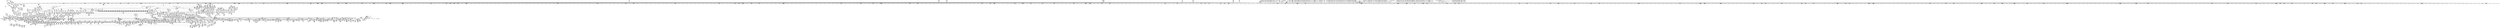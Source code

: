 digraph {
	CE0x596df90 [shape=record,shape=Mrecord,label="{CE0x596df90|8:_i8,_32:_%struct.inode*,_%struct.selinux_audit_data*,_128:_i32,_456:_i8*,_:_SCMRE_14,15_}"]
	CE0x599cba0 [shape=record,shape=Mrecord,label="{CE0x599cba0|0:_i32,_4:_i32,_8:_i16,_12:_i32,_16:_i32,_20:_i32,_24:_i32,_56:_i8*,_:_SCMRE_266,267_}"]
	CE0x5a0d720 [shape=record,shape=Mrecord,label="{CE0x5a0d720|_call_void_mcount()_#3|*SummSink*}"]
	CE0x5a70d30 [shape=record,shape=Mrecord,label="{CE0x5a70d30|file_has_perm:tmp3|security/selinux/hooks.c,1674}"]
	CE0x59e0f80 [shape=record,shape=Mrecord,label="{CE0x59e0f80|current_sid:security|security/selinux/hooks.c,218|*SummSource*}"]
	CE0x5a1f040 [shape=record,shape=Mrecord,label="{CE0x5a1f040|file_inode:entry}"]
	CE0x59e6ab0 [shape=record,shape=Mrecord,label="{CE0x59e6ab0|_call_void_mcount()_#3}"]
	CE0x5a05710 [shape=record,shape=Mrecord,label="{CE0x5a05710|selinux_revalidate_file_permission:tobool7|security/selinux/hooks.c,3151|*SummSink*}"]
	CE0x59d7af0 [shape=record,shape=Mrecord,label="{CE0x59d7af0|selinux_file_permission:tmp26|security/selinux/hooks.c,3169}"]
	CE0x5b217d0 [shape=record,shape=Mrecord,label="{CE0x5b217d0|inode_has_perm:tmp13|security/selinux/hooks.c,1614|*SummSink*}"]
	CE0x5a18e00 [shape=record,shape=Mrecord,label="{CE0x5a18e00|GLOBAL:file_inode|*Constant*}"]
	CE0x5adb7b0 [shape=record,shape=Mrecord,label="{CE0x5adb7b0|inode_has_perm:tmp5|security/selinux/hooks.c,1609}"]
	CE0x5a816c0 [shape=record,shape=Mrecord,label="{CE0x5a816c0|get_current:tmp4|./arch/x86/include/asm/current.h,14}"]
	CE0x5a81fb0 [shape=record,shape=Mrecord,label="{CE0x5a81fb0|file_mask_to_av:if.then}"]
	CE0x59adb30 [shape=record,shape=Mrecord,label="{CE0x59adb30|0:_i32,_4:_i32,_8:_i16,_12:_i32,_16:_i32,_20:_i32,_24:_i32,_56:_i8*,_:_SCMRE_597,598_}"]
	CE0x59e9f20 [shape=record,shape=Mrecord,label="{CE0x59e9f20|i64*_getelementptr_inbounds_(_16_x_i64_,_16_x_i64_*___llvm_gcov_ctr247,_i64_0,_i64_14)|*Constant*|*SummSink*}"]
	CE0x59f64d0 [shape=record,shape=Mrecord,label="{CE0x59f64d0|selinux_revalidate_file_permission:tmp10|security/selinux/hooks.c,3147|*SummSink*}"]
	CE0x59a4f20 [shape=record,shape=Mrecord,label="{CE0x59a4f20|0:_i32,_4:_i32,_8:_i16,_12:_i32,_16:_i32,_20:_i32,_24:_i32,_56:_i8*,_:_SCMRE_475,476_}"]
	CE0x5988290 [shape=record,shape=Mrecord,label="{CE0x5988290|i64*_getelementptr_inbounds_(_28_x_i64_,_28_x_i64_*___llvm_gcov_ctr232,_i64_0,_i64_25)|*Constant*|*SummSink*}"]
	CE0x5a062a0 [shape=record,shape=Mrecord,label="{CE0x5a062a0|i32_8|*Constant*|*SummSink*}"]
	CE0x5a06fb0 [shape=record,shape=Mrecord,label="{CE0x5a06fb0|i64*_getelementptr_inbounds_(_16_x_i64_,_16_x_i64_*___llvm_gcov_ctr247,_i64_0,_i64_15)|*Constant*}"]
	CE0x5a0b5a0 [shape=record,shape=Mrecord,label="{CE0x5a0b5a0|i64_12|*Constant*}"]
	CE0x5b16250 [shape=record,shape=Mrecord,label="{CE0x5b16250|i64*_getelementptr_inbounds_(_8_x_i64_,_8_x_i64_*___llvm_gcov_ctr154,_i64_0,_i64_0)|*Constant*|*SummSource*}"]
	CE0x5aa28f0 [shape=record,shape=Mrecord,label="{CE0x5aa28f0|avc_has_perm:entry}"]
	CE0x59403e0 [shape=record,shape=Mrecord,label="{CE0x59403e0|selinux_file_permission:tmp8|security/selinux/hooks.c,3165|*SummSink*}"]
	CE0x599a120 [shape=record,shape=Mrecord,label="{CE0x599a120|0:_i32,_4:_i32,_8:_i16,_12:_i32,_16:_i32,_20:_i32,_24:_i32,_56:_i8*,_:_SCMRE_242,243_}"]
	CE0x59919a0 [shape=record,shape=Mrecord,label="{CE0x59919a0|0:_i32,_4:_i32,_8:_i16,_12:_i32,_16:_i32,_20:_i32,_24:_i32,_56:_i8*,_:_SCMRE_168,169_}"]
	CE0x5b24330 [shape=record,shape=Mrecord,label="{CE0x5b24330|inode_has_perm:tmp19|security/selinux/hooks.c,1618|*SummSink*}"]
	CE0x59daaf0 [shape=record,shape=Mrecord,label="{CE0x59daaf0|GLOBAL:avc_policy_seqno|*Constant*|*SummSource*}"]
	CE0x5a851b0 [shape=record,shape=Mrecord,label="{CE0x5a851b0|file_mask_to_av:tmp2|security/selinux/hooks.c,1874}"]
	"CONST[source:0(mediator),value:2(dynamic)][purpose:{subject}][SrcIdx:14]"
	CE0x59e0500 [shape=record,shape=Mrecord,label="{CE0x59e0500|current_sid:tmp20|security/selinux/hooks.c,218|*SummSink*}"]
	CE0x59dc340 [shape=record,shape=Mrecord,label="{CE0x59dc340|i64_6|*Constant*}"]
	CE0x5ae8580 [shape=record,shape=Mrecord,label="{CE0x5ae8580|file_has_perm:cmp|security/selinux/hooks.c,1683|*SummSink*}"]
	CE0x76d2b50 [shape=record,shape=Mrecord,label="{CE0x76d2b50|file_inode:entry|*SummSource*}"]
	CE0x5b0ce60 [shape=record,shape=Mrecord,label="{CE0x5b0ce60|__validate_creds:lnot1|include/linux/cred.h,173|*SummSink*}"]
	CE0x599de30 [shape=record,shape=Mrecord,label="{CE0x599de30|0:_i32,_4:_i32,_8:_i16,_12:_i32,_16:_i32,_20:_i32,_24:_i32,_56:_i8*,_:_SCMRE_277,278_}"]
	CE0x5948490 [shape=record,shape=Mrecord,label="{CE0x5948490|selinux_file_permission:tmp3|security/selinux/hooks.c,3161|*SummSource*}"]
	CE0x5ad1b30 [shape=record,shape=Mrecord,label="{CE0x5ad1b30|file_has_perm:tmp18|security/selinux/hooks.c,1690}"]
	CE0x5a2c2f0 [shape=record,shape=Mrecord,label="{CE0x5a2c2f0|file_mask_to_av:tmp44|security/selinux/hooks.c,1889|*SummSource*}"]
	CE0x5a61b40 [shape=record,shape=Mrecord,label="{CE0x5a61b40|get_current:tmp3}"]
	CE0x59b9360 [shape=record,shape=Mrecord,label="{CE0x59b9360|0:_i32,_4:_i32,_8:_i16,_12:_i32,_16:_i32,_20:_i32,_24:_i32,_56:_i8*,_:_SCMRE_903,904_}"]
	CE0x5a5eb60 [shape=record,shape=Mrecord,label="{CE0x5a5eb60|file_mask_to_av:tobool|security/selinux/hooks.c,1875}"]
	CE0x59d1d70 [shape=record,shape=Mrecord,label="{CE0x59d1d70|i64_5|*Constant*|*SummSink*}"]
	CE0x5add610 [shape=record,shape=Mrecord,label="{CE0x5add610|file_mask_to_av:tmp52|*SummSink*}"]
	CE0x5acc590 [shape=record,shape=Mrecord,label="{CE0x5acc590|i64_23|*Constant*}"]
	CE0x5a82bf0 [shape=record,shape=Mrecord,label="{CE0x5a82bf0|file_has_perm:tmp14|security/selinux/hooks.c,1688}"]
	CE0x598f630 [shape=record,shape=Mrecord,label="{CE0x598f630|0:_i32,_4:_i32,_8:_i16,_12:_i32,_16:_i32,_20:_i32,_24:_i32,_56:_i8*,_:_SCMRE_147,148_}"]
	CE0x5b0f460 [shape=record,shape=Mrecord,label="{CE0x5b0f460|i64*_getelementptr_inbounds_(_5_x_i64_,_5_x_i64_*___llvm_gcov_ctr155,_i64_0,_i64_0)|*Constant*|*SummSink*}"]
	CE0x5967540 [shape=record,shape=Mrecord,label="{CE0x5967540|8:_i8,_32:_%struct.inode*,_%struct.selinux_audit_data*,_128:_i32,_456:_i8*,_:_SCMRE_166,167_}"]
	CE0x5a373a0 [shape=record,shape=Mrecord,label="{CE0x5a373a0|file_mask_to_av:if.end39|*SummSink*}"]
	CE0x5a79b90 [shape=record,shape=Mrecord,label="{CE0x5a79b90|file_has_perm:cred|Function::file_has_perm&Arg::cred::|*SummSource*}"]
	CE0x5a82e50 [shape=record,shape=Mrecord,label="{CE0x5a82e50|file_has_perm:tmp14|security/selinux/hooks.c,1688|*SummSource*}"]
	CE0x59c6bd0 [shape=record,shape=Mrecord,label="{CE0x59c6bd0|selinux_file_permission:sid3|security/selinux/hooks.c,3169|*SummSource*}"]
	CE0x59ebd80 [shape=record,shape=Mrecord,label="{CE0x59ebd80|selinux_revalidate_file_permission:tobool10|security/selinux/hooks.c,3151|*SummSink*}"]
	CE0x5957880 [shape=record,shape=Mrecord,label="{CE0x5957880|avc_policy_seqno:tmp|*SummSink*}"]
	CE0x5a36770 [shape=record,shape=Mrecord,label="{CE0x5a36770|inode_has_perm:tmp5|security/selinux/hooks.c,1609|*SummSink*}"]
	CE0x5b16bf0 [shape=record,shape=Mrecord,label="{CE0x5b16bf0|__validate_creds:line|Function::__validate_creds&Arg::line::|*SummSource*}"]
	CE0x5a38410 [shape=record,shape=Mrecord,label="{CE0x5a38410|file_mask_to_av:if.then2|*SummSink*}"]
	CE0x59bc0f0 [shape=record,shape=Mrecord,label="{CE0x59bc0f0|0:_i32,_4:_i32,_8:_i16,_12:_i32,_16:_i32,_20:_i32,_24:_i32,_56:_i8*,_:_SCMRE_930,931_}"]
	CE0x5a7d020 [shape=record,shape=Mrecord,label="{CE0x5a7d020|file_mask_to_av:tmp10|security/selinux/hooks.c,1876}"]
	CE0x5a200d0 [shape=record,shape=Mrecord,label="{CE0x5a200d0|selinux_revalidate_file_permission:tmp20|*LoadInst*|security/selinux/hooks.c,3151|*SummSource*}"]
	CE0x5ad60d0 [shape=record,shape=Mrecord,label="{CE0x5ad60d0|inode_has_perm:adp|Function::inode_has_perm&Arg::adp::|*SummSource*}"]
	CE0x5965850 [shape=record,shape=Mrecord,label="{CE0x5965850|current_sid:land.lhs.true}"]
	CE0x59571a0 [shape=record,shape=Mrecord,label="{CE0x59571a0|selinux_revalidate_file_permission:call|security/selinux/hooks.c,3147|*SummSource*}"]
	CE0x5a187a0 [shape=record,shape=Mrecord,label="{CE0x5a187a0|128:_i8*,_:_CRE_20,24_|*MultipleSource*|Function::cred_sid&Arg::cred::|security/selinux/hooks.c,3147|Function::file_has_perm&Arg::cred::|security/selinux/hooks.c,196|Function::inode_has_perm&Arg::cred::}"]
	CE0x5a75450 [shape=record,shape=Mrecord,label="{CE0x5a75450|GLOBAL:__llvm_gcov_ctr232|Global_var:__llvm_gcov_ctr232}"]
	CE0x5948a50 [shape=record,shape=Mrecord,label="{CE0x5948a50|selinux_file_permission:i_security|security/selinux/hooks.c,3162|*SummSource*}"]
	CE0x59facb0 [shape=record,shape=Mrecord,label="{CE0x59facb0|current_sid:tobool|security/selinux/hooks.c,218}"]
	CE0x5ad6500 [shape=record,shape=Mrecord,label="{CE0x5ad6500|_ret_i32_%retval.0,_!dbg_!27739|security/selinux/hooks.c,1618|*SummSource*}"]
	CE0x59740f0 [shape=record,shape=Mrecord,label="{CE0x59740f0|8:_i8,_32:_%struct.inode*,_%struct.selinux_audit_data*,_128:_i32,_456:_i8*,_:_SCMRE_148,149_}"]
	CE0x59515e0 [shape=record,shape=Mrecord,label="{CE0x59515e0|file_inode:tmp4|*LoadInst*|include/linux/fs.h,1916}"]
	CE0x5956f30 [shape=record,shape=Mrecord,label="{CE0x5956f30|selinux_revalidate_file_permission:call|security/selinux/hooks.c,3147}"]
	CE0x5a77370 [shape=record,shape=Mrecord,label="{CE0x5a77370|file_mask_to_av:tobool18|security/selinux/hooks.c,1882|*SummSink*}"]
	CE0x59f54b0 [shape=record,shape=Mrecord,label="{CE0x59f54b0|selinux_revalidate_file_permission:call3|security/selinux/hooks.c,3147}"]
	CE0x5938da0 [shape=record,shape=Mrecord,label="{CE0x5938da0|8:_i8,_32:_%struct.inode*,_%struct.selinux_audit_data*,_128:_i32,_456:_i8*,_:_SCMRE_328,336_|*MultipleSource*|security/selinux/hooks.c,3161|Function::selinux_file_permission&Arg::file::|Function::file_inode&Arg::f::}"]
	CE0x599cf00 [shape=record,shape=Mrecord,label="{CE0x599cf00|0:_i32,_4:_i32,_8:_i16,_12:_i32,_16:_i32,_20:_i32,_24:_i32,_56:_i8*,_:_SCMRE_268,269_}"]
	CE0x599a980 [shape=record,shape=Mrecord,label="{CE0x599a980|0:_i32,_4:_i32,_8:_i16,_12:_i32,_16:_i32,_20:_i32,_24:_i32,_56:_i8*,_:_SCMRE_246,247_}"]
	CE0x5a112b0 [shape=record,shape=Mrecord,label="{CE0x5a112b0|i64_1|*Constant*}"]
	CE0x5968980 [shape=record,shape=Mrecord,label="{CE0x5968980|8:_i8,_32:_%struct.inode*,_%struct.selinux_audit_data*,_128:_i32,_456:_i8*,_:_SCMRE_178,179_}"]
	CE0x5b1b240 [shape=record,shape=Mrecord,label="{CE0x5b1b240|inode_has_perm:tobool2|security/selinux/hooks.c,1611|*SummSource*}"]
	CE0x59992e0 [shape=record,shape=Mrecord,label="{CE0x59992e0|0:_i32,_4:_i32,_8:_i16,_12:_i32,_16:_i32,_20:_i32,_24:_i32,_56:_i8*,_:_SCMRE_240,241_}"]
	CE0x59fcf10 [shape=record,shape=Mrecord,label="{CE0x59fcf10|i64*_getelementptr_inbounds_(_16_x_i64_,_16_x_i64_*___llvm_gcov_ctr247,_i64_0,_i64_8)|*Constant*}"]
	CE0x5a7c9a0 [shape=record,shape=Mrecord,label="{CE0x5a7c9a0|file_mask_to_av:tmp24|security/selinux/hooks.c,1882|*SummSource*}"]
	CE0x5a0d1a0 [shape=record,shape=Mrecord,label="{CE0x5a0d1a0|file_inode:f_inode|include/linux/fs.h,1916}"]
	CE0x5a75320 [shape=record,shape=Mrecord,label="{CE0x5a75320|file_mask_to_av:tmp3|security/selinux/hooks.c,1874}"]
	CE0x5a73200 [shape=record,shape=Mrecord,label="{CE0x5a73200|file_mask_to_av:tmp9|security/selinux/hooks.c,1875|*SummSource*}"]
	CE0x59fdaf0 [shape=record,shape=Mrecord,label="{CE0x59fdaf0|selinux_revalidate_file_permission:if.end}"]
	CE0x5a8d920 [shape=record,shape=Mrecord,label="{CE0x5a8d920|file_mask_to_av:tmp36|security/selinux/hooks.c,1886}"]
	CE0x5b19c50 [shape=record,shape=Mrecord,label="{CE0x5b19c50|inode_has_perm:conv|security/selinux/hooks.c,1611}"]
	CE0x5a160a0 [shape=record,shape=Mrecord,label="{CE0x5a160a0|file_mask_to_av:tmp17|security/selinux/hooks.c,1878}"]
	CE0x5a94a30 [shape=record,shape=Mrecord,label="{CE0x5a94a30|file_mask_to_av:tmp14|security/selinux/hooks.c,1877|*SummSource*}"]
	CE0x5a73d20 [shape=record,shape=Mrecord,label="{CE0x5a73d20|file_mask_to_av:if.else25|*SummSource*}"]
	CE0x5962aa0 [shape=record,shape=Mrecord,label="{CE0x5962aa0|8:_i8,_32:_%struct.inode*,_%struct.selinux_audit_data*,_128:_i32,_456:_i8*,_:_SCMRE_107,108_}"]
	CE0x5a00300 [shape=record,shape=Mrecord,label="{CE0x5a00300|i64*_getelementptr_inbounds_(_11_x_i64_,_11_x_i64_*___llvm_gcov_ctr125,_i64_0,_i64_1)|*Constant*|*SummSource*}"]
	CE0x594fad0 [shape=record,shape=Mrecord,label="{CE0x594fad0|8:_i8,_32:_%struct.inode*,_%struct.selinux_audit_data*,_128:_i32,_456:_i8*,_:_SCMRE_6,7_}"]
	CE0x5b1fe90 [shape=record,shape=Mrecord,label="{CE0x5b1fe90|i64*_getelementptr_inbounds_(_8_x_i64_,_8_x_i64_*___llvm_gcov_ctr154,_i64_0,_i64_5)|*Constant*|*SummSource*}"]
	CE0x5a80580 [shape=record,shape=Mrecord,label="{CE0x5a80580|file_mask_to_av:mask|Function::file_mask_to_av&Arg::mask::|*SummSource*}"]
	CE0x5a73870 [shape=record,shape=Mrecord,label="{CE0x5a73870|file_mask_to_av:if.then35|*SummSink*}"]
	CE0x5b288c0 [shape=record,shape=Mrecord,label="{CE0x5b288c0|inode_has_perm:tmp14|security/selinux/hooks.c,1614}"]
	CE0x59b91b0 [shape=record,shape=Mrecord,label="{CE0x59b91b0|0:_i32,_4:_i32,_8:_i16,_12:_i32,_16:_i32,_20:_i32,_24:_i32,_56:_i8*,_:_SCMRE_902,903_}"]
	CE0x599bdc0 [shape=record,shape=Mrecord,label="{CE0x599bdc0|0:_i32,_4:_i32,_8:_i16,_12:_i32,_16:_i32,_20:_i32,_24:_i32,_56:_i8*,_:_SCMRE_258,259_}"]
	CE0x5966e80 [shape=record,shape=Mrecord,label="{CE0x5966e80|8:_i8,_32:_%struct.inode*,_%struct.selinux_audit_data*,_128:_i32,_456:_i8*,_:_SCMRE_162,163_}"]
	CE0x59df670 [shape=record,shape=Mrecord,label="{CE0x59df670|current_sid:tmp18|security/selinux/hooks.c,218|*SummSource*}"]
	CE0x5b0c010 [shape=record,shape=Mrecord,label="{CE0x5b0c010|_call_void_mcount()_#3|*SummSource*}"]
	CE0x5949620 [shape=record,shape=Mrecord,label="{CE0x5949620|file_inode:tmp}"]
	CE0x5943970 [shape=record,shape=Mrecord,label="{CE0x5943970|0:_i32,_4:_i32,_8:_i16,_12:_i32,_16:_i32,_20:_i32,_24:_i32,_56:_i8*,_:_SCMRE_558,559_}"]
	CE0x5993800 [shape=record,shape=Mrecord,label="{CE0x5993800|0:_i32,_4:_i32,_8:_i16,_12:_i32,_16:_i32,_20:_i32,_24:_i32,_56:_i8*,_:_SCMRE_186,187_}"]
	CE0x598f990 [shape=record,shape=Mrecord,label="{CE0x598f990|0:_i32,_4:_i32,_8:_i16,_12:_i32,_16:_i32,_20:_i32,_24:_i32,_56:_i8*,_:_SCMRE_149,150_}"]
	CE0x5b1b640 [shape=record,shape=Mrecord,label="{CE0x5b1b640|inode_has_perm:tmp7|security/selinux/hooks.c,1611}"]
	CE0x59d2aa0 [shape=record,shape=Mrecord,label="{CE0x59d2aa0|GLOBAL:current_sid|*Constant*|*SummSource*}"]
	CE0x5a052e0 [shape=record,shape=Mrecord,label="{CE0x5a052e0|selinux_revalidate_file_permission:and|security/selinux/hooks.c,3151|*SummSink*}"]
	CE0x5ad9080 [shape=record,shape=Mrecord,label="{CE0x5ad9080|file_has_perm:tmp29|security/selinux/hooks.c,1698}"]
	CE0x5995850 [shape=record,shape=Mrecord,label="{CE0x5995850|selinux_file_permission:isid|security/selinux/hooks.c,3169}"]
	CE0x5b0e410 [shape=record,shape=Mrecord,label="{CE0x5b0e410|inode_has_perm:tmp3|*SummSource*}"]
	CE0x5a5d0f0 [shape=record,shape=Mrecord,label="{CE0x5a5d0f0|file_mask_to_av:av.3|*SummSink*}"]
	CE0x59c7960 [shape=record,shape=Mrecord,label="{CE0x59c7960|selinux_revalidate_file_permission:tmp8|security/selinux/hooks.c,3147|*SummSink*}"]
	CE0x59512c0 [shape=record,shape=Mrecord,label="{CE0x59512c0|i32_2|*Constant*}"]
	CE0x594de40 [shape=record,shape=Mrecord,label="{CE0x594de40|selinux_file_permission:entry}"]
	CE0x5a34bc0 [shape=record,shape=Mrecord,label="{CE0x5a34bc0|file_has_perm:tmp1|*SummSource*}"]
	CE0x5974b10 [shape=record,shape=Mrecord,label="{CE0x5974b10|8:_i8,_32:_%struct.inode*,_%struct.selinux_audit_data*,_128:_i32,_456:_i8*,_:_SCMRE_155,156_}"]
	CE0x5967db0 [shape=record,shape=Mrecord,label="{CE0x5967db0|8:_i8,_32:_%struct.inode*,_%struct.selinux_audit_data*,_128:_i32,_456:_i8*,_:_SCMRE_171,172_}"]
	CE0x5a86270 [shape=record,shape=Mrecord,label="{CE0x5a86270|file_mask_to_av:cmp|security/selinux/hooks.c,1874}"]
	CE0x59dea40 [shape=record,shape=Mrecord,label="{CE0x59dea40|i64*_getelementptr_inbounds_(_11_x_i64_,_11_x_i64_*___llvm_gcov_ctr125,_i64_0,_i64_9)|*Constant*}"]
	CE0x59fa740 [shape=record,shape=Mrecord,label="{CE0x59fa740|selinux_revalidate_file_permission:bb|*SummSink*}"]
	CE0x59e9b30 [shape=record,shape=Mrecord,label="{CE0x59e9b30|selinux_revalidate_file_permission:tmp29|security/selinux/hooks.c,3152|*SummSource*}"]
	CE0x59d8fe0 [shape=record,shape=Mrecord,label="{CE0x59d8fe0|i64*_getelementptr_inbounds_(_13_x_i64_,_13_x_i64_*___llvm_gcov_ctr246,_i64_0,_i64_10)|*Constant*|*SummSink*}"]
	CE0x593a430 [shape=record,shape=Mrecord,label="{CE0x593a430|_ret_%struct.inode*_%tmp4,_!dbg_!27713|include/linux/fs.h,1916|*SummSource*}"]
	CE0x5a8ae40 [shape=record,shape=Mrecord,label="{CE0x5a8ae40|file_mask_to_av:tmp3|security/selinux/hooks.c,1874|*SummSource*}"]
	CE0x5b122b0 [shape=record,shape=Mrecord,label="{CE0x5b122b0|inode_has_perm:expval|security/selinux/hooks.c,1611}"]
	CE0x5965bf0 [shape=record,shape=Mrecord,label="{CE0x5965bf0|avc_policy_seqno:tmp3|*SummSink*}"]
	CE0x59717a0 [shape=record,shape=Mrecord,label="{CE0x59717a0|file_mask_to_av:av.4}"]
	CE0x593eae0 [shape=record,shape=Mrecord,label="{CE0x593eae0|8:_i8,_32:_%struct.inode*,_%struct.selinux_audit_data*,_128:_i32,_456:_i8*,_:_SCMRE_24,32_|*MultipleSource*|security/selinux/hooks.c,3161|Function::selinux_file_permission&Arg::file::|Function::file_inode&Arg::f::}"]
	CE0x595b2c0 [shape=record,shape=Mrecord,label="{CE0x595b2c0|selinux_file_permission:tmp1}"]
	CE0x59d97e0 [shape=record,shape=Mrecord,label="{CE0x59d97e0|selinux_file_permission:tmp29|security/selinux/hooks.c,3172|*SummSink*}"]
	CE0x599fff0 [shape=record,shape=Mrecord,label="{CE0x599fff0|0:_i32,_4:_i32,_8:_i16,_12:_i32,_16:_i32,_20:_i32,_24:_i32,_56:_i8*,_:_SCMRE_297,298_}"]
	CE0x59adce0 [shape=record,shape=Mrecord,label="{CE0x59adce0|0:_i32,_4:_i32,_8:_i16,_12:_i32,_16:_i32,_20:_i32,_24:_i32,_56:_i8*,_:_SCMRE_598,599_}"]
	CE0x5a00a00 [shape=record,shape=Mrecord,label="{CE0x5a00a00|i64*_getelementptr_inbounds_(_11_x_i64_,_11_x_i64_*___llvm_gcov_ctr125,_i64_0,_i64_6)|*Constant*|*SummSink*}"]
	CE0x59cea10 [shape=record,shape=Mrecord,label="{CE0x59cea10|selinux_file_permission:tmp23|security/selinux/hooks.c,3170}"]
	CE0x59a6360 [shape=record,shape=Mrecord,label="{CE0x59a6360|0:_i32,_4:_i32,_8:_i16,_12:_i32,_16:_i32,_20:_i32,_24:_i32,_56:_i8*,_:_SCMRE_552,553_}"]
	CE0x5a1cd10 [shape=record,shape=Mrecord,label="{CE0x5a1cd10|file_has_perm:tmp15|security/selinux/hooks.c,1688|*SummSink*}"]
	CE0x59644f0 [shape=record,shape=Mrecord,label="{CE0x59644f0|avc_policy_seqno:tmp4|security/selinux/avc.c,779|*SummSource*}"]
	CE0x5971910 [shape=record,shape=Mrecord,label="{CE0x5971910|file_mask_to_av:or30|security/selinux/hooks.c,1887}"]
	CE0x59a0a10 [shape=record,shape=Mrecord,label="{CE0x59a0a10|0:_i32,_4:_i32,_8:_i16,_12:_i32,_16:_i32,_20:_i32,_24:_i32,_56:_i8*,_:_SCMRE_303,304_}"]
	CE0x59f5ee0 [shape=record,shape=Mrecord,label="{CE0x59f5ee0|current_sid:tmp16|security/selinux/hooks.c,218|*SummSource*}"]
	CE0x59a0d70 [shape=record,shape=Mrecord,label="{CE0x59a0d70|0:_i32,_4:_i32,_8:_i16,_12:_i32,_16:_i32,_20:_i32,_24:_i32,_56:_i8*,_:_SCMRE_305,306_}"]
	CE0x59fbfa0 [shape=record,shape=Mrecord,label="{CE0x59fbfa0|selinux_revalidate_file_permission:tobool|security/selinux/hooks.c,3147|*SummSink*}"]
	CE0x5ad4420 [shape=record,shape=Mrecord,label="{CE0x5ad4420|inode_has_perm:entry|*SummSource*}"]
	CE0x5b186b0 [shape=record,shape=Mrecord,label="{CE0x5b186b0|_call_void_mcount()_#3}"]
	CE0x59d6d10 [shape=record,shape=Mrecord,label="{CE0x59d6d10|selinux_file_permission:tmp18|security/selinux/hooks.c,3169}"]
	CE0x59bf8b0 [shape=record,shape=Mrecord,label="{CE0x59bf8b0|selinux_file_permission:tmp31|security/selinux/hooks.c,3174|*SummSink*}"]
	CE0x5a74860 [shape=record,shape=Mrecord,label="{CE0x5a74860|file_has_perm:tmp16|security/selinux/hooks.c,1689}"]
	CE0x5b1e970 [shape=record,shape=Mrecord,label="{CE0x5b1e970|GLOBAL:__llvm_gcov_ctr154|Global_var:__llvm_gcov_ctr154}"]
	CE0x59e9390 [shape=record,shape=Mrecord,label="{CE0x59e9390|selinux_revalidate_file_permission:tmp28|security/selinux/hooks.c,3151|*SummSink*}"]
	CE0x5a8cb20 [shape=record,shape=Mrecord,label="{CE0x5a8cb20|file_mask_to_av:and|security/selinux/hooks.c,1874|*SummSource*}"]
	CE0x5a132d0 [shape=record,shape=Mrecord,label="{CE0x5a132d0|file_mask_to_av:tmp22|security/selinux/hooks.c,1881|*SummSink*}"]
	CE0x5a09b60 [shape=record,shape=Mrecord,label="{CE0x5a09b60|current_sid:tmp21|security/selinux/hooks.c,218|*SummSource*}"]
	CE0x5a6f720 [shape=record,shape=Mrecord,label="{CE0x5a6f720|i64*_getelementptr_inbounds_(_28_x_i64_,_28_x_i64_*___llvm_gcov_ctr232,_i64_0,_i64_16)|*Constant*}"]
	CE0x5ad55b0 [shape=record,shape=Mrecord,label="{CE0x5ad55b0|file_has_perm:tmp24|security/selinux/hooks.c,1695|*SummSink*}"]
	CE0x5966320 [shape=record,shape=Mrecord,label="{CE0x5966320|8:_i8,_32:_%struct.inode*,_%struct.selinux_audit_data*,_128:_i32,_456:_i8*,_:_SCMRE_86,87_}"]
	CE0x59f8300 [shape=record,shape=Mrecord,label="{CE0x59f8300|selinux_revalidate_file_permission:land.lhs.true|*SummSink*}"]
	CE0x5974210 [shape=record,shape=Mrecord,label="{CE0x5974210|8:_i8,_32:_%struct.inode*,_%struct.selinux_audit_data*,_128:_i32,_456:_i8*,_:_SCMRE_149,150_}"]
	CE0x599f0c0 [shape=record,shape=Mrecord,label="{CE0x599f0c0|0:_i32,_4:_i32,_8:_i16,_12:_i32,_16:_i32,_20:_i32,_24:_i32,_56:_i8*,_:_SCMRE_288,289_}"]
	CE0x59c3da0 [shape=record,shape=Mrecord,label="{CE0x59c3da0|selinux_file_permission:tmp12|security/selinux/hooks.c,3169|*SummSink*}"]
	CE0x5967030 [shape=record,shape=Mrecord,label="{CE0x5967030|8:_i8,_32:_%struct.inode*,_%struct.selinux_audit_data*,_128:_i32,_456:_i8*,_:_SCMRE_163,164_}"]
	CE0x59f98b0 [shape=record,shape=Mrecord,label="{CE0x59f98b0|i8*_getelementptr_inbounds_(_25_x_i8_,_25_x_i8_*_.str3,_i32_0,_i32_0)|*Constant*|*SummSource*}"]
	CE0x5a7d100 [shape=record,shape=Mrecord,label="{CE0x5a7d100|file_mask_to_av:tmp10|security/selinux/hooks.c,1876|*SummSink*}"]
	CE0x59faf60 [shape=record,shape=Mrecord,label="{CE0x59faf60|selinux_revalidate_file_permission:call|security/selinux/hooks.c,3147|*SummSink*}"]
	CE0x5998a70 [shape=record,shape=Mrecord,label="{CE0x5998a70|0:_i32,_4:_i32,_8:_i16,_12:_i32,_16:_i32,_20:_i32,_24:_i32,_56:_i8*,_:_SCMRE_203,204_}"]
	CE0x594bca0 [shape=record,shape=Mrecord,label="{CE0x594bca0|selinux_file_permission:if.then8|*SummSource*}"]
	CE0x599dad0 [shape=record,shape=Mrecord,label="{CE0x599dad0|0:_i32,_4:_i32,_8:_i16,_12:_i32,_16:_i32,_20:_i32,_24:_i32,_56:_i8*,_:_SCMRE_275,276_}"]
	CE0x5a99e00 [shape=record,shape=Mrecord,label="{CE0x5a99e00|_call_void___invalid_creds(%struct.cred*_%cred,_i8*_%file,_i32_%line)_#10,_!dbg_!27721|include/linux/cred.h,174|*SummSource*}"]
	CE0x5aeae90 [shape=record,shape=Mrecord,label="{CE0x5aeae90|file_has_perm:call4|security/selinux/hooks.c,1684|*SummSource*}"]
	"CONST[source:2(external),value:0(static)][purpose:{operation}][SrcIdx:10]"
	CE0x59ffd30 [shape=record,shape=Mrecord,label="{CE0x59ffd30|i64*_getelementptr_inbounds_(_16_x_i64_,_16_x_i64_*___llvm_gcov_ctr247,_i64_0,_i64_1)|*Constant*|*SummSource*}"]
	CE0x594ba90 [shape=record,shape=Mrecord,label="{CE0x594ba90|8:_i8,_32:_%struct.inode*,_%struct.selinux_audit_data*,_128:_i32,_456:_i8*,_:_SCMRE_74,75_}"]
	CE0x59f0d50 [shape=record,shape=Mrecord,label="{CE0x59f0d50|selinux_revalidate_file_permission:tmp3|*SummSink*}"]
	CE0x59a7f50 [shape=record,shape=Mrecord,label="{CE0x59a7f50|0:_i32,_4:_i32,_8:_i16,_12:_i32,_16:_i32,_20:_i32,_24:_i32,_56:_i8*,_:_SCMRE_553,554_}"]
	CE0x59a89d0 [shape=record,shape=Mrecord,label="{CE0x59a89d0|GLOBAL:__llvm_gcov_ctr125|Global_var:__llvm_gcov_ctr125|*SummSource*}"]
	CE0x5a38b60 [shape=record,shape=Mrecord,label="{CE0x5a38b60|selinux_revalidate_file_permission:tmp12|security/selinux/hooks.c,3147|*SummSource*}"]
	CE0x59b9a20 [shape=record,shape=Mrecord,label="{CE0x59b9a20|0:_i32,_4:_i32,_8:_i16,_12:_i32,_16:_i32,_20:_i32,_24:_i32,_56:_i8*,_:_SCMRE_907,908_}"]
	CE0x5968620 [shape=record,shape=Mrecord,label="{CE0x5968620|8:_i8,_32:_%struct.inode*,_%struct.selinux_audit_data*,_128:_i32,_456:_i8*,_:_SCMRE_176,177_}"]
	CE0x5a72a10 [shape=record,shape=Mrecord,label="{CE0x5a72a10|file_mask_to_av:conv16|security/selinux/hooks.c,1881}"]
	CE0x598bfc0 [shape=record,shape=Mrecord,label="{CE0x598bfc0|0:_i16,_:_CR_0,2_|*MultipleSource*|security/selinux/hooks.c,3155|security/selinux/hooks.c,3148}"]
	CE0x5a17910 [shape=record,shape=Mrecord,label="{CE0x5a17910|file_mask_to_av:av.1|*SummSource*}"]
	CE0x5988b60 [shape=record,shape=Mrecord,label="{CE0x5988b60|file_mask_to_av:tmp51|security/selinux/hooks.c,1891|*SummSink*}"]
	CE0x59ec660 [shape=record,shape=Mrecord,label="{CE0x59ec660|i64*_getelementptr_inbounds_(_28_x_i64_,_28_x_i64_*___llvm_gcov_ctr232,_i64_0,_i64_27)|*Constant*|*SummSource*}"]
	CE0x5a97880 [shape=record,shape=Mrecord,label="{CE0x5a97880|GLOBAL:__invalid_creds|*Constant*}"]
	CE0x59bd180 [shape=record,shape=Mrecord,label="{CE0x59bd180|0:_i32,_4:_i32,_8:_i16,_12:_i32,_16:_i32,_20:_i32,_24:_i32,_56:_i8*,_:_SCMRE_960,968_|*MultipleSource*|security/selinux/hooks.c,3162|security/selinux/hooks.c,3160}"]
	CE0x59c1cd0 [shape=record,shape=Mrecord,label="{CE0x59c1cd0|selinux_file_permission:retval.0|*SummSource*}"]
	CE0x5b14f10 [shape=record,shape=Mrecord,label="{CE0x5b14f10|i1_true|*Constant*}"]
	CE0x5ada420 [shape=record,shape=Mrecord,label="{CE0x5ada420|cred_sid:tmp5|security/selinux/hooks.c,196|*SummSink*}"]
	CE0x5a7bb90 [shape=record,shape=Mrecord,label="{CE0x5a7bb90|i64_18|*Constant*}"]
	CE0x5a893b0 [shape=record,shape=Mrecord,label="{CE0x5a893b0|file_mask_to_av:conv7|security/selinux/hooks.c,1878|*SummSink*}"]
	CE0x5a2fd20 [shape=record,shape=Mrecord,label="{CE0x5a2fd20|selinux_revalidate_file_permission:tmp16|security/selinux/hooks.c,3147}"]
	CE0x596ea10 [shape=record,shape=Mrecord,label="{CE0x596ea10|get_current:tmp1}"]
	CE0x5a85a10 [shape=record,shape=Mrecord,label="{CE0x5a85a10|file_mask_to_av:and11|security/selinux/hooks.c,1880}"]
	CE0x59f0070 [shape=record,shape=Mrecord,label="{CE0x59f0070|i64_2|*Constant*}"]
	CE0x5969040 [shape=record,shape=Mrecord,label="{CE0x5969040|8:_i8,_32:_%struct.inode*,_%struct.selinux_audit_data*,_128:_i32,_456:_i8*,_:_SCMRE_182,183_}"]
	CE0x5b1a880 [shape=record,shape=Mrecord,label="{CE0x5b1a880|cred_sid:tmp2}"]
	CE0x596b8c0 [shape=record,shape=Mrecord,label="{CE0x596b8c0|8:_i8,_32:_%struct.inode*,_%struct.selinux_audit_data*,_128:_i32,_456:_i8*,_:_SCMRE_206,207_}"]
	CE0x5950670 [shape=record,shape=Mrecord,label="{CE0x5950670|8:_i8,_32:_%struct.inode*,_%struct.selinux_audit_data*,_128:_i32,_456:_i8*,_:_SCMRE_119,120_}"]
	CE0x5aca0f0 [shape=record,shape=Mrecord,label="{CE0x5aca0f0|file_mask_to_av:conv36|security/selinux/hooks.c,1889|*SummSink*}"]
	CE0x5a96a20 [shape=record,shape=Mrecord,label="{CE0x5a96a20|i64_9|*Constant*}"]
	CE0x5955e10 [shape=record,shape=Mrecord,label="{CE0x5955e10|i32_0|*Constant*|*SummSource*}"]
	CE0x5a77200 [shape=record,shape=Mrecord,label="{CE0x5a77200|file_mask_to_av:tobool18|security/selinux/hooks.c,1882|*SummSource*}"]
	CE0x5b0feb0 [shape=record,shape=Mrecord,label="{CE0x5b0feb0|inode_has_perm:tmp15|*LoadInst*|security/selinux/hooks.c,1615}"]
	CE0x595e6b0 [shape=record,shape=Mrecord,label="{CE0x595e6b0|8:_i8,_32:_%struct.inode*,_%struct.selinux_audit_data*,_128:_i32,_456:_i8*,_:_SCMRE_75,76_}"]
	CE0x593e020 [shape=record,shape=Mrecord,label="{CE0x593e020|avc_policy_seqno:tmp2}"]
	CE0x5ace020 [shape=record,shape=Mrecord,label="{CE0x5ace020|avc_has_perm:tclass|Function::avc_has_perm&Arg::tclass::|*SummSource*}"]
	CE0x5a18970 [shape=record,shape=Mrecord,label="{CE0x5a18970|file_mask_to_av:tmp4|security/selinux/hooks.c,1874|*SummSink*}"]
	CE0x59ccb60 [shape=record,shape=Mrecord,label="{CE0x59ccb60|i64_2|*Constant*}"]
	CE0x59c16c0 [shape=record,shape=Mrecord,label="{CE0x59c16c0|_ret_i32_%call14,_!dbg_!27755|security/selinux/hooks.c,3154|*SummSource*}"]
	CE0x59b4620 [shape=record,shape=Mrecord,label="{CE0x59b4620|0:_i32,_4:_i32,_8:_i16,_12:_i32,_16:_i32,_20:_i32,_24:_i32,_56:_i8*,_:_SCMRE_824,832_|*MultipleSource*|security/selinux/hooks.c,3162|security/selinux/hooks.c,3160}"]
	CE0x5adc7f0 [shape=record,shape=Mrecord,label="{CE0x5adc7f0|inode_has_perm:lnot.ext|security/selinux/hooks.c,1611|*SummSink*}"]
	CE0x59bddf0 [shape=record,shape=Mrecord,label="{CE0x59bddf0|0:_i32,_4:_i32,_8:_i16,_12:_i32,_16:_i32,_20:_i32,_24:_i32,_56:_i8*,_:_SCMRE_979,980_}"]
	CE0x59d8a50 [shape=record,shape=Mrecord,label="{CE0x59d8a50|i64*_getelementptr_inbounds_(_13_x_i64_,_13_x_i64_*___llvm_gcov_ctr246,_i64_0,_i64_10)|*Constant*}"]
	CE0x598ef70 [shape=record,shape=Mrecord,label="{CE0x598ef70|0:_i32,_4:_i32,_8:_i16,_12:_i32,_16:_i32,_20:_i32,_24:_i32,_56:_i8*,_:_SCMRE_143,144_}"]
	CE0x5ad3ae0 [shape=record,shape=Mrecord,label="{CE0x5ad3ae0|file_has_perm:call9|security/selinux/hooks.c,1695|*SummSink*}"]
	CE0x59f8ee0 [shape=record,shape=Mrecord,label="{CE0x59f8ee0|i1_true|*Constant*|*SummSource*}"]
	CE0x59a4a80 [shape=record,shape=Mrecord,label="{CE0x59a4a80|0:_i32,_4:_i32,_8:_i16,_12:_i32,_16:_i32,_20:_i32,_24:_i32,_56:_i8*,_:_SCMRE_474,475_}"]
	CE0x59c4aa0 [shape=record,shape=Mrecord,label="{CE0x59c4aa0|0:_i8,_:_GCMR_current_sid.__warned_internal_global_i8_0,_section_.data.unlikely_,_align_1:_elem_0:default:}"]
	"CONST[source:2(external),value:2(dynamic)][purpose:{subject}][SrcIdx:13]"
	CE0x5a153e0 [shape=record,shape=Mrecord,label="{CE0x5a153e0|file_mask_to_av:or15|security/selinux/hooks.c,1881}"]
	CE0x59a3970 [shape=record,shape=Mrecord,label="{CE0x59a3970|0:_i32,_4:_i32,_8:_i16,_12:_i32,_16:_i32,_20:_i32,_24:_i32,_56:_i8*,_:_SCMRE_424,432_|*MultipleSource*|security/selinux/hooks.c,3162|security/selinux/hooks.c,3160}"]
	CE0x59a6650 [shape=record,shape=Mrecord,label="{CE0x59a6650|0:_i32,_4:_i32,_8:_i16,_12:_i32,_16:_i32,_20:_i32,_24:_i32,_56:_i8*,_:_SCMRE_500,504_|*MultipleSource*|security/selinux/hooks.c,3162|security/selinux/hooks.c,3160}"]
	CE0x59f9060 [shape=record,shape=Mrecord,label="{CE0x59f9060|i1_true|*Constant*|*SummSink*}"]
	CE0x59579f0 [shape=record,shape=Mrecord,label="{CE0x59579f0|avc_policy_seqno:tmp1|*SummSink*}"]
	CE0x5a96430 [shape=record,shape=Mrecord,label="{CE0x5a96430|file_has_perm:ad|security/selinux/hooks.c, 1676}"]
	CE0x5a316d0 [shape=record,shape=Mrecord,label="{CE0x5a316d0|file_mask_to_av:conv16|security/selinux/hooks.c,1881|*SummSink*}"]
	CE0x59dc9b0 [shape=record,shape=Mrecord,label="{CE0x59dc9b0|i64_7|*Constant*}"]
	CE0x5a8e810 [shape=record,shape=Mrecord,label="{CE0x5a8e810|file_mask_to_av:tmp7|security/selinux/hooks.c,1875|*SummSource*}"]
	CE0x59a6ff0 [shape=record,shape=Mrecord,label="{CE0x59a6ff0|0:_i32,_4:_i32,_8:_i16,_12:_i32,_16:_i32,_20:_i32,_24:_i32,_56:_i8*,_:_SCMRE_512,520_|*MultipleSource*|security/selinux/hooks.c,3162|security/selinux/hooks.c,3160}"]
	CE0x5b17a60 [shape=record,shape=Mrecord,label="{CE0x5b17a60|__validate_creds:lnot|include/linux/cred.h,173|*SummSink*}"]
	CE0x6471b90 [shape=record,shape=Mrecord,label="{CE0x6471b90|8:_i8,_32:_%struct.inode*,_%struct.selinux_audit_data*,_128:_i32,_456:_i8*,_:_SCMRE_57,58_}"]
	CE0x5ad4870 [shape=record,shape=Mrecord,label="{CE0x5ad4870|inode_has_perm:cred|Function::inode_has_perm&Arg::cred::|*SummSink*}"]
	CE0x5a0e170 [shape=record,shape=Mrecord,label="{CE0x5a0e170|i32_0|*Constant*}"]
	CE0x595eef0 [shape=record,shape=Mrecord,label="{CE0x595eef0|8:_i8,_32:_%struct.inode*,_%struct.selinux_audit_data*,_128:_i32,_456:_i8*,_:_SCMRE_114,115_}"]
	CE0x5a13d30 [shape=record,shape=Mrecord,label="{CE0x5a13d30|i64*_getelementptr_inbounds_(_28_x_i64_,_28_x_i64_*___llvm_gcov_ctr232,_i64_0,_i64_0)|*Constant*|*SummSink*}"]
	CE0x59413d0 [shape=record,shape=Mrecord,label="{CE0x59413d0|selinux_file_permission:land.lhs.true|*SummSink*}"]
	CE0x5a8e120 [shape=record,shape=Mrecord,label="{CE0x5a8e120|GLOBAL:current_task|Global_var:current_task}"]
	CE0x5a873d0 [shape=record,shape=Mrecord,label="{CE0x5a873d0|file_has_perm:tmp4|security/selinux/hooks.c,1681|*SummSource*}"]
	CE0x59c25e0 [shape=record,shape=Mrecord,label="{CE0x59c25e0|i64*_getelementptr_inbounds_(_13_x_i64_,_13_x_i64_*___llvm_gcov_ctr246,_i64_0,_i64_12)|*Constant*|*SummSource*}"]
	CE0x5996140 [shape=record,shape=Mrecord,label="{CE0x5996140|0:_i32,_4:_i32,_8:_i16,_12:_i32,_16:_i32,_20:_i32,_24:_i32,_56:_i8*,_:_SCMRE_32,40_|*MultipleSource*|security/selinux/hooks.c,3162|security/selinux/hooks.c,3160}"]
	CE0x59f6c00 [shape=record,shape=Mrecord,label="{CE0x59f6c00|current_sid:tmp1|*SummSink*}"]
	CE0x5b238d0 [shape=record,shape=Mrecord,label="{CE0x5b238d0|__validate_creds:tmp3|include/linux/cred.h,173}"]
	CE0x5b14de0 [shape=record,shape=Mrecord,label="{CE0x5b14de0|GLOBAL:creds_are_invalid|*Constant*|*SummSource*}"]
	CE0x59928d0 [shape=record,shape=Mrecord,label="{CE0x59928d0|0:_i32,_4:_i32,_8:_i16,_12:_i32,_16:_i32,_20:_i32,_24:_i32,_56:_i8*,_:_SCMRE_177,178_}"]
	CE0x5a16430 [shape=record,shape=Mrecord,label="{CE0x5a16430|cred_sid:tmp3|*SummSink*}"]
	CE0x59b1fb0 [shape=record,shape=Mrecord,label="{CE0x59b1fb0|0:_i32,_4:_i32,_8:_i16,_12:_i32,_16:_i32,_20:_i32,_24:_i32,_56:_i8*,_:_SCMRE_688,692_|*MultipleSource*|security/selinux/hooks.c,3162|security/selinux/hooks.c,3160}"]
	CE0x5967a50 [shape=record,shape=Mrecord,label="{CE0x5967a50|8:_i8,_32:_%struct.inode*,_%struct.selinux_audit_data*,_128:_i32,_456:_i8*,_:_SCMRE_169,170_}"]
	CE0x5a97a70 [shape=record,shape=Mrecord,label="{CE0x5a97a70|_call_void___invalid_creds(%struct.cred*_%cred,_i8*_%file,_i32_%line)_#10,_!dbg_!27721|include/linux/cred.h,174}"]
	CE0x595f0a0 [shape=record,shape=Mrecord,label="{CE0x595f0a0|8:_i8,_32:_%struct.inode*,_%struct.selinux_audit_data*,_128:_i32,_456:_i8*,_:_SCMRE_115,116_}"]
	CE0x5ad0ba0 [shape=record,shape=Mrecord,label="{CE0x5ad0ba0|file_has_perm:tmp20|security/selinux/hooks.c,1694}"]
	CE0x59dbbe0 [shape=record,shape=Mrecord,label="{CE0x59dbbe0|i64_8|*Constant*|*SummSink*}"]
	CE0x5a82200 [shape=record,shape=Mrecord,label="{CE0x5a82200|file_mask_to_av:if.then|*SummSink*}"]
	CE0x5acd1c0 [shape=record,shape=Mrecord,label="{CE0x5acd1c0|avc_has_perm:ssid|Function::avc_has_perm&Arg::ssid::}"]
	CE0x5a10670 [shape=record,shape=Mrecord,label="{CE0x5a10670|file_mask_to_av:conv14|security/selinux/hooks.c,1881|*SummSource*}"]
	CE0x5945920 [shape=record,shape=Mrecord,label="{CE0x5945920|8:_i8,_32:_%struct.inode*,_%struct.selinux_audit_data*,_128:_i32,_456:_i8*,_:_SCMRE_408,416_|*MultipleSource*|security/selinux/hooks.c,3161|Function::selinux_file_permission&Arg::file::|Function::file_inode&Arg::f::}"]
	CE0x5995de0 [shape=record,shape=Mrecord,label="{CE0x5995de0|selinux_file_permission:tmp17|security/selinux/hooks.c,3169|*SummSink*}"]
	CE0x5963420 [shape=record,shape=Mrecord,label="{CE0x5963420|8:_i8,_32:_%struct.inode*,_%struct.selinux_audit_data*,_128:_i32,_456:_i8*,_:_SCMRE_78,79_}"]
	CE0x59ba950 [shape=record,shape=Mrecord,label="{CE0x59ba950|0:_i32,_4:_i32,_8:_i16,_12:_i32,_16:_i32,_20:_i32,_24:_i32,_56:_i8*,_:_SCMRE_916,917_}"]
	CE0x59dd590 [shape=record,shape=Mrecord,label="{CE0x59dd590|selinux_file_permission:tmp21|security/selinux/hooks.c,3169|*SummSource*}"]
	CE0x59fdf70 [shape=record,shape=Mrecord,label="{CE0x59fdf70|current_sid:tmp2|*SummSink*}"]
	CE0x5aea9e0 [shape=record,shape=Mrecord,label="{CE0x5aea9e0|file_has_perm:tmp11|security/selinux/hooks.c,1684|*SummSource*}"]
	CE0x5acec60 [shape=record,shape=Mrecord,label="{CE0x5acec60|_ret_i32_%retval.0,_!dbg_!27728|security/selinux/avc.c,775|*SummSink*}"]
	CE0x5aeba30 [shape=record,shape=Mrecord,label="{CE0x5aeba30|cred_sid:security|security/selinux/hooks.c,196|*SummSink*}"]
	CE0x59e0d20 [shape=record,shape=Mrecord,label="{CE0x59e0d20|COLLAPSED:_CMRE:_elem_0::|security/selinux/hooks.c,218}"]
	CE0x59d0520 [shape=record,shape=Mrecord,label="{CE0x59d0520|0:_i32,_8:_i32,_12:_i32,_:_CRE_0,4_|*MultipleSource*|*LoadInst*|security/selinux/hooks.c,3161|security/selinux/hooks.c,3161|security/selinux/hooks.c,3169}"]
	CE0x59e5890 [shape=record,shape=Mrecord,label="{CE0x59e5890|i64_13|*Constant*}"]
	CE0x5acce40 [shape=record,shape=Mrecord,label="{CE0x5acce40|avc_has_perm:entry|*SummSource*}"]
	CE0x59ad2c0 [shape=record,shape=Mrecord,label="{CE0x59ad2c0|0:_i32,_4:_i32,_8:_i16,_12:_i32,_16:_i32,_20:_i32,_24:_i32,_56:_i8*,_:_SCMRE_592,593_}"]
	CE0x5acda10 [shape=record,shape=Mrecord,label="{CE0x5acda10|i16_8|*Constant*}"]
	CE0x59f8110 [shape=record,shape=Mrecord,label="{CE0x59f8110|selinux_revalidate_file_permission:land.lhs.true}"]
	CE0x59e3870 [shape=record,shape=Mrecord,label="{CE0x59e3870|current_sid:tmp24|security/selinux/hooks.c,220|*SummSink*}"]
	CE0x599bc10 [shape=record,shape=Mrecord,label="{CE0x599bc10|0:_i32,_4:_i32,_8:_i16,_12:_i32,_16:_i32,_20:_i32,_24:_i32,_56:_i8*,_:_SCMRE_257,258_}"]
	CE0x5a1e3b0 [shape=record,shape=Mrecord,label="{CE0x5a1e3b0|selinux_revalidate_file_permission:tmp16|security/selinux/hooks.c,3147|*SummSink*}"]
	CE0x59bb010 [shape=record,shape=Mrecord,label="{CE0x59bb010|0:_i32,_4:_i32,_8:_i16,_12:_i32,_16:_i32,_20:_i32,_24:_i32,_56:_i8*,_:_SCMRE_920,921_}"]
	CE0x59bd950 [shape=record,shape=Mrecord,label="{CE0x59bd950|0:_i32,_4:_i32,_8:_i16,_12:_i32,_16:_i32,_20:_i32,_24:_i32,_56:_i8*,_:_SCMRE_978,979_}"]
	CE0x5a81360 [shape=record,shape=Mrecord,label="{CE0x5a81360|get_current:tmp|*SummSource*}"]
	CE0x5acc2e0 [shape=record,shape=Mrecord,label="{CE0x5acc2e0|i64_24|*Constant*|*SummSink*}"]
	CE0x5a06720 [shape=record,shape=Mrecord,label="{CE0x5a06720|selinux_revalidate_file_permission:or|security/selinux/hooks.c,3152|*SummSource*}"]
	CE0x5a155c0 [shape=record,shape=Mrecord,label="{CE0x5a155c0|file_mask_to_av:or15|security/selinux/hooks.c,1881|*SummSink*}"]
	CE0x5958c80 [shape=record,shape=Mrecord,label="{CE0x5958c80|current_sid:tmp5|security/selinux/hooks.c,218|*SummSource*}"]
	CE0x59e7520 [shape=record,shape=Mrecord,label="{CE0x59e7520|file_mask_to_av:tobool34|security/selinux/hooks.c,1888}"]
	CE0x59d2f10 [shape=record,shape=Mrecord,label="{CE0x59d2f10|current_sid:entry|*SummSink*}"]
	CE0x59f84c0 [shape=record,shape=Mrecord,label="{CE0x59f84c0|current_sid:land.lhs.true2}"]
	CE0x59a74f0 [shape=record,shape=Mrecord,label="{CE0x59a74f0|0:_i32,_4:_i32,_8:_i16,_12:_i32,_16:_i32,_20:_i32,_24:_i32,_56:_i8*,_:_SCMRE_528,536_|*MultipleSource*|security/selinux/hooks.c,3162|security/selinux/hooks.c,3160}"]
	CE0x5a33bb0 [shape=record,shape=Mrecord,label="{CE0x5a33bb0|file_mask_to_av:tmp8|security/selinux/hooks.c,1875|*SummSource*}"]
	CE0x5950820 [shape=record,shape=Mrecord,label="{CE0x5950820|8:_i8,_32:_%struct.inode*,_%struct.selinux_audit_data*,_128:_i32,_456:_i8*,_:_SCMRE_120,121_}"]
	CE0x59cdce0 [shape=record,shape=Mrecord,label="{CE0x59cdce0|i64_0|*Constant*|*SummSink*}"]
	CE0x5a2bcb0 [shape=record,shape=Mrecord,label="{CE0x5a2bcb0|file_mask_to_av:tmp44|security/selinux/hooks.c,1889}"]
	CE0x59b3fd0 [shape=record,shape=Mrecord,label="{CE0x59b3fd0|0:_i32,_4:_i32,_8:_i16,_12:_i32,_16:_i32,_20:_i32,_24:_i32,_56:_i8*,_:_SCMRE_808,816_|*MultipleSource*|security/selinux/hooks.c,3162|security/selinux/hooks.c,3160}"]
	CE0x594b250 [shape=record,shape=Mrecord,label="{CE0x594b250|file_inode:f|Function::file_inode&Arg::f::|*SummSource*}"]
	CE0x5a6be90 [shape=record,shape=Mrecord,label="{CE0x5a6be90|selinux_revalidate_file_permission:tmp33|security/selinux/hooks.c,3155|*SummSink*}"]
	CE0x5b0d170 [shape=record,shape=Mrecord,label="{CE0x5b0d170|_call_void_mcount()_#3}"]
	CE0x5aa3a70 [shape=record,shape=Mrecord,label="{CE0x5aa3a70|inode_has_perm:retval.0|*SummSink*}"]
	CE0x5a35ad0 [shape=record,shape=Mrecord,label="{CE0x5a35ad0|file_mask_to_av:tmp27|security/selinux/hooks.c,1882|*SummSource*}"]
	CE0x59e6c10 [shape=record,shape=Mrecord,label="{CE0x59e6c10|get_current:tmp4|./arch/x86/include/asm/current.h,14}"]
	CE0x59e5ec0 [shape=record,shape=Mrecord,label="{CE0x59e5ec0|selinux_revalidate_file_permission:tmp26|security/selinux/hooks.c,3151|*SummSource*}"]
	CE0x5adb2b0 [shape=record,shape=Mrecord,label="{CE0x5adb2b0|i64*_getelementptr_inbounds_(_2_x_i64_,_2_x_i64_*___llvm_gcov_ctr131,_i64_0,_i64_0)|*Constant*}"]
	CE0x5a30a30 [shape=record,shape=Mrecord,label="{CE0x5a30a30|file_mask_to_av:conv20|security/selinux/hooks.c,1883|*SummSink*}"]
	"CONST[source:2(external),value:0(static)][purpose:{operation}][SrcIdx:1]"
	CE0x5ac9e30 [shape=record,shape=Mrecord,label="{CE0x5ac9e30|file_mask_to_av:or37|security/selinux/hooks.c,1889}"]
	CE0x5991eb0 [shape=record,shape=Mrecord,label="{CE0x5991eb0|0:_i32,_4:_i32,_8:_i16,_12:_i32,_16:_i32,_20:_i32,_24:_i32,_56:_i8*,_:_SCMRE_171,172_}"]
	CE0x5a7b760 [shape=record,shape=Mrecord,label="{CE0x5a7b760|file_has_perm:sid2|security/selinux/hooks.c,1683|*SummSink*}"]
	CE0x59bcb10 [shape=record,shape=Mrecord,label="{CE0x59bcb10|0:_i32,_4:_i32,_8:_i16,_12:_i32,_16:_i32,_20:_i32,_24:_i32,_56:_i8*,_:_SCMRE_976,977_}"]
	CE0x599f780 [shape=record,shape=Mrecord,label="{CE0x599f780|0:_i32,_4:_i32,_8:_i16,_12:_i32,_16:_i32,_20:_i32,_24:_i32,_56:_i8*,_:_SCMRE_292,293_}"]
	CE0x59b8ca0 [shape=record,shape=Mrecord,label="{CE0x59b8ca0|0:_i32,_4:_i32,_8:_i16,_12:_i32,_16:_i32,_20:_i32,_24:_i32,_56:_i8*,_:_SCMRE_899,900_}"]
	CE0x5966970 [shape=record,shape=Mrecord,label="{CE0x5966970|8:_i8,_32:_%struct.inode*,_%struct.selinux_audit_data*,_128:_i32,_456:_i8*,_:_SCMRE_159,160_}"]
	CE0x5a32b40 [shape=record,shape=Mrecord,label="{CE0x5a32b40|i32_2|*Constant*}"]
	CE0x59c0a30 [shape=record,shape=Mrecord,label="{CE0x59c0a30|selinux_revalidate_file_permission:entry|*SummSink*}"]
	CE0x59d0be0 [shape=record,shape=Mrecord,label="{CE0x59d0be0|i32_3147|*Constant*}"]
	CE0x599bf70 [shape=record,shape=Mrecord,label="{CE0x599bf70|0:_i32,_4:_i32,_8:_i16,_12:_i32,_16:_i32,_20:_i32,_24:_i32,_56:_i8*,_:_SCMRE_259,260_}"]
	CE0x5947960 [shape=record,shape=Mrecord,label="{CE0x5947960|8:_i8,_32:_%struct.inode*,_%struct.selinux_audit_data*,_128:_i32,_456:_i8*,_:_SCMRE_488,496_|*MultipleSource*|security/selinux/hooks.c,3161|Function::selinux_file_permission&Arg::file::|Function::file_inode&Arg::f::}"]
	CE0x59ea320 [shape=record,shape=Mrecord,label="{CE0x59ea320|selinux_revalidate_file_permission:tmp30|security/selinux/hooks.c,3152|*SummSource*}"]
	CE0x5944bb0 [shape=record,shape=Mrecord,label="{CE0x5944bb0|8:_i8,_32:_%struct.inode*,_%struct.selinux_audit_data*,_128:_i32,_456:_i8*,_:_SCMRE_384,392_|*MultipleSource*|security/selinux/hooks.c,3161|Function::selinux_file_permission&Arg::file::|Function::file_inode&Arg::f::}"]
	CE0x5ae9310 [shape=record,shape=Mrecord,label="{CE0x5ae9310|file_has_perm:tmp8|security/selinux/hooks.c,1683|*SummSink*}"]
	CE0x59dae10 [shape=record,shape=Mrecord,label="{CE0x59dae10|avc_policy_seqno:entry|*SummSource*}"]
	CE0x5992720 [shape=record,shape=Mrecord,label="{CE0x5992720|0:_i32,_4:_i32,_8:_i16,_12:_i32,_16:_i32,_20:_i32,_24:_i32,_56:_i8*,_:_SCMRE_176,177_}"]
	CE0x5962c50 [shape=record,shape=Mrecord,label="{CE0x5962c50|8:_i8,_32:_%struct.inode*,_%struct.selinux_audit_data*,_128:_i32,_456:_i8*,_:_SCMRE_108,109_}"]
	CE0x5b235e0 [shape=record,shape=Mrecord,label="{CE0x5b235e0|__validate_creds:tmp2|include/linux/cred.h,173}"]
	CE0x5b10e20 [shape=record,shape=Mrecord,label="{CE0x5b10e20|inode_has_perm:and|security/selinux/hooks.c,1611}"]
	CE0x5a5bf20 [shape=record,shape=Mrecord,label="{CE0x5a5bf20|i64_8192|*Constant*|*SummSink*}"]
	CE0x5ace360 [shape=record,shape=Mrecord,label="{CE0x5ace360|avc_has_perm:requested|Function::avc_has_perm&Arg::requested::}"]
	CE0x599c9f0 [shape=record,shape=Mrecord,label="{CE0x599c9f0|0:_i32,_4:_i32,_8:_i16,_12:_i32,_16:_i32,_20:_i32,_24:_i32,_56:_i8*,_:_SCMRE_265,266_}"]
	CE0x5a6fb00 [shape=record,shape=Mrecord,label="{CE0x5a6fb00|i64*_getelementptr_inbounds_(_28_x_i64_,_28_x_i64_*___llvm_gcov_ctr232,_i64_0,_i64_16)|*Constant*|*SummSink*}"]
	CE0x5a97ba0 [shape=record,shape=Mrecord,label="{CE0x5a97ba0|i64*_getelementptr_inbounds_(_5_x_i64_,_5_x_i64_*___llvm_gcov_ctr155,_i64_0,_i64_4)|*Constant*}"]
	CE0x59acf60 [shape=record,shape=Mrecord,label="{CE0x59acf60|0:_i32,_4:_i32,_8:_i16,_12:_i32,_16:_i32,_20:_i32,_24:_i32,_56:_i8*,_:_SCMRE_590,591_}"]
	CE0x596f640 [shape=record,shape=Mrecord,label="{CE0x596f640|i64_4|*Constant*}"]
	CE0x5a0fad0 [shape=record,shape=Mrecord,label="{CE0x5a0fad0|file_has_perm:f_security|security/selinux/hooks.c,1674|*SummSink*}"]
	CE0x5add9a0 [shape=record,shape=Mrecord,label="{CE0x5add9a0|file_mask_to_av:tmp53|*SummSink*}"]
	CE0x5a71250 [shape=record,shape=Mrecord,label="{CE0x5a71250|file_mask_to_av:if.end47|*SummSource*}"]
	CE0x5a2bb40 [shape=record,shape=Mrecord,label="{CE0x5a2bb40|file_mask_to_av:tmp43|security/selinux/hooks.c,1888|*SummSink*}"]
	"CONST[source:2(external),value:0(static)][purpose:{operation}][SrcIdx:2]"
	CE0x596acf0 [shape=record,shape=Mrecord,label="{CE0x596acf0|8:_i8,_32:_%struct.inode*,_%struct.selinux_audit_data*,_128:_i32,_456:_i8*,_:_SCMRE_199,200_}"]
	CE0x5945670 [shape=record,shape=Mrecord,label="{CE0x5945670|8:_i8,_32:_%struct.inode*,_%struct.selinux_audit_data*,_128:_i32,_456:_i8*,_:_SCMRE_404,408_|*MultipleSource*|security/selinux/hooks.c,3161|Function::selinux_file_permission&Arg::file::|Function::file_inode&Arg::f::}"]
	CE0x5a2ba10 [shape=record,shape=Mrecord,label="{CE0x5a2ba10|file_mask_to_av:tmp43|security/selinux/hooks.c,1888|*SummSource*}"]
	CE0x5959ad0 [shape=record,shape=Mrecord,label="{CE0x5959ad0|selinux_revalidate_file_permission:tmp2}"]
	CE0x5b0f2e0 [shape=record,shape=Mrecord,label="{CE0x5b0f2e0|i64*_getelementptr_inbounds_(_8_x_i64_,_8_x_i64_*___llvm_gcov_ctr154,_i64_0,_i64_1)|*Constant*|*SummSource*}"]
	CE0x5945bd0 [shape=record,shape=Mrecord,label="{CE0x5945bd0|8:_i8,_32:_%struct.inode*,_%struct.selinux_audit_data*,_128:_i32,_456:_i8*,_:_SCMRE_416,424_|*MultipleSource*|security/selinux/hooks.c,3161|Function::selinux_file_permission&Arg::file::|Function::file_inode&Arg::f::}"]
	CE0x5a12ab0 [shape=record,shape=Mrecord,label="{CE0x5a12ab0|file_mask_to_av:tmp|*SummSource*}"]
	CE0x5b15070 [shape=record,shape=Mrecord,label="{CE0x5b15070|inode_has_perm:tmp}"]
	CE0x5b139f0 [shape=record,shape=Mrecord,label="{CE0x5b139f0|inode_has_perm:i_flags|security/selinux/hooks.c,1611}"]
	CE0x598af70 [shape=record,shape=Mrecord,label="{CE0x598af70|selinux_revalidate_file_permission:tmp23|security/selinux/hooks.c,3151|*SummSource*}"]
	CE0x5b1ee50 [shape=record,shape=Mrecord,label="{CE0x5b1ee50|inode_has_perm:tmp8|security/selinux/hooks.c,1611|*SummSink*}"]
	CE0x59893b0 [shape=record,shape=Mrecord,label="{CE0x59893b0|file_mask_to_av:conv43|security/selinux/hooks.c,1891}"]
	CE0x5987100 [shape=record,shape=Mrecord,label="{CE0x5987100|file_mask_to_av:tmp48|security/selinux/hooks.c,1890|*SummSource*}"]
	CE0x5a84b30 [shape=record,shape=Mrecord,label="{CE0x5a84b30|cred_sid:tmp1|*SummSink*}"]
	CE0x5969c10 [shape=record,shape=Mrecord,label="{CE0x5969c10|8:_i8,_32:_%struct.inode*,_%struct.selinux_audit_data*,_128:_i32,_456:_i8*,_:_SCMRE_189,190_}"]
	CE0x5ad2b40 [shape=record,shape=Mrecord,label="{CE0x5ad2b40|i64*_getelementptr_inbounds_(_12_x_i64_,_12_x_i64_*___llvm_gcov_ctr170,_i64_0,_i64_9)|*Constant*}"]
	CE0x59c1520 [shape=record,shape=Mrecord,label="{CE0x59c1520|selinux_revalidate_file_permission:mask|Function::selinux_revalidate_file_permission&Arg::mask::|*SummSink*}"]
	CE0x59f9970 [shape=record,shape=Mrecord,label="{CE0x59f9970|i8*_getelementptr_inbounds_(_25_x_i8_,_25_x_i8_*_.str3,_i32_0,_i32_0)|*Constant*|*SummSink*}"]
	CE0x5b228b0 [shape=record,shape=Mrecord,label="{CE0x5b228b0|GLOBAL:llvm.expect.i64|*Constant*}"]
	CE0x594f920 [shape=record,shape=Mrecord,label="{CE0x594f920|8:_i8,_32:_%struct.inode*,_%struct.selinux_audit_data*,_128:_i32,_456:_i8*,_:_SCMRE_5,6_}"]
	CE0x59dcff0 [shape=record,shape=Mrecord,label="{CE0x59dcff0|selinux_file_permission:tmp20|security/selinux/hooks.c,3169|*SummSource*}"]
	CE0x5b13910 [shape=record,shape=Mrecord,label="{CE0x5b13910|inode_has_perm:i_flags|security/selinux/hooks.c,1611|*SummSource*}"]
	CE0x5ada7b0 [shape=record,shape=Mrecord,label="{CE0x5ada7b0|cred_sid:sid|security/selinux/hooks.c,197|*SummSink*}"]
	CE0x59d83e0 [shape=record,shape=Mrecord,label="{CE0x59d83e0|selinux_file_permission:tmp27|security/selinux/hooks.c,3169|*SummSink*}"]
	CE0x59dd2e0 [shape=record,shape=Mrecord,label="{CE0x59dd2e0|selinux_file_permission:tmp21|security/selinux/hooks.c,3169}"]
	CE0x5999420 [shape=record,shape=Mrecord,label="{CE0x5999420|0:_i32,_4:_i32,_8:_i16,_12:_i32,_16:_i32,_20:_i32,_24:_i32,_56:_i8*,_:_SCMRE_212,216_|*MultipleSource*|security/selinux/hooks.c,3162|security/selinux/hooks.c,3160}"]
	CE0x5b289f0 [shape=record,shape=Mrecord,label="{CE0x5b289f0|inode_has_perm:tmp14|security/selinux/hooks.c,1614|*SummSource*}"]
	CE0x594d940 [shape=record,shape=Mrecord,label="{CE0x594d940|8:_i8,_32:_%struct.inode*,_%struct.selinux_audit_data*,_128:_i32,_456:_i8*,_:_SCMRE_100,101_}"]
	CE0x5a7ffc0 [shape=record,shape=Mrecord,label="{CE0x5a7ffc0|file_mask_to_av:mode|Function::file_mask_to_av&Arg::mode::|*SummSource*}"]
	CE0x5b178f0 [shape=record,shape=Mrecord,label="{CE0x5b178f0|inode_has_perm:return|*SummSink*}"]
	CE0x5a5eaf0 [shape=record,shape=Mrecord,label="{CE0x5a5eaf0|i64_3|*Constant*}"]
	CE0x5a79f80 [shape=record,shape=Mrecord,label="{CE0x5a79f80|file_has_perm:file|Function::file_has_perm&Arg::file::|*SummSource*}"]
	CE0x5a0bd00 [shape=record,shape=Mrecord,label="{CE0x5a0bd00|file_mask_to_av:tmp18|security/selinux/hooks.c,1880}"]
	CE0x599e190 [shape=record,shape=Mrecord,label="{CE0x599e190|0:_i32,_4:_i32,_8:_i16,_12:_i32,_16:_i32,_20:_i32,_24:_i32,_56:_i8*,_:_SCMRE_279,280_}"]
	CE0x598dc30 [shape=record,shape=Mrecord,label="{CE0x598dc30|0:_i32,_4:_i32,_8:_i16,_12:_i32,_16:_i32,_20:_i32,_24:_i32,_56:_i8*,_:_SCMRE_112,120_|*MultipleSource*|security/selinux/hooks.c,3162|security/selinux/hooks.c,3160}"]
	CE0x5956c00 [shape=record,shape=Mrecord,label="{CE0x5956c00|i32_14|*Constant*}"]
	CE0x5b0fc30 [shape=record,shape=Mrecord,label="{CE0x5b0fc30|i32_10|*Constant*}"]
	CE0x59ae700 [shape=record,shape=Mrecord,label="{CE0x59ae700|0:_i32,_4:_i32,_8:_i16,_12:_i32,_16:_i32,_20:_i32,_24:_i32,_56:_i8*,_:_SCMRE_604,605_}"]
	CE0x59a15e0 [shape=record,shape=Mrecord,label="{CE0x59a15e0|0:_i32,_4:_i32,_8:_i16,_12:_i32,_16:_i32,_20:_i32,_24:_i32,_56:_i8*,_:_SCMRE_310,311_}"]
	CE0x59b5f10 [shape=record,shape=Mrecord,label="{CE0x59b5f10|0:_i32,_4:_i32,_8:_i16,_12:_i32,_16:_i32,_20:_i32,_24:_i32,_56:_i8*,_:_SCMRE_872,873_}"]
	CE0x59d06c0 [shape=record,shape=Mrecord,label="{CE0x59d06c0|0:_i32,_8:_i32,_12:_i32,_:_CRE_8,12_|*MultipleSource*|*LoadInst*|security/selinux/hooks.c,3161|security/selinux/hooks.c,3161|security/selinux/hooks.c,3169}"]
	CE0x5ad6ca0 [shape=record,shape=Mrecord,label="{CE0x5ad6ca0|file_has_perm:rc.0|*SummSink*}"]
	CE0x5a04e30 [shape=record,shape=Mrecord,label="{CE0x5a04e30|i32_1024|*Constant*|*SummSource*}"]
	CE0x5a35270 [shape=record,shape=Mrecord,label="{CE0x5a35270|i32_4|*Constant*|*SummSink*}"]
	CE0x5a0df20 [shape=record,shape=Mrecord,label="{CE0x5a0df20|file_mask_to_av:tmp20|security/selinux/hooks.c,1880}"]
	CE0x5a6d530 [shape=record,shape=Mrecord,label="{CE0x5a6d530|file_mask_to_av:if.then19|*SummSink*}"]
	CE0x59b9bd0 [shape=record,shape=Mrecord,label="{CE0x59b9bd0|0:_i32,_4:_i32,_8:_i16,_12:_i32,_16:_i32,_20:_i32,_24:_i32,_56:_i8*,_:_SCMRE_908,909_}"]
	CE0x5b175e0 [shape=record,shape=Mrecord,label="{CE0x5b175e0|inode_has_perm:do.body|*SummSink*}"]
	CE0x5a13e90 [shape=record,shape=Mrecord,label="{CE0x5a13e90|file_has_perm:tmp13|security/selinux/hooks.c,1688}"]
	CE0x5a1dc50 [shape=record,shape=Mrecord,label="{CE0x5a1dc50|file_mask_to_av:or|security/selinux/hooks.c,1876}"]
	CE0x5acf500 [shape=record,shape=Mrecord,label="{CE0x5acf500|i64*_getelementptr_inbounds_(_12_x_i64_,_12_x_i64_*___llvm_gcov_ctr170,_i64_0,_i64_6)|*Constant*|*SummSource*}"]
	CE0x59a9010 [shape=record,shape=Mrecord,label="{CE0x59a9010|_call_void_lockdep_rcu_suspicious(i8*_getelementptr_inbounds_(_25_x_i8_,_25_x_i8_*_.str3,_i32_0,_i32_0),_i32_218,_i8*_getelementptr_inbounds_(_45_x_i8_,_45_x_i8_*_.str12,_i32_0,_i32_0))_#10,_!dbg_!27727|security/selinux/hooks.c,218}"]
	CE0x5a6e840 [shape=record,shape=Mrecord,label="{CE0x5a6e840|128:_i8*,_:_CRE_48,52_|*MultipleSource*|Function::cred_sid&Arg::cred::|security/selinux/hooks.c,3147|Function::file_has_perm&Arg::cred::|security/selinux/hooks.c,196|Function::inode_has_perm&Arg::cred::}"]
	CE0x5b23ff0 [shape=record,shape=Mrecord,label="{CE0x5b23ff0|i64*_getelementptr_inbounds_(_5_x_i64_,_5_x_i64_*___llvm_gcov_ctr155,_i64_0,_i64_0)|*Constant*|*SummSource*}"]
	CE0x5a829a0 [shape=record,shape=Mrecord,label="{CE0x5a829a0|file_mask_to_av:tmp6|security/selinux/hooks.c,1875|*SummSource*}"]
	CE0x59fe800 [shape=record,shape=Mrecord,label="{CE0x59fe800|current_sid:tmp12|security/selinux/hooks.c,218}"]
	CE0x598f120 [shape=record,shape=Mrecord,label="{CE0x598f120|0:_i32,_4:_i32,_8:_i16,_12:_i32,_16:_i32,_20:_i32,_24:_i32,_56:_i8*,_:_SCMRE_144,145_}"]
	CE0x5a5bc50 [shape=record,shape=Mrecord,label="{CE0x5a5bc50|i64*_getelementptr_inbounds_(_8_x_i64_,_8_x_i64_*___llvm_gcov_ctr154,_i64_0,_i64_2)|*Constant*|*SummSource*}"]
	CE0x5b15a60 [shape=record,shape=Mrecord,label="{CE0x5b15a60|i32_1609|*Constant*|*SummSource*}"]
	CE0x5a798a0 [shape=record,shape=Mrecord,label="{CE0x5a798a0|file_has_perm:entry|*SummSink*}"]
	CE0x5aea140 [shape=record,shape=Mrecord,label="{CE0x5aea140|file_has_perm:sid3|security/selinux/hooks.c,1684}"]
	CE0x59ec9c0 [shape=record,shape=Mrecord,label="{CE0x59ec9c0|file_mask_to_av:tmp55|security/selinux/hooks.c,1894}"]
	CE0x5b0bc00 [shape=record,shape=Mrecord,label="{CE0x5b0bc00|_call_void_mcount()_#3}"]
	CE0x5a606e0 [shape=record,shape=Mrecord,label="{CE0x5a606e0|file_mask_to_av:tobool27|security/selinux/hooks.c,1886|*SummSink*}"]
	CE0x5949260 [shape=record,shape=Mrecord,label="{CE0x5949260|8:_i8,_32:_%struct.inode*,_%struct.selinux_audit_data*,_128:_i32,_456:_i8*,_:_SCMRE_40,48_|*MultipleSource*|security/selinux/hooks.c,3161|Function::selinux_file_permission&Arg::file::|Function::file_inode&Arg::f::}"]
	CE0x5aa1b70 [shape=record,shape=Mrecord,label="{CE0x5aa1b70|inode_has_perm:tmp18|security/selinux/hooks.c,1617}"]
	CE0x59ff280 [shape=record,shape=Mrecord,label="{CE0x59ff280|current_sid:tmp2}"]
	CE0x59816b0 [shape=record,shape=Mrecord,label="{CE0x59816b0|file_mask_to_av:if.then19}"]
	CE0x594cc00 [shape=record,shape=Mrecord,label="{CE0x594cc00|8:_i8,_32:_%struct.inode*,_%struct.selinux_audit_data*,_128:_i32,_456:_i8*,_:_SCMRE_96,97_}"]
	CE0x59a90f0 [shape=record,shape=Mrecord,label="{CE0x59a90f0|_call_void_lockdep_rcu_suspicious(i8*_getelementptr_inbounds_(_25_x_i8_,_25_x_i8_*_.str3,_i32_0,_i32_0),_i32_218,_i8*_getelementptr_inbounds_(_45_x_i8_,_45_x_i8_*_.str12,_i32_0,_i32_0))_#10,_!dbg_!27727|security/selinux/hooks.c,218|*SummSink*}"]
	CE0x5b14b20 [shape=record,shape=Mrecord,label="{CE0x5b14b20|__validate_creds:file|Function::__validate_creds&Arg::file::|*SummSink*}"]
	CE0x5a6cb60 [shape=record,shape=Mrecord,label="{CE0x5a6cb60|file_mask_to_av:if.then2|*SummSource*}"]
	CE0x5b150e0 [shape=record,shape=Mrecord,label="{CE0x5b150e0|COLLAPSED:_GCMRE___llvm_gcov_ctr154_internal_global_8_x_i64_zeroinitializer:_elem_0:default:}"]
	CE0x5a78f30 [shape=record,shape=Mrecord,label="{CE0x5a78f30|selinux_revalidate_file_permission:call14|security/selinux/hooks.c,3154}"]
	CE0x599d920 [shape=record,shape=Mrecord,label="{CE0x599d920|0:_i32,_4:_i32,_8:_i16,_12:_i32,_16:_i32,_20:_i32,_24:_i32,_56:_i8*,_:_SCMRE_274,275_}"]
	CE0x59e0360 [shape=record,shape=Mrecord,label="{CE0x59e0360|current_sid:tmp20|security/selinux/hooks.c,218|*SummSource*}"]
	CE0x594b8e0 [shape=record,shape=Mrecord,label="{CE0x594b8e0|8:_i8,_32:_%struct.inode*,_%struct.selinux_audit_data*,_128:_i32,_456:_i8*,_:_SCMRE_73,74_}"]
	CE0x5a7abb0 [shape=record,shape=Mrecord,label="{CE0x5a7abb0|i64*_getelementptr_inbounds_(_2_x_i64_,_2_x_i64_*___llvm_gcov_ctr98,_i64_0,_i64_0)|*Constant*|*SummSource*}"]
	CE0x59d74a0 [shape=record,shape=Mrecord,label="{CE0x59d74a0|selinux_file_permission:tmp24|security/selinux/hooks.c,3169|*SummSource*}"]
	CE0x5ac9ea0 [shape=record,shape=Mrecord,label="{CE0x5ac9ea0|file_mask_to_av:conv36|security/selinux/hooks.c,1889}"]
	CE0x5a15860 [shape=record,shape=Mrecord,label="{CE0x5a15860|inode_has_perm:tmp4|security/selinux/hooks.c,1609|*SummSource*}"]
	CE0x59f7080 [shape=record,shape=Mrecord,label="{CE0x59f7080|i8_1|*Constant*|*SummSource*}"]
	CE0x59d9360 [shape=record,shape=Mrecord,label="{CE0x59d9360|selinux_file_permission:tmp29|security/selinux/hooks.c,3172|*SummSource*}"]
	CE0x5a00e10 [shape=record,shape=Mrecord,label="{CE0x5a00e10|selinux_revalidate_file_permission:bb}"]
	CE0x5b1cbf0 [shape=record,shape=Mrecord,label="{CE0x5b1cbf0|inode_has_perm:lnot1|security/selinux/hooks.c,1611}"]
	CE0x59acdb0 [shape=record,shape=Mrecord,label="{CE0x59acdb0|0:_i32,_4:_i32,_8:_i16,_12:_i32,_16:_i32,_20:_i32,_24:_i32,_56:_i8*,_:_SCMRE_589,590_}"]
	CE0x595b840 [shape=record,shape=Mrecord,label="{CE0x595b840|8:_i8,_32:_%struct.inode*,_%struct.selinux_audit_data*,_128:_i32,_456:_i8*,_:_SCMRE_123,124_}"]
	CE0x59d0590 [shape=record,shape=Mrecord,label="{CE0x59d0590|0:_i32,_8:_i32,_12:_i32,_:_CRE_4,8_|*MultipleSource*|*LoadInst*|security/selinux/hooks.c,3161|security/selinux/hooks.c,3161|security/selinux/hooks.c,3169}"]
	CE0x59ac6f0 [shape=record,shape=Mrecord,label="{CE0x59ac6f0|0:_i32,_4:_i32,_8:_i16,_12:_i32,_16:_i32,_20:_i32,_24:_i32,_56:_i8*,_:_SCMRE_585,586_}"]
	CE0x5944900 [shape=record,shape=Mrecord,label="{CE0x5944900|8:_i8,_32:_%struct.inode*,_%struct.selinux_audit_data*,_128:_i32,_456:_i8*,_:_SCMRE_376,384_|*MultipleSource*|security/selinux/hooks.c,3161|Function::selinux_file_permission&Arg::file::|Function::file_inode&Arg::f::}"]
	CE0x5997120 [shape=record,shape=Mrecord,label="{CE0x5997120|i32_10|*Constant*|*SummSink*}"]
	CE0x5acdbb0 [shape=record,shape=Mrecord,label="{CE0x5acdbb0|i16_8|*Constant*|*SummSource*}"]
	CE0x5a1bda0 [shape=record,shape=Mrecord,label="{CE0x5a1bda0|selinux_revalidate_file_permission:call6|security/selinux/hooks.c,3148}"]
	CE0x5a5f6a0 [shape=record,shape=Mrecord,label="{CE0x5a5f6a0|file_has_perm:if.end|*SummSource*}"]
	CE0x59bf0d0 [shape=record,shape=Mrecord,label="{CE0x59bf0d0|selinux_file_permission:tmp5|security/selinux/hooks.c,3162|*SummSource*}"]
	CE0x5ae92a0 [shape=record,shape=Mrecord,label="{CE0x5ae92a0|file_has_perm:tmp8|security/selinux/hooks.c,1683|*SummSource*}"]
	CE0x5945e80 [shape=record,shape=Mrecord,label="{CE0x5945e80|8:_i8,_32:_%struct.inode*,_%struct.selinux_audit_data*,_128:_i32,_456:_i8*,_:_SCMRE_424,428_|*MultipleSource*|security/selinux/hooks.c,3161|Function::selinux_file_permission&Arg::file::|Function::file_inode&Arg::f::}"]
	CE0x59f5e00 [shape=record,shape=Mrecord,label="{CE0x59f5e00|current_sid:tmp15|security/selinux/hooks.c,218|*SummSource*}"]
	CE0x5b1ede0 [shape=record,shape=Mrecord,label="{CE0x5b1ede0|inode_has_perm:tmp8|security/selinux/hooks.c,1611|*SummSource*}"]
	CE0x5b2d200 [shape=record,shape=Mrecord,label="{CE0x5b2d200|__validate_creds:expval|include/linux/cred.h,173|*SummSource*}"]
	CE0x5958f60 [shape=record,shape=Mrecord,label="{CE0x5958f60|selinux_revalidate_file_permission:tmp9|security/selinux/hooks.c,3147}"]
	CE0x5a0e100 [shape=record,shape=Mrecord,label="{CE0x5a0e100|_call_void_mcount()_#3}"]
	CE0x59b5850 [shape=record,shape=Mrecord,label="{CE0x59b5850|0:_i32,_4:_i32,_8:_i16,_12:_i32,_16:_i32,_20:_i32,_24:_i32,_56:_i8*,_:_SCMRE_867,868_}"]
	CE0x59f6b90 [shape=record,shape=Mrecord,label="{CE0x59f6b90|current_sid:tmp1|*SummSource*}"]
	CE0x5a74ef0 [shape=record,shape=Mrecord,label="{CE0x5a74ef0|file_has_perm:tmp12|security/selinux/hooks.c,1688|*SummSink*}"]
	CE0x5962e00 [shape=record,shape=Mrecord,label="{CE0x5962e00|8:_i8,_32:_%struct.inode*,_%struct.selinux_audit_data*,_128:_i32,_456:_i8*,_:_SCMRE_109,110_}"]
	CE0x5963900 [shape=record,shape=Mrecord,label="{CE0x5963900|GLOBAL:file_inode|*Constant*|*SummSource*}"]
	CE0x5a7ad20 [shape=record,shape=Mrecord,label="{CE0x5a7ad20|get_current:bb}"]
	CE0x5959f20 [shape=record,shape=Mrecord,label="{CE0x5959f20|i32_218|*Constant*|*SummSink*}"]
	CE0x5a7fec0 [shape=record,shape=Mrecord,label="{CE0x5a7fec0|file_mask_to_av:entry|*SummSink*}"]
	CE0x5959b40 [shape=record,shape=Mrecord,label="{CE0x5959b40|selinux_revalidate_file_permission:tmp2|*SummSource*}"]
	CE0x5a2f930 [shape=record,shape=Mrecord,label="{CE0x5a2f930|selinux_revalidate_file_permission:tmp15|security/selinux/hooks.c,3147}"]
	CE0x5ad7fd0 [shape=record,shape=Mrecord,label="{CE0x5ad7fd0|file_has_perm:rc.1|*SummSource*}"]
	CE0x59ab7c0 [shape=record,shape=Mrecord,label="{CE0x59ab7c0|0:_i32,_4:_i32,_8:_i16,_12:_i32,_16:_i32,_20:_i32,_24:_i32,_56:_i8*,_:_SCMRE_576,577_}"]
	CE0x59c2460 [shape=record,shape=Mrecord,label="{CE0x59c2460|selinux_file_permission:tmp32|security/selinux/hooks.c,3175|*SummSource*}"]
	CE0x59b2c30 [shape=record,shape=Mrecord,label="{CE0x59b2c30|0:_i32,_4:_i32,_8:_i16,_12:_i32,_16:_i32,_20:_i32,_24:_i32,_56:_i8*,_:_SCMRE_736,740_|*MultipleSource*|security/selinux/hooks.c,3162|security/selinux/hooks.c,3160}"]
	CE0x5acd770 [shape=record,shape=Mrecord,label="{CE0x5acd770|avc_has_perm:tsid|Function::avc_has_perm&Arg::tsid::|*SummSource*}"]
	CE0x599c120 [shape=record,shape=Mrecord,label="{CE0x599c120|0:_i32,_4:_i32,_8:_i16,_12:_i32,_16:_i32,_20:_i32,_24:_i32,_56:_i8*,_:_SCMRE_260,261_}"]
	CE0x5a8fd90 [shape=record,shape=Mrecord,label="{CE0x5a8fd90|file_mask_to_av:tobool|security/selinux/hooks.c,1875|*SummSource*}"]
	CE0x5a95590 [shape=record,shape=Mrecord,label="{CE0x5a95590|128:_i8*,_:_CRE_88,89_|*MultipleSource*|Function::cred_sid&Arg::cred::|security/selinux/hooks.c,3147|Function::file_has_perm&Arg::cred::|security/selinux/hooks.c,196|Function::inode_has_perm&Arg::cred::}"]
	CE0x59ff760 [shape=record,shape=Mrecord,label="{CE0x59ff760|current_sid:tmp12|security/selinux/hooks.c,218|*SummSink*}"]
	CE0x596cb50 [shape=record,shape=Mrecord,label="{CE0x596cb50|8:_i8,_32:_%struct.inode*,_%struct.selinux_audit_data*,_128:_i32,_456:_i8*,_:_SCMRE_216,224_|*MultipleSource*|security/selinux/hooks.c,3161|Function::selinux_file_permission&Arg::file::|Function::file_inode&Arg::f::}"]
	CE0x598a670 [shape=record,shape=Mrecord,label="{CE0x598a670|selinux_revalidate_file_permission:tmp21|security/selinux/hooks.c,3151|*SummSink*}"]
	CE0x5b2e960 [shape=record,shape=Mrecord,label="{CE0x5b2e960|i32_512|*Constant*|*SummSink*}"]
	CE0x59efe40 [shape=record,shape=Mrecord,label="{CE0x59efe40|current_sid:tobool|security/selinux/hooks.c,218|*SummSink*}"]
	CE0x59f1150 [shape=record,shape=Mrecord,label="{CE0x59f1150|current_sid:tmp4|security/selinux/hooks.c,218|*SummSource*}"]
	CE0x59cca80 [shape=record,shape=Mrecord,label="{CE0x59cca80|selinux_file_permission:tobool|security/selinux/hooks.c,3165|*SummSource*}"]
	CE0x59b9870 [shape=record,shape=Mrecord,label="{CE0x59b9870|0:_i32,_4:_i32,_8:_i16,_12:_i32,_16:_i32,_20:_i32,_24:_i32,_56:_i8*,_:_SCMRE_906,907_}"]
	CE0x599e850 [shape=record,shape=Mrecord,label="{CE0x599e850|0:_i32,_4:_i32,_8:_i16,_12:_i32,_16:_i32,_20:_i32,_24:_i32,_56:_i8*,_:_SCMRE_283,284_}"]
	CE0x5ada4f0 [shape=record,shape=Mrecord,label="{CE0x5ada4f0|i32_1|*Constant*}"]
	CE0x5a07e90 [shape=record,shape=Mrecord,label="{CE0x5a07e90|current_sid:call4|security/selinux/hooks.c,218}"]
	CE0x5a6c920 [shape=record,shape=Mrecord,label="{CE0x5a6c920|file_mask_to_av:if.end46|*SummSink*}"]
	CE0x5a73600 [shape=record,shape=Mrecord,label="{CE0x5a73600|file_has_perm:sid2|security/selinux/hooks.c,1683|*SummSource*}"]
	CE0x59dc500 [shape=record,shape=Mrecord,label="{CE0x59dc500|i64_6|*Constant*|*SummSource*}"]
	CE0x5b2eb40 [shape=record,shape=Mrecord,label="{CE0x5b2eb40|inode_has_perm:tobool|security/selinux/hooks.c,1611}"]
	CE0x59eae30 [shape=record,shape=Mrecord,label="{CE0x59eae30|selinux_revalidate_file_permission:tmp24|security/selinux/hooks.c,3151|*SummSource*}"]
	CE0x59c7a40 [shape=record,shape=Mrecord,label="{CE0x59c7a40|selinux_file_permission:cmp4|security/selinux/hooks.c,3169}"]
	CE0x59e2b70 [shape=record,shape=Mrecord,label="{CE0x59e2b70|GLOBAL:current_task|Global_var:current_task|*SummSource*}"]
	CE0x59c7690 [shape=record,shape=Mrecord,label="{CE0x59c7690|selinux_revalidate_file_permission:tmp8|security/selinux/hooks.c,3147}"]
	CE0x5a867a0 [shape=record,shape=Mrecord,label="{CE0x5a867a0|file_mask_to_av:and11|security/selinux/hooks.c,1880|*SummSink*}"]
	CE0x59dca90 [shape=record,shape=Mrecord,label="{CE0x59dca90|i64_7|*Constant*|*SummSink*}"]
	CE0x599fae0 [shape=record,shape=Mrecord,label="{CE0x599fae0|0:_i32,_4:_i32,_8:_i16,_12:_i32,_16:_i32,_20:_i32,_24:_i32,_56:_i8*,_:_SCMRE_294,295_}"]
	CE0x598e130 [shape=record,shape=Mrecord,label="{CE0x598e130|0:_i32,_4:_i32,_8:_i16,_12:_i32,_16:_i32,_20:_i32,_24:_i32,_56:_i8*,_:_SCMRE_128,136_|*MultipleSource*|security/selinux/hooks.c,3162|security/selinux/hooks.c,3160}"]
	CE0x5991d00 [shape=record,shape=Mrecord,label="{CE0x5991d00|0:_i32,_4:_i32,_8:_i16,_12:_i32,_16:_i32,_20:_i32,_24:_i32,_56:_i8*,_:_SCMRE_170,171_}"]
	CE0x5a5aab0 [shape=record,shape=Mrecord,label="{CE0x5a5aab0|i1_true|*Constant*}"]
	CE0x5a898a0 [shape=record,shape=Mrecord,label="{CE0x5a898a0|128:_i8*,_:_CRE_72,80_|*MultipleSource*|Function::cred_sid&Arg::cred::|security/selinux/hooks.c,3147|Function::file_has_perm&Arg::cred::|security/selinux/hooks.c,196|Function::inode_has_perm&Arg::cred::}"]
	CE0x5a30100 [shape=record,shape=Mrecord,label="{CE0x5a30100|get_current:tmp2|*SummSink*}"]
	CE0x5b1c380 [shape=record,shape=Mrecord,label="{CE0x5b1c380|__validate_creds:entry|*SummSource*}"]
	CE0x5ade0d0 [shape=record,shape=Mrecord,label="{CE0x5ade0d0|file_mask_to_av:av.7|*SummSource*}"]
	CE0x5a8b900 [shape=record,shape=Mrecord,label="{CE0x5a8b900|i32_61440|*Constant*|*SummSource*}"]
	CE0x592dfa0 [shape=record,shape=Mrecord,label="{CE0x592dfa0|_call_void_mcount()_#3|*SummSource*}"]
	CE0x59b6780 [shape=record,shape=Mrecord,label="{CE0x59b6780|0:_i32,_4:_i32,_8:_i16,_12:_i32,_16:_i32,_20:_i32,_24:_i32,_56:_i8*,_:_SCMRE_877,878_}"]
	CE0x5b0e7c0 [shape=record,shape=Mrecord,label="{CE0x5b0e7c0|__validate_creds:tmp|*SummSink*}"]
	CE0x5942b80 [shape=record,shape=Mrecord,label="{CE0x5942b80|8:_i8,_32:_%struct.inode*,_%struct.selinux_audit_data*,_128:_i32,_456:_i8*,_:_SCMRE_316,320_|*MultipleSource*|security/selinux/hooks.c,3161|Function::selinux_file_permission&Arg::file::|Function::file_inode&Arg::f::}"]
	CE0x5a3ddd0 [shape=record,shape=Mrecord,label="{CE0x5a3ddd0|file_mask_to_av:tmp39|security/selinux/hooks.c,1887|*SummSink*}"]
	CE0x59df1d0 [shape=record,shape=Mrecord,label="{CE0x59df1d0|current_sid:tmp17|security/selinux/hooks.c,218|*SummSource*}"]
	CE0x5a10ee0 [shape=record,shape=Mrecord,label="{CE0x5a10ee0|i64*_getelementptr_inbounds_(_28_x_i64_,_28_x_i64_*___llvm_gcov_ctr232,_i64_0,_i64_11)|*Constant*}"]
	CE0x5a02870 [shape=record,shape=Mrecord,label="{CE0x5a02870|selinux_revalidate_file_permission:land.lhs.true2|*SummSink*}"]
	CE0x595eb90 [shape=record,shape=Mrecord,label="{CE0x595eb90|8:_i8,_32:_%struct.inode*,_%struct.selinux_audit_data*,_128:_i32,_456:_i8*,_:_SCMRE_112,113_}"]
	CE0x595c410 [shape=record,shape=Mrecord,label="{CE0x595c410|selinux_file_permission:tmp10|security/selinux/hooks.c,3167|*SummSink*}"]
	CE0x595cd70 [shape=record,shape=Mrecord,label="{CE0x595cd70|file_inode:tmp|*SummSink*}"]
	CE0x59e2000 [shape=record,shape=Mrecord,label="{CE0x59e2000|i32_1|*Constant*|*SummSink*}"]
	CE0x59bc600 [shape=record,shape=Mrecord,label="{CE0x59bc600|0:_i32,_4:_i32,_8:_i16,_12:_i32,_16:_i32,_20:_i32,_24:_i32,_56:_i8*,_:_SCMRE_933,934_}"]
	CE0x5a87a50 [shape=record,shape=Mrecord,label="{CE0x5a87a50|file_mask_to_av:tobool12|security/selinux/hooks.c,1880|*SummSource*}"]
	CE0x5b1f980 [shape=record,shape=Mrecord,label="{CE0x5b1f980|inode_has_perm:tmp10|security/selinux/hooks.c,1611|*SummSink*}"]
	CE0x592ecc0 [shape=record,shape=Mrecord,label="{CE0x592ecc0|_ret_%struct.inode*_%tmp4,_!dbg_!27713|include/linux/fs.h,1916|*SummSink*}"]
	CE0x5972ae0 [shape=record,shape=Mrecord,label="{CE0x5972ae0|0:_i32,_4:_i32,_8:_i16,_12:_i32,_16:_i32,_20:_i32,_24:_i32,_56:_i8*,_:_SCMRE_16,24_|*MultipleSource*|security/selinux/hooks.c,3162|security/selinux/hooks.c,3160}"]
	CE0x5a19a20 [shape=record,shape=Mrecord,label="{CE0x5a19a20|file_mask_to_av:tmp34|security/selinux/hooks.c,1886|*SummSource*}"]
	CE0x59f0800 [shape=record,shape=Mrecord,label="{CE0x59f0800|current_sid:tmp9|security/selinux/hooks.c,218|*SummSource*}"]
	CE0x5a76880 [shape=record,shape=Mrecord,label="{CE0x5a76880|file_mask_to_av:tmp33|security/selinux/hooks.c,1885|*SummSink*}"]
	CE0x595cde0 [shape=record,shape=Mrecord,label="{CE0x595cde0|i64_1|*Constant*|*SummSink*}"]
	CE0x5a16800 [shape=record,shape=Mrecord,label="{CE0x5a16800|file_mask_to_av:tmp16|security/selinux/hooks.c,1878|*SummSource*}"]
	CE0x59420c0 [shape=record,shape=Mrecord,label="{CE0x59420c0|8:_i8,_32:_%struct.inode*,_%struct.selinux_audit_data*,_128:_i32,_456:_i8*,_:_SCMRE_288,292_|*MultipleSource*|security/selinux/hooks.c,3161|Function::selinux_file_permission&Arg::file::|Function::file_inode&Arg::f::}"]
	CE0x594e010 [shape=record,shape=Mrecord,label="{CE0x594e010|8:_i8,_32:_%struct.inode*,_%struct.selinux_audit_data*,_128:_i32,_456:_i8*,_:_SCMRE_80,81_}"]
	CE0x5ad50e0 [shape=record,shape=Mrecord,label="{CE0x5ad50e0|inode_has_perm:perms|Function::inode_has_perm&Arg::perms::|*SummSource*}"]
	CE0x59dd880 [shape=record,shape=Mrecord,label="{CE0x59dd880|selinux_file_permission:tmp22|security/selinux/hooks.c,3169}"]
	CE0x59faa10 [shape=record,shape=Mrecord,label="{CE0x59faa10|selinux_revalidate_file_permission:land.lhs.true2}"]
	CE0x59eb110 [shape=record,shape=Mrecord,label="{CE0x59eb110|selinux_revalidate_file_permission:and9|security/selinux/hooks.c,3151}"]
	CE0x5ad7c30 [shape=record,shape=Mrecord,label="{CE0x5ad7c30|file_has_perm:rc.1}"]
	CE0x592d5e0 [shape=record,shape=Mrecord,label="{CE0x592d5e0|i64*_getelementptr_inbounds_(_2_x_i64_,_2_x_i64_*___llvm_gcov_ctr25231,_i64_0,_i64_1)|*Constant*|*SummSink*}"]
	CE0x5a32f90 [shape=record,shape=Mrecord,label="{CE0x5a32f90|file_mask_to_av:tmp31|*SummSource*}"]
	CE0x5940220 [shape=record,shape=Mrecord,label="{CE0x5940220|8:_i8,_32:_%struct.inode*,_%struct.selinux_audit_data*,_128:_i32,_456:_i8*,_:_SCMRE_0,1_}"]
	CE0x59e0100 [shape=record,shape=Mrecord,label="{CE0x59e0100|i64*_getelementptr_inbounds_(_11_x_i64_,_11_x_i64_*___llvm_gcov_ctr125,_i64_0,_i64_10)|*Constant*|*SummSink*}"]
	CE0x5a1bc20 [shape=record,shape=Mrecord,label="{CE0x5a1bc20|selinux_revalidate_file_permission:tmp19|security/selinux/hooks.c,3147|*SummSink*}"]
	CE0x5ae86f0 [shape=record,shape=Mrecord,label="{CE0x5ae86f0|file_has_perm:tmp7|security/selinux/hooks.c,1683}"]
	CE0x5a107e0 [shape=record,shape=Mrecord,label="{CE0x5a107e0|file_mask_to_av:conv14|security/selinux/hooks.c,1881|*SummSink*}"]
	CE0x59bee60 [shape=record,shape=Mrecord,label="{CE0x59bee60|selinux_file_permission:tmp4|security/selinux/hooks.c,3162|*SummSink*}"]
	CE0x5a1bff0 [shape=record,shape=Mrecord,label="{CE0x5a1bff0|selinux_revalidate_file_permission:call6|security/selinux/hooks.c,3148|*SummSource*}"]
	CE0x5a88840 [shape=record,shape=Mrecord,label="{CE0x5a88840|file_mask_to_av:tmp26|security/selinux/hooks.c,1882|*SummSource*}"]
	CE0x59d2300 [shape=record,shape=Mrecord,label="{CE0x59d2300|selinux_file_permission:tmp15|security/selinux/hooks.c,3169}"]
	CE0x5a9a360 [shape=record,shape=Mrecord,label="{CE0x5a9a360|inode_has_perm:tmp19|security/selinux/hooks.c,1618}"]
	CE0x599fe40 [shape=record,shape=Mrecord,label="{CE0x599fe40|0:_i32,_4:_i32,_8:_i16,_12:_i32,_16:_i32,_20:_i32,_24:_i32,_56:_i8*,_:_SCMRE_296,297_}"]
	CE0x5994d90 [shape=record,shape=Mrecord,label="{CE0x5994d90|selinux_file_permission:tmp16|security/selinux/hooks.c,3169|*SummSink*}"]
	CE0x5a39220 [shape=record,shape=Mrecord,label="{CE0x5a39220|selinux_revalidate_file_permission:if.then11}"]
	CE0x5ae2cd0 [shape=record,shape=Mrecord,label="{CE0x5ae2cd0|file_has_perm:call1|security/selinux/hooks.c,1677|*SummSource*}"]
	CE0x5a8cd40 [shape=record,shape=Mrecord,label="{CE0x5a8cd40|file_has_perm:path|security/selinux/hooks.c,1681|*SummSource*}"]
	CE0x5a33420 [shape=record,shape=Mrecord,label="{CE0x5a33420|i64*_getelementptr_inbounds_(_2_x_i64_,_2_x_i64_*___llvm_gcov_ctr98,_i64_0,_i64_0)|*Constant*}"]
	CE0x5a8dd60 [shape=record,shape=Mrecord,label="{CE0x5a8dd60|file_mask_to_av:tmp36|security/selinux/hooks.c,1886|*SummSink*}"]
	CE0x5958c10 [shape=record,shape=Mrecord,label="{CE0x5958c10|current_sid:tmp5|security/selinux/hooks.c,218}"]
	CE0x596d0d0 [shape=record,shape=Mrecord,label="{CE0x596d0d0|8:_i8,_32:_%struct.inode*,_%struct.selinux_audit_data*,_128:_i32,_456:_i8*,_:_SCMRE_240,248_|*MultipleSource*|security/selinux/hooks.c,3161|Function::selinux_file_permission&Arg::file::|Function::file_inode&Arg::f::}"]
	CE0x5956250 [shape=record,shape=Mrecord,label="{CE0x5956250|selinux_revalidate_file_permission:tmp}"]
	CE0x5974e70 [shape=record,shape=Mrecord,label="{CE0x5974e70|8:_i8,_32:_%struct.inode*,_%struct.selinux_audit_data*,_128:_i32,_456:_i8*,_:_SCMRE_157,158_}"]
	CE0x59815a0 [shape=record,shape=Mrecord,label="{CE0x59815a0|file_mask_to_av:if.end10|*SummSink*}"]
	"CONST[source:0(mediator),value:0(static)][purpose:{operation}][SnkIdx:7]"
	CE0x5a34c30 [shape=record,shape=Mrecord,label="{CE0x5a34c30|file_has_perm:tmp1|*SummSink*}"]
	CE0x5a161d0 [shape=record,shape=Mrecord,label="{CE0x5a161d0|file_mask_to_av:tmp17|security/selinux/hooks.c,1878|*SummSource*}"]
	CE0x5a81230 [shape=record,shape=Mrecord,label="{CE0x5a81230|file_mask_to_av:if.end23|*SummSink*}"]
	CE0x5ad76e0 [shape=record,shape=Mrecord,label="{CE0x5ad76e0|file_has_perm:tmp27|security/selinux/hooks.c,1694|*SummSink*}"]
	CE0x59b60c0 [shape=record,shape=Mrecord,label="{CE0x59b60c0|0:_i32,_4:_i32,_8:_i16,_12:_i32,_16:_i32,_20:_i32,_24:_i32,_56:_i8*,_:_SCMRE_873,874_}"]
	CE0x5a83820 [shape=record,shape=Mrecord,label="{CE0x5a83820|file_mask_to_av:if.end24}"]
	CE0x59ad7d0 [shape=record,shape=Mrecord,label="{CE0x59ad7d0|0:_i32,_4:_i32,_8:_i16,_12:_i32,_16:_i32,_20:_i32,_24:_i32,_56:_i8*,_:_SCMRE_595,596_}"]
	CE0x5aa3650 [shape=record,shape=Mrecord,label="{CE0x5aa3650|inode_has_perm:retval.0}"]
	CE0x5a109a0 [shape=record,shape=Mrecord,label="{CE0x5a109a0|i8_1|*Constant*}"]
	CE0x59ab460 [shape=record,shape=Mrecord,label="{CE0x59ab460|0:_i32,_4:_i32,_8:_i16,_12:_i32,_16:_i32,_20:_i32,_24:_i32,_56:_i8*,_:_SCMRE_574,575_}"]
	CE0x5a76ba0 [shape=record,shape=Mrecord,label="{CE0x5a76ba0|128:_i8*,_:_CRE_112,120_|*MultipleSource*|Function::cred_sid&Arg::cred::|security/selinux/hooks.c,3147|Function::file_has_perm&Arg::cred::|security/selinux/hooks.c,196|Function::inode_has_perm&Arg::cred::}"]
	CE0x5aa1f50 [shape=record,shape=Mrecord,label="{CE0x5aa1f50|inode_has_perm:tmp18|security/selinux/hooks.c,1617|*SummSource*}"]
	CE0x5997b40 [shape=record,shape=Mrecord,label="{CE0x5997b40|0:_i32,_4:_i32,_8:_i16,_12:_i32,_16:_i32,_20:_i32,_24:_i32,_56:_i8*,_:_SCMRE_194,195_}"]
	CE0x5b128d0 [shape=record,shape=Mrecord,label="{CE0x5b128d0|inode_has_perm:if.then}"]
	CE0x5963230 [shape=record,shape=Mrecord,label="{CE0x5963230|8:_i8,_32:_%struct.inode*,_%struct.selinux_audit_data*,_128:_i32,_456:_i8*,_:_SCMRE_77,78_}"]
	CE0x59f00e0 [shape=record,shape=Mrecord,label="{CE0x59f00e0|i64_3|*Constant*}"]
	CE0x59a7710 [shape=record,shape=Mrecord,label="{CE0x59a7710|0:_i32,_4:_i32,_8:_i16,_12:_i32,_16:_i32,_20:_i32,_24:_i32,_56:_i8*,_:_SCMRE_536,540_|*MultipleSource*|security/selinux/hooks.c,3162|security/selinux/hooks.c,3160}"]
	CE0x59884f0 [shape=record,shape=Mrecord,label="{CE0x59884f0|file_mask_to_av:tmp51|security/selinux/hooks.c,1891}"]
	CE0x594b5c0 [shape=record,shape=Mrecord,label="{CE0x594b5c0|i64*_getelementptr_inbounds_(_2_x_i64_,_2_x_i64_*___llvm_gcov_ctr98,_i64_0,_i64_1)|*Constant*}"]
	CE0x593f900 [shape=record,shape=Mrecord,label="{CE0x593f900|_call_void_mcount()_#3}"]
	CE0x5aa3280 [shape=record,shape=Mrecord,label="{CE0x5aa3280|avc_has_perm:requested|Function::avc_has_perm&Arg::requested::}"]
	CE0x598fea0 [shape=record,shape=Mrecord,label="{CE0x598fea0|0:_i32,_4:_i32,_8:_i16,_12:_i32,_16:_i32,_20:_i32,_24:_i32,_56:_i8*,_:_SCMRE_152,153_}"]
	CE0x59d1460 [shape=record,shape=Mrecord,label="{CE0x59d1460|i64*_getelementptr_inbounds_(_16_x_i64_,_16_x_i64_*___llvm_gcov_ctr247,_i64_0,_i64_9)|*Constant*|*SummSource*}"]
	CE0x5b21320 [shape=record,shape=Mrecord,label="{CE0x5b21320|i64*_getelementptr_inbounds_(_8_x_i64_,_8_x_i64_*___llvm_gcov_ctr154,_i64_0,_i64_6)|*Constant*|*SummSink*}"]
	CE0x59c2690 [shape=record,shape=Mrecord,label="{CE0x59c2690|i64*_getelementptr_inbounds_(_13_x_i64_,_13_x_i64_*___llvm_gcov_ctr246,_i64_0,_i64_12)|*Constant*|*SummSink*}"]
	CE0x5a00c70 [shape=record,shape=Mrecord,label="{CE0x5a00c70|selinux_revalidate_file_permission:do.body|*SummSource*}"]
	CE0x59dcd30 [shape=record,shape=Mrecord,label="{CE0x59dcd30|selinux_file_permission:tmp19|security/selinux/hooks.c,3169|*SummSink*}"]
	CE0x59d2f80 [shape=record,shape=Mrecord,label="{CE0x59d2f80|_ret_i32_%tmp24,_!dbg_!27742|security/selinux/hooks.c,220}"]
	CE0x5a12530 [shape=record,shape=Mrecord,label="{CE0x5a12530|i64*_getelementptr_inbounds_(_28_x_i64_,_28_x_i64_*___llvm_gcov_ctr232,_i64_0,_i64_0)|*Constant*}"]
	CE0x59df4d0 [shape=record,shape=Mrecord,label="{CE0x59df4d0|current_sid:tmp18|security/selinux/hooks.c,218}"]
	CE0x5a0fbb0 [shape=record,shape=Mrecord,label="{CE0x5a0fbb0|file_has_perm:tmp2|*LoadInst*|security/selinux/hooks.c,1674|*SummSink*}"]
	CE0x5a0c260 [shape=record,shape=Mrecord,label="{CE0x5a0c260|cred_sid:bb}"]
	CE0x59bb370 [shape=record,shape=Mrecord,label="{CE0x59bb370|0:_i32,_4:_i32,_8:_i16,_12:_i32,_16:_i32,_20:_i32,_24:_i32,_56:_i8*,_:_SCMRE_922,923_}"]
	CE0x593e5f0 [shape=record,shape=Mrecord,label="{CE0x593e5f0|current_sid:tmp8|security/selinux/hooks.c,218}"]
	CE0x5a05ea0 [shape=record,shape=Mrecord,label="{CE0x5a05ea0|selinux_revalidate_file_permission:tmp22|security/selinux/hooks.c,3151}"]
	CE0x5992570 [shape=record,shape=Mrecord,label="{CE0x5992570|0:_i32,_4:_i32,_8:_i16,_12:_i32,_16:_i32,_20:_i32,_24:_i32,_56:_i8*,_:_SCMRE_175,176_}"]
	CE0x5a80ab0 [shape=record,shape=Mrecord,label="{CE0x5a80ab0|_ret_i32_%av.7,_!dbg_!27757|security/selinux/hooks.c,1894|*SummSource*}"]
	CE0x5a836c0 [shape=record,shape=Mrecord,label="{CE0x5a836c0|file_has_perm:tmp|*SummSource*}"]
	CE0x5ae88b0 [shape=record,shape=Mrecord,label="{CE0x5ae88b0|file_has_perm:tmp7|security/selinux/hooks.c,1683|*SummSource*}"]
	CE0x59a7270 [shape=record,shape=Mrecord,label="{CE0x59a7270|0:_i32,_4:_i32,_8:_i16,_12:_i32,_16:_i32,_20:_i32,_24:_i32,_56:_i8*,_:_SCMRE_520,528_|*MultipleSource*|security/selinux/hooks.c,3162|security/selinux/hooks.c,3160}"]
	CE0x59dec10 [shape=record,shape=Mrecord,label="{CE0x59dec10|i64*_getelementptr_inbounds_(_11_x_i64_,_11_x_i64_*___llvm_gcov_ctr125,_i64_0,_i64_9)|*Constant*|*SummSource*}"]
	CE0x59a6d70 [shape=record,shape=Mrecord,label="{CE0x59a6d70|0:_i32,_4:_i32,_8:_i16,_12:_i32,_16:_i32,_20:_i32,_24:_i32,_56:_i8*,_:_SCMRE_508,512_|*MultipleSource*|security/selinux/hooks.c,3162|security/selinux/hooks.c,3160}"]
	CE0x59659a0 [shape=record,shape=Mrecord,label="{CE0x59659a0|avc_policy_seqno:tmp3}"]
	CE0x5aca510 [shape=record,shape=Mrecord,label="{CE0x5aca510|file_mask_to_av:or37|security/selinux/hooks.c,1889|*SummSink*}"]
	CE0x593fe60 [shape=record,shape=Mrecord,label="{CE0x593fe60|file_inode:tmp1|*SummSource*}"]
	CE0x5b1d700 [shape=record,shape=Mrecord,label="{CE0x5b1d700|cred_sid:tmp6|security/selinux/hooks.c,197}"]
	CE0x5b1c170 [shape=record,shape=Mrecord,label="{CE0x5b1c170|__validate_creds:entry}"]
	CE0x5972590 [shape=record,shape=Mrecord,label="{CE0x5972590|0:_i32,_4:_i32,_8:_i16,_12:_i32,_16:_i32,_20:_i32,_24:_i32,_56:_i8*,_:_SCMRE_4,8_|*MultipleSource*|security/selinux/hooks.c,3162|security/selinux/hooks.c,3160}"]
	CE0x5b0f5e0 [shape=record,shape=Mrecord,label="{CE0x5b0f5e0|__validate_creds:tmp|*SummSource*}"]
	CE0x594c9e0 [shape=record,shape=Mrecord,label="{CE0x594c9e0|selinux_file_permission:if.then}"]
	CE0x59a34d0 [shape=record,shape=Mrecord,label="{CE0x59a34d0|0:_i32,_4:_i32,_8:_i16,_12:_i32,_16:_i32,_20:_i32,_24:_i32,_56:_i8*,_:_SCMRE_408,416_|*MultipleSource*|security/selinux/hooks.c,3162|security/selinux/hooks.c,3160}"]
	CE0x5972d80 [shape=record,shape=Mrecord,label="{CE0x5972d80|8:_i8,_32:_%struct.inode*,_%struct.selinux_audit_data*,_128:_i32,_456:_i8*,_:_SCMRE_126,127_}"]
	CE0x5946690 [shape=record,shape=Mrecord,label="{CE0x5946690|8:_i8,_32:_%struct.inode*,_%struct.selinux_audit_data*,_128:_i32,_456:_i8*,_:_SCMRE_436,440_|*MultipleSource*|security/selinux/hooks.c,3161|Function::selinux_file_permission&Arg::file::|Function::file_inode&Arg::f::}"]
	CE0x5967f60 [shape=record,shape=Mrecord,label="{CE0x5967f60|8:_i8,_32:_%struct.inode*,_%struct.selinux_audit_data*,_128:_i32,_456:_i8*,_:_SCMRE_172,173_}"]
	CE0x5a36c60 [shape=record,shape=Mrecord,label="{CE0x5a36c60|i64_8192|*Constant*}"]
	CE0x5a055b0 [shape=record,shape=Mrecord,label="{CE0x5a055b0|selinux_revalidate_file_permission:tobool7|security/selinux/hooks.c,3151|*SummSource*}"]
	CE0x59c6b60 [shape=record,shape=Mrecord,label="{CE0x59c6b60|selinux_file_permission:sid3|security/selinux/hooks.c,3169}"]
	CE0x596bdd0 [shape=record,shape=Mrecord,label="{CE0x596bdd0|8:_i8,_32:_%struct.inode*,_%struct.selinux_audit_data*,_128:_i32,_456:_i8*,_:_SCMRE_209,210_}"]
	CE0x5ae3280 [shape=record,shape=Mrecord,label="{CE0x5ae3280|file_has_perm:tobool|security/selinux/hooks.c,1688}"]
	CE0x5b0db60 [shape=record,shape=Mrecord,label="{CE0x5b0db60|GLOBAL:__validate_creds|*Constant*|*SummSource*}"]
	CE0x5a8aff0 [shape=record,shape=Mrecord,label="{CE0x5a8aff0|GLOBAL:cred_sid|*Constant*|*SummSource*}"]
	CE0x59abb20 [shape=record,shape=Mrecord,label="{CE0x59abb20|0:_i32,_4:_i32,_8:_i16,_12:_i32,_16:_i32,_20:_i32,_24:_i32,_56:_i8*,_:_SCMRE_578,579_}"]
	CE0x5a6c800 [shape=record,shape=Mrecord,label="{CE0x5a6c800|file_mask_to_av:if.end24|*SummSink*}"]
	CE0x5ae3610 [shape=record,shape=Mrecord,label="{CE0x5ae3610|inode_has_perm:lnot|security/selinux/hooks.c,1611|*SummSink*}"]
	CE0x59eb480 [shape=record,shape=Mrecord,label="{CE0x59eb480|selinux_revalidate_file_permission:and9|security/selinux/hooks.c,3151|*SummSource*}"]
	CE0x59ac1e0 [shape=record,shape=Mrecord,label="{CE0x59ac1e0|0:_i32,_4:_i32,_8:_i16,_12:_i32,_16:_i32,_20:_i32,_24:_i32,_56:_i8*,_:_SCMRE_582,583_}"]
	CE0x59c5920 [shape=record,shape=Mrecord,label="{CE0x59c5920|0:_i32,_4:_i32,_8:_i32,_12:_i32,_:_CMRE_4,8_|*MultipleSource*|security/selinux/hooks.c,218|security/selinux/hooks.c,218|security/selinux/hooks.c,220}"]
	CE0x5999f10 [shape=record,shape=Mrecord,label="{CE0x5999f10|0:_i32,_4:_i32,_8:_i16,_12:_i32,_16:_i32,_20:_i32,_24:_i32,_56:_i8*,_:_SCMRE_241,242_}"]
	CE0x5a31080 [shape=record,shape=Mrecord,label="{CE0x5a31080|file_mask_to_av:if.then28|*SummSink*}"]
	CE0x76d29d0 [shape=record,shape=Mrecord,label="{CE0x76d29d0|GLOBAL:file_inode|*Constant*|*SummSink*}"]
	CE0x5a1b560 [shape=record,shape=Mrecord,label="{CE0x5a1b560|selinux_revalidate_file_permission:cred4|security/selinux/hooks.c,3147|*SummSink*}"]
	CE0x59afb40 [shape=record,shape=Mrecord,label="{CE0x59afb40|0:_i32,_4:_i32,_8:_i16,_12:_i32,_16:_i32,_20:_i32,_24:_i32,_56:_i8*,_:_SCMRE_616,617_}"]
	CE0x59ddaa0 [shape=record,shape=Mrecord,label="{CE0x59ddaa0|selinux_file_permission:tmp22|security/selinux/hooks.c,3169|*SummSource*}"]
	CE0x5a813d0 [shape=record,shape=Mrecord,label="{CE0x5a813d0|get_current:tmp|*SummSink*}"]
	CE0x5ad7450 [shape=record,shape=Mrecord,label="{CE0x5ad7450|file_has_perm:tmp27|security/selinux/hooks.c,1694}"]
	CE0x5a603d0 [shape=record,shape=Mrecord,label="{CE0x5a603d0|i64_17|*Constant*}"]
	CE0x5a1fc40 [shape=record,shape=Mrecord,label="{CE0x5a1fc40|selinux_revalidate_file_permission:f_flags|security/selinux/hooks.c,3151|*SummSource*}"]
	CE0x5a5ffd0 [shape=record,shape=Mrecord,label="{CE0x5a5ffd0|file_has_perm:if.end6|*SummSource*}"]
	CE0x594f320 [shape=record,shape=Mrecord,label="{CE0x594f320|selinux_file_permission:tmp7|security/selinux/hooks.c,3165|*SummSink*}"]
	CE0x5ad5c80 [shape=record,shape=Mrecord,label="{CE0x5ad5c80|file_has_perm:tmp25|security/selinux/hooks.c,1695|*SummSink*}"]
	CE0x59be300 [shape=record,shape=Mrecord,label="{CE0x59be300|0:_i32,_4:_i32,_8:_i16,_12:_i32,_16:_i32,_20:_i32,_24:_i32,_56:_i8*,_:_SCMRE_983,984_}"]
	CE0x59894e0 [shape=record,shape=Mrecord,label="{CE0x59894e0|file_mask_to_av:conv43|security/selinux/hooks.c,1891|*SummSource*}"]
	CE0x5a915f0 [shape=record,shape=Mrecord,label="{CE0x5a915f0|file_mask_to_av:if.then42|*SummSource*}"]
	CE0x5954e40 [shape=record,shape=Mrecord,label="{CE0x5954e40|8:_i8,_32:_%struct.inode*,_%struct.selinux_audit_data*,_128:_i32,_456:_i8*,_:_SCMRE_11,12_}"]
	CE0x59c3a50 [shape=record,shape=Mrecord,label="{CE0x59c3a50|selinux_file_permission:tmp12|security/selinux/hooks.c,3169}"]
	CE0x5aeb7e0 [shape=record,shape=Mrecord,label="{CE0x5aeb7e0|cred_sid:security|security/selinux/hooks.c,196}"]
	CE0x5a158d0 [shape=record,shape=Mrecord,label="{CE0x5a158d0|inode_has_perm:tmp4|security/selinux/hooks.c,1609|*SummSink*}"]
	CE0x5b13880 [shape=record,shape=Mrecord,label="{CE0x5b13880|inode_has_perm:tmp6|*LoadInst*|security/selinux/hooks.c,1611}"]
	CE0x5b0c980 [shape=record,shape=Mrecord,label="{CE0x5b0c980|_call_void___validate_creds(%struct.cred*_%cred,_i8*_getelementptr_inbounds_(_25_x_i8_,_25_x_i8_*_.str3,_i32_0,_i32_0),_i32_1609)_#10,_!dbg_!27719|security/selinux/hooks.c,1609|*SummSink*}"]
	CE0x5a70e10 [shape=record,shape=Mrecord,label="{CE0x5a70e10|file_has_perm:tmp3|security/selinux/hooks.c,1674|*SummSource*}"]
	CE0x5b1e3b0 [shape=record,shape=Mrecord,label="{CE0x5b1e3b0|inode_has_perm:if.end|*SummSink*}"]
	CE0x5b28f40 [shape=record,shape=Mrecord,label="{CE0x5b28f40|inode_has_perm:call|security/selinux/hooks.c,1614|*SummSource*}"]
	CE0x5951ab0 [shape=record,shape=Mrecord,label="{CE0x5951ab0|selinux_file_permission:if.then8}"]
	CE0x59a9a80 [shape=record,shape=Mrecord,label="{CE0x59a9a80|GLOBAL:current_sid.__warned|Global_var:current_sid.__warned}"]
	CE0x599c840 [shape=record,shape=Mrecord,label="{CE0x599c840|0:_i32,_4:_i32,_8:_i16,_12:_i32,_16:_i32,_20:_i32,_24:_i32,_56:_i8*,_:_SCMRE_264,265_}"]
	CE0x5a01360 [shape=record,shape=Mrecord,label="{CE0x5a01360|current_sid:tmp15|security/selinux/hooks.c,218}"]
	CE0x59539f0 [shape=record,shape=Mrecord,label="{CE0x59539f0|i64*_getelementptr_inbounds_(_2_x_i64_,_2_x_i64_*___llvm_gcov_ctr25231,_i64_0,_i64_0)|*Constant*|*SummSink*}"]
	CE0x5a0bb00 [shape=record,shape=Mrecord,label="{CE0x5a0bb00|file_has_perm:f_path|security/selinux/hooks.c,1681|*SummSource*}"]
	CE0x59b6ff0 [shape=record,shape=Mrecord,label="{CE0x59b6ff0|0:_i32,_4:_i32,_8:_i16,_12:_i32,_16:_i32,_20:_i32,_24:_i32,_56:_i8*,_:_SCMRE_882,883_}"]
	CE0x599d5c0 [shape=record,shape=Mrecord,label="{CE0x599d5c0|0:_i32,_4:_i32,_8:_i16,_12:_i32,_16:_i32,_20:_i32,_24:_i32,_56:_i8*,_:_SCMRE_272,273_}"]
	CE0x5a86930 [shape=record,shape=Mrecord,label="{CE0x5a86930|file_mask_to_av:and11|security/selinux/hooks.c,1880|*SummSource*}"]
	CE0x59a8340 [shape=record,shape=Mrecord,label="{CE0x59a8340|_call_void_mcount()_#3}"]
	CE0x5a78340 [shape=record,shape=Mrecord,label="{CE0x5a78340|file_mask_to_av:tmp29|security/selinux/hooks.c,1883|*SummSource*}"]
	CE0x5a964d0 [shape=record,shape=Mrecord,label="{CE0x5a964d0|file_has_perm:ad|security/selinux/hooks.c, 1676|*SummSink*}"]
	CE0x59b8790 [shape=record,shape=Mrecord,label="{CE0x59b8790|0:_i32,_4:_i32,_8:_i16,_12:_i32,_16:_i32,_20:_i32,_24:_i32,_56:_i8*,_:_SCMRE_896,897_}"]
	CE0x5ad1c10 [shape=record,shape=Mrecord,label="{CE0x5ad1c10|file_has_perm:tmp18|security/selinux/hooks.c,1690|*SummSink*}"]
	CE0x599b040 [shape=record,shape=Mrecord,label="{CE0x599b040|0:_i32,_4:_i32,_8:_i16,_12:_i32,_16:_i32,_20:_i32,_24:_i32,_56:_i8*,_:_SCMRE_250,251_}"]
	CE0x59a8bd0 [shape=record,shape=Mrecord,label="{CE0x59a8bd0|avc_policy_seqno:tmp4|security/selinux/avc.c,779}"]
	CE0x59ba5f0 [shape=record,shape=Mrecord,label="{CE0x59ba5f0|0:_i32,_4:_i32,_8:_i16,_12:_i32,_16:_i32,_20:_i32,_24:_i32,_56:_i8*,_:_SCMRE_914,915_}"]
	CE0x59aaa40 [shape=record,shape=Mrecord,label="{CE0x59aaa40|0:_i32,_4:_i32,_8:_i16,_12:_i32,_16:_i32,_20:_i32,_24:_i32,_56:_i8*,_:_SCMRE_568,569_}"]
	CE0x5a30090 [shape=record,shape=Mrecord,label="{CE0x5a30090|get_current:tmp2|*SummSource*}"]
	CE0x59f9cf0 [shape=record,shape=Mrecord,label="{CE0x59f9cf0|COLLAPSED:_GIRE_selinux_xfrm_refcount_global_%struct.atomic_t_zeroinitializer,_align_4:_elem_0:default:}"]
	CE0x5a8d2d0 [shape=record,shape=Mrecord,label="{CE0x5a8d2d0|file_mask_to_av:conv22|security/selinux/hooks.c,1883|*SummSink*}"]
	CE0x5986760 [shape=record,shape=Mrecord,label="{CE0x5986760|file_mask_to_av:tmp46|security/selinux/hooks.c,1890|*SummSink*}"]
	CE0x59fb6c0 [shape=record,shape=Mrecord,label="{CE0x59fb6c0|current_sid:tmp9|security/selinux/hooks.c,218}"]
	CE0x5aea970 [shape=record,shape=Mrecord,label="{CE0x5aea970|file_has_perm:tmp11|security/selinux/hooks.c,1684}"]
	CE0x5b167c0 [shape=record,shape=Mrecord,label="{CE0x5b167c0|cred_sid:sid|security/selinux/hooks.c,197}"]
	CE0x59f1220 [shape=record,shape=Mrecord,label="{CE0x59f1220|current_sid:tmp4|security/selinux/hooks.c,218|*SummSink*}"]
	CE0x59df920 [shape=record,shape=Mrecord,label="{CE0x59df920|current_sid:tmp19|security/selinux/hooks.c,218}"]
	CE0x5987710 [shape=record,shape=Mrecord,label="{CE0x5987710|file_mask_to_av:tmp49|security/selinux/hooks.c,1890|*SummSink*}"]
	CE0x5a08a30 [shape=record,shape=Mrecord,label="{CE0x5a08a30|get_current:entry|*SummSource*}"]
	CE0x5b12110 [shape=record,shape=Mrecord,label="{CE0x5b12110|GLOBAL:llvm.expect.i64|*Constant*|*SummSink*}"]
	CE0x59ab970 [shape=record,shape=Mrecord,label="{CE0x59ab970|0:_i32,_4:_i32,_8:_i16,_12:_i32,_16:_i32,_20:_i32,_24:_i32,_56:_i8*,_:_SCMRE_577,578_}"]
	CE0x59dbda0 [shape=record,shape=Mrecord,label="{CE0x59dbda0|selinux_file_permission:tmp25|security/selinux/hooks.c,3169}"]
	CE0x59a1430 [shape=record,shape=Mrecord,label="{CE0x59a1430|0:_i32,_4:_i32,_8:_i16,_12:_i32,_16:_i32,_20:_i32,_24:_i32,_56:_i8*,_:_SCMRE_309,310_}"]
	CE0x59ea7e0 [shape=record,shape=Mrecord,label="{CE0x59ea7e0|selinux_revalidate_file_permission:tmp30|security/selinux/hooks.c,3152|*SummSink*}"]
	CE0x59e0f10 [shape=record,shape=Mrecord,label="{CE0x59e0f10|current_sid:security|security/selinux/hooks.c,218}"]
	CE0x5a8aba0 [shape=record,shape=Mrecord,label="{CE0x5a8aba0|GLOBAL:__llvm_gcov_ctr232|Global_var:__llvm_gcov_ctr232|*SummSink*}"]
	CE0x5b0c730 [shape=record,shape=Mrecord,label="{CE0x5b0c730|__validate_creds:if.end|*SummSource*}"]
	CE0x5954940 [shape=record,shape=Mrecord,label="{CE0x5954940|current_sid:tmp13|security/selinux/hooks.c,218|*SummSource*}"]
	CE0x5a7d090 [shape=record,shape=Mrecord,label="{CE0x5a7d090|file_mask_to_av:tmp10|security/selinux/hooks.c,1876|*SummSource*}"]
	CE0x59f9800 [shape=record,shape=Mrecord,label="{CE0x59f9800|GLOBAL:lockdep_rcu_suspicious|*Constant*|*SummSink*}"]
	CE0x59a5e50 [shape=record,shape=Mrecord,label="{CE0x59a5e50|0:_i32,_4:_i32,_8:_i16,_12:_i32,_16:_i32,_20:_i32,_24:_i32,_56:_i8*,_:_SCMRE_485,486_}"]
	CE0x5b2c0d0 [shape=record,shape=Mrecord,label="{CE0x5b2c0d0|i64*_getelementptr_inbounds_(_5_x_i64_,_5_x_i64_*___llvm_gcov_ctr155,_i64_0,_i64_3)|*Constant*|*SummSource*}"]
	CE0x5a09720 [shape=record,shape=Mrecord,label="{CE0x5a09720|current_sid:cred|security/selinux/hooks.c,218|*SummSink*}"]
	CE0x59441e0 [shape=record,shape=Mrecord,label="{CE0x59441e0|0:_i32,_4:_i32,_8:_i16,_12:_i32,_16:_i32,_20:_i32,_24:_i32,_56:_i8*,_:_SCMRE_563,564_}"]
	CE0x5a89d20 [shape=record,shape=Mrecord,label="{CE0x5a89d20|file_mask_to_av:tmp4|security/selinux/hooks.c,1874|*SummSource*}"]
	CE0x5972940 [shape=record,shape=Mrecord,label="{CE0x5972940|0:_i32,_4:_i32,_8:_i16,_12:_i32,_16:_i32,_20:_i32,_24:_i32,_56:_i8*,_:_SCMRE_12,16_|*MultipleSource*|security/selinux/hooks.c,3162|security/selinux/hooks.c,3160}"]
	CE0x5991130 [shape=record,shape=Mrecord,label="{CE0x5991130|0:_i32,_4:_i32,_8:_i16,_12:_i32,_16:_i32,_20:_i32,_24:_i32,_56:_i8*,_:_SCMRE_163,164_}"]
	CE0x59489b0 [shape=record,shape=Mrecord,label="{CE0x59489b0|selinux_file_permission:tmp4|security/selinux/hooks.c,3162}"]
	CE0x5a0c080 [shape=record,shape=Mrecord,label="{CE0x5a0c080|cred_sid:bb|*SummSource*}"]
	CE0x59dc210 [shape=record,shape=Mrecord,label="{CE0x59dc210|selinux_file_permission:cmp4|security/selinux/hooks.c,3169|*SummSink*}"]
	CE0x594a1a0 [shape=record,shape=Mrecord,label="{CE0x594a1a0|selinux_file_permission:if.end}"]
	CE0x5a2cf90 [shape=record,shape=Mrecord,label="{CE0x5a2cf90|file_mask_to_av:tmp45|security/selinux/hooks.c,1889|*SummSink*}"]
	CE0x5a19b30 [shape=record,shape=Mrecord,label="{CE0x5a19b30|file_mask_to_av:tmp34|security/selinux/hooks.c,1886|*SummSink*}"]
	CE0x5966680 [shape=record,shape=Mrecord,label="{CE0x5966680|8:_i8,_32:_%struct.inode*,_%struct.selinux_audit_data*,_128:_i32,_456:_i8*,_:_SCMRE_88,89_}"]
	CE0x59fdf00 [shape=record,shape=Mrecord,label="{CE0x59fdf00|current_sid:tmp2|*SummSource*}"]
	CE0x5a5bdf0 [shape=record,shape=Mrecord,label="{CE0x5a5bdf0|i64_8192|*Constant*|*SummSource*}"]
	CE0x5b14440 [shape=record,shape=Mrecord,label="{CE0x5b14440|i32_1|*Constant*}"]
	CE0x595c3a0 [shape=record,shape=Mrecord,label="{CE0x595c3a0|selinux_file_permission:tmp10|security/selinux/hooks.c,3167|*SummSource*}"]
	CE0x5a35890 [shape=record,shape=Mrecord,label="{CE0x5a35890|file_mask_to_av:tmp27|security/selinux/hooks.c,1882}"]
	CE0x5ad0e40 [shape=record,shape=Mrecord,label="{CE0x5ad0e40|file_has_perm:tmp21|security/selinux/hooks.c,1694}"]
	CE0x59d3130 [shape=record,shape=Mrecord,label="{CE0x59d3130|_ret_i32_%tmp24,_!dbg_!27742|security/selinux/hooks.c,220|*SummSource*}"]
	CE0x5ae03e0 [shape=record,shape=Mrecord,label="{CE0x5ae03e0|file_mask_to_av:tmp55|security/selinux/hooks.c,1894|*SummSink*}"]
	CE0x5a32ad0 [shape=record,shape=Mrecord,label="{CE0x5a32ad0|i32_0|*Constant*}"]
	CE0x5ae2440 [shape=record,shape=Mrecord,label="{CE0x5ae2440|i64*_getelementptr_inbounds_(_12_x_i64_,_12_x_i64_*___llvm_gcov_ctr170,_i64_0,_i64_6)|*Constant*}"]
	CE0x598e5c0 [shape=record,shape=Mrecord,label="{CE0x598e5c0|0:_i32,_4:_i32,_8:_i16,_12:_i32,_16:_i32,_20:_i32,_24:_i32,_56:_i8*,_:_SCMRE_138,139_}"]
	CE0x59f6ec0 [shape=record,shape=Mrecord,label="{CE0x59f6ec0|current_sid:if.end|*SummSink*}"]
	CE0x59b0a00 [shape=record,shape=Mrecord,label="{CE0x59b0a00|0:_i32,_4:_i32,_8:_i16,_12:_i32,_16:_i32,_20:_i32,_24:_i32,_56:_i8*,_:_SCMRE_632,640_|*MultipleSource*|security/selinux/hooks.c,3162|security/selinux/hooks.c,3160}"]
	CE0x5993f70 [shape=record,shape=Mrecord,label="{CE0x5993f70|selinux_file_permission:tmp15|security/selinux/hooks.c,3169|*SummSource*}"]
	CE0x5a094e0 [shape=record,shape=Mrecord,label="{CE0x5a094e0|current_sid:cred|security/selinux/hooks.c,218}"]
	CE0x59b8e50 [shape=record,shape=Mrecord,label="{CE0x59b8e50|0:_i32,_4:_i32,_8:_i16,_12:_i32,_16:_i32,_20:_i32,_24:_i32,_56:_i8*,_:_SCMRE_900,901_}"]
	CE0x5a79680 [shape=record,shape=Mrecord,label="{CE0x5a79680|file_has_perm:entry}"]
	CE0x5a85e30 [shape=record,shape=Mrecord,label="{CE0x5a85e30|cred_sid:tmp2|*SummSink*}"]
	CE0x595aca0 [shape=record,shape=Mrecord,label="{CE0x595aca0|8:_i8,_32:_%struct.inode*,_%struct.selinux_audit_data*,_128:_i32,_456:_i8*,_:_SCMRE_93,94_}"]
	CE0x5aa21f0 [shape=record,shape=Mrecord,label="{CE0x5aa21f0|inode_has_perm:call4|security/selinux/hooks.c,1617}"]
	CE0x59b85e0 [shape=record,shape=Mrecord,label="{CE0x59b85e0|0:_i32,_4:_i32,_8:_i16,_12:_i32,_16:_i32,_20:_i32,_24:_i32,_56:_i8*,_:_SCMRE_895,896_}"]
	CE0x5addd50 [shape=record,shape=Mrecord,label="{CE0x5addd50|file_mask_to_av:av.7}"]
	CE0x59a0500 [shape=record,shape=Mrecord,label="{CE0x59a0500|0:_i32,_4:_i32,_8:_i16,_12:_i32,_16:_i32,_20:_i32,_24:_i32,_56:_i8*,_:_SCMRE_300,301_}"]
	CE0x5add680 [shape=record,shape=Mrecord,label="{CE0x5add680|file_mask_to_av:tmp53}"]
	CE0x59a06b0 [shape=record,shape=Mrecord,label="{CE0x59a06b0|0:_i32,_4:_i32,_8:_i16,_12:_i32,_16:_i32,_20:_i32,_24:_i32,_56:_i8*,_:_SCMRE_301,302_}"]
	CE0x5a95aa0 [shape=record,shape=Mrecord,label="{CE0x5a95aa0|file_mask_to_av:and4|security/selinux/hooks.c,1877}"]
	CE0x5b14c60 [shape=record,shape=Mrecord,label="{CE0x5b14c60|GLOBAL:creds_are_invalid|*Constant*|*SummSink*}"]
	CE0x5a02790 [shape=record,shape=Mrecord,label="{CE0x5a02790|selinux_revalidate_file_permission:land.lhs.true2|*SummSource*}"]
	CE0x59f5b00 [shape=record,shape=Mrecord,label="{CE0x59f5b00|get_current:entry}"]
	CE0x5a98ac0 [shape=record,shape=Mrecord,label="{CE0x5a98ac0|__validate_creds:tmp9|include/linux/cred.h,175}"]
	CE0x5992c30 [shape=record,shape=Mrecord,label="{CE0x5992c30|0:_i32,_4:_i32,_8:_i16,_12:_i32,_16:_i32,_20:_i32,_24:_i32,_56:_i8*,_:_SCMRE_179,180_}"]
	CE0x59b65d0 [shape=record,shape=Mrecord,label="{CE0x59b65d0|0:_i32,_4:_i32,_8:_i16,_12:_i32,_16:_i32,_20:_i32,_24:_i32,_56:_i8*,_:_SCMRE_876,877_}"]
	CE0x5b1ad00 [shape=record,shape=Mrecord,label="{CE0x5b1ad00|inode_has_perm:expval|security/selinux/hooks.c,1611|*SummSink*}"]
	CE0x5950f40 [shape=record,shape=Mrecord,label="{CE0x5950f40|8:_i8,_32:_%struct.inode*,_%struct.selinux_audit_data*,_128:_i32,_456:_i8*,_:_SCMRE_84,85_}"]
	CE0x59ae040 [shape=record,shape=Mrecord,label="{CE0x59ae040|0:_i32,_4:_i32,_8:_i16,_12:_i32,_16:_i32,_20:_i32,_24:_i32,_56:_i8*,_:_SCMRE_600,601_}"]
	CE0x5a7f1b0 [shape=record,shape=Mrecord,label="{CE0x5a7f1b0|selinux_revalidate_file_permission:conv|security/selinux/hooks.c,3155|*SummSink*}"]
	CE0x59be660 [shape=record,shape=Mrecord,label="{CE0x59be660|0:_i32,_4:_i32,_8:_i16,_12:_i32,_16:_i32,_20:_i32,_24:_i32,_56:_i8*,_:_SCMRE_984,988_|*MultipleSource*|security/selinux/hooks.c,3162|security/selinux/hooks.c,3160}"]
	CE0x5973070 [shape=record,shape=Mrecord,label="{CE0x5973070|8:_i8,_32:_%struct.inode*,_%struct.selinux_audit_data*,_128:_i32,_456:_i8*,_:_SCMRE_144,145_}"]
	CE0x592e610 [shape=record,shape=Mrecord,label="{CE0x592e610|selinux_revalidate_file_permission:tobool|security/selinux/hooks.c,3147}"]
	CE0x5a19850 [shape=record,shape=Mrecord,label="{CE0x5a19850|i64_18|*Constant*|*SummSink*}"]
	CE0x59b96c0 [shape=record,shape=Mrecord,label="{CE0x59b96c0|0:_i32,_4:_i32,_8:_i16,_12:_i32,_16:_i32,_20:_i32,_24:_i32,_56:_i8*,_:_SCMRE_905,906_}"]
	CE0x59f6b20 [shape=record,shape=Mrecord,label="{CE0x59f6b20|current_sid:tmp1}"]
	CE0x5a0e1e0 [shape=record,shape=Mrecord,label="{CE0x5a0e1e0|i32_2|*Constant*}"]
	CE0x59c46a0 [shape=record,shape=Mrecord,label="{CE0x59c46a0|file_inode:bb}"]
	CE0x5a92f50 [shape=record,shape=Mrecord,label="{CE0x5a92f50|_call_void_mcount()_#3|*SummSink*}"]
	CE0x5997630 [shape=record,shape=Mrecord,label="{CE0x5997630|0:_i32,_4:_i32,_8:_i16,_12:_i32,_16:_i32,_20:_i32,_24:_i32,_56:_i8*,_:_SCMRE_191,192_}"]
	CE0x59f94c0 [shape=record,shape=Mrecord,label="{CE0x59f94c0|selinux_revalidate_file_permission:tmp5|security/selinux/hooks.c,3147|*SummSink*}"]
	CE0x5a93710 [shape=record,shape=Mrecord,label="{CE0x5a93710|file_mask_to_av:if.end10}"]
	CE0x5a0abd0 [shape=record,shape=Mrecord,label="{CE0x5a0abd0|i64*_getelementptr_inbounds_(_28_x_i64_,_28_x_i64_*___llvm_gcov_ctr232,_i64_0,_i64_11)|*Constant*|*SummSink*}"]
	CE0x595de50 [shape=record,shape=Mrecord,label="{CE0x595de50|8:_i8,_32:_%struct.inode*,_%struct.selinux_audit_data*,_128:_i32,_456:_i8*,_:_SCMRE_63,64_}"]
	CE0x5ad3940 [shape=record,shape=Mrecord,label="{CE0x5ad3940|file_has_perm:call9|security/selinux/hooks.c,1695}"]
	CE0x59983b0 [shape=record,shape=Mrecord,label="{CE0x59983b0|0:_i32,_4:_i32,_8:_i16,_12:_i32,_16:_i32,_20:_i32,_24:_i32,_56:_i8*,_:_SCMRE_199,200_}"]
	CE0x59cd8d0 [shape=record,shape=Mrecord,label="{CE0x59cd8d0|selinux_file_permission:tmp6|security/selinux/hooks.c,3165|*SummSink*}"]
	CE0x59e1340 [shape=record,shape=Mrecord,label="{CE0x59e1340|current_sid:tmp22|security/selinux/hooks.c,218}"]
	CE0x596bf80 [shape=record,shape=Mrecord,label="{CE0x596bf80|8:_i8,_32:_%struct.inode*,_%struct.selinux_audit_data*,_128:_i32,_456:_i8*,_:_SCMRE_210,211_}"]
	CE0x59bccc0 [shape=record,shape=Mrecord,label="{CE0x59bccc0|0:_i32,_4:_i32,_8:_i16,_12:_i32,_16:_i32,_20:_i32,_24:_i32,_56:_i8*,_:_SCMRE_936,944_|*MultipleSource*|security/selinux/hooks.c,3162|security/selinux/hooks.c,3160}"]
	CE0x5a14e10 [shape=record,shape=Mrecord,label="{CE0x5a14e10|file_mask_to_av:tmp23|security/selinux/hooks.c,1881|*SummSink*}"]
	CE0x59a4870 [shape=record,shape=Mrecord,label="{CE0x59a4870|0:_i32,_4:_i32,_8:_i16,_12:_i32,_16:_i32,_20:_i32,_24:_i32,_56:_i8*,_:_SCMRE_473,474_}"]
	CE0x59b4ce0 [shape=record,shape=Mrecord,label="{CE0x59b4ce0|0:_i32,_4:_i32,_8:_i16,_12:_i32,_16:_i32,_20:_i32,_24:_i32,_56:_i8*,_:_SCMRE_848,856_|*MultipleSource*|security/selinux/hooks.c,3162|security/selinux/hooks.c,3160}"]
	CE0x59dd6c0 [shape=record,shape=Mrecord,label="{CE0x59dd6c0|selinux_file_permission:tmp21|security/selinux/hooks.c,3169|*SummSink*}"]
	CE0x5a91890 [shape=record,shape=Mrecord,label="{CE0x5a91890|file_has_perm:tmp14|security/selinux/hooks.c,1688|*SummSink*}"]
	CE0x5961ef0 [shape=record,shape=Mrecord,label="{CE0x5961ef0|COLLAPSED:_GCMRE___llvm_gcov_ctr246_internal_global_13_x_i64_zeroinitializer:_elem_0:default:}"]
	CE0x59671e0 [shape=record,shape=Mrecord,label="{CE0x59671e0|8:_i8,_32:_%struct.inode*,_%struct.selinux_audit_data*,_128:_i32,_456:_i8*,_:_SCMRE_164,165_}"]
	CE0x5a7a910 [shape=record,shape=Mrecord,label="{CE0x5a7a910|_ret_i32_%rc.1,_!dbg_!27749|security/selinux/hooks.c,1698|*SummSource*}"]
	CE0x5a19030 [shape=record,shape=Mrecord,label="{CE0x5a19030|file_mask_to_av:tmp17|security/selinux/hooks.c,1878|*SummSink*}"]
	CE0x5ad6220 [shape=record,shape=Mrecord,label="{CE0x5ad6220|inode_has_perm:adp|Function::inode_has_perm&Arg::adp::|*SummSink*}"]
	CE0x5ace5b0 [shape=record,shape=Mrecord,label="{CE0x5ace5b0|avc_has_perm:requested|Function::avc_has_perm&Arg::requested::|*SummSink*}"]
	CE0x59676f0 [shape=record,shape=Mrecord,label="{CE0x59676f0|8:_i8,_32:_%struct.inode*,_%struct.selinux_audit_data*,_128:_i32,_456:_i8*,_:_SCMRE_167,168_}"]
	CE0x5a0b8d0 [shape=record,shape=Mrecord,label="{CE0x5a0b8d0|file_has_perm:f_path|security/selinux/hooks.c,1681}"]
	CE0x5969f70 [shape=record,shape=Mrecord,label="{CE0x5969f70|8:_i8,_32:_%struct.inode*,_%struct.selinux_audit_data*,_128:_i32,_456:_i8*,_:_SCMRE_191,192_}"]
	CE0x59a1940 [shape=record,shape=Mrecord,label="{CE0x59a1940|0:_i32,_4:_i32,_8:_i16,_12:_i32,_16:_i32,_20:_i32,_24:_i32,_56:_i8*,_:_SCMRE_472,473_}"]
	CE0x5a07340 [shape=record,shape=Mrecord,label="{CE0x5a07340|i64*_getelementptr_inbounds_(_16_x_i64_,_16_x_i64_*___llvm_gcov_ctr247,_i64_0,_i64_15)|*Constant*|*SummSource*}"]
	CE0x5a7ea10 [shape=record,shape=Mrecord,label="{CE0x5a7ea10|file_mask_to_av:tmp28|security/selinux/hooks.c,1883}"]
	CE0x59e87d0 [shape=record,shape=Mrecord,label="{CE0x59e87d0|file_mask_to_av:tmp41|security/selinux/hooks.c,1888|*SummSink*}"]
	CE0x5974960 [shape=record,shape=Mrecord,label="{CE0x5974960|8:_i8,_32:_%struct.inode*,_%struct.selinux_audit_data*,_128:_i32,_456:_i8*,_:_SCMRE_154,155_}"]
	CE0x5a88020 [shape=record,shape=Mrecord,label="{CE0x5a88020|file_has_perm:tmp3|security/selinux/hooks.c,1674|*SummSink*}"]
	CE0x59953c0 [shape=record,shape=Mrecord,label="{CE0x59953c0|i32_2|*Constant*|*SummSink*}"]
	CE0x5a15e60 [shape=record,shape=Mrecord,label="{CE0x5a15e60|i64*_getelementptr_inbounds_(_12_x_i64_,_12_x_i64_*___llvm_gcov_ctr170,_i64_0,_i64_5)|*Constant*|*SummSource*}"]
	CE0x5991640 [shape=record,shape=Mrecord,label="{CE0x5991640|0:_i32,_4:_i32,_8:_i16,_12:_i32,_16:_i32,_20:_i32,_24:_i32,_56:_i8*,_:_SCMRE_166,167_}"]
	CE0x5b0c5e0 [shape=record,shape=Mrecord,label="{CE0x5b0c5e0|__validate_creds:if.end}"]
	CE0x599b8b0 [shape=record,shape=Mrecord,label="{CE0x599b8b0|0:_i32,_4:_i32,_8:_i16,_12:_i32,_16:_i32,_20:_i32,_24:_i32,_56:_i8*,_:_SCMRE_255,256_}"]
	CE0x596a630 [shape=record,shape=Mrecord,label="{CE0x596a630|8:_i8,_32:_%struct.inode*,_%struct.selinux_audit_data*,_128:_i32,_456:_i8*,_:_SCMRE_195,196_}"]
	CE0x5a6bfa0 [shape=record,shape=Mrecord,label="{CE0x5a6bfa0|__validate_creds:entry|*SummSink*}"]
	CE0x5a99a20 [shape=record,shape=Mrecord,label="{CE0x5a99a20|__validate_creds:tmp8|include/linux/cred.h,175|*SummSink*}"]
	CE0x5a7dd70 [shape=record,shape=Mrecord,label="{CE0x5a7dd70|file_has_perm:tmp16|security/selinux/hooks.c,1689|*SummSource*}"]
	CE0x5a8a590 [shape=record,shape=Mrecord,label="{CE0x5a8a590|file_mask_to_av:or8|security/selinux/hooks.c,1878|*SummSink*}"]
	CE0x5a170e0 [shape=record,shape=Mrecord,label="{CE0x5a170e0|file_mask_to_av:and1|security/selinux/hooks.c,1875}"]
	CE0x59f7c50 [shape=record,shape=Mrecord,label="{CE0x59f7c50|current_sid:tmp5|security/selinux/hooks.c,218|*SummSink*}"]
	CE0x5969700 [shape=record,shape=Mrecord,label="{CE0x5969700|8:_i8,_32:_%struct.inode*,_%struct.selinux_audit_data*,_128:_i32,_456:_i8*,_:_SCMRE_186,187_}"]
	CE0x59e8fe0 [shape=record,shape=Mrecord,label="{CE0x59e8fe0|selinux_revalidate_file_permission:tmp28|security/selinux/hooks.c,3151}"]
	CE0x5b15e20 [shape=record,shape=Mrecord,label="{CE0x5b15e20|__validate_creds:tmp6|include/linux/cred.h,174|*SummSink*}"]
	CE0x5a61370 [shape=record,shape=Mrecord,label="{CE0x5a61370|file_mask_to_av:tmp30}"]
	CE0x59bfc20 [shape=record,shape=Mrecord,label="{CE0x59bfc20|selinux_file_permission:call10|security/selinux/hooks.c,3174}"]
	CE0x59e5970 [shape=record,shape=Mrecord,label="{CE0x59e5970|i64_13|*Constant*|*SummSink*}"]
	CE0x5a5cc00 [shape=record,shape=Mrecord,label="{CE0x5a5cc00|file_mask_to_av:if.then6}"]
	CE0x5b23ef0 [shape=record,shape=Mrecord,label="{CE0x5b23ef0|i64*_getelementptr_inbounds_(_5_x_i64_,_5_x_i64_*___llvm_gcov_ctr155,_i64_0,_i64_0)|*Constant*}"]
	CE0x59c0ee0 [shape=record,shape=Mrecord,label="{CE0x59c0ee0|selinux_revalidate_file_permission:file|Function::selinux_revalidate_file_permission&Arg::file::|*SummSource*}"]
	CE0x5ad72c0 [shape=record,shape=Mrecord,label="{CE0x5ad72c0|i64*_getelementptr_inbounds_(_12_x_i64_,_12_x_i64_*___llvm_gcov_ctr170,_i64_0,_i64_10)|*Constant*|*SummSource*}"]
	CE0x5a5a990 [shape=record,shape=Mrecord,label="{CE0x5a5a990|inode_has_perm:tobool|security/selinux/hooks.c,1611|*SummSink*}"]
	CE0x59a2fd0 [shape=record,shape=Mrecord,label="{CE0x59a2fd0|0:_i32,_4:_i32,_8:_i16,_12:_i32,_16:_i32,_20:_i32,_24:_i32,_56:_i8*,_:_SCMRE_392,400_|*MultipleSource*|security/selinux/hooks.c,3162|security/selinux/hooks.c,3160}"]
	CE0x59dd120 [shape=record,shape=Mrecord,label="{CE0x59dd120|selinux_file_permission:tmp20|security/selinux/hooks.c,3169|*SummSink*}"]
	CE0x5a6ca30 [shape=record,shape=Mrecord,label="{CE0x5a6ca30|file_mask_to_av:if.then2}"]
	CE0x5a832d0 [shape=record,shape=Mrecord,label="{CE0x5a832d0|i64_6|*Constant*}"]
	CE0x5a86d60 [shape=record,shape=Mrecord,label="{CE0x5a86d60|i64*_getelementptr_inbounds_(_2_x_i64_,_2_x_i64_*___llvm_gcov_ctr131,_i64_0,_i64_1)|*Constant*|*SummSink*}"]
	CE0x59df7f0 [shape=record,shape=Mrecord,label="{CE0x59df7f0|current_sid:tmp18|security/selinux/hooks.c,218|*SummSink*}"]
	CE0x59afcf0 [shape=record,shape=Mrecord,label="{CE0x59afcf0|0:_i32,_4:_i32,_8:_i16,_12:_i32,_16:_i32,_20:_i32,_24:_i32,_56:_i8*,_:_SCMRE_617,618_}"]
	CE0x5b15480 [shape=record,shape=Mrecord,label="{CE0x5b15480|cred_sid:tmp4|*LoadInst*|security/selinux/hooks.c,196}"]
	CE0x593a0e0 [shape=record,shape=Mrecord,label="{CE0x593a0e0|i64*_getelementptr_inbounds_(_13_x_i64_,_13_x_i64_*___llvm_gcov_ctr246,_i64_0,_i64_0)|*Constant*|*SummSource*}"]
	CE0x5a74dc0 [shape=record,shape=Mrecord,label="{CE0x5a74dc0|file_has_perm:tmp12|security/selinux/hooks.c,1688|*SummSource*}"]
	CE0x594b330 [shape=record,shape=Mrecord,label="{CE0x594b330|_ret_%struct.inode*_%tmp4,_!dbg_!27713|include/linux/fs.h,1916}"]
	CE0x5a6fb70 [shape=record,shape=Mrecord,label="{CE0x5a6fb70|file_mask_to_av:tmp32|security/selinux/hooks.c,1885|*SummSink*}"]
	CE0x5b1d0c0 [shape=record,shape=Mrecord,label="{CE0x5b1d0c0|__validate_creds:call|include/linux/cred.h,173|*SummSource*}"]
	CE0x5aca640 [shape=record,shape=Mrecord,label="{CE0x5aca640|file_mask_to_av:av.5}"]
	CE0x59aedc0 [shape=record,shape=Mrecord,label="{CE0x59aedc0|0:_i32,_4:_i32,_8:_i16,_12:_i32,_16:_i32,_20:_i32,_24:_i32,_56:_i8*,_:_SCMRE_608,609_}"]
	CE0x59f7aa0 [shape=record,shape=Mrecord,label="{CE0x59f7aa0|_call_void_mcount()_#3|*SummSource*}"]
	CE0x5a16790 [shape=record,shape=Mrecord,label="{CE0x5a16790|file_mask_to_av:tmp16|security/selinux/hooks.c,1878}"]
	CE0x5a7b4c0 [shape=record,shape=Mrecord,label="{CE0x5a7b4c0|128:_i8*,_:_CRE_152,160_|*MultipleSource*|Function::cred_sid&Arg::cred::|security/selinux/hooks.c,3147|Function::file_has_perm&Arg::cred::|security/selinux/hooks.c,196|Function::inode_has_perm&Arg::cred::}"]
	CE0x5a36580 [shape=record,shape=Mrecord,label="{CE0x5a36580|file_mask_to_av:if.then35}"]
	CE0x5954390 [shape=record,shape=Mrecord,label="{CE0x5954390|8:_i8,_32:_%struct.inode*,_%struct.selinux_audit_data*,_128:_i32,_456:_i8*,_:_SCMRE_2,3_}"]
	CE0x5957910 [shape=record,shape=Mrecord,label="{CE0x5957910|avc_policy_seqno:tmp1}"]
	CE0x5a73ea0 [shape=record,shape=Mrecord,label="{CE0x5a73ea0|file_mask_to_av:if.then13}"]
	CE0x5a7fb50 [shape=record,shape=Mrecord,label="{CE0x5a7fb50|GLOBAL:file_mask_to_av|*Constant*|*SummSource*}"]
	CE0x5a0d9e0 [shape=record,shape=Mrecord,label="{CE0x5a0d9e0|file_has_perm:type|security/selinux/hooks.c,1680|*SummSource*}"]
	CE0x59bb1c0 [shape=record,shape=Mrecord,label="{CE0x59bb1c0|0:_i32,_4:_i32,_8:_i16,_12:_i32,_16:_i32,_20:_i32,_24:_i32,_56:_i8*,_:_SCMRE_921,922_}"]
	CE0x594c390 [shape=record,shape=Mrecord,label="{CE0x594c390|selinux_file_permission:if.then|*SummSource*}"]
	CE0x5a914c0 [shape=record,shape=Mrecord,label="{CE0x5a914c0|128:_i8*,_:_CRE_36,40_|*MultipleSource*|Function::cred_sid&Arg::cred::|security/selinux/hooks.c,3147|Function::file_has_perm&Arg::cred::|security/selinux/hooks.c,196|Function::inode_has_perm&Arg::cred::}"]
	CE0x59534c0 [shape=record,shape=Mrecord,label="{CE0x59534c0|8:_i8,_32:_%struct.inode*,_%struct.selinux_audit_data*,_128:_i32,_456:_i8*,_:_SCMRE_8,9_}"]
	CE0x598eca0 [shape=record,shape=Mrecord,label="{CE0x598eca0|0:_i32,_4:_i32,_8:_i16,_12:_i32,_16:_i32,_20:_i32,_24:_i32,_56:_i8*,_:_SCMRE_141,142_}"]
	CE0x5a8fc40 [shape=record,shape=Mrecord,label="{CE0x5a8fc40|file_has_perm:tmp17|security/selinux/hooks.c,1689|*SummSink*}"]
	CE0x5992a80 [shape=record,shape=Mrecord,label="{CE0x5992a80|0:_i32,_4:_i32,_8:_i16,_12:_i32,_16:_i32,_20:_i32,_24:_i32,_56:_i8*,_:_SCMRE_178,179_}"]
	CE0x5a0c7f0 [shape=record,shape=Mrecord,label="{CE0x5a0c7f0|i64_512|*Constant*}"]
	CE0x5a1ab80 [shape=record,shape=Mrecord,label="{CE0x5a1ab80|selinux_revalidate_file_permission:tmp13|security/selinux/hooks.c,3147|*SummSource*}"]
	CE0x5a36470 [shape=record,shape=Mrecord,label="{CE0x5a36470|file_mask_to_av:if.else}"]
	CE0x5943e80 [shape=record,shape=Mrecord,label="{CE0x5943e80|0:_i32,_4:_i32,_8:_i16,_12:_i32,_16:_i32,_20:_i32,_24:_i32,_56:_i8*,_:_SCMRE_561,562_}"]
	CE0x5b11850 [shape=record,shape=Mrecord,label="{CE0x5b11850|_call_void_mcount()_#3|*SummSink*}"]
	CE0x5a30790 [shape=record,shape=Mrecord,label="{CE0x5a30790|file_mask_to_av:conv20|security/selinux/hooks.c,1883}"]
	CE0x5a13b00 [shape=record,shape=Mrecord,label="{CE0x5a13b00|i64*_getelementptr_inbounds_(_28_x_i64_,_28_x_i64_*___llvm_gcov_ctr232,_i64_0,_i64_0)|*Constant*|*SummSource*}"]
	CE0x592d220 [shape=record,shape=Mrecord,label="{CE0x592d220|current_sid:tmp7|security/selinux/hooks.c,218}"]
	CE0x59ff890 [shape=record,shape=Mrecord,label="{CE0x59ff890|i64*_getelementptr_inbounds_(_11_x_i64_,_11_x_i64_*___llvm_gcov_ctr125,_i64_0,_i64_6)|*Constant*}"]
	CE0x5a104c0 [shape=record,shape=Mrecord,label="{CE0x5a104c0|file_inode:tmp2}"]
	CE0x5960ec0 [shape=record,shape=Mrecord,label="{CE0x5960ec0|8:_i8,_32:_%struct.inode*,_%struct.selinux_audit_data*,_128:_i32,_456:_i8*,_:_SCMRE_54,55_}"]
	CE0x594b730 [shape=record,shape=Mrecord,label="{CE0x594b730|8:_i8,_32:_%struct.inode*,_%struct.selinux_audit_data*,_128:_i32,_456:_i8*,_:_SCMRE_72,73_}"]
	CE0x5a8ded0 [shape=record,shape=Mrecord,label="{CE0x5a8ded0|file_mask_to_av:tmp37|security/selinux/hooks.c,1886}"]
	CE0x59c1190 [shape=record,shape=Mrecord,label="{CE0x59c1190|selinux_revalidate_file_permission:mask|Function::selinux_revalidate_file_permission&Arg::mask::}"]
	CE0x5a891c0 [shape=record,shape=Mrecord,label="{CE0x5a891c0|get_current:tmp}"]
	CE0x59dca20 [shape=record,shape=Mrecord,label="{CE0x59dca20|i64_7|*Constant*|*SummSource*}"]
	CE0x5963b30 [shape=record,shape=Mrecord,label="{CE0x5963b30|selinux_file_permission:tmp2|*LoadInst*|security/selinux/hooks.c,3161}"]
	CE0x59e06c0 [shape=record,shape=Mrecord,label="{CE0x59e06c0|i32_22|*Constant*}"]
	CE0x5acab70 [shape=record,shape=Mrecord,label="{CE0x5acab70|file_mask_to_av:conv38|security/selinux/hooks.c,1889|*SummSource*}"]
	CE0x59daea0 [shape=record,shape=Mrecord,label="{CE0x59daea0|avc_policy_seqno:entry|*SummSink*}"]
	CE0x5987880 [shape=record,shape=Mrecord,label="{CE0x5987880|file_mask_to_av:tmp50|security/selinux/hooks.c,1891}"]
	CE0x59a2d50 [shape=record,shape=Mrecord,label="{CE0x59a2d50|0:_i32,_4:_i32,_8:_i16,_12:_i32,_16:_i32,_20:_i32,_24:_i32,_56:_i8*,_:_SCMRE_384,388_|*MultipleSource*|security/selinux/hooks.c,3162|security/selinux/hooks.c,3160}"]
	CE0x5b2c380 [shape=record,shape=Mrecord,label="{CE0x5b2c380|i64*_getelementptr_inbounds_(_5_x_i64_,_5_x_i64_*___llvm_gcov_ctr155,_i64_0,_i64_3)|*Constant*|*SummSink*}"]
	CE0x59b7f20 [shape=record,shape=Mrecord,label="{CE0x59b7f20|0:_i32,_4:_i32,_8:_i16,_12:_i32,_16:_i32,_20:_i32,_24:_i32,_56:_i8*,_:_SCMRE_891,892_}"]
	CE0x5a8c110 [shape=record,shape=Mrecord,label="{CE0x5a8c110|file_mask_to_av:conv9|security/selinux/hooks.c,1878}"]
	CE0x5989ba0 [shape=record,shape=Mrecord,label="{CE0x5989ba0|file_mask_to_av:av.6}"]
	CE0x59cec40 [shape=record,shape=Mrecord,label="{CE0x59cec40|selinux_file_permission:tmp23|security/selinux/hooks.c,3170|*SummSink*}"]
	CE0x59e5750 [shape=record,shape=Mrecord,label="{CE0x59e5750|selinux_revalidate_file_permission:tmp26|security/selinux/hooks.c,3151}"]
	CE0x5a029e0 [shape=record,shape=Mrecord,label="{CE0x5a029e0|selinux_revalidate_file_permission:if.then|*SummSink*}"]
	CE0x5a35330 [shape=record,shape=Mrecord,label="{CE0x5a35330|file_has_perm:bb}"]
	CE0x5b176d0 [shape=record,shape=Mrecord,label="{CE0x5b176d0|inode_has_perm:return}"]
	CE0x5b19450 [shape=record,shape=Mrecord,label="{CE0x5b19450|inode_has_perm:conv|security/selinux/hooks.c,1611|*SummSink*}"]
	CE0x598a4d0 [shape=record,shape=Mrecord,label="{CE0x598a4d0|selinux_revalidate_file_permission:tmp21|security/selinux/hooks.c,3151}"]
	CE0x5acd8a0 [shape=record,shape=Mrecord,label="{CE0x5acd8a0|avc_has_perm:tsid|Function::avc_has_perm&Arg::tsid::|*SummSink*}"]
	CE0x5a621e0 [shape=record,shape=Mrecord,label="{CE0x5a621e0|file_mask_to_av:conv|security/selinux/hooks.c,1876|*SummSink*}"]
	CE0x5aa2520 [shape=record,shape=Mrecord,label="{CE0x5aa2520|inode_has_perm:call4|security/selinux/hooks.c,1617|*SummSink*}"]
	CE0x59bab00 [shape=record,shape=Mrecord,label="{CE0x59bab00|0:_i32,_4:_i32,_8:_i16,_12:_i32,_16:_i32,_20:_i32,_24:_i32,_56:_i8*,_:_SCMRE_917,918_}"]
	CE0x593e4c0 [shape=record,shape=Mrecord,label="{CE0x593e4c0|GLOBAL:current_sid.__warned|Global_var:current_sid.__warned|*SummSink*}"]
	CE0x5a2f670 [shape=record,shape=Mrecord,label="{CE0x5a2f670|file_has_perm:cmp|security/selinux/hooks.c,1683}"]
	"CONST[source:2(external),value:0(static)][purpose:{operation}][SrcIdx:6]"
	CE0x59bffc0 [shape=record,shape=Mrecord,label="{CE0x59bffc0|GLOBAL:selinux_revalidate_file_permission|*Constant*}"]
	CE0x5b1ca80 [shape=record,shape=Mrecord,label="{CE0x5b1ca80|inode_has_perm:lnot|security/selinux/hooks.c,1611|*SummSource*}"]
	CE0x59db770 [shape=record,shape=Mrecord,label="{CE0x59db770|selinux_file_permission:cmp7|security/selinux/hooks.c,3170|*SummSink*}"]
	CE0x5956300 [shape=record,shape=Mrecord,label="{CE0x5956300|8:_i8,_32:_%struct.inode*,_%struct.selinux_audit_data*,_128:_i32,_456:_i8*,_:_SCMRE_69,70_}"]
	CE0x5996d20 [shape=record,shape=Mrecord,label="{CE0x5996d20|0:_i32,_4:_i32,_8:_i16,_12:_i32,_16:_i32,_20:_i32,_24:_i32,_56:_i8*,_:_SCMRE_72,76_|*MultipleSource*|security/selinux/hooks.c,3162|security/selinux/hooks.c,3160}"]
	CE0x5b18c20 [shape=record,shape=Mrecord,label="{CE0x5b18c20|_ret_void,_!dbg_!27722|include/linux/cred.h,175|*SummSink*}"]
	CE0x5acc9f0 [shape=record,shape=Mrecord,label="{CE0x5acc9f0|i32_8|*Constant*}"]
	CE0x5a84050 [shape=record,shape=Mrecord,label="{CE0x5a84050|i64_0|*Constant*}"]
	CE0x5965ee0 [shape=record,shape=Mrecord,label="{CE0x5965ee0|i64*_getelementptr_inbounds_(_11_x_i64_,_11_x_i64_*___llvm_gcov_ctr125,_i64_0,_i64_0)|*Constant*}"]
	CE0x59c0560 [shape=record,shape=Mrecord,label="{CE0x59c0560|GLOBAL:selinux_revalidate_file_permission|*Constant*|*SummSink*}"]
	CE0x5a05bc0 [shape=record,shape=Mrecord,label="{CE0x5a05bc0|i64_10|*Constant*|*SummSource*}"]
	CE0x59a1a80 [shape=record,shape=Mrecord,label="{CE0x59a1a80|0:_i32,_4:_i32,_8:_i16,_12:_i32,_16:_i32,_20:_i32,_24:_i32,_56:_i8*,_:_SCMRE_320,328_|*MultipleSource*|security/selinux/hooks.c,3162|security/selinux/hooks.c,3160}"]
	CE0x59ec7d0 [shape=record,shape=Mrecord,label="{CE0x59ec7d0|file_mask_to_av:tmp54|security/selinux/hooks.c,1894|*SummSink*}"]
	CE0x5947150 [shape=record,shape=Mrecord,label="{CE0x5947150|8:_i8,_32:_%struct.inode*,_%struct.selinux_audit_data*,_128:_i32,_456:_i8*,_:_SCMRE_464,472_|*MultipleSource*|security/selinux/hooks.c,3161|Function::selinux_file_permission&Arg::file::|Function::file_inode&Arg::f::}"]
	CE0x5a0ae40 [shape=record,shape=Mrecord,label="{CE0x5a0ae40|cred_sid:tmp1|*SummSource*}"]
	CE0x5b204e0 [shape=record,shape=Mrecord,label="{CE0x5b204e0|inode_has_perm:tmp11|security/selinux/hooks.c,1612|*SummSource*}"]
	CE0x59873a0 [shape=record,shape=Mrecord,label="{CE0x59873a0|file_mask_to_av:tmp49|security/selinux/hooks.c,1890}"]
	CE0x595b4b0 [shape=record,shape=Mrecord,label="{CE0x595b4b0|8:_i8,_32:_%struct.inode*,_%struct.selinux_audit_data*,_128:_i32,_456:_i8*,_:_SCMRE_121,122_}"]
	CE0x5ad7130 [shape=record,shape=Mrecord,label="{CE0x5ad7130|file_has_perm:tmp26|security/selinux/hooks.c,1694|*SummSource*}"]
	CE0x59a2570 [shape=record,shape=Mrecord,label="{CE0x59a2570|0:_i32,_4:_i32,_8:_i16,_12:_i32,_16:_i32,_20:_i32,_24:_i32,_56:_i8*,_:_SCMRE_352,360_|*MultipleSource*|security/selinux/hooks.c,3162|security/selinux/hooks.c,3160}"]
	CE0x5adcdd0 [shape=record,shape=Mrecord,label="{CE0x5adcdd0|file_mask_to_av:tmp52}"]
	CE0x5a625d0 [shape=record,shape=Mrecord,label="{CE0x5a625d0|file_inode:tmp1}"]
	CE0x5963dc0 [shape=record,shape=Mrecord,label="{CE0x5963dc0|selinux_file_permission:bb|*SummSink*}"]
	CE0x5ae2f10 [shape=record,shape=Mrecord,label="{CE0x5ae2f10|cred_sid:tmp6|security/selinux/hooks.c,197|*SummSource*}"]
	CE0x59b0560 [shape=record,shape=Mrecord,label="{CE0x59b0560|0:_i32,_4:_i32,_8:_i16,_12:_i32,_16:_i32,_20:_i32,_24:_i32,_56:_i8*,_:_SCMRE_622,623_}"]
	CE0x59b12d0 [shape=record,shape=Mrecord,label="{CE0x59b12d0|0:_i32,_4:_i32,_8:_i16,_12:_i32,_16:_i32,_20:_i32,_24:_i32,_56:_i8*,_:_SCMRE_656,664_|*MultipleSource*|security/selinux/hooks.c,3162|security/selinux/hooks.c,3160}"]
	CE0x592d0f0 [shape=record,shape=Mrecord,label="{CE0x592d0f0|current_sid:tmp6|security/selinux/hooks.c,218|*SummSink*}"]
	CE0x59cc950 [shape=record,shape=Mrecord,label="{CE0x59cc950|selinux_file_permission:tobool|security/selinux/hooks.c,3165}"]
	CE0x5b15550 [shape=record,shape=Mrecord,label="{CE0x5b15550|cred_sid:tmp5|security/selinux/hooks.c,196}"]
	CE0x59e5900 [shape=record,shape=Mrecord,label="{CE0x59e5900|i64_13|*Constant*|*SummSource*}"]
	CE0x59881e0 [shape=record,shape=Mrecord,label="{CE0x59881e0|i64*_getelementptr_inbounds_(_28_x_i64_,_28_x_i64_*___llvm_gcov_ctr232,_i64_0,_i64_25)|*Constant*|*SummSource*}"]
	CE0x5b1f610 [shape=record,shape=Mrecord,label="{CE0x5b1f610|inode_has_perm:tmp10|security/selinux/hooks.c,1611}"]
	CE0x5a39290 [shape=record,shape=Mrecord,label="{CE0x5a39290|selinux_revalidate_file_permission:if.then11|*SummSource*}"]
	CE0x5a5d080 [shape=record,shape=Mrecord,label="{CE0x5a5d080|file_mask_to_av:av.3|*SummSource*}"]
	CE0x59b8430 [shape=record,shape=Mrecord,label="{CE0x59b8430|0:_i32,_4:_i32,_8:_i16,_12:_i32,_16:_i32,_20:_i32,_24:_i32,_56:_i8*,_:_SCMRE_894,895_}"]
	CE0x5a7c830 [shape=record,shape=Mrecord,label="{CE0x5a7c830|file_mask_to_av:tmp25|security/selinux/hooks.c,1882}"]
	CE0x59da6d0 [shape=record,shape=Mrecord,label="{CE0x59da6d0|selinux_file_permission:tmp31|security/selinux/hooks.c,3174|*SummSource*}"]
	CE0x5ad8270 [shape=record,shape=Mrecord,label="{CE0x5ad8270|file_has_perm:tmp28|security/selinux/hooks.c,1698}"]
	CE0x5973d50 [shape=record,shape=Mrecord,label="{CE0x5973d50|8:_i8,_32:_%struct.inode*,_%struct.selinux_audit_data*,_128:_i32,_456:_i8*,_:_SCMRE_147,148_}"]
	CE0x59fd560 [shape=record,shape=Mrecord,label="{CE0x59fd560|i64*_getelementptr_inbounds_(_16_x_i64_,_16_x_i64_*___llvm_gcov_ctr247,_i64_0,_i64_8)|*Constant*|*SummSink*}"]
	CE0x5987d50 [shape=record,shape=Mrecord,label="{CE0x5987d50|i64*_getelementptr_inbounds_(_28_x_i64_,_28_x_i64_*___llvm_gcov_ctr232,_i64_0,_i64_25)|*Constant*}"]
	CE0x5aa10d0 [shape=record,shape=Mrecord,label="{CE0x5aa10d0|inode_has_perm:sid3|security/selinux/hooks.c,1617|*SummSource*}"]
	CE0x5ad67d0 [shape=record,shape=Mrecord,label="{CE0x5ad67d0|file_has_perm:tmp26|security/selinux/hooks.c,1694}"]
	CE0x59c2860 [shape=record,shape=Mrecord,label="{CE0x59c2860|selinux_file_permission:tmp33|security/selinux/hooks.c,3175}"]
	CE0x592e8b0 [shape=record,shape=Mrecord,label="{CE0x592e8b0|_call_void_mcount()_#3|*SummSource*}"]
	CE0x59ad470 [shape=record,shape=Mrecord,label="{CE0x59ad470|0:_i32,_4:_i32,_8:_i16,_12:_i32,_16:_i32,_20:_i32,_24:_i32,_56:_i8*,_:_SCMRE_593,594_}"]
	CE0x596ab40 [shape=record,shape=Mrecord,label="{CE0x596ab40|8:_i8,_32:_%struct.inode*,_%struct.selinux_audit_data*,_128:_i32,_456:_i8*,_:_SCMRE_198,199_}"]
	CE0x5b1b8e0 [shape=record,shape=Mrecord,label="{CE0x5b1b8e0|inode_has_perm:tmp7|security/selinux/hooks.c,1611|*SummSource*}"]
	CE0x59ab100 [shape=record,shape=Mrecord,label="{CE0x59ab100|0:_i32,_4:_i32,_8:_i16,_12:_i32,_16:_i32,_20:_i32,_24:_i32,_56:_i8*,_:_SCMRE_572,573_}"]
	CE0x5ae9bc0 [shape=record,shape=Mrecord,label="{CE0x5ae9bc0|file_has_perm:tmp10|security/selinux/hooks.c,1683|*SummSource*}"]
	CE0x59dcc60 [shape=record,shape=Mrecord,label="{CE0x59dcc60|selinux_file_permission:tmp19|security/selinux/hooks.c,3169|*SummSource*}"]
	CE0x59958c0 [shape=record,shape=Mrecord,label="{CE0x59958c0|selinux_file_permission:isid|security/selinux/hooks.c,3169|*SummSource*}"]
	CE0x5ad5e90 [shape=record,shape=Mrecord,label="{CE0x5ad5e90|inode_has_perm:adp|Function::inode_has_perm&Arg::adp::}"]
	CE0x5a97290 [shape=record,shape=Mrecord,label="{CE0x5a97290|%struct.task_struct*_(%struct.task_struct**)*_asm_movq_%gs:$_1:P_,$0_,_r,im,_dirflag_,_fpsr_,_flags_|*SummSink*}"]
	CE0x5a09e10 [shape=record,shape=Mrecord,label="{CE0x5a09e10|file_mask_to_av:and26|security/selinux/hooks.c,1886|*SummSink*}"]
	CE0x5a6c2a0 [shape=record,shape=Mrecord,label="{CE0x5a6c2a0|__validate_creds:cred|Function::__validate_creds&Arg::cred::|*SummSource*}"]
	CE0x59514f0 [shape=record,shape=Mrecord,label="{CE0x59514f0|file_inode:f_inode|include/linux/fs.h,1916}"]
	CE0x5a13030 [shape=record,shape=Mrecord,label="{CE0x5a13030|cred_sid:tmp4|*LoadInst*|security/selinux/hooks.c,196|*SummSource*}"]
	CE0x59db150 [shape=record,shape=Mrecord,label="{CE0x59db150|_ret_i32_%tmp4,_!dbg_!27711|security/selinux/avc.c,779|*SummSource*}"]
	CE0x5b0f100 [shape=record,shape=Mrecord,label="{CE0x5b0f100|inode_has_perm:tmp2|*SummSource*}"]
	CE0x59476b0 [shape=record,shape=Mrecord,label="{CE0x59476b0|8:_i8,_32:_%struct.inode*,_%struct.selinux_audit_data*,_128:_i32,_456:_i8*,_:_SCMRE_480,488_|*MultipleSource*|security/selinux/hooks.c,3161|Function::selinux_file_permission&Arg::file::|Function::file_inode&Arg::f::}"]
	CE0x5aeac80 [shape=record,shape=Mrecord,label="{CE0x5aeac80|file_has_perm:call4|security/selinux/hooks.c,1684}"]
	CE0x5a76080 [shape=record,shape=Mrecord,label="{CE0x5a76080|i32_14|*Constant*}"]
	CE0x5ad24f0 [shape=record,shape=Mrecord,label="{CE0x5ad24f0|file_has_perm:tmp22|security/selinux/hooks.c,1694|*SummSink*}"]
	CE0x5a1d5c0 [shape=record,shape=Mrecord,label="{CE0x5a1d5c0|selinux_revalidate_file_permission:tobool1|security/selinux/hooks.c,3147|*SummSource*}"]
	CE0x59d31d0 [shape=record,shape=Mrecord,label="{CE0x59d31d0|_ret_i32_%tmp24,_!dbg_!27742|security/selinux/hooks.c,220|*SummSink*}"]
	CE0x5a0d020 [shape=record,shape=Mrecord,label="{CE0x5a0d020|file_mask_to_av:tmp19|security/selinux/hooks.c,1880|*SummSource*}"]
	CE0x5ada720 [shape=record,shape=Mrecord,label="{CE0x5ada720|cred_sid:sid|security/selinux/hooks.c,197}"]
	CE0x599f420 [shape=record,shape=Mrecord,label="{CE0x599f420|0:_i32,_4:_i32,_8:_i16,_12:_i32,_16:_i32,_20:_i32,_24:_i32,_56:_i8*,_:_SCMRE_290,291_}"]
	CE0x5a5d240 [shape=record,shape=Mrecord,label="{CE0x5a5d240|file_mask_to_av:tmp32|security/selinux/hooks.c,1885}"]
	CE0x599ed60 [shape=record,shape=Mrecord,label="{CE0x599ed60|0:_i32,_4:_i32,_8:_i16,_12:_i32,_16:_i32,_20:_i32,_24:_i32,_56:_i8*,_:_SCMRE_286,287_}"]
	CE0x5965d00 [shape=record,shape=Mrecord,label="{CE0x5965d00|current_sid:do.body|*SummSource*}"]
	CE0x5b1e020 [shape=record,shape=Mrecord,label="{CE0x5b1e020|_ret_void,_!dbg_!27722|include/linux/cred.h,175}"]
	CE0x59412e0 [shape=record,shape=Mrecord,label="{CE0x59412e0|selinux_file_permission:land.lhs.true|*SummSource*}"]
	CE0x596b200 [shape=record,shape=Mrecord,label="{CE0x596b200|8:_i8,_32:_%struct.inode*,_%struct.selinux_audit_data*,_128:_i32,_456:_i8*,_:_SCMRE_202,203_}"]
	CE0x59678a0 [shape=record,shape=Mrecord,label="{CE0x59678a0|8:_i8,_32:_%struct.inode*,_%struct.selinux_audit_data*,_128:_i32,_456:_i8*,_:_SCMRE_168,169_}"]
	CE0x5a00010 [shape=record,shape=Mrecord,label="{CE0x5a00010|i64*_getelementptr_inbounds_(_11_x_i64_,_11_x_i64_*___llvm_gcov_ctr125,_i64_0,_i64_1)|*Constant*}"]
	CE0x5a18f60 [shape=record,shape=Mrecord,label="{CE0x5a18f60|file_inode:f|Function::file_inode&Arg::f::}"]
	CE0x5a1e2b0 [shape=record,shape=Mrecord,label="{CE0x5a1e2b0|selinux_revalidate_file_permission:tmp16|security/selinux/hooks.c,3147|*SummSource*}"]
	CE0x593e100 [shape=record,shape=Mrecord,label="{CE0x593e100|avc_policy_seqno:tmp2|*SummSink*}"]
	CE0x5a88410 [shape=record,shape=Mrecord,label="{CE0x5a88410|file_mask_to_av:tmp25|security/selinux/hooks.c,1882|*SummSink*}"]
	CE0x5998710 [shape=record,shape=Mrecord,label="{CE0x5998710|0:_i32,_4:_i32,_8:_i16,_12:_i32,_16:_i32,_20:_i32,_24:_i32,_56:_i8*,_:_SCMRE_201,202_}"]
	CE0x59fe970 [shape=record,shape=Mrecord,label="{CE0x59fe970|current_sid:tmp12|security/selinux/hooks.c,218|*SummSource*}"]
	CE0x59e0170 [shape=record,shape=Mrecord,label="{CE0x59e0170|current_sid:tmp19|security/selinux/hooks.c,218|*SummSink*}"]
	CE0x5b28b60 [shape=record,shape=Mrecord,label="{CE0x5b28b60|inode_has_perm:tmp14|security/selinux/hooks.c,1614|*SummSink*}"]
	CE0x5a32680 [shape=record,shape=Mrecord,label="{CE0x5a32680|get_current:tmp3|*SummSink*}"]
	CE0x5a2cac0 [shape=record,shape=Mrecord,label="{CE0x5a2cac0|file_mask_to_av:tmp45|security/selinux/hooks.c,1889|*SummSource*}"]
	CE0x595fa70 [shape=record,shape=Mrecord,label="{CE0x595fa70|8:_i8,_32:_%struct.inode*,_%struct.selinux_audit_data*,_128:_i32,_456:_i8*,_:_SCMRE_89,90_}"]
	CE0x5990f80 [shape=record,shape=Mrecord,label="{CE0x5990f80|0:_i32,_4:_i32,_8:_i16,_12:_i32,_16:_i32,_20:_i32,_24:_i32,_56:_i8*,_:_SCMRE_162,163_}"]
	CE0x5a00420 [shape=record,shape=Mrecord,label="{CE0x5a00420|selinux_revalidate_file_permission:tmp1}"]
	CE0x5a193d0 [shape=record,shape=Mrecord,label="{CE0x5a193d0|file_mask_to_av:conv7|security/selinux/hooks.c,1878|*SummSource*}"]
	CE0x5a0b120 [shape=record,shape=Mrecord,label="{CE0x5a0b120|file_mask_to_av:if.then28}"]
	CE0x5a96200 [shape=record,shape=Mrecord,label="{CE0x5a96200|file_mask_to_av:tmp8|security/selinux/hooks.c,1875}"]
	CE0x59b7bc0 [shape=record,shape=Mrecord,label="{CE0x59b7bc0|0:_i32,_4:_i32,_8:_i16,_12:_i32,_16:_i32,_20:_i32,_24:_i32,_56:_i8*,_:_SCMRE_889,890_}"]
	CE0x59f4180 [shape=record,shape=Mrecord,label="{CE0x59f4180|current_sid:tmp16|security/selinux/hooks.c,218}"]
	CE0x5ad7370 [shape=record,shape=Mrecord,label="{CE0x5ad7370|i64*_getelementptr_inbounds_(_12_x_i64_,_12_x_i64_*___llvm_gcov_ctr170,_i64_0,_i64_10)|*Constant*|*SummSink*}"]
	CE0x5a8dc30 [shape=record,shape=Mrecord,label="{CE0x5a8dc30|file_mask_to_av:tmp36|security/selinux/hooks.c,1886|*SummSource*}"]
	CE0x5b1ab40 [shape=record,shape=Mrecord,label="{CE0x5b1ab40|inode_has_perm:expval|security/selinux/hooks.c,1611|*SummSource*}"]
	CE0x5aa13c0 [shape=record,shape=Mrecord,label="{CE0x5aa13c0|inode_has_perm:tmp17|security/selinux/hooks.c,1617}"]
	CE0x596a990 [shape=record,shape=Mrecord,label="{CE0x596a990|8:_i8,_32:_%struct.inode*,_%struct.selinux_audit_data*,_128:_i32,_456:_i8*,_:_SCMRE_197,198_}"]
	CE0x5a32bb0 [shape=record,shape=Mrecord,label="{CE0x5a32bb0|file_inode:f_inode|include/linux/fs.h,1916}"]
	CE0x5a04ea0 [shape=record,shape=Mrecord,label="{CE0x5a04ea0|i32_1024|*Constant*|*SummSink*}"]
	CE0x5a5e450 [shape=record,shape=Mrecord,label="{CE0x5a5e450|file_mask_to_av:tmp12|security/selinux/hooks.c,1877|*SummSink*}"]
	"CONST[source:2(external),value:0(static)][purpose:{operation}][SrcIdx:8]"
	CE0x596c2e0 [shape=record,shape=Mrecord,label="{CE0x596c2e0|8:_i8,_32:_%struct.inode*,_%struct.selinux_audit_data*,_128:_i32,_456:_i8*,_:_SCMRE_212,213_}"]
	CE0x5a79400 [shape=record,shape=Mrecord,label="{CE0x5a79400|GLOBAL:file_has_perm|*Constant*|*SummSource*}"]
	CE0x5963160 [shape=record,shape=Mrecord,label="{CE0x5963160|8:_i8,_32:_%struct.inode*,_%struct.selinux_audit_data*,_128:_i32,_456:_i8*,_:_SCMRE_111,112_}"]
	CE0x5a79980 [shape=record,shape=Mrecord,label="{CE0x5a79980|file_has_perm:cred|Function::file_has_perm&Arg::cred::}"]
	CE0x595e000 [shape=record,shape=Mrecord,label="{CE0x595e000|8:_i8,_32:_%struct.inode*,_%struct.selinux_audit_data*,_128:_i32,_456:_i8*,_:_SCMRE_64,65_}"]
	CE0x598f2d0 [shape=record,shape=Mrecord,label="{CE0x598f2d0|0:_i32,_4:_i32,_8:_i16,_12:_i32,_16:_i32,_20:_i32,_24:_i32,_56:_i8*,_:_SCMRE_145,146_}"]
	CE0x59df240 [shape=record,shape=Mrecord,label="{CE0x59df240|current_sid:tmp17|security/selinux/hooks.c,218|*SummSink*}"]
	CE0x59fcc90 [shape=record,shape=Mrecord,label="{CE0x59fcc90|selinux_revalidate_file_permission:tmp14|security/selinux/hooks.c,3147|*SummSource*}"]
	CE0x59875e0 [shape=record,shape=Mrecord,label="{CE0x59875e0|file_mask_to_av:tmp49|security/selinux/hooks.c,1890|*SummSource*}"]
	CE0x5ae9590 [shape=record,shape=Mrecord,label="{CE0x5ae9590|file_has_perm:tmp9|security/selinux/hooks.c,1683|*SummSource*}"]
	CE0x5ace800 [shape=record,shape=Mrecord,label="{CE0x5ace800|avc_has_perm:auditdata|Function::avc_has_perm&Arg::auditdata::|*SummSource*}"]
	CE0x5b23470 [shape=record,shape=Mrecord,label="{CE0x5b23470|__validate_creds:tobool|include/linux/cred.h,173|*SummSink*}"]
	CE0x5995f60 [shape=record,shape=Mrecord,label="{CE0x5995f60|0:_i32,_4:_i32,_8:_i16,_12:_i32,_16:_i32,_20:_i32,_24:_i32,_56:_i8*,_:_SCMRE_24,32_|*MultipleSource*|security/selinux/hooks.c,3162|security/selinux/hooks.c,3160}"]
	CE0x59691f0 [shape=record,shape=Mrecord,label="{CE0x59691f0|8:_i8,_32:_%struct.inode*,_%struct.selinux_audit_data*,_128:_i32,_456:_i8*,_:_SCMRE_183,184_}"]
	CE0x59aada0 [shape=record,shape=Mrecord,label="{CE0x59aada0|0:_i32,_4:_i32,_8:_i16,_12:_i32,_16:_i32,_20:_i32,_24:_i32,_56:_i8*,_:_SCMRE_570,571_}"]
	CE0x59ab2b0 [shape=record,shape=Mrecord,label="{CE0x59ab2b0|0:_i32,_4:_i32,_8:_i16,_12:_i32,_16:_i32,_20:_i32,_24:_i32,_56:_i8*,_:_SCMRE_573,574_}"]
	CE0x5991490 [shape=record,shape=Mrecord,label="{CE0x5991490|0:_i32,_4:_i32,_8:_i16,_12:_i32,_16:_i32,_20:_i32,_24:_i32,_56:_i8*,_:_SCMRE_165,166_}"]
	CE0x59f6a90 [shape=record,shape=Mrecord,label="{CE0x59f6a90|current_sid:tmp|*SummSink*}"]
	CE0x5a36270 [shape=record,shape=Mrecord,label="{CE0x5a36270|file_has_perm:tmp5|security/selinux/hooks.c,1681|*SummSink*}"]
	CE0x59a27f0 [shape=record,shape=Mrecord,label="{CE0x59a27f0|0:_i32,_4:_i32,_8:_i16,_12:_i32,_16:_i32,_20:_i32,_24:_i32,_56:_i8*,_:_SCMRE_360,376_|*MultipleSource*|security/selinux/hooks.c,3162|security/selinux/hooks.c,3160}"]
	CE0x59970b0 [shape=record,shape=Mrecord,label="{CE0x59970b0|i32_10|*Constant*|*SummSource*}"]
	CE0x5b0ee40 [shape=record,shape=Mrecord,label="{CE0x5b0ee40|__validate_creds:conv|include/linux/cred.h,173}"]
	CE0x592ea50 [shape=record,shape=Mrecord,label="{CE0x592ea50|i32_0|*Constant*}"]
	CE0x5a98c20 [shape=record,shape=Mrecord,label="{CE0x5a98c20|__validate_creds:tmp9|include/linux/cred.h,175|*SummSource*}"]
	CE0x5971e90 [shape=record,shape=Mrecord,label="{CE0x5971e90|0:_i32,_4:_i32,_8:_i16,_12:_i32,_16:_i32,_20:_i32,_24:_i32,_56:_i8*,_:_SCMRE_136,137_}"]
	CE0x5ad1350 [shape=record,shape=Mrecord,label="{CE0x5ad1350|file_has_perm:tmp21|security/selinux/hooks.c,1694|*SummSource*}"]
	CE0x5a81730 [shape=record,shape=Mrecord,label="{CE0x5a81730|%struct.task_struct*_(%struct.task_struct**)*_asm_movq_%gs:$_1:P_,$0_,_r,im,_dirflag_,_fpsr_,_flags_}"]
	CE0x5ad22e0 [shape=record,shape=Mrecord,label="{CE0x5ad22e0|file_has_perm:tmp19|security/selinux/hooks.c,1690|*SummSink*}"]
	CE0x59efaf0 [shape=record,shape=Mrecord,label="{CE0x59efaf0|i64_8388608|*Constant*}"]
	CE0x59f95d0 [shape=record,shape=Mrecord,label="{CE0x59f95d0|selinux_revalidate_file_permission:tmp6|security/selinux/hooks.c,3147}"]
	CE0x5957fb0 [shape=record,shape=Mrecord,label="{CE0x5957fb0|i64*_getelementptr_inbounds_(_2_x_i64_,_2_x_i64_*___llvm_gcov_ctr25231,_i64_0,_i64_1)|*Constant*}"]
	CE0x5a5a3a0 [shape=record,shape=Mrecord,label="{CE0x5a5a3a0|i64*_getelementptr_inbounds_(_2_x_i64_,_2_x_i64_*___llvm_gcov_ctr98,_i64_0,_i64_0)|*Constant*}"]
	CE0x5968e90 [shape=record,shape=Mrecord,label="{CE0x5968e90|8:_i8,_32:_%struct.inode*,_%struct.selinux_audit_data*,_128:_i32,_456:_i8*,_:_SCMRE_181,182_}"]
	CE0x59cd280 [shape=record,shape=Mrecord,label="{CE0x59cd280|i64_0|*Constant*}"]
	CE0x59a7990 [shape=record,shape=Mrecord,label="{CE0x59a7990|0:_i32,_4:_i32,_8:_i16,_12:_i32,_16:_i32,_20:_i32,_24:_i32,_56:_i8*,_:_SCMRE_540,544_|*MultipleSource*|security/selinux/hooks.c,3162|security/selinux/hooks.c,3160}"]
	CE0x59b7350 [shape=record,shape=Mrecord,label="{CE0x59b7350|0:_i32,_4:_i32,_8:_i16,_12:_i32,_16:_i32,_20:_i32,_24:_i32,_56:_i8*,_:_SCMRE_884,885_}"]
	CE0x5ad44f0 [shape=record,shape=Mrecord,label="{CE0x5ad44f0|inode_has_perm:entry|*SummSink*}"]
	CE0x596e310 [shape=record,shape=Mrecord,label="{CE0x596e310|i64*_getelementptr_inbounds_(_2_x_i64_,_2_x_i64_*___llvm_gcov_ctr162,_i64_0,_i64_1)|*Constant*}"]
	CE0x5a7eea0 [shape=record,shape=Mrecord,label="{CE0x5a7eea0|i64*_getelementptr_inbounds_(_28_x_i64_,_28_x_i64_*___llvm_gcov_ctr232,_i64_0,_i64_14)|*Constant*}"]
	CE0x59fc4a0 [shape=record,shape=Mrecord,label="{CE0x59fc4a0|current_sid:do.body}"]
	CE0x5939020 [shape=record,shape=Mrecord,label="{CE0x5939020|8:_i8,_32:_%struct.inode*,_%struct.selinux_audit_data*,_128:_i32,_456:_i8*,_:_SCMRE_336,344_|*MultipleSource*|security/selinux/hooks.c,3161|Function::selinux_file_permission&Arg::file::|Function::file_inode&Arg::f::}"]
	CE0x599c690 [shape=record,shape=Mrecord,label="{CE0x599c690|0:_i32,_4:_i32,_8:_i16,_12:_i32,_16:_i32,_20:_i32,_24:_i32,_56:_i8*,_:_SCMRE_263,264_}"]
	CE0x599ace0 [shape=record,shape=Mrecord,label="{CE0x599ace0|0:_i32,_4:_i32,_8:_i16,_12:_i32,_16:_i32,_20:_i32,_24:_i32,_56:_i8*,_:_SCMRE_248,249_}"]
	CE0x5a34f90 [shape=record,shape=Mrecord,label="{CE0x5a34f90|i32_4|*Constant*}"]
	CE0x59c4e50 [shape=record,shape=Mrecord,label="{CE0x59c4e50|selinux_file_permission:tmp13|security/selinux/hooks.c,3169}"]
	CE0x59e22c0 [shape=record,shape=Mrecord,label="{CE0x59e22c0|current_sid:sid|security/selinux/hooks.c,220}"]
	CE0x5974cc0 [shape=record,shape=Mrecord,label="{CE0x5974cc0|8:_i8,_32:_%struct.inode*,_%struct.selinux_audit_data*,_128:_i32,_456:_i8*,_:_SCMRE_156,157_}"]
	CE0x59e0050 [shape=record,shape=Mrecord,label="{CE0x59e0050|i64*_getelementptr_inbounds_(_11_x_i64_,_11_x_i64_*___llvm_gcov_ctr125,_i64_0,_i64_10)|*Constant*|*SummSource*}"]
	CE0x59e1020 [shape=record,shape=Mrecord,label="{CE0x59e1020|current_sid:security|security/selinux/hooks.c,218|*SummSink*}"]
	CE0x5a76340 [shape=record,shape=Mrecord,label="{CE0x5a76340|file_mask_to_av:tmp33|security/selinux/hooks.c,1885|*SummSource*}"]
	CE0x59ac390 [shape=record,shape=Mrecord,label="{CE0x59ac390|0:_i32,_4:_i32,_8:_i16,_12:_i32,_16:_i32,_20:_i32,_24:_i32,_56:_i8*,_:_SCMRE_583,584_}"]
	CE0x5a2b230 [shape=record,shape=Mrecord,label="{CE0x5a2b230|selinux_revalidate_file_permission:land.lhs.true8|*SummSource*}"]
	CE0x5a78ba0 [shape=record,shape=Mrecord,label="{CE0x5a78ba0|i64*_getelementptr_inbounds_(_2_x_i64_,_2_x_i64_*___llvm_gcov_ctr131,_i64_0,_i64_0)|*Constant*|*SummSink*}"]
	CE0x64719e0 [shape=record,shape=Mrecord,label="{CE0x64719e0|8:_i8,_32:_%struct.inode*,_%struct.selinux_audit_data*,_128:_i32,_456:_i8*,_:_SCMRE_56,57_}"]
	CE0x5b1c450 [shape=record,shape=Mrecord,label="{CE0x5b1c450|__validate_creds:cred|Function::__validate_creds&Arg::cred::}"]
	CE0x59f5e70 [shape=record,shape=Mrecord,label="{CE0x59f5e70|current_sid:tmp15|security/selinux/hooks.c,218|*SummSink*}"]
	CE0x5a801d0 [shape=record,shape=Mrecord,label="{CE0x5a801d0|file_mask_to_av:mode|Function::file_mask_to_av&Arg::mode::|*SummSink*}"]
	CE0x5b149a0 [shape=record,shape=Mrecord,label="{CE0x5b149a0|__validate_creds:file|Function::__validate_creds&Arg::file::|*SummSource*}"]
	CE0x59d2d40 [shape=record,shape=Mrecord,label="{CE0x59d2d40|current_sid:entry}"]
	CE0x5a38e40 [shape=record,shape=Mrecord,label="{CE0x5a38e40|i64*_getelementptr_inbounds_(_16_x_i64_,_16_x_i64_*___llvm_gcov_ctr247,_i64_0,_i64_6)|*Constant*}"]
	CE0x5b0cd30 [shape=record,shape=Mrecord,label="{CE0x5b0cd30|__validate_creds:lnot1|include/linux/cred.h,173|*SummSource*}"]
	CE0x5a71140 [shape=record,shape=Mrecord,label="{CE0x5a71140|file_mask_to_av:if.end47}"]
	CE0x595b660 [shape=record,shape=Mrecord,label="{CE0x595b660|8:_i8,_32:_%struct.inode*,_%struct.selinux_audit_data*,_128:_i32,_456:_i8*,_:_SCMRE_122,123_}"]
	CE0x59a2350 [shape=record,shape=Mrecord,label="{CE0x59a2350|0:_i32,_4:_i32,_8:_i16,_12:_i32,_16:_i32,_20:_i32,_24:_i32,_56:_i8*,_:_SCMRE_344,352_|*MultipleSource*|security/selinux/hooks.c,3162|security/selinux/hooks.c,3160}"]
	CE0x5a7f6b0 [shape=record,shape=Mrecord,label="{CE0x5a7f6b0|selinux_revalidate_file_permission:call13|security/selinux/hooks.c,3155|*SummSink*}"]
	CE0x59dc0e0 [shape=record,shape=Mrecord,label="{CE0x59dc0e0|selinux_file_permission:cmp4|security/selinux/hooks.c,3169|*SummSource*}"]
	CE0x5a5b010 [shape=record,shape=Mrecord,label="{CE0x5a5b010|file_mask_to_av:tmp15|security/selinux/hooks.c,1877|*SummSource*}"]
	CE0x59a0f20 [shape=record,shape=Mrecord,label="{CE0x59a0f20|0:_i32,_4:_i32,_8:_i16,_12:_i32,_16:_i32,_20:_i32,_24:_i32,_56:_i8*,_:_SCMRE_306,307_}"]
	CE0x59fc6a0 [shape=record,shape=Mrecord,label="{CE0x59fc6a0|_call_void_mcount()_#3}"]
	CE0x5a6c6f0 [shape=record,shape=Mrecord,label="{CE0x5a6c6f0|GLOBAL:cred_sid|*Constant*|*SummSink*}"]
	CE0x5a79c30 [shape=record,shape=Mrecord,label="{CE0x5a79c30|file_has_perm:cred|Function::file_has_perm&Arg::cred::|*SummSink*}"]
	CE0x59b2950 [shape=record,shape=Mrecord,label="{CE0x59b2950|0:_i32,_4:_i32,_8:_i16,_12:_i32,_16:_i32,_20:_i32,_24:_i32,_56:_i8*,_:_SCMRE_728,736_|*MultipleSource*|security/selinux/hooks.c,3162|security/selinux/hooks.c,3160}"]
	CE0x594c180 [shape=record,shape=Mrecord,label="{CE0x594c180|selinux_file_permission:return}"]
	CE0x5975020 [shape=record,shape=Mrecord,label="{CE0x5975020|8:_i8,_32:_%struct.inode*,_%struct.selinux_audit_data*,_128:_i32,_456:_i8*,_:_SCMRE_158,159_}"]
	CE0x5adc860 [shape=record,shape=Mrecord,label="{CE0x5adc860|inode_has_perm:conv|security/selinux/hooks.c,1611|*SummSource*}"]
	CE0x59ae8b0 [shape=record,shape=Mrecord,label="{CE0x59ae8b0|0:_i32,_4:_i32,_8:_i16,_12:_i32,_16:_i32,_20:_i32,_24:_i32,_56:_i8*,_:_SCMRE_605,606_}"]
	CE0x5939d30 [shape=record,shape=Mrecord,label="{CE0x5939d30|selinux_file_permission:land.lhs.true5|*SummSource*}"]
	CE0x59cf550 [shape=record,shape=Mrecord,label="{CE0x59cf550|GLOBAL:avc_policy_seqno|*Constant*}"]
	CE0x5b21010 [shape=record,shape=Mrecord,label="{CE0x5b21010|i64*_getelementptr_inbounds_(_8_x_i64_,_8_x_i64_*___llvm_gcov_ctr154,_i64_0,_i64_6)|*Constant*}"]
	CE0x5ace0f0 [shape=record,shape=Mrecord,label="{CE0x5ace0f0|avc_has_perm:tclass|Function::avc_has_perm&Arg::tclass::|*SummSink*}"]
	CE0x5b17240 [shape=record,shape=Mrecord,label="{CE0x5b17240|__validate_creds:tmp1}"]
	CE0x5a96090 [shape=record,shape=Mrecord,label="{CE0x5a96090|file_mask_to_av:tmp7|security/selinux/hooks.c,1875|*SummSink*}"]
	CE0x5a179f0 [shape=record,shape=Mrecord,label="{CE0x5a179f0|i32_8|*Constant*}"]
	CE0x5a85fa0 [shape=record,shape=Mrecord,label="{CE0x5a85fa0|i32_16384|*Constant*|*SummSink*}"]
	CE0x5b11720 [shape=record,shape=Mrecord,label="{CE0x5b11720|i64*_getelementptr_inbounds_(_8_x_i64_,_8_x_i64_*___llvm_gcov_ctr154,_i64_0,_i64_1)|*Constant*}"]
	CE0x5a8ffc0 [shape=record,shape=Mrecord,label="{CE0x5a8ffc0|i64_4|*Constant*}"]
	CE0x5a878d0 [shape=record,shape=Mrecord,label="{CE0x5a878d0|file_mask_to_av:tobool12|security/selinux/hooks.c,1880}"]
	CE0x5aa0de0 [shape=record,shape=Mrecord,label="{CE0x5aa0de0|inode_has_perm:sid3|security/selinux/hooks.c,1617}"]
	CE0x5a340c0 [shape=record,shape=Mrecord,label="{CE0x5a340c0|128:_i8*,_:_CRE_52,56_|*MultipleSource*|Function::cred_sid&Arg::cred::|security/selinux/hooks.c,3147|Function::file_has_perm&Arg::cred::|security/selinux/hooks.c,196|Function::inode_has_perm&Arg::cred::}"]
	CE0x59f1290 [shape=record,shape=Mrecord,label="{CE0x59f1290|selinux_revalidate_file_permission:do.end|*SummSource*}"]
	CE0x5943cd0 [shape=record,shape=Mrecord,label="{CE0x5943cd0|0:_i32,_4:_i32,_8:_i16,_12:_i32,_16:_i32,_20:_i32,_24:_i32,_56:_i8*,_:_SCMRE_560,561_}"]
	CE0x5acead0 [shape=record,shape=Mrecord,label="{CE0x5acead0|_ret_i32_%retval.0,_!dbg_!27728|security/selinux/avc.c,775|*SummSource*}"]
	CE0x5a39ac0 [shape=record,shape=Mrecord,label="{CE0x5a39ac0|selinux_revalidate_file_permission:land.lhs.true8}"]
	CE0x5967390 [shape=record,shape=Mrecord,label="{CE0x5967390|8:_i8,_32:_%struct.inode*,_%struct.selinux_audit_data*,_128:_i32,_456:_i8*,_:_SCMRE_165,166_}"]
	CE0x598ea60 [shape=record,shape=Mrecord,label="{CE0x598ea60|0:_i32,_4:_i32,_8:_i16,_12:_i32,_16:_i32,_20:_i32,_24:_i32,_56:_i8*,_:_SCMRE_139,140_}"]
	CE0x59643e0 [shape=record,shape=Mrecord,label="{CE0x59643e0|i32*_getelementptr_inbounds_(%struct.avc_cache,_%struct.avc_cache*_avc_cache,_i32_0,_i32_4)|*Constant*}"]
	CE0x5a857f0 [shape=record,shape=Mrecord,label="{CE0x5a857f0|file_mask_to_av:av.1|*SummSink*}"]
	CE0x5a396a0 [shape=record,shape=Mrecord,label="{CE0x5a396a0|selinux_revalidate_file_permission:tmp7|security/selinux/hooks.c,3147}"]
	CE0x59efb60 [shape=record,shape=Mrecord,label="{CE0x59efb60|file_mask_to_av:conv29|security/selinux/hooks.c,1887}"]
	CE0x5a08be0 [shape=record,shape=Mrecord,label="{CE0x5a08be0|_ret_%struct.task_struct*_%tmp4,_!dbg_!27714|./arch/x86/include/asm/current.h,14|*SummSource*}"]
	CE0x5a12a40 [shape=record,shape=Mrecord,label="{CE0x5a12a40|COLLAPSED:_GCMRE___llvm_gcov_ctr232_internal_global_28_x_i64_zeroinitializer:_elem_0:default:}"]
	CE0x5a2f480 [shape=record,shape=Mrecord,label="{CE0x5a2f480|file_has_perm:tmp6|security/selinux/hooks.c,1683}"]
	CE0x5a85d50 [shape=record,shape=Mrecord,label="{CE0x5a85d50|cred_sid:tmp2}"]
	CE0x5a88e40 [shape=record,shape=Mrecord,label="{CE0x5a88e40|i64_16|*Constant*|*SummSink*}"]
	CE0x5a7b260 [shape=record,shape=Mrecord,label="{CE0x5a7b260|128:_i8*,_:_CRE_4,8_|*MultipleSource*|Function::cred_sid&Arg::cred::|security/selinux/hooks.c,3147|Function::file_has_perm&Arg::cred::|security/selinux/hooks.c,196|Function::inode_has_perm&Arg::cred::}"]
	CE0x5a5c850 [shape=record,shape=Mrecord,label="{CE0x5a5c850|file_mask_to_av:av.2}"]
	CE0x596c490 [shape=record,shape=Mrecord,label="{CE0x596c490|8:_i8,_32:_%struct.inode*,_%struct.selinux_audit_data*,_128:_i32,_456:_i8*,_:_SCMRE_213,214_}"]
	CE0x5b2cc30 [shape=record,shape=Mrecord,label="{CE0x5b2cc30|__validate_creds:if.then}"]
	CE0x598a9b0 [shape=record,shape=Mrecord,label="{CE0x598a9b0|selinux_revalidate_file_permission:tmp22|security/selinux/hooks.c,3151|*SummSource*}"]
	CE0x5b2b5e0 [shape=record,shape=Mrecord,label="{CE0x5b2b5e0|__validate_creds:tmp4|include/linux/cred.h,173}"]
	CE0x5990a70 [shape=record,shape=Mrecord,label="{CE0x5990a70|0:_i32,_4:_i32,_8:_i16,_12:_i32,_16:_i32,_20:_i32,_24:_i32,_56:_i8*,_:_SCMRE_159,160_}"]
	CE0x59c72d0 [shape=record,shape=Mrecord,label="{CE0x59c72d0|GLOBAL:selinux_revalidate_file_permission.__warned|Global_var:selinux_revalidate_file_permission.__warned|*SummSink*}"]
	CE0x5a344c0 [shape=record,shape=Mrecord,label="{CE0x5a344c0|file_mask_to_av:av.0|*SummSource*}"]
	CE0x59bc960 [shape=record,shape=Mrecord,label="{CE0x59bc960|0:_i32,_4:_i32,_8:_i16,_12:_i32,_16:_i32,_20:_i32,_24:_i32,_56:_i8*,_:_SCMRE_935,936_}"]
	CE0x5a1ddc0 [shape=record,shape=Mrecord,label="{CE0x5a1ddc0|file_mask_to_av:or|security/selinux/hooks.c,1876|*SummSink*}"]
	CE0x5a703a0 [shape=record,shape=Mrecord,label="{CE0x5a703a0|i64*_getelementptr_inbounds_(_28_x_i64_,_28_x_i64_*___llvm_gcov_ctr232,_i64_0,_i64_5)|*Constant*|*SummSink*}"]
	CE0x59ce570 [shape=record,shape=Mrecord,label="{CE0x59ce570|i64*_getelementptr_inbounds_(_13_x_i64_,_13_x_i64_*___llvm_gcov_ctr246,_i64_0,_i64_3)|*Constant*|*SummSink*}"]
	CE0x5a73de0 [shape=record,shape=Mrecord,label="{CE0x5a73de0|file_mask_to_av:if.else25|*SummSink*}"]
	CE0x5a83650 [shape=record,shape=Mrecord,label="{CE0x5a83650|COLLAPSED:_GCMRE___llvm_gcov_ctr170_internal_global_12_x_i64_zeroinitializer:_elem_0:default:}"]
	CE0x59cea80 [shape=record,shape=Mrecord,label="{CE0x59cea80|selinux_file_permission:tmp23|security/selinux/hooks.c,3170|*SummSource*}"]
	CE0x5b117e0 [shape=record,shape=Mrecord,label="{CE0x5b117e0|_call_void_mcount()_#3|*SummSource*}"]
	CE0x5a19560 [shape=record,shape=Mrecord,label="{CE0x5a19560|128:_i8*,_:_CRE_24,28_|*MultipleSource*|Function::cred_sid&Arg::cred::|security/selinux/hooks.c,3147|Function::file_has_perm&Arg::cred::|security/selinux/hooks.c,196|Function::inode_has_perm&Arg::cred::}"]
	CE0x5a7a560 [shape=record,shape=Mrecord,label="{CE0x5a7a560|file_has_perm:av|Function::file_has_perm&Arg::av::|*SummSink*}"]
	CE0x5950310 [shape=record,shape=Mrecord,label="{CE0x5950310|8:_i8,_32:_%struct.inode*,_%struct.selinux_audit_data*,_128:_i32,_456:_i8*,_:_SCMRE_117,118_}"]
	CE0x592d8e0 [shape=record,shape=Mrecord,label="{CE0x592d8e0|selinux_revalidate_file_permission:tmp1|*SummSink*}"]
	CE0x598e3b0 [shape=record,shape=Mrecord,label="{CE0x598e3b0|0:_i32,_4:_i32,_8:_i16,_12:_i32,_16:_i32,_20:_i32,_24:_i32,_56:_i8*,_:_SCMRE_137,138_}"]
	CE0x5b10d20 [shape=record,shape=Mrecord,label="{CE0x5b10d20|i32_512|*Constant*|*SummSource*}"]
	CE0x59cfdc0 [shape=record,shape=Mrecord,label="{CE0x59cfdc0|selinux_file_permission:sid2|security/selinux/hooks.c,3169|*SummSink*}"]
	CE0x5a8c4a0 [shape=record,shape=Mrecord,label="{CE0x5a8c4a0|__validate_creds:lnot.ext|include/linux/cred.h,173|*SummSink*}"]
	CE0x59b6e40 [shape=record,shape=Mrecord,label="{CE0x59b6e40|0:_i32,_4:_i32,_8:_i16,_12:_i32,_16:_i32,_20:_i32,_24:_i32,_56:_i8*,_:_SCMRE_881,882_}"]
	CE0x5a5ff20 [shape=record,shape=Mrecord,label="{CE0x5a5ff20|file_has_perm:if.end6}"]
	CE0x59a0bc0 [shape=record,shape=Mrecord,label="{CE0x59a0bc0|0:_i32,_4:_i32,_8:_i16,_12:_i32,_16:_i32,_20:_i32,_24:_i32,_56:_i8*,_:_SCMRE_304,305_}"]
	CE0x5a10590 [shape=record,shape=Mrecord,label="{CE0x5a10590|file_mask_to_av:conv14|security/selinux/hooks.c,1881}"]
	CE0x5a070c0 [shape=record,shape=Mrecord,label="{CE0x5a070c0|selinux_revalidate_file_permission:tmp31|security/selinux/hooks.c,3154|*SummSource*}"]
	CE0x5ac9f80 [shape=record,shape=Mrecord,label="{CE0x5ac9f80|file_mask_to_av:conv36|security/selinux/hooks.c,1889|*SummSource*}"]
	CE0x59f1840 [shape=record,shape=Mrecord,label="{CE0x59f1840|current_sid:tmp14|security/selinux/hooks.c,218}"]
	CE0x5a164f0 [shape=record,shape=Mrecord,label="{CE0x5a164f0|_call_void_mcount()_#3}"]
	CE0x5ad0fe0 [shape=record,shape=Mrecord,label="{CE0x5ad0fe0|file_has_perm:tmp20|security/selinux/hooks.c,1694|*SummSink*}"]
	CE0x5ad89b0 [shape=record,shape=Mrecord,label="{CE0x5ad89b0|i64*_getelementptr_inbounds_(_12_x_i64_,_12_x_i64_*___llvm_gcov_ctr170,_i64_0,_i64_11)|*Constant*|*SummSink*}"]
	CE0x599d260 [shape=record,shape=Mrecord,label="{CE0x599d260|0:_i32,_4:_i32,_8:_i16,_12:_i32,_16:_i32,_20:_i32,_24:_i32,_56:_i8*,_:_SCMRE_270,271_}"]
	CE0x5a951c0 [shape=record,shape=Mrecord,label="{CE0x5a951c0|file_mask_to_av:and1|security/selinux/hooks.c,1875|*SummSource*}"]
	CE0x5971b90 [shape=record,shape=Mrecord,label="{CE0x5971b90|file_mask_to_av:or30|security/selinux/hooks.c,1887|*SummSink*}"]
	CE0x5993140 [shape=record,shape=Mrecord,label="{CE0x5993140|0:_i32,_4:_i32,_8:_i16,_12:_i32,_16:_i32,_20:_i32,_24:_i32,_56:_i8*,_:_SCMRE_182,183_}"]
	CE0x5add210 [shape=record,shape=Mrecord,label="{CE0x5add210|i64*_getelementptr_inbounds_(_28_x_i64_,_28_x_i64_*___llvm_gcov_ctr232,_i64_0,_i64_26)|*Constant*}"]
	CE0x595fff0 [shape=record,shape=Mrecord,label="{CE0x595fff0|selinux_file_permission:if.end9|*SummSink*}"]
	CE0x5aa3e60 [shape=record,shape=Mrecord,label="{CE0x5aa3e60|i64*_getelementptr_inbounds_(_8_x_i64_,_8_x_i64_*___llvm_gcov_ctr154,_i64_0,_i64_7)|*Constant*|*SummSource*}"]
	CE0x59dc7f0 [shape=record,shape=Mrecord,label="{CE0x59dc7f0|selinux_file_permission:tmp20|security/selinux/hooks.c,3169}"]
	CE0x59c2f50 [shape=record,shape=Mrecord,label="{CE0x59c2f50|selinux_file_permission:tmp33|security/selinux/hooks.c,3175|*SummSink*}"]
	CE0x594a420 [shape=record,shape=Mrecord,label="{CE0x594a420|selinux_file_permission:call|security/selinux/hooks.c,3160|*SummSink*}"]
	CE0x59682c0 [shape=record,shape=Mrecord,label="{CE0x59682c0|8:_i8,_32:_%struct.inode*,_%struct.selinux_audit_data*,_128:_i32,_456:_i8*,_:_SCMRE_174,175_}"]
	CE0x5acb1f0 [shape=record,shape=Mrecord,label="{CE0x5acb1f0|file_mask_to_av:and40|security/selinux/hooks.c,1890}"]
	CE0x59b1d30 [shape=record,shape=Mrecord,label="{CE0x59b1d30|0:_i32,_4:_i32,_8:_i16,_12:_i32,_16:_i32,_20:_i32,_24:_i32,_56:_i8*,_:_SCMRE_684,688_|*MultipleSource*|security/selinux/hooks.c,3162|security/selinux/hooks.c,3160}"]
	CE0x598ac90 [shape=record,shape=Mrecord,label="{CE0x598ac90|selinux_revalidate_file_permission:tmp23|security/selinux/hooks.c,3151}"]
	CE0x5a92ee0 [shape=record,shape=Mrecord,label="{CE0x5a92ee0|_call_void_mcount()_#3|*SummSource*}"]
	CE0x596b050 [shape=record,shape=Mrecord,label="{CE0x596b050|8:_i8,_32:_%struct.inode*,_%struct.selinux_audit_data*,_128:_i32,_456:_i8*,_:_SCMRE_201,202_}"]
	CE0x5a31940 [shape=record,shape=Mrecord,label="{CE0x5a31940|file_mask_to_av:and17|security/selinux/hooks.c,1882|*SummSource*}"]
	CE0x59a3bf0 [shape=record,shape=Mrecord,label="{CE0x59a3bf0|0:_i32,_4:_i32,_8:_i16,_12:_i32,_16:_i32,_20:_i32,_24:_i32,_56:_i8*,_:_SCMRE_432,440_|*MultipleSource*|security/selinux/hooks.c,3162|security/selinux/hooks.c,3160}"]
	CE0x59e50b0 [shape=record,shape=Mrecord,label="{CE0x59e50b0|i64_12|*Constant*}"]
	CE0x5a99440 [shape=record,shape=Mrecord,label="{CE0x5a99440|cred_sid:tmp}"]
	CE0x5946940 [shape=record,shape=Mrecord,label="{CE0x5946940|8:_i8,_32:_%struct.inode*,_%struct.selinux_audit_data*,_128:_i32,_456:_i8*,_:_SCMRE_440,448_|*MultipleSource*|security/selinux/hooks.c,3161|Function::selinux_file_permission&Arg::file::|Function::file_inode&Arg::f::}"]
	CE0x5ad6390 [shape=record,shape=Mrecord,label="{CE0x5ad6390|_ret_i32_%retval.0,_!dbg_!27739|security/selinux/hooks.c,1618}"]
	CE0x5a37820 [shape=record,shape=Mrecord,label="{CE0x5a37820|file_inode:bb}"]
	CE0x59b03b0 [shape=record,shape=Mrecord,label="{CE0x59b03b0|0:_i32,_4:_i32,_8:_i16,_12:_i32,_16:_i32,_20:_i32,_24:_i32,_56:_i8*,_:_SCMRE_621,622_}"]
	CE0x5acc420 [shape=record,shape=Mrecord,label="{CE0x5acc420|file_mask_to_av:tmp47|security/selinux/hooks.c,1890}"]
	CE0x5a99830 [shape=record,shape=Mrecord,label="{CE0x5a99830|cred_sid:tmp1}"]
	CE0x5a30720 [shape=record,shape=Mrecord,label="{CE0x5a30720|file_mask_to_av:or21|security/selinux/hooks.c,1883}"]
	CE0x5956d60 [shape=record,shape=Mrecord,label="{CE0x5956d60|i32_14|*Constant*|*SummSource*}"]
	CE0x5aca7b0 [shape=record,shape=Mrecord,label="{CE0x5aca7b0|file_mask_to_av:conv38|security/selinux/hooks.c,1889}"]
	CE0x59585c0 [shape=record,shape=Mrecord,label="{CE0x59585c0|current_sid:do.end|*SummSource*}"]
	CE0x5a73330 [shape=record,shape=Mrecord,label="{CE0x5a73330|file_mask_to_av:tmp9|security/selinux/hooks.c,1875|*SummSink*}"]
	CE0x5a06140 [shape=record,shape=Mrecord,label="{CE0x5a06140|i32_8|*Constant*|*SummSource*}"]
	CE0x595cf30 [shape=record,shape=Mrecord,label="{CE0x595cf30|selinux_file_permission:tmp1|*SummSink*}"]
	CE0x5a0b3e0 [shape=record,shape=Mrecord,label="{CE0x5a0b3e0|file_mask_to_av:and17|security/selinux/hooks.c,1882|*SummSink*}"]
	CE0x5a30410 [shape=record,shape=Mrecord,label="{CE0x5a30410|file_has_perm:tmp|*SummSink*}"]
	CE0x5968b30 [shape=record,shape=Mrecord,label="{CE0x5968b30|8:_i8,_32:_%struct.inode*,_%struct.selinux_audit_data*,_128:_i32,_456:_i8*,_:_SCMRE_179,180_}"]
	CE0x5acaf50 [shape=record,shape=Mrecord,label="{CE0x5acaf50|file_mask_to_av:av.5|*SummSink*}"]
	CE0x5aeb010 [shape=record,shape=Mrecord,label="{CE0x5aeb010|file_has_perm:call4|security/selinux/hooks.c,1684|*SummSink*}"]
	CE0x5a0f740 [shape=record,shape=Mrecord,label="{CE0x5a0f740|i64_512|*Constant*|*SummSink*}"]
	CE0x59fa8a0 [shape=record,shape=Mrecord,label="{CE0x59fa8a0|selinux_revalidate_file_permission:if.then}"]
	CE0x599cd50 [shape=record,shape=Mrecord,label="{CE0x599cd50|0:_i32,_4:_i32,_8:_i16,_12:_i32,_16:_i32,_20:_i32,_24:_i32,_56:_i8*,_:_SCMRE_267,268_}"]
	CE0x594cdb0 [shape=record,shape=Mrecord,label="{CE0x594cdb0|8:_i8,_32:_%struct.inode*,_%struct.selinux_audit_data*,_128:_i32,_456:_i8*,_:_SCMRE_97,98_}"]
	CE0x593e7d0 [shape=record,shape=Mrecord,label="{CE0x593e7d0|current_sid:if.then|*SummSource*}"]
	CE0x59a1c30 [shape=record,shape=Mrecord,label="{CE0x59a1c30|0:_i32,_4:_i32,_8:_i16,_12:_i32,_16:_i32,_20:_i32,_24:_i32,_56:_i8*,_:_SCMRE_328,336_|*MultipleSource*|security/selinux/hooks.c,3162|security/selinux/hooks.c,3160}"]
	CE0x5a82690 [shape=record,shape=Mrecord,label="{CE0x5a82690|file_mask_to_av:if.end23|*SummSource*}"]
	CE0x5ad4000 [shape=record,shape=Mrecord,label="{CE0x5ad4000|GLOBAL:inode_has_perm|*Constant*|*SummSource*}"]
	CE0x59b0710 [shape=record,shape=Mrecord,label="{CE0x59b0710|0:_i32,_4:_i32,_8:_i16,_12:_i32,_16:_i32,_20:_i32,_24:_i32,_56:_i8*,_:_SCMRE_623,624_}"]
	CE0x59c3c30 [shape=record,shape=Mrecord,label="{CE0x59c3c30|selinux_file_permission:tmp12|security/selinux/hooks.c,3169|*SummSource*}"]
	CE0x5a08980 [shape=record,shape=Mrecord,label="{CE0x5a08980|get_current:entry}"]
	CE0x5a8ad60 [shape=record,shape=Mrecord,label="{CE0x5a8ad60|GLOBAL:__llvm_gcov_ctr232|Global_var:__llvm_gcov_ctr232|*SummSource*}"]
	CE0x5a01c70 [shape=record,shape=Mrecord,label="{CE0x5a01c70|GLOBAL:lockdep_rcu_suspicious|*Constant*|*SummSource*}"]
	CE0x5a90bd0 [shape=record,shape=Mrecord,label="{CE0x5a90bd0|file_has_perm:f_security|security/selinux/hooks.c,1674}"]
	CE0x5b0be90 [shape=record,shape=Mrecord,label="{CE0x5b0be90|__validate_creds:tmp1|*SummSink*}"]
	CE0x5b130b0 [shape=record,shape=Mrecord,label="{CE0x5b130b0|i8*_getelementptr_inbounds_(_25_x_i8_,_25_x_i8_*_.str3,_i32_0,_i32_0)|*Constant*}"]
	CE0x5945110 [shape=record,shape=Mrecord,label="{CE0x5945110|8:_i8,_32:_%struct.inode*,_%struct.selinux_audit_data*,_128:_i32,_456:_i8*,_:_SCMRE_396,400_|*MultipleSource*|security/selinux/hooks.c,3161|Function::selinux_file_permission&Arg::file::|Function::file_inode&Arg::f::}"]
	CE0x5a066b0 [shape=record,shape=Mrecord,label="{CE0x5a066b0|selinux_revalidate_file_permission:or|security/selinux/hooks.c,3152}"]
	CE0x5acbda0 [shape=record,shape=Mrecord,label="{CE0x5acbda0|file_mask_to_av:tobool41|security/selinux/hooks.c,1890}"]
	CE0x5a88140 [shape=record,shape=Mrecord,label="{CE0x5a88140|file_has_perm:call|security/selinux/hooks.c,1675}"]
	CE0x5ace440 [shape=record,shape=Mrecord,label="{CE0x5ace440|avc_has_perm:requested|Function::avc_has_perm&Arg::requested::|*SummSource*}"]
	CE0x5993b60 [shape=record,shape=Mrecord,label="{CE0x5993b60|0:_i32,_4:_i32,_8:_i16,_12:_i32,_16:_i32,_20:_i32,_24:_i32,_56:_i8*,_:_SCMRE_188,189_}"]
	CE0x5a0fb40 [shape=record,shape=Mrecord,label="{CE0x5a0fb40|file_has_perm:tmp2|*LoadInst*|security/selinux/hooks.c,1674|*SummSource*}"]
	CE0x5996aa0 [shape=record,shape=Mrecord,label="{CE0x5996aa0|0:_i32,_4:_i32,_8:_i16,_12:_i32,_16:_i32,_20:_i32,_24:_i32,_56:_i8*,_:_SCMRE_64,72_|*MultipleSource*|security/selinux/hooks.c,3162|security/selinux/hooks.c,3160}"]
	"CONST[source:2(external),value:0(static)][purpose:{operation}][SrcIdx:9]"
	CE0x59af990 [shape=record,shape=Mrecord,label="{CE0x59af990|0:_i32,_4:_i32,_8:_i16,_12:_i32,_16:_i32,_20:_i32,_24:_i32,_56:_i8*,_:_SCMRE_615,616_}"]
	CE0x5b0c0b0 [shape=record,shape=Mrecord,label="{CE0x5b0c0b0|_call_void_mcount()_#3|*SummSink*}"]
	CE0x598edc0 [shape=record,shape=Mrecord,label="{CE0x598edc0|0:_i32,_4:_i32,_8:_i16,_12:_i32,_16:_i32,_20:_i32,_24:_i32,_56:_i8*,_:_SCMRE_142,143_}"]
	CE0x59b2290 [shape=record,shape=Mrecord,label="{CE0x59b2290|0:_i32,_4:_i32,_8:_i16,_12:_i32,_16:_i32,_20:_i32,_24:_i32,_56:_i8*,_:_SCMRE_696,704_|*MultipleSource*|security/selinux/hooks.c,3162|security/selinux/hooks.c,3160}"]
	CE0x5958840 [shape=record,shape=Mrecord,label="{CE0x5958840|current_sid:bb}"]
	CE0x5ab7ac0 [shape=record,shape=Mrecord,label="{CE0x5ab7ac0|__validate_creds:tmp6|include/linux/cred.h,174}"]
	CE0x5a7afb0 [shape=record,shape=Mrecord,label="{CE0x5a7afb0|get_current:bb|*SummSink*}"]
	CE0x59b6270 [shape=record,shape=Mrecord,label="{CE0x59b6270|0:_i32,_4:_i32,_8:_i16,_12:_i32,_16:_i32,_20:_i32,_24:_i32,_56:_i8*,_:_SCMRE_874,875_}"]
	CE0x59b5d60 [shape=record,shape=Mrecord,label="{CE0x59b5d60|0:_i32,_4:_i32,_8:_i16,_12:_i32,_16:_i32,_20:_i32,_24:_i32,_56:_i8*,_:_SCMRE_871,872_}"]
	CE0x5ad4980 [shape=record,shape=Mrecord,label="{CE0x5ad4980|inode_has_perm:inode|Function::inode_has_perm&Arg::inode::}"]
	CE0x59e1e80 [shape=record,shape=Mrecord,label="{CE0x59e1e80|i32_1|*Constant*|*SummSource*}"]
	CE0x59e74b0 [shape=record,shape=Mrecord,label="{CE0x59e74b0|i64_20|*Constant*}"]
	CE0x5996fa0 [shape=record,shape=Mrecord,label="{CE0x5996fa0|0:_i32,_4:_i32,_8:_i16,_12:_i32,_16:_i32,_20:_i32,_24:_i32,_56:_i8*,_:_SCMRE_76,80_|*MultipleSource*|security/selinux/hooks.c,3162|security/selinux/hooks.c,3160}"]
	CE0x5a0f6d0 [shape=record,shape=Mrecord,label="{CE0x5a0f6d0|i64_512|*Constant*|*SummSource*}"]
	CE0x5a354a0 [shape=record,shape=Mrecord,label="{CE0x5a354a0|file_has_perm:bb|*SummSource*}"]
	CE0x5a88c60 [shape=record,shape=Mrecord,label="{CE0x5a88c60|i64_16|*Constant*}"]
	CE0x5b29590 [shape=record,shape=Mrecord,label="{CE0x5b29590|cred_sid:entry}"]
	CE0x59c4f80 [shape=record,shape=Mrecord,label="{CE0x59c4f80|selinux_file_permission:tmp13|security/selinux/hooks.c,3169|*SummSource*}"]
	CE0x5acbf20 [shape=record,shape=Mrecord,label="{CE0x5acbf20|file_mask_to_av:tobool41|security/selinux/hooks.c,1890|*SummSource*}"]
	CE0x5ae9a50 [shape=record,shape=Mrecord,label="{CE0x5ae9a50|file_has_perm:tmp10|security/selinux/hooks.c,1683}"]
	CE0x599c4e0 [shape=record,shape=Mrecord,label="{CE0x599c4e0|0:_i32,_4:_i32,_8:_i16,_12:_i32,_16:_i32,_20:_i32,_24:_i32,_56:_i8*,_:_SCMRE_262,263_}"]
	CE0x5a761a0 [shape=record,shape=Mrecord,label="{CE0x5a761a0|file_mask_to_av:tmp33|security/selinux/hooks.c,1885}"]
	CE0x5a01b00 [shape=record,shape=Mrecord,label="{CE0x5a01b00|GLOBAL:lockdep_rcu_suspicious|*Constant*}"]
	CE0x59617c0 [shape=record,shape=Mrecord,label="{CE0x59617c0|8:_i8,_32:_%struct.inode*,_%struct.selinux_audit_data*,_128:_i32,_456:_i8*,_:_SCMRE_62,63_}"]
	CE0x5a71320 [shape=record,shape=Mrecord,label="{CE0x5a71320|file_mask_to_av:if.end47|*SummSink*}"]
	CE0x59d19d0 [shape=record,shape=Mrecord,label="{CE0x59d19d0|i64*_getelementptr_inbounds_(_2_x_i64_,_2_x_i64_*___llvm_gcov_ctr162,_i64_0,_i64_0)|*Constant*}"]
	CE0x599d410 [shape=record,shape=Mrecord,label="{CE0x599d410|0:_i32,_4:_i32,_8:_i16,_12:_i32,_16:_i32,_20:_i32,_24:_i32,_56:_i8*,_:_SCMRE_271,272_}"]
	CE0x59712f0 [shape=record,shape=Mrecord,label="{CE0x59712f0|file_mask_to_av:conv29|security/selinux/hooks.c,1887|*SummSink*}"]
	CE0x5957980 [shape=record,shape=Mrecord,label="{CE0x5957980|avc_policy_seqno:tmp1|*SummSource*}"]
	CE0x59ffb70 [shape=record,shape=Mrecord,label="{CE0x59ffb70|i64*_getelementptr_inbounds_(_16_x_i64_,_16_x_i64_*___llvm_gcov_ctr247,_i64_0,_i64_1)|*Constant*}"]
	CE0x5aa2080 [shape=record,shape=Mrecord,label="{CE0x5aa2080|inode_has_perm:tmp18|security/selinux/hooks.c,1617|*SummSink*}"]
	CE0x59972d0 [shape=record,shape=Mrecord,label="{CE0x59972d0|0:_i32,_4:_i32,_8:_i16,_12:_i32,_16:_i32,_20:_i32,_24:_i32,_56:_i8*,_:_SCMRE_189,190_}"]
	CE0x5996320 [shape=record,shape=Mrecord,label="{CE0x5996320|0:_i32,_4:_i32,_8:_i16,_12:_i32,_16:_i32,_20:_i32,_24:_i32,_56:_i8*,_:_SCMRE_40,48_|*MultipleSource*|security/selinux/hooks.c,3162|security/selinux/hooks.c,3160}"]
	CE0x5ad2ee0 [shape=record,shape=Mrecord,label="{CE0x5ad2ee0|i64*_getelementptr_inbounds_(_12_x_i64_,_12_x_i64_*___llvm_gcov_ctr170,_i64_0,_i64_9)|*Constant*|*SummSource*}"]
	CE0x5a85dc0 [shape=record,shape=Mrecord,label="{CE0x5a85dc0|cred_sid:tmp2|*SummSource*}"]
	CE0x5a981f0 [shape=record,shape=Mrecord,label="{CE0x5a981f0|i64*_getelementptr_inbounds_(_5_x_i64_,_5_x_i64_*___llvm_gcov_ctr155,_i64_0,_i64_4)|*Constant*|*SummSource*}"]
	CE0x5a81b50 [shape=record,shape=Mrecord,label="{CE0x5a81b50|_call_void_mcount()_#3}"]
	CE0x5ae9420 [shape=record,shape=Mrecord,label="{CE0x5ae9420|file_has_perm:tmp9|security/selinux/hooks.c,1683}"]
	CE0x5a820f0 [shape=record,shape=Mrecord,label="{CE0x5a820f0|file_mask_to_av:if.then|*SummSource*}"]
	CE0x5a89520 [shape=record,shape=Mrecord,label="{CE0x5a89520|file_mask_to_av:or8|security/selinux/hooks.c,1878}"]
	CE0x6c6fc60 [shape=record,shape=Mrecord,label="{CE0x6c6fc60|selinux_file_permission:land.lhs.true5}"]
	CE0x59da220 [shape=record,shape=Mrecord,label="{CE0x59da220|i64*_getelementptr_inbounds_(_13_x_i64_,_13_x_i64_*___llvm_gcov_ctr246,_i64_0,_i64_11)|*Constant*|*SummSource*}"]
	CE0x59f0f60 [shape=record,shape=Mrecord,label="{CE0x59f0f60|i64_0|*Constant*}"]
	CE0x5a35e70 [shape=record,shape=Mrecord,label="{CE0x5a35e70|i64*_getelementptr_inbounds_(_2_x_i64_,_2_x_i64_*___llvm_gcov_ctr162,_i64_0,_i64_0)|*Constant*}"]
	CE0x59c38d0 [shape=record,shape=Mrecord,label="{CE0x59c38d0|0:_i32,_8:_i32,_12:_i32,_:_CRE_12,16_|*MultipleSource*|*LoadInst*|security/selinux/hooks.c,3161|security/selinux/hooks.c,3161|security/selinux/hooks.c,3169}"]
	CE0x5aa3400 [shape=record,shape=Mrecord,label="{CE0x5aa3400|avc_has_perm:auditdata|Function::avc_has_perm&Arg::auditdata::}"]
	CE0x5a6d6d0 [shape=record,shape=Mrecord,label="{CE0x5a6d6d0|get_current:tmp3}"]
	CE0x59e7a60 [shape=record,shape=Mrecord,label="{CE0x59e7a60|i64_20|*Constant*|*SummSink*}"]
	CE0x5a6ea70 [shape=record,shape=Mrecord,label="{CE0x5a6ea70|file_mask_to_av:if.end39|*SummSource*}"]
	CE0x59b6ae0 [shape=record,shape=Mrecord,label="{CE0x59b6ae0|0:_i32,_4:_i32,_8:_i16,_12:_i32,_16:_i32,_20:_i32,_24:_i32,_56:_i8*,_:_SCMRE_879,880_}"]
	CE0x59bbf40 [shape=record,shape=Mrecord,label="{CE0x59bbf40|0:_i32,_4:_i32,_8:_i16,_12:_i32,_16:_i32,_20:_i32,_24:_i32,_56:_i8*,_:_SCMRE_929,930_}"]
	CE0x5944e60 [shape=record,shape=Mrecord,label="{CE0x5944e60|8:_i8,_32:_%struct.inode*,_%struct.selinux_audit_data*,_128:_i32,_456:_i8*,_:_SCMRE_392,396_|*MultipleSource*|security/selinux/hooks.c,3161|Function::selinux_file_permission&Arg::file::|Function::file_inode&Arg::f::}"]
	CE0x5acde50 [shape=record,shape=Mrecord,label="{CE0x5acde50|_ret_i32_%retval.0,_!dbg_!27728|security/selinux/avc.c,775}"]
	CE0x5973290 [shape=record,shape=Mrecord,label="{CE0x5973290|8:_i8,_32:_%struct.inode*,_%struct.selinux_audit_data*,_128:_i32,_456:_i8*,_:_SCMRE_132,136_|*MultipleSource*|security/selinux/hooks.c,3161|Function::selinux_file_permission&Arg::file::|Function::file_inode&Arg::f::}"]
	CE0x5ae41c0 [shape=record,shape=Mrecord,label="{CE0x5ae41c0|_ret_i32_%tmp6,_!dbg_!27716|security/selinux/hooks.c,197|*SummSource*}"]
	CE0x59ad110 [shape=record,shape=Mrecord,label="{CE0x59ad110|0:_i32,_4:_i32,_8:_i16,_12:_i32,_16:_i32,_20:_i32,_24:_i32,_56:_i8*,_:_SCMRE_591,592_}"]
	CE0x5a5f710 [shape=record,shape=Mrecord,label="{CE0x5a5f710|file_has_perm:if.end|*SummSink*}"]
	CE0x5a2fa10 [shape=record,shape=Mrecord,label="{CE0x5a2fa10|selinux_revalidate_file_permission:tmp15|security/selinux/hooks.c,3147|*SummSink*}"]
	CE0x5955ff0 [shape=record,shape=Mrecord,label="{CE0x5955ff0|i64*_getelementptr_inbounds_(_16_x_i64_,_16_x_i64_*___llvm_gcov_ctr247,_i64_0,_i64_0)|*Constant*|*SummSource*}"]
	CE0x598ba20 [shape=record,shape=Mrecord,label="{CE0x598ba20|selinux_revalidate_file_permission:i_mode|security/selinux/hooks.c,3155|*SummSource*}"]
	CE0x59a9680 [shape=record,shape=Mrecord,label="{CE0x59a9680|current_sid:land.lhs.true|*SummSource*}"]
	CE0x5ad9ae0 [shape=record,shape=Mrecord,label="{CE0x5ad9ae0|file_inode:bb}"]
	CE0x5b2b460 [shape=record,shape=Mrecord,label="{CE0x5b2b460|__validate_creds:tmp3|include/linux/cred.h,173|*SummSource*}"]
	CE0x59e9230 [shape=record,shape=Mrecord,label="{CE0x59e9230|selinux_revalidate_file_permission:tmp28|security/selinux/hooks.c,3151|*SummSource*}"]
	CE0x59f4d30 [shape=record,shape=Mrecord,label="{CE0x59f4d30|selinux_revalidate_file_permission:tmp17|security/selinux/hooks.c,3147|*SummSource*}"]
	CE0x5aeab10 [shape=record,shape=Mrecord,label="{CE0x5aeab10|file_has_perm:tmp11|security/selinux/hooks.c,1684|*SummSink*}"]
	CE0x5a5df20 [shape=record,shape=Mrecord,label="{CE0x5a5df20|file_has_perm:tmp13|security/selinux/hooks.c,1688|*SummSource*}"]
	CE0x5ad3180 [shape=record,shape=Mrecord,label="{CE0x5ad3180|i64*_getelementptr_inbounds_(_12_x_i64_,_12_x_i64_*___llvm_gcov_ctr170,_i64_0,_i64_9)|*Constant*|*SummSink*}"]
	CE0x5940580 [shape=record,shape=Mrecord,label="{CE0x5940580|selinux_file_permission:tmp9|security/selinux/hooks.c,3165}"]
	CE0x5963780 [shape=record,shape=Mrecord,label="{CE0x5963780|selinux_file_permission:call|security/selinux/hooks.c,3160|*SummSource*}"]
	CE0x5aa1430 [shape=record,shape=Mrecord,label="{CE0x5aa1430|inode_has_perm:tmp17|security/selinux/hooks.c,1617|*SummSource*}"]
	CE0x5b129c0 [shape=record,shape=Mrecord,label="{CE0x5b129c0|inode_has_perm:if.then|*SummSource*}"]
	CE0x5a83f00 [shape=record,shape=Mrecord,label="{CE0x5a83f00|file_mask_to_av:tmp2|security/selinux/hooks.c,1874|*SummSource*}"]
	CE0x5a06bb0 [shape=record,shape=Mrecord,label="{CE0x5a06bb0|selinux_revalidate_file_permission:mask.addr.0|*SummSource*}"]
	CE0x59c6730 [shape=record,shape=Mrecord,label="{CE0x59c6730|i32_3|*Constant*|*SummSink*}"]
	CE0x599e6a0 [shape=record,shape=Mrecord,label="{CE0x599e6a0|0:_i32,_4:_i32,_8:_i16,_12:_i32,_16:_i32,_20:_i32,_24:_i32,_56:_i8*,_:_SCMRE_282,283_}"]
	CE0x5a201d0 [shape=record,shape=Mrecord,label="{CE0x5a201d0|selinux_revalidate_file_permission:tmp20|*LoadInst*|security/selinux/hooks.c,3151|*SummSink*}"]
	CE0x59e6b50 [shape=record,shape=Mrecord,label="{CE0x59e6b50|_call_void_mcount()_#3|*SummSink*}"]
	CE0x5a74280 [shape=record,shape=Mrecord,label="{CE0x5a74280|file_mask_to_av:tmp5|security/selinux/hooks.c,1874|*SummSource*}"]
	CE0x59f1070 [shape=record,shape=Mrecord,label="{CE0x59f1070|i64_3|*Constant*|*SummSink*}"]
	CE0x5b2b020 [shape=record,shape=Mrecord,label="{CE0x5b2b020|GLOBAL:__llvm_gcov_ctr155|Global_var:__llvm_gcov_ctr155}"]
	CE0x59bce00 [shape=record,shape=Mrecord,label="{CE0x59bce00|0:_i32,_4:_i32,_8:_i16,_12:_i32,_16:_i32,_20:_i32,_24:_i32,_56:_i8*,_:_SCMRE_952,960_|*MultipleSource*|security/selinux/hooks.c,3162|security/selinux/hooks.c,3160}"]
	CE0x5a87860 [shape=record,shape=Mrecord,label="{CE0x5a87860|i64_10|*Constant*}"]
	CE0x592ddf0 [shape=record,shape=Mrecord,label="{CE0x592ddf0|current_sid:tmp3|*SummSource*}"]
	CE0x5ace790 [shape=record,shape=Mrecord,label="{CE0x5ace790|avc_has_perm:auditdata|Function::avc_has_perm&Arg::auditdata::}"]
	CE0x59f9190 [shape=record,shape=Mrecord,label="{CE0x59f9190|i64*_getelementptr_inbounds_(_11_x_i64_,_11_x_i64_*___llvm_gcov_ctr125,_i64_0,_i64_8)|*Constant*|*SummSink*}"]
	CE0x5a119b0 [shape=record,shape=Mrecord,label="{CE0x5a119b0|file_mask_to_av:tmp25|security/selinux/hooks.c,1882|*SummSource*}"]
	CE0x59acc00 [shape=record,shape=Mrecord,label="{CE0x59acc00|0:_i32,_4:_i32,_8:_i16,_12:_i32,_16:_i32,_20:_i32,_24:_i32,_56:_i8*,_:_SCMRE_588,589_}"]
	CE0x59b3d50 [shape=record,shape=Mrecord,label="{CE0x59b3d50|0:_i32,_4:_i32,_8:_i16,_12:_i32,_16:_i32,_20:_i32,_24:_i32,_56:_i8*,_:_SCMRE_800,804_|*MultipleSource*|security/selinux/hooks.c,3162|security/selinux/hooks.c,3160}"]
	CE0x598fcf0 [shape=record,shape=Mrecord,label="{CE0x598fcf0|0:_i32,_4:_i32,_8:_i16,_12:_i32,_16:_i32,_20:_i32,_24:_i32,_56:_i8*,_:_SCMRE_151,152_}"]
	CE0x59f8d40 [shape=record,shape=Mrecord,label="{CE0x59f8d40|GLOBAL:selinux_revalidate_file_permission.__warned|Global_var:selinux_revalidate_file_permission.__warned|*SummSource*}"]
	CE0x5b2cac0 [shape=record,shape=Mrecord,label="{CE0x5b2cac0|__validate_creds:bb|*SummSink*}"]
	CE0x5961610 [shape=record,shape=Mrecord,label="{CE0x5961610|8:_i8,_32:_%struct.inode*,_%struct.selinux_audit_data*,_128:_i32,_456:_i8*,_:_SCMRE_61,62_}"]
	CE0x59a55e0 [shape=record,shape=Mrecord,label="{CE0x59a55e0|0:_i32,_4:_i32,_8:_i16,_12:_i32,_16:_i32,_20:_i32,_24:_i32,_56:_i8*,_:_SCMRE_480,481_}"]
	CE0x5a0ab20 [shape=record,shape=Mrecord,label="{CE0x5a0ab20|i64*_getelementptr_inbounds_(_28_x_i64_,_28_x_i64_*___llvm_gcov_ctr232,_i64_0,_i64_11)|*Constant*|*SummSource*}"]
	CE0x592d870 [shape=record,shape=Mrecord,label="{CE0x592d870|selinux_revalidate_file_permission:tmp1|*SummSource*}"]
	CE0x59a5790 [shape=record,shape=Mrecord,label="{CE0x59a5790|0:_i32,_4:_i32,_8:_i16,_12:_i32,_16:_i32,_20:_i32,_24:_i32,_56:_i8*,_:_SCMRE_481,482_}"]
	CE0x59f1c50 [shape=record,shape=Mrecord,label="{CE0x59f1c50|selinux_revalidate_file_permission:do.end|*SummSink*}"]
	CE0x59e5ae0 [shape=record,shape=Mrecord,label="{CE0x59e5ae0|selinux_revalidate_file_permission:tmp25|security/selinux/hooks.c,3151|*SummSource*}"]
	CE0x5a8b600 [shape=record,shape=Mrecord,label="{CE0x5a8b600|_ret_i32_%tmp6,_!dbg_!27716|security/selinux/hooks.c,197}"]
	CE0x59912e0 [shape=record,shape=Mrecord,label="{CE0x59912e0|0:_i32,_4:_i32,_8:_i16,_12:_i32,_16:_i32,_20:_i32,_24:_i32,_56:_i8*,_:_SCMRE_164,165_}"]
	CE0x5a1c3a0 [shape=record,shape=Mrecord,label="{CE0x5a1c3a0|%struct.task_struct*_(%struct.task_struct**)*_asm_movq_%gs:$_1:P_,$0_,_r,im,_dirflag_,_fpsr_,_flags_}"]
	CE0x59f0a30 [shape=record,shape=Mrecord,label="{CE0x59f0a30|selinux_revalidate_file_permission:tmp2|*SummSink*}"]
	CE0x59cde30 [shape=record,shape=Mrecord,label="{CE0x59cde30|GLOBAL:__llvm_gcov_ctr246|Global_var:__llvm_gcov_ctr246|*SummSink*}"]
	CE0x5a727c0 [shape=record,shape=Mrecord,label="{CE0x5a727c0|file_has_perm:if.then|*SummSource*}"]
	CE0x5a6e2f0 [shape=record,shape=Mrecord,label="{CE0x5a6e2f0|file_mask_to_av:tmp13|security/selinux/hooks.c,1877}"]
	CE0x59bf360 [shape=record,shape=Mrecord,label="{CE0x59bf360|selinux_file_permission:tmp5|security/selinux/hooks.c,3162|*SummSink*}"]
	CE0x595c820 [shape=record,shape=Mrecord,label="{CE0x595c820|selinux_file_permission:tmp11|security/selinux/hooks.c,3167|*SummSource*}"]
	CE0x5991b50 [shape=record,shape=Mrecord,label="{CE0x5991b50|0:_i32,_4:_i32,_8:_i16,_12:_i32,_16:_i32,_20:_i32,_24:_i32,_56:_i8*,_:_SCMRE_169,170_}"]
	CE0x59c4db0 [shape=record,shape=Mrecord,label="{CE0x59c4db0|i64_4|*Constant*|*SummSink*}"]
	CE0x59c2700 [shape=record,shape=Mrecord,label="{CE0x59c2700|selinux_file_permission:tmp32|security/selinux/hooks.c,3175|*SummSink*}"]
	CE0x59e7ba0 [shape=record,shape=Mrecord,label="{CE0x59e7ba0|file_mask_to_av:tmp41|security/selinux/hooks.c,1888}"]
	CE0x596a120 [shape=record,shape=Mrecord,label="{CE0x596a120|8:_i8,_32:_%struct.inode*,_%struct.selinux_audit_data*,_128:_i32,_456:_i8*,_:_SCMRE_192,193_}"]
	CE0x5946ea0 [shape=record,shape=Mrecord,label="{CE0x5946ea0|8:_i8,_32:_%struct.inode*,_%struct.selinux_audit_data*,_128:_i32,_456:_i8*,_:_SCMRE_456,464_|*MultipleSource*|security/selinux/hooks.c,3161|Function::selinux_file_permission&Arg::file::|Function::file_inode&Arg::f::}"]
	CE0x59657b0 [shape=record,shape=Mrecord,label="{CE0x59657b0|current_sid:if.then|*SummSink*}"]
	CE0x5b1d3c0 [shape=record,shape=Mrecord,label="{CE0x5b1d3c0|inode_has_perm:tmp6|*LoadInst*|security/selinux/hooks.c,1611|*SummSink*}"]
	CE0x59934a0 [shape=record,shape=Mrecord,label="{CE0x59934a0|0:_i32,_4:_i32,_8:_i16,_12:_i32,_16:_i32,_20:_i32,_24:_i32,_56:_i8*,_:_SCMRE_184,185_}"]
	CE0x5995290 [shape=record,shape=Mrecord,label="{CE0x5995290|i32_2|*Constant*|*SummSource*}"]
	CE0x59c60d0 [shape=record,shape=Mrecord,label="{CE0x59c60d0|i32_3|*Constant*}"]
	CE0x59da530 [shape=record,shape=Mrecord,label="{CE0x59da530|selinux_file_permission:tmp31|security/selinux/hooks.c,3174}"]
	CE0x59e5a10 [shape=record,shape=Mrecord,label="{CE0x59e5a10|selinux_revalidate_file_permission:tmp25|security/selinux/hooks.c,3151}"]
	CE0x59e8c50 [shape=record,shape=Mrecord,label="{CE0x59e8c50|file_mask_to_av:tmp42|security/selinux/hooks.c,1888|*SummSource*}"]
	CE0x59d9ef0 [shape=record,shape=Mrecord,label="{CE0x59d9ef0|selinux_file_permission:tmp30|security/selinux/hooks.c,3174|*SummSource*}"]
	CE0x59d8f30 [shape=record,shape=Mrecord,label="{CE0x59d8f30|i64*_getelementptr_inbounds_(_13_x_i64_,_13_x_i64_*___llvm_gcov_ctr246,_i64_0,_i64_10)|*Constant*|*SummSource*}"]
	CE0x5988300 [shape=record,shape=Mrecord,label="{CE0x5988300|file_mask_to_av:tmp50|security/selinux/hooks.c,1891|*SummSink*}"]
	CE0x59e3b50 [shape=record,shape=Mrecord,label="{CE0x59e3b50|avc_policy_seqno:bb|*SummSink*}"]
	CE0x59f05f0 [shape=record,shape=Mrecord,label="{CE0x59f05f0|selinux_revalidate_file_permission:tmp6|security/selinux/hooks.c,3147|*SummSink*}"]
	CE0x59c1a80 [shape=record,shape=Mrecord,label="{CE0x59c1a80|selinux_file_permission:retval.0}"]
	CE0x59a01a0 [shape=record,shape=Mrecord,label="{CE0x59a01a0|0:_i32,_4:_i32,_8:_i16,_12:_i32,_16:_i32,_20:_i32,_24:_i32,_56:_i8*,_:_SCMRE_298,299_}"]
	CE0x5a05cc0 [shape=record,shape=Mrecord,label="{CE0x5a05cc0|i64_10|*Constant*|*SummSink*}"]
	CE0x5954aa0 [shape=record,shape=Mrecord,label="{CE0x5954aa0|8:_i8,_32:_%struct.inode*,_%struct.selinux_audit_data*,_128:_i32,_456:_i8*,_:_SCMRE_9,10_}"]
	CE0x59e1730 [shape=record,shape=Mrecord,label="{CE0x59e1730|current_sid:tmp22|security/selinux/hooks.c,218|*SummSink*}"]
	CE0x59e8d80 [shape=record,shape=Mrecord,label="{CE0x59e8d80|file_mask_to_av:tmp42|security/selinux/hooks.c,1888|*SummSink*}"]
	CE0x5a157f0 [shape=record,shape=Mrecord,label="{CE0x5a157f0|inode_has_perm:tmp4|security/selinux/hooks.c,1609}"]
	CE0x59a5280 [shape=record,shape=Mrecord,label="{CE0x59a5280|0:_i32,_4:_i32,_8:_i16,_12:_i32,_16:_i32,_20:_i32,_24:_i32,_56:_i8*,_:_SCMRE_478,479_}"]
	CE0x5a1a0a0 [shape=record,shape=Mrecord,label="{CE0x5a1a0a0|selinux_revalidate_file_permission:if.end12|*SummSource*}"]
	CE0x59a5af0 [shape=record,shape=Mrecord,label="{CE0x59a5af0|0:_i32,_4:_i32,_8:_i16,_12:_i32,_16:_i32,_20:_i32,_24:_i32,_56:_i8*,_:_SCMRE_483,484_}"]
	CE0x5adaf70 [shape=record,shape=Mrecord,label="{CE0x5adaf70|inode_has_perm:bb|*SummSink*}"]
	CE0x59f75b0 [shape=record,shape=Mrecord,label="{CE0x59f75b0|current_sid:bb|*SummSource*}"]
	CE0x5a0f200 [shape=record,shape=Mrecord,label="{CE0x5a0f200|file_inode:tmp3}"]
	CE0x59f86c0 [shape=record,shape=Mrecord,label="{CE0x59f86c0|selinux_revalidate_file_permission:tmp7|security/selinux/hooks.c,3147|*SummSink*}"]
	CE0x59c4110 [shape=record,shape=Mrecord,label="{CE0x59c4110|selinux_file_permission:cmp|security/selinux/hooks.c,3169|*SummSource*}"]
	CE0x59b08c0 [shape=record,shape=Mrecord,label="{CE0x59b08c0|0:_i32,_4:_i32,_8:_i16,_12:_i32,_16:_i32,_20:_i32,_24:_i32,_56:_i8*,_:_SCMRE_864,865_}"]
	CE0x5a6e1c0 [shape=record,shape=Mrecord,label="{CE0x5a6e1c0|file_mask_to_av:tmp12|security/selinux/hooks.c,1877}"]
	CE0x598d1d0 [shape=record,shape=Mrecord,label="{CE0x598d1d0|0:_i32,_4:_i32,_8:_i16,_12:_i32,_16:_i32,_20:_i32,_24:_i32,_56:_i8*,_:_SCMRE_80,88_|*MultipleSource*|security/selinux/hooks.c,3162|security/selinux/hooks.c,3160}"]
	CE0x59f9bc0 [shape=record,shape=Mrecord,label="{CE0x59f9bc0|i32_218|*Constant*}"]
	CE0x5966120 [shape=record,shape=Mrecord,label="{CE0x5966120|selinux_file_permission:tmp|*SummSink*}"]
	CE0x5adad70 [shape=record,shape=Mrecord,label="{CE0x5adad70|inode_has_perm:bb}"]
	CE0x5968ce0 [shape=record,shape=Mrecord,label="{CE0x5968ce0|8:_i8,_32:_%struct.inode*,_%struct.selinux_audit_data*,_128:_i32,_456:_i8*,_:_SCMRE_180,181_}"]
	CE0x59e01e0 [shape=record,shape=Mrecord,label="{CE0x59e01e0|current_sid:tmp20|security/selinux/hooks.c,218}"]
	CE0x5a1fd10 [shape=record,shape=Mrecord,label="{CE0x5a1fd10|selinux_revalidate_file_permission:f_flags|security/selinux/hooks.c,3151|*SummSink*}"]
	CE0x5a33690 [shape=record,shape=Mrecord,label="{CE0x5a33690|file_inode:tmp2}"]
	CE0x59cdf30 [shape=record,shape=Mrecord,label="{CE0x59cdf30|selinux_file_permission:tmp7|security/selinux/hooks.c,3165}"]
	CE0x5acc8c0 [shape=record,shape=Mrecord,label="{CE0x5acc8c0|file_has_perm:tmp5|security/selinux/hooks.c,1681}"]
	CE0x59a5160 [shape=record,shape=Mrecord,label="{CE0x59a5160|0:_i32,_4:_i32,_8:_i16,_12:_i32,_16:_i32,_20:_i32,_24:_i32,_56:_i8*,_:_SCMRE_477,478_}"]
	CE0x59febe0 [shape=record,shape=Mrecord,label="{CE0x59febe0|GLOBAL:__llvm_gcov_ctr247|Global_var:__llvm_gcov_ctr247}"]
	CE0x59e3550 [shape=record,shape=Mrecord,label="{CE0x59e3550|current_sid:tmp24|security/selinux/hooks.c,220}"]
	CE0x5a1fb10 [shape=record,shape=Mrecord,label="{CE0x5a1fb10|selinux_revalidate_file_permission:f_flags|security/selinux/hooks.c,3151}"]
	CE0x59a4370 [shape=record,shape=Mrecord,label="{CE0x59a4370|0:_i32,_4:_i32,_8:_i16,_12:_i32,_16:_i32,_20:_i32,_24:_i32,_56:_i8*,_:_SCMRE_456,464_|*MultipleSource*|security/selinux/hooks.c,3162|security/selinux/hooks.c,3160}"]
	CE0x5987ec0 [shape=record,shape=Mrecord,label="{CE0x5987ec0|file_mask_to_av:tmp50|security/selinux/hooks.c,1891|*SummSource*}"]
	CE0x5a87530 [shape=record,shape=Mrecord,label="{CE0x5a87530|file_has_perm:tmp4|security/selinux/hooks.c,1681|*SummSink*}"]
	CE0x5b2c9b0 [shape=record,shape=Mrecord,label="{CE0x5b2c9b0|__validate_creds:bb|*SummSource*}"]
	CE0x5a32e20 [shape=record,shape=Mrecord,label="{CE0x5a32e20|file_mask_to_av:tmp30|*SummSink*}"]
	CE0x5986df0 [shape=record,shape=Mrecord,label="{CE0x5986df0|file_mask_to_av:tmp48|security/selinux/hooks.c,1890}"]
	CE0x5b1e440 [shape=record,shape=Mrecord,label="{CE0x5b1e440|inode_has_perm:do.end}"]
	CE0x59510f0 [shape=record,shape=Mrecord,label="{CE0x59510f0|8:_i8,_32:_%struct.inode*,_%struct.selinux_audit_data*,_128:_i32,_456:_i8*,_:_SCMRE_85,86_}"]
	CE0x5a82830 [shape=record,shape=Mrecord,label="{CE0x5a82830|file_mask_to_av:tmp7|security/selinux/hooks.c,1875}"]
	CE0x5a1c150 [shape=record,shape=Mrecord,label="{CE0x5a1c150|selinux_revalidate_file_permission:call6|security/selinux/hooks.c,3148|*SummSink*}"]
	CE0x5a860d0 [shape=record,shape=Mrecord,label="{CE0x5a860d0|i64_2|*Constant*}"]
	CE0x59e81a0 [shape=record,shape=Mrecord,label="{CE0x59e81a0|file_mask_to_av:tmp40|security/selinux/hooks.c,1888|*SummSource*}"]
	CE0x5a8fad0 [shape=record,shape=Mrecord,label="{CE0x5a8fad0|file_has_perm:tmp17|security/selinux/hooks.c,1689|*SummSource*}"]
	CE0x5b1d2e0 [shape=record,shape=Mrecord,label="{CE0x5b1d2e0|inode_has_perm:i_flags|security/selinux/hooks.c,1611|*SummSink*}"]
	CE0x5a2c180 [shape=record,shape=Mrecord,label="{CE0x5a2c180|i64*_getelementptr_inbounds_(_28_x_i64_,_28_x_i64_*___llvm_gcov_ctr232,_i64_0,_i64_22)|*Constant*}"]
	CE0x5a09350 [shape=record,shape=Mrecord,label="{CE0x5a09350|i32_78|*Constant*|*SummSink*}"]
	CE0x59fdc60 [shape=record,shape=Mrecord,label="{CE0x59fdc60|selinux_revalidate_file_permission:if.end|*SummSource*}"]
	CE0x59de200 [shape=record,shape=Mrecord,label="{CE0x59de200|selinux_file_permission:pseqno|security/selinux/hooks.c,3170|*SummSource*}"]
	CE0x59d9cf0 [shape=record,shape=Mrecord,label="{CE0x59d9cf0|i64*_getelementptr_inbounds_(_13_x_i64_,_13_x_i64_*___llvm_gcov_ctr246,_i64_0,_i64_11)|*Constant*}"]
	CE0x5953ba0 [shape=record,shape=Mrecord,label="{CE0x5953ba0|8:_i8,_32:_%struct.inode*,_%struct.selinux_audit_data*,_128:_i32,_456:_i8*,_:_SCMRE_12,13_}"]
	CE0x7480f60 [shape=record,shape=Mrecord,label="{CE0x7480f60|selinux_file_permission:land.lhs.true}"]
	CE0x5990200 [shape=record,shape=Mrecord,label="{CE0x5990200|0:_i32,_4:_i32,_8:_i16,_12:_i32,_16:_i32,_20:_i32,_24:_i32,_56:_i8*,_:_SCMRE_154,155_}"]
	CE0x59932f0 [shape=record,shape=Mrecord,label="{CE0x59932f0|0:_i32,_4:_i32,_8:_i16,_12:_i32,_16:_i32,_20:_i32,_24:_i32,_56:_i8*,_:_SCMRE_183,184_}"]
	CE0x59f85d0 [shape=record,shape=Mrecord,label="{CE0x59f85d0|current_sid:land.lhs.true2|*SummSource*}"]
	CE0x599dfe0 [shape=record,shape=Mrecord,label="{CE0x599dfe0|0:_i32,_4:_i32,_8:_i16,_12:_i32,_16:_i32,_20:_i32,_24:_i32,_56:_i8*,_:_SCMRE_278,279_}"]
	CE0x59a64a0 [shape=record,shape=Mrecord,label="{CE0x59a64a0|0:_i32,_4:_i32,_8:_i16,_12:_i32,_16:_i32,_20:_i32,_24:_i32,_56:_i8*,_:_SCMRE_496,500_|*MultipleSource*|security/selinux/hooks.c,3162|security/selinux/hooks.c,3160}"]
	CE0x59b4f60 [shape=record,shape=Mrecord,label="{CE0x59b4f60|0:_i32,_4:_i32,_8:_i16,_12:_i32,_16:_i32,_20:_i32,_24:_i32,_56:_i8*,_:_SCMRE_856,864_|*MultipleSource*|security/selinux/hooks.c,3162|security/selinux/hooks.c,3160}"]
	CE0x5948e70 [shape=record,shape=Mrecord,label="{CE0x5948e70|i64*_getelementptr_inbounds_(_2_x_i64_,_2_x_i64_*___llvm_gcov_ctr162,_i64_0,_i64_0)|*Constant*|*SummSource*}"]
	CE0x59b33b0 [shape=record,shape=Mrecord,label="{CE0x59b33b0|0:_i32,_4:_i32,_8:_i16,_12:_i32,_16:_i32,_20:_i32,_24:_i32,_56:_i8*,_:_SCMRE_760,768_|*MultipleSource*|security/selinux/hooks.c,3162|security/selinux/hooks.c,3160}"]
	CE0x59e2160 [shape=record,shape=Mrecord,label="{CE0x59e2160|current_sid:sid|security/selinux/hooks.c,220|*SummSink*}"]
	CE0x5ad2660 [shape=record,shape=Mrecord,label="{CE0x5ad2660|file_has_perm:tmp23|security/selinux/hooks.c,1694}"]
	CE0x5b2ad80 [shape=record,shape=Mrecord,label="{CE0x5b2ad80|inode_has_perm:tmp16|security/selinux/hooks.c,1615|*SummSource*}"]
	CE0x5a73b10 [shape=record,shape=Mrecord,label="{CE0x5a73b10|file_mask_to_av:if.end|*SummSink*}"]
	CE0x5971670 [shape=record,shape=Mrecord,label="{CE0x5971670|i64_8388608|*Constant*|*SummSink*}"]
	CE0x5a8d7d0 [shape=record,shape=Mrecord,label="{CE0x5a8d7d0|file_mask_to_av:tmp35|security/selinux/hooks.c,1886|*SummSink*}"]
	CE0x5a87260 [shape=record,shape=Mrecord,label="{CE0x5a87260|i32_16384|*Constant*|*SummSource*}"]
	CE0x5a1e8a0 [shape=record,shape=Mrecord,label="{CE0x5a1e8a0|_call_void_lockdep_rcu_suspicious(i8*_getelementptr_inbounds_(_25_x_i8_,_25_x_i8_*_.str3,_i32_0,_i32_0),_i32_3147,_i8*_getelementptr_inbounds_(_45_x_i8_,_45_x_i8_*_.str12,_i32_0,_i32_0))_#10,_!dbg_!27729|security/selinux/hooks.c,3147|*SummSource*}"]
	CE0x5a16870 [shape=record,shape=Mrecord,label="{CE0x5a16870|file_mask_to_av:tmp16|security/selinux/hooks.c,1878|*SummSink*}"]
	CE0x5a3e500 [shape=record,shape=Mrecord,label="{CE0x5a3e500|file_mask_to_av:av.4|*SummSource*}"]
	CE0x5994260 [shape=record,shape=Mrecord,label="{CE0x5994260|selinux_file_permission:tmp16|security/selinux/hooks.c,3169}"]
	CE0x5a609c0 [shape=record,shape=Mrecord,label="{CE0x5a609c0|i64_17|*Constant*|*SummSink*}"]
	CE0x5aa1560 [shape=record,shape=Mrecord,label="{CE0x5aa1560|inode_has_perm:tmp17|security/selinux/hooks.c,1617|*SummSink*}"]
	CE0x5a05270 [shape=record,shape=Mrecord,label="{CE0x5a05270|selinux_revalidate_file_permission:and|security/selinux/hooks.c,3151|*SummSource*}"]
	CE0x5aa16d0 [shape=record,shape=Mrecord,label="{CE0x5aa16d0|inode_has_perm:sclass|security/selinux/hooks.c,1617}"]
	CE0x5a1ade0 [shape=record,shape=Mrecord,label="{CE0x5a1ade0|selinux_revalidate_file_permission:tmp14|security/selinux/hooks.c,3147}"]
	CE0x59fde40 [shape=record,shape=Mrecord,label="{CE0x59fde40|selinux_revalidate_file_permission:if.end|*SummSink*}"]
	CE0x5a010b0 [shape=record,shape=Mrecord,label="{CE0x5a010b0|i64*_getelementptr_inbounds_(_11_x_i64_,_11_x_i64_*___llvm_gcov_ctr125,_i64_0,_i64_8)|*Constant*|*SummSource*}"]
	CE0x59a5430 [shape=record,shape=Mrecord,label="{CE0x59a5430|0:_i32,_4:_i32,_8:_i16,_12:_i32,_16:_i32,_20:_i32,_24:_i32,_56:_i8*,_:_SCMRE_479,480_}"]
	CE0x5b22d50 [shape=record,shape=Mrecord,label="{CE0x5b22d50|__validate_creds:if.then|*SummSource*}"]
	CE0x5943b20 [shape=record,shape=Mrecord,label="{CE0x5943b20|0:_i32,_4:_i32,_8:_i16,_12:_i32,_16:_i32,_20:_i32,_24:_i32,_56:_i8*,_:_SCMRE_559,560_}"]
	CE0x5a0ad60 [shape=record,shape=Mrecord,label="{CE0x5a0ad60|cred_sid:bb|*SummSink*}"]
	CE0x59d2010 [shape=record,shape=Mrecord,label="{CE0x59d2010|selinux_file_permission:tmp14|security/selinux/hooks.c,3169|*SummSource*}"]
	CE0x5a6e940 [shape=record,shape=Mrecord,label="{CE0x5a6e940|file_mask_to_av:if.end39}"]
	CE0x5a89bb0 [shape=record,shape=Mrecord,label="{CE0x5a89bb0|file_mask_to_av:tmp4|security/selinux/hooks.c,1874}"]
	CE0x5a8a8e0 [shape=record,shape=Mrecord,label="{CE0x5a8a8e0|file_has_perm:u|security/selinux/hooks.c,1681|*SummSource*}"]
	CE0x59d7110 [shape=record,shape=Mrecord,label="{CE0x59d7110|selinux_file_permission:tmp18|security/selinux/hooks.c,3169|*SummSink*}"]
	CE0x59c1200 [shape=record,shape=Mrecord,label="{CE0x59c1200|selinux_revalidate_file_permission:mask|Function::selinux_revalidate_file_permission&Arg::mask::|*SummSource*}"]
	CE0x5ae8fa0 [shape=record,shape=Mrecord,label="{CE0x5ae8fa0|GLOBAL:__llvm_gcov_ctr170|Global_var:__llvm_gcov_ctr170|*SummSource*}"]
	CE0x59955c0 [shape=record,shape=Mrecord,label="{CE0x59955c0|selinux_file_permission:tmp17|security/selinux/hooks.c,3169}"]
	CE0x5ad0b30 [shape=record,shape=Mrecord,label="{CE0x5ad0b30|i64_8|*Constant*}"]
	CE0x5a06a50 [shape=record,shape=Mrecord,label="{CE0x5a06a50|selinux_revalidate_file_permission:mask.addr.0}"]
	CE0x59726e0 [shape=record,shape=Mrecord,label="{CE0x59726e0|0:_i32,_4:_i32,_8:_i16,_12:_i32,_16:_i32,_20:_i32,_24:_i32,_56:_i8*,_:_SCMRE_8,12_|*MultipleSource*|security/selinux/hooks.c,3162|security/selinux/hooks.c,3160}"]
	CE0x5accbd0 [shape=record,shape=Mrecord,label="{CE0x5accbd0|i32_(i32,_i32,_i16,_i32,_%struct.common_audit_data*)*_bitcast_(i32_(i32,_i32,_i16,_i32,_%struct.common_audit_data.495*)*_avc_has_perm_to_i32_(i32,_i32,_i16,_i32,_%struct.common_audit_data*)*)|*Constant*|*SummSink*}"]
	CE0x59be7a0 [shape=record,shape=Mrecord,label="{CE0x59be7a0|0:_i32,_4:_i32,_8:_i16,_12:_i32,_16:_i32,_20:_i32,_24:_i32,_56:_i8*,_:_SCMRE_992,1000_|*MultipleSource*|security/selinux/hooks.c,3162|security/selinux/hooks.c,3160}"]
	CE0x5959380 [shape=record,shape=Mrecord,label="{CE0x5959380|selinux_revalidate_file_permission:tmp9|security/selinux/hooks.c,3147|*SummSink*}"]
	CE0x5a13df0 [shape=record,shape=Mrecord,label="{CE0x5a13df0|file_mask_to_av:tmp}"]
	CE0x5a871f0 [shape=record,shape=Mrecord,label="{CE0x5a871f0|i32_16384|*Constant*}"]
	CE0x59ff030 [shape=record,shape=Mrecord,label="{CE0x59ff030|i64*_getelementptr_inbounds_(_11_x_i64_,_11_x_i64_*___llvm_gcov_ctr125,_i64_0,_i64_1)|*Constant*|*SummSink*}"]
	CE0x5a5f7a0 [shape=record,shape=Mrecord,label="{CE0x5a5f7a0|file_has_perm:out}"]
	CE0x59daf10 [shape=record,shape=Mrecord,label="{CE0x59daf10|_ret_i32_%tmp4,_!dbg_!27711|security/selinux/avc.c,779}"]
	CE0x59418b0 [shape=record,shape=Mrecord,label="{CE0x59418b0|8:_i8,_32:_%struct.inode*,_%struct.selinux_audit_data*,_128:_i32,_456:_i8*,_:_SCMRE_256,264_|*MultipleSource*|security/selinux/hooks.c,3161|Function::selinux_file_permission&Arg::file::|Function::file_inode&Arg::f::}"]
	CE0x5aa18d0 [shape=record,shape=Mrecord,label="{CE0x5aa18d0|inode_has_perm:sclass|security/selinux/hooks.c,1617|*SummSource*}"]
	CE0x5a1f380 [shape=record,shape=Mrecord,label="{CE0x5a1f380|_ret_%struct.inode*_%tmp4,_!dbg_!27713|include/linux/fs.h,1916}"]
	CE0x5ad2040 [shape=record,shape=Mrecord,label="{CE0x5ad2040|file_has_perm:tmp19|security/selinux/hooks.c,1690}"]
	CE0x595e860 [shape=record,shape=Mrecord,label="{CE0x595e860|8:_i8,_32:_%struct.inode*,_%struct.selinux_audit_data*,_128:_i32,_456:_i8*,_:_SCMRE_76,77_}"]
	CE0x5a7a700 [shape=record,shape=Mrecord,label="{CE0x5a7a700|_ret_i32_%rc.1,_!dbg_!27749|security/selinux/hooks.c,1698}"]
	CE0x5ae16f0 [shape=record,shape=Mrecord,label="{CE0x5ae16f0|128:_i8*,_:_CRE_160,168_|*MultipleSource*|Function::cred_sid&Arg::cred::|security/selinux/hooks.c,3147|Function::file_has_perm&Arg::cred::|security/selinux/hooks.c,196|Function::inode_has_perm&Arg::cred::}"]
	CE0x59b5bb0 [shape=record,shape=Mrecord,label="{CE0x59b5bb0|0:_i32,_4:_i32,_8:_i16,_12:_i32,_16:_i32,_20:_i32,_24:_i32,_56:_i8*,_:_SCMRE_870,871_}"]
	CE0x59c32c0 [shape=record,shape=Mrecord,label="{CE0x59c32c0|_ret_i32_%retval.0,_!dbg_!27743|security/selinux/hooks.c,3175}"]
	CE0x5a93630 [shape=record,shape=Mrecord,label="{CE0x5a93630|file_mask_to_av:if.then28|*SummSource*}"]
	CE0x5a31e70 [shape=record,shape=Mrecord,label="{CE0x5a31e70|file_mask_to_av:if.end32}"]
	CE0x5a835e0 [shape=record,shape=Mrecord,label="{CE0x5a835e0|file_has_perm:tmp}"]
	CE0x5a7b6f0 [shape=record,shape=Mrecord,label="{CE0x5a7b6f0|file_has_perm:u|security/selinux/hooks.c,1681|*SummSink*}"]
	CE0x599dc80 [shape=record,shape=Mrecord,label="{CE0x599dc80|0:_i32,_4:_i32,_8:_i16,_12:_i32,_16:_i32,_20:_i32,_24:_i32,_56:_i8*,_:_SCMRE_276,277_}"]
	CE0x59c7700 [shape=record,shape=Mrecord,label="{CE0x59c7700|selinux_revalidate_file_permission:tmp8|security/selinux/hooks.c,3147|*SummSource*}"]
	CE0x5b16400 [shape=record,shape=Mrecord,label="{CE0x5b16400|i64*_getelementptr_inbounds_(_8_x_i64_,_8_x_i64_*___llvm_gcov_ctr154,_i64_0,_i64_0)|*Constant*|*SummSink*}"]
	CE0x594ed40 [shape=record,shape=Mrecord,label="{CE0x594ed40|selinux_file_permission:f_security|security/selinux/hooks.c,3161|*SummSink*}"]
	CE0x59e8940 [shape=record,shape=Mrecord,label="{CE0x59e8940|file_mask_to_av:tmp42|security/selinux/hooks.c,1888}"]
	CE0x5969dc0 [shape=record,shape=Mrecord,label="{CE0x5969dc0|8:_i8,_32:_%struct.inode*,_%struct.selinux_audit_data*,_128:_i32,_456:_i8*,_:_SCMRE_190,191_}"]
	CE0x5a74070 [shape=record,shape=Mrecord,label="{CE0x5a74070|i64*_getelementptr_inbounds_(_2_x_i64_,_2_x_i64_*___llvm_gcov_ctr98,_i64_0,_i64_1)|*Constant*|*SummSink*}"]
	CE0x59a0860 [shape=record,shape=Mrecord,label="{CE0x59a0860|0:_i32,_4:_i32,_8:_i16,_12:_i32,_16:_i32,_20:_i32,_24:_i32,_56:_i8*,_:_SCMRE_302,303_}"]
	CE0x5a129b0 [shape=record,shape=Mrecord,label="{CE0x5a129b0|cred_sid:tmp4|*LoadInst*|security/selinux/hooks.c,196}"]
	CE0x595ff80 [shape=record,shape=Mrecord,label="{CE0x595ff80|selinux_file_permission:if.end9|*SummSource*}"]
	CE0x59ad620 [shape=record,shape=Mrecord,label="{CE0x59ad620|0:_i32,_4:_i32,_8:_i16,_12:_i32,_16:_i32,_20:_i32,_24:_i32,_56:_i8*,_:_SCMRE_594,595_}"]
	CE0x595fdd0 [shape=record,shape=Mrecord,label="{CE0x595fdd0|8:_i8,_32:_%struct.inode*,_%struct.selinux_audit_data*,_128:_i32,_456:_i8*,_:_SCMRE_91,92_}"]
	CE0x5a5da30 [shape=record,shape=Mrecord,label="{CE0x5a5da30|file_mask_to_av:conv9|security/selinux/hooks.c,1878|*SummSource*}"]
	CE0x5a90a60 [shape=record,shape=Mrecord,label="{CE0x5a90a60|file_has_perm:f_security|security/selinux/hooks.c,1674|*SummSource*}"]
	CE0x5968110 [shape=record,shape=Mrecord,label="{CE0x5968110|8:_i8,_32:_%struct.inode*,_%struct.selinux_audit_data*,_128:_i32,_456:_i8*,_:_SCMRE_173,174_}"]
	CE0x59a5ca0 [shape=record,shape=Mrecord,label="{CE0x59a5ca0|0:_i32,_4:_i32,_8:_i16,_12:_i32,_16:_i32,_20:_i32,_24:_i32,_56:_i8*,_:_SCMRE_484,485_}"]
	CE0x59c1730 [shape=record,shape=Mrecord,label="{CE0x59c1730|_ret_i32_%call14,_!dbg_!27755|security/selinux/hooks.c,3154|*SummSink*}"]
	CE0x59ae550 [shape=record,shape=Mrecord,label="{CE0x59ae550|0:_i32,_4:_i32,_8:_i16,_12:_i32,_16:_i32,_20:_i32,_24:_i32,_56:_i8*,_:_SCMRE_603,604_}"]
	CE0x594c420 [shape=record,shape=Mrecord,label="{CE0x594c420|selinux_file_permission:entry|*SummSink*}"]
	CE0x5b22a20 [shape=record,shape=Mrecord,label="{CE0x5b22a20|i64_0|*Constant*}"]
	CE0x5956890 [shape=record,shape=Mrecord,label="{CE0x5956890|current_sid:tobool1|security/selinux/hooks.c,218}"]
	CE0x5b291e0 [shape=record,shape=Mrecord,label="{CE0x5b291e0|GLOBAL:cred_sid|*Constant*}"]
	CE0x5962350 [shape=record,shape=Mrecord,label="{CE0x5962350|8:_i8,_32:_%struct.inode*,_%struct.selinux_audit_data*,_128:_i32,_456:_i8*,_:_SCMRE_103,104_}"]
	CE0x5940800 [shape=record,shape=Mrecord,label="{CE0x5940800|selinux_file_permission:tmp9|security/selinux/hooks.c,3165|*SummSink*}"]
	CE0x59b1550 [shape=record,shape=Mrecord,label="{CE0x59b1550|0:_i32,_4:_i32,_8:_i16,_12:_i32,_16:_i32,_20:_i32,_24:_i32,_56:_i8*,_:_SCMRE_664,672_|*MultipleSource*|security/selinux/hooks.c,3162|security/selinux/hooks.c,3160}"]
	CE0x5993650 [shape=record,shape=Mrecord,label="{CE0x5993650|0:_i32,_4:_i32,_8:_i16,_12:_i32,_16:_i32,_20:_i32,_24:_i32,_56:_i8*,_:_SCMRE_185,186_}"]
	CE0x59a9900 [shape=record,shape=Mrecord,label="{CE0x59a9900|current_sid:tmp7|security/selinux/hooks.c,218|*SummSink*}"]
	CE0x5a62270 [shape=record,shape=Mrecord,label="{CE0x5a62270|i64*_getelementptr_inbounds_(_2_x_i64_,_2_x_i64_*___llvm_gcov_ctr162,_i64_0,_i64_1)|*Constant*}"]
	CE0x5acd410 [shape=record,shape=Mrecord,label="{CE0x5acd410|avc_has_perm:ssid|Function::avc_has_perm&Arg::ssid::|*SummSource*}"]
	CE0x5a8cea0 [shape=record,shape=Mrecord,label="{CE0x5a8cea0|file_has_perm:path|security/selinux/hooks.c,1681|*SummSink*}"]
	CE0x59beac0 [shape=record,shape=Mrecord,label="{CE0x59beac0|0:_i32,_4:_i32,_8:_i16,_12:_i32,_16:_i32,_20:_i32,_24:_i32,_56:_i8*,_:_SCMRE_1000,1008_|*MultipleSource*|security/selinux/hooks.c,3162|security/selinux/hooks.c,3160}"]
	CE0x59f8400 [shape=record,shape=Mrecord,label="{CE0x59f8400|selinux_revalidate_file_permission:bb|*SummSource*}"]
	CE0x5a1ab10 [shape=record,shape=Mrecord,label="{CE0x5a1ab10|selinux_revalidate_file_permission:tmp13|security/selinux/hooks.c,3147}"]
	CE0x5a8bd70 [shape=record,shape=Mrecord,label="{CE0x5a8bd70|128:_i8*,_:_CRE_136,144_|*MultipleSource*|Function::cred_sid&Arg::cred::|security/selinux/hooks.c,3147|Function::file_has_perm&Arg::cred::|security/selinux/hooks.c,196|Function::inode_has_perm&Arg::cred::}"]
	CE0x5a5d510 [shape=record,shape=Mrecord,label="{CE0x5a5d510|i32_22|*Constant*}"]
	CE0x594f200 [shape=record,shape=Mrecord,label="{CE0x594f200|GLOBAL:__llvm_gcov_ctr246|Global_var:__llvm_gcov_ctr246|*SummSource*}"]
	CE0x59903b0 [shape=record,shape=Mrecord,label="{CE0x59903b0|0:_i32,_4:_i32,_8:_i16,_12:_i32,_16:_i32,_20:_i32,_24:_i32,_56:_i8*,_:_SCMRE_155,156_}"]
	CE0x5aeb8a0 [shape=record,shape=Mrecord,label="{CE0x5aeb8a0|cred_sid:security|security/selinux/hooks.c,196|*SummSource*}"]
	CE0x5a10cd0 [shape=record,shape=Mrecord,label="{CE0x5a10cd0|file_has_perm:type|security/selinux/hooks.c,1680}"]
	CE0x59eb760 [shape=record,shape=Mrecord,label="{CE0x59eb760|selinux_revalidate_file_permission:tobool10|security/selinux/hooks.c,3151}"]
	CE0x599b1f0 [shape=record,shape=Mrecord,label="{CE0x599b1f0|0:_i32,_4:_i32,_8:_i16,_12:_i32,_16:_i32,_20:_i32,_24:_i32,_56:_i8*,_:_SCMRE_251,252_}"]
	CE0x59e1950 [shape=record,shape=Mrecord,label="{CE0x59e1950|current_sid:tmp23|security/selinux/hooks.c,218|*SummSource*}"]
	CE0x5a96e60 [shape=record,shape=Mrecord,label="{CE0x5a96e60|cred_sid:tmp3}"]
	CE0x5ad59e0 [shape=record,shape=Mrecord,label="{CE0x5ad59e0|file_has_perm:tmp25|security/selinux/hooks.c,1695}"]
	CE0x5941600 [shape=record,shape=Mrecord,label="{CE0x5941600|8:_i8,_32:_%struct.inode*,_%struct.selinux_audit_data*,_128:_i32,_456:_i8*,_:_SCMRE_248,256_|*MultipleSource*|security/selinux/hooks.c,3161|Function::selinux_file_permission&Arg::file::|Function::file_inode&Arg::f::}"]
	CE0x5a72b90 [shape=record,shape=Mrecord,label="{CE0x5a72b90|file_mask_to_av:conv16|security/selinux/hooks.c,1881|*SummSource*}"]
	CE0x5990710 [shape=record,shape=Mrecord,label="{CE0x5990710|0:_i32,_4:_i32,_8:_i16,_12:_i32,_16:_i32,_20:_i32,_24:_i32,_56:_i8*,_:_SCMRE_157,158_}"]
	CE0x59a3750 [shape=record,shape=Mrecord,label="{CE0x59a3750|0:_i32,_4:_i32,_8:_i16,_12:_i32,_16:_i32,_20:_i32,_24:_i32,_56:_i8*,_:_SCMRE_416,424_|*MultipleSource*|security/selinux/hooks.c,3162|security/selinux/hooks.c,3160}"]
	CE0x5a8b530 [shape=record,shape=Mrecord,label="{CE0x5a8b530|cred_sid:cred|Function::cred_sid&Arg::cred::|*SummSink*}"]
	"CONST[source:2(external),value:0(static)][purpose:{operation}][SrcIdx:5]"
	CE0x59f8840 [shape=record,shape=Mrecord,label="{CE0x59f8840|0:_i8,_:_GCMR_selinux_revalidate_file_permission.__warned_internal_global_i8_0,_section_.data.unlikely_,_align_1:_elem_0:default:}"]
	CE0x5adcc30 [shape=record,shape=Mrecord,label="{CE0x5adcc30|file_mask_to_av:av.6|*SummSource*}"]
	CE0x598b250 [shape=record,shape=Mrecord,label="{CE0x598b250|selinux_revalidate_file_permission:tmp24|security/selinux/hooks.c,3151}"]
	CE0x59ddbd0 [shape=record,shape=Mrecord,label="{CE0x59ddbd0|selinux_file_permission:tmp22|security/selinux/hooks.c,3169|*SummSink*}"]
	CE0x59c6c70 [shape=record,shape=Mrecord,label="{CE0x59c6c70|selinux_file_permission:sid3|security/selinux/hooks.c,3169|*SummSink*}"]
	CE0x5b2a6b0 [shape=record,shape=Mrecord,label="{CE0x5b2a6b0|inode_has_perm:i_security|security/selinux/hooks.c,1615|*SummSink*}"]
	CE0x5a2f9a0 [shape=record,shape=Mrecord,label="{CE0x5a2f9a0|selinux_revalidate_file_permission:tmp15|security/selinux/hooks.c,3147|*SummSource*}"]
	CE0x5a32db0 [shape=record,shape=Mrecord,label="{CE0x5a32db0|i64*_getelementptr_inbounds_(_28_x_i64_,_28_x_i64_*___llvm_gcov_ctr232,_i64_0,_i64_15)|*Constant*|*SummSink*}"]
	CE0x59ccf20 [shape=record,shape=Mrecord,label="{CE0x59ccf20|i64_2|*Constant*|*SummSource*}"]
	CE0x5aeb3e0 [shape=record,shape=Mrecord,label="{CE0x5aeb3e0|i32_(i32,_i32,_i16,_i32,_%struct.common_audit_data*)*_bitcast_(i32_(i32,_i32,_i16,_i32,_%struct.common_audit_data.495*)*_avc_has_perm_to_i32_(i32,_i32,_i16,_i32,_%struct.common_audit_data*)*)|*Constant*|*SummSource*}"]
	CE0x5ae8a30 [shape=record,shape=Mrecord,label="{CE0x5ae8a30|file_has_perm:tmp7|security/selinux/hooks.c,1683|*SummSink*}"]
	CE0x59d1020 [shape=record,shape=Mrecord,label="{CE0x59d1020|i32_3147|*Constant*|*SummSink*}"]
	CE0x5acb4c0 [shape=record,shape=Mrecord,label="{CE0x5acb4c0|file_mask_to_av:and40|security/selinux/hooks.c,1890|*SummSource*}"]
	CE0x5963f60 [shape=record,shape=Mrecord,label="{CE0x5963f60|current_sid:call|security/selinux/hooks.c,218|*SummSource*}"]
	CE0x5ad4d30 [shape=record,shape=Mrecord,label="{CE0x5ad4d30|inode_has_perm:inode|Function::inode_has_perm&Arg::inode::|*SummSink*}"]
	CE0x59e07b0 [shape=record,shape=Mrecord,label="{CE0x59e07b0|current_sid:tmp21|security/selinux/hooks.c,218|*SummSink*}"]
	CE0x5a318d0 [shape=record,shape=Mrecord,label="{CE0x5a318d0|file_mask_to_av:and17|security/selinux/hooks.c,1882}"]
	CE0x599e4f0 [shape=record,shape=Mrecord,label="{CE0x599e4f0|0:_i32,_4:_i32,_8:_i16,_12:_i32,_16:_i32,_20:_i32,_24:_i32,_56:_i8*,_:_SCMRE_281,282_}"]
	CE0x592e710 [shape=record,shape=Mrecord,label="{CE0x592e710|selinux_revalidate_file_permission:tobool|security/selinux/hooks.c,3147|*SummSource*}"]
	CE0x59f69b0 [shape=record,shape=Mrecord,label="{CE0x59f69b0|selinux_revalidate_file_permission:tmp11|security/selinux/hooks.c,3147|*SummSink*}"]
	CE0x5b16a20 [shape=record,shape=Mrecord,label="{CE0x5b16a20|i32_4|*Constant*}"]
	CE0x5a5c090 [shape=record,shape=Mrecord,label="{CE0x5a5c090|file_mask_to_av:conv3|security/selinux/hooks.c,1876}"]
	CE0x59b9510 [shape=record,shape=Mrecord,label="{CE0x59b9510|0:_i32,_4:_i32,_8:_i16,_12:_i32,_16:_i32,_20:_i32,_24:_i32,_56:_i8*,_:_SCMRE_904,905_}"]
	CE0x5a33e50 [shape=record,shape=Mrecord,label="{CE0x5a33e50|file_mask_to_av:tmp9|security/selinux/hooks.c,1875}"]
	CE0x59fa2a0 [shape=record,shape=Mrecord,label="{CE0x59fa2a0|selinux_revalidate_file_permission:if.end12}"]
	CE0x5a114b0 [shape=record,shape=Mrecord,label="{CE0x5a114b0|i64*_getelementptr_inbounds_(_2_x_i64_,_2_x_i64_*___llvm_gcov_ctr162,_i64_0,_i64_1)|*Constant*}"]
	CE0x5b0c1c0 [shape=record,shape=Mrecord,label="{CE0x5b0c1c0|i64*_getelementptr_inbounds_(_8_x_i64_,_8_x_i64_*___llvm_gcov_ctr154,_i64_0,_i64_2)|*Constant*}"]
	CE0x59f9450 [shape=record,shape=Mrecord,label="{CE0x59f9450|selinux_revalidate_file_permission:tmp5|security/selinux/hooks.c,3147|*SummSource*}"]
	CE0x5a06420 [shape=record,shape=Mrecord,label="{CE0x5a06420|selinux_revalidate_file_permission:tmp31|security/selinux/hooks.c,3154}"]
	CE0x5a98f30 [shape=record,shape=Mrecord,label="{CE0x5a98f30|i64*_getelementptr_inbounds_(_2_x_i64_,_2_x_i64_*___llvm_gcov_ctr131,_i64_0,_i64_0)|*Constant*}"]
	CE0x59b9f30 [shape=record,shape=Mrecord,label="{CE0x59b9f30|0:_i32,_4:_i32,_8:_i16,_12:_i32,_16:_i32,_20:_i32,_24:_i32,_56:_i8*,_:_SCMRE_910,911_}"]
	CE0x5a1b1e0 [shape=record,shape=Mrecord,label="{CE0x5a1b1e0|_ret_%struct.task_struct*_%tmp4,_!dbg_!27714|./arch/x86/include/asm/current.h,14}"]
	CE0x5953310 [shape=record,shape=Mrecord,label="{CE0x5953310|8:_i8,_32:_%struct.inode*,_%struct.selinux_audit_data*,_128:_i32,_456:_i8*,_:_SCMRE_7,8_}"]
	CE0x5a8d4d0 [shape=record,shape=Mrecord,label="{CE0x5a8d4d0|file_mask_to_av:av.2|*SummSource*}"]
	CE0x5a60570 [shape=record,shape=Mrecord,label="{CE0x5a60570|file_mask_to_av:tobool27|security/selinux/hooks.c,1886|*SummSource*}"]
	CE0x5ae8400 [shape=record,shape=Mrecord,label="{CE0x5ae8400|file_has_perm:cmp|security/selinux/hooks.c,1683|*SummSource*}"]
	CE0x59f6e50 [shape=record,shape=Mrecord,label="{CE0x59f6e50|current_sid:if.end|*SummSource*}"]
	CE0x5a970f0 [shape=record,shape=Mrecord,label="{CE0x5a970f0|file_mask_to_av:if.else|*SummSource*}"]
	CE0x5959810 [shape=record,shape=Mrecord,label="{CE0x5959810|current_sid:tmp14|security/selinux/hooks.c,218|*SummSink*}"]
	CE0x5950160 [shape=record,shape=Mrecord,label="{CE0x5950160|8:_i8,_32:_%struct.inode*,_%struct.selinux_audit_data*,_128:_i32,_456:_i8*,_:_SCMRE_116,117_}"]
	CE0x59ba0e0 [shape=record,shape=Mrecord,label="{CE0x59ba0e0|0:_i32,_4:_i32,_8:_i16,_12:_i32,_16:_i32,_20:_i32,_24:_i32,_56:_i8*,_:_SCMRE_911,912_}"]
	CE0x599b3a0 [shape=record,shape=Mrecord,label="{CE0x599b3a0|0:_i32,_4:_i32,_8:_i16,_12:_i32,_16:_i32,_20:_i32,_24:_i32,_56:_i8*,_:_SCMRE_252,253_}"]
	CE0x5a75890 [shape=record,shape=Mrecord,label="{CE0x5a75890|file_has_perm:if.end}"]
	CE0x594e370 [shape=record,shape=Mrecord,label="{CE0x594e370|8:_i8,_32:_%struct.inode*,_%struct.selinux_audit_data*,_128:_i32,_456:_i8*,_:_SCMRE_82,83_}"]
	CE0x5a1ea00 [shape=record,shape=Mrecord,label="{CE0x5a1ea00|_call_void_lockdep_rcu_suspicious(i8*_getelementptr_inbounds_(_25_x_i8_,_25_x_i8_*_.str3,_i32_0,_i32_0),_i32_3147,_i8*_getelementptr_inbounds_(_45_x_i8_,_45_x_i8_*_.str12,_i32_0,_i32_0))_#10,_!dbg_!27729|security/selinux/hooks.c,3147|*SummSink*}"]
	CE0x5adb920 [shape=record,shape=Mrecord,label="{CE0x5adb920|__validate_creds:tmp7|include/linux/cred.h,174|*SummSource*}"]
	CE0x59ac540 [shape=record,shape=Mrecord,label="{CE0x59ac540|0:_i32,_4:_i32,_8:_i16,_12:_i32,_16:_i32,_20:_i32,_24:_i32,_56:_i8*,_:_SCMRE_584,585_}"]
	CE0x59af120 [shape=record,shape=Mrecord,label="{CE0x59af120|0:_i32,_4:_i32,_8:_i16,_12:_i32,_16:_i32,_20:_i32,_24:_i32,_56:_i8*,_:_SCMRE_610,611_}"]
	CE0x59525a0 [shape=record,shape=Mrecord,label="{CE0x59525a0|selinux_file_permission:return|*SummSink*}"]
	CE0x5aa2690 [shape=record,shape=Mrecord,label="{CE0x5aa2690|i32_(i32,_i32,_i16,_i32,_%struct.common_audit_data*)*_bitcast_(i32_(i32,_i32,_i16,_i32,_%struct.common_audit_data.495*)*_avc_has_perm_to_i32_(i32,_i32,_i16,_i32,_%struct.common_audit_data*)*)|*Constant*}"]
	CE0x5a1ed80 [shape=record,shape=Mrecord,label="{CE0x5a1ed80|GLOBAL:file_inode|*Constant*}"]
	CE0x59bdf10 [shape=record,shape=Mrecord,label="{CE0x59bdf10|0:_i32,_4:_i32,_8:_i16,_12:_i32,_16:_i32,_20:_i32,_24:_i32,_56:_i8*,_:_SCMRE_980,981_}"]
	CE0x5a750d0 [shape=record,shape=Mrecord,label="{CE0x5a750d0|file_has_perm:type|security/selinux/hooks.c,1680|*SummSink*}"]
	CE0x5a7bd10 [shape=record,shape=Mrecord,label="{CE0x5a7bd10|i64_18|*Constant*|*SummSource*}"]
	CE0x5a0e5f0 [shape=record,shape=Mrecord,label="{CE0x5a0e5f0|file_mask_to_av:tmp1|*SummSink*}"]
	CE0x6b3eae0 [shape=record,shape=Mrecord,label="{CE0x6b3eae0|file_inode:entry|*SummSink*}"]
	CE0x59d0c50 [shape=record,shape=Mrecord,label="{CE0x59d0c50|i64*_getelementptr_inbounds_(_16_x_i64_,_16_x_i64_*___llvm_gcov_ctr247,_i64_0,_i64_9)|*Constant*}"]
	CE0x5a19750 [shape=record,shape=Mrecord,label="{CE0x5a19750|128:_i8*,_:_CRE_28,32_|*MultipleSource*|Function::cred_sid&Arg::cred::|security/selinux/hooks.c,3147|Function::file_has_perm&Arg::cred::|security/selinux/hooks.c,196|Function::inode_has_perm&Arg::cred::}"]
	CE0x59d7220 [shape=record,shape=Mrecord,label="{CE0x59d7220|i64_9|*Constant*|*SummSource*}"]
	CE0x5a18ed0 [shape=record,shape=Mrecord,label="{CE0x5a18ed0|file_inode:entry}"]
	CE0x5998560 [shape=record,shape=Mrecord,label="{CE0x5998560|0:_i32,_4:_i32,_8:_i16,_12:_i32,_16:_i32,_20:_i32,_24:_i32,_56:_i8*,_:_SCMRE_200,201_}"]
	CE0x59d6f10 [shape=record,shape=Mrecord,label="{CE0x59d6f10|selinux_file_permission:tmp18|security/selinux/hooks.c,3169|*SummSource*}"]
	CE0x5961460 [shape=record,shape=Mrecord,label="{CE0x5961460|8:_i8,_32:_%struct.inode*,_%struct.selinux_audit_data*,_128:_i32,_456:_i8*,_:_SCMRE_60,61_}"]
	CE0x5a35c00 [shape=record,shape=Mrecord,label="{CE0x5a35c00|file_mask_to_av:tmp27|security/selinux/hooks.c,1882|*SummSink*}"]
	CE0x5a1f800 [shape=record,shape=Mrecord,label="{CE0x5a1f800|i32_6|*Constant*|*SummSink*}"]
	CE0x5a706b0 [shape=record,shape=Mrecord,label="{CE0x5a706b0|cred_sid:tmp|*SummSource*}"]
	CE0x59dfda0 [shape=record,shape=Mrecord,label="{CE0x59dfda0|current_sid:tmp19|security/selinux/hooks.c,218|*SummSource*}"]
	CE0x5ad7030 [shape=record,shape=Mrecord,label="{CE0x5ad7030|i64*_getelementptr_inbounds_(_12_x_i64_,_12_x_i64_*___llvm_gcov_ctr170,_i64_0,_i64_10)|*Constant*}"]
	CE0x5a713c0 [shape=record,shape=Mrecord,label="{CE0x5a713c0|file_mask_to_av:if.then13|*SummSink*}"]
	CE0x596cbc0 [shape=record,shape=Mrecord,label="{CE0x596cbc0|8:_i8,_32:_%struct.inode*,_%struct.selinux_audit_data*,_128:_i32,_456:_i8*,_:_SCMRE_224,232_|*MultipleSource*|security/selinux/hooks.c,3161|Function::selinux_file_permission&Arg::file::|Function::file_inode&Arg::f::}"]
	CE0x594bd60 [shape=record,shape=Mrecord,label="{CE0x594bd60|selinux_file_permission:if.then8|*SummSink*}"]
	CE0x59988c0 [shape=record,shape=Mrecord,label="{CE0x59988c0|0:_i32,_4:_i32,_8:_i16,_12:_i32,_16:_i32,_20:_i32,_24:_i32,_56:_i8*,_:_SCMRE_202,203_}"]
	CE0x5a7dde0 [shape=record,shape=Mrecord,label="{CE0x5a7dde0|file_has_perm:tmp16|security/selinux/hooks.c,1689|*SummSink*}"]
	CE0x59fa470 [shape=record,shape=Mrecord,label="{CE0x59fa470|current_sid:tobool1|security/selinux/hooks.c,218|*SummSource*}"]
	CE0x59fb7f0 [shape=record,shape=Mrecord,label="{CE0x59fb7f0|selinux_revalidate_file_permission:tmp|*SummSource*}"]
	CE0x59565f0 [shape=record,shape=Mrecord,label="{CE0x59565f0|8:_i8,_32:_%struct.inode*,_%struct.selinux_audit_data*,_128:_i32,_456:_i8*,_:_SCMRE_71,72_}"]
	CE0x5b12a30 [shape=record,shape=Mrecord,label="{CE0x5b12a30|inode_has_perm:if.then|*SummSink*}"]
	CE0x5a73990 [shape=record,shape=Mrecord,label="{CE0x5a73990|file_has_perm:if.then8|*SummSink*}"]
	CE0x59ba7a0 [shape=record,shape=Mrecord,label="{CE0x59ba7a0|0:_i32,_4:_i32,_8:_i16,_12:_i32,_16:_i32,_20:_i32,_24:_i32,_56:_i8*,_:_SCMRE_915,916_}"]
	CE0x593a040 [shape=record,shape=Mrecord,label="{CE0x593a040|i64*_getelementptr_inbounds_(_13_x_i64_,_13_x_i64_*___llvm_gcov_ctr246,_i64_0,_i64_0)|*Constant*}"]
	CE0x5b2b2d0 [shape=record,shape=Mrecord,label="{CE0x5b2b2d0|GLOBAL:__llvm_gcov_ctr155|Global_var:__llvm_gcov_ctr155|*SummSink*}"]
	CE0x5a38090 [shape=record,shape=Mrecord,label="{CE0x5a38090|file_mask_to_av:if.end23}"]
	CE0x596a2d0 [shape=record,shape=Mrecord,label="{CE0x596a2d0|8:_i8,_32:_%struct.inode*,_%struct.selinux_audit_data*,_128:_i32,_456:_i8*,_:_SCMRE_193,194_}"]
	CE0x5a334f0 [shape=record,shape=Mrecord,label="{CE0x5a334f0|_call_void_mcount()_#3}"]
	CE0x5956770 [shape=record,shape=Mrecord,label="{CE0x5956770|current_sid:tmp8|security/selinux/hooks.c,218|*SummSource*}"]
	CE0x5ad5230 [shape=record,shape=Mrecord,label="{CE0x5ad5230|inode_has_perm:perms|Function::inode_has_perm&Arg::perms::|*SummSink*}"]
	CE0x5a9a3d0 [shape=record,shape=Mrecord,label="{CE0x5a9a3d0|inode_has_perm:tmp19|security/selinux/hooks.c,1618|*SummSource*}"]
	CE0x59ade90 [shape=record,shape=Mrecord,label="{CE0x59ade90|0:_i32,_4:_i32,_8:_i16,_12:_i32,_16:_i32,_20:_i32,_24:_i32,_56:_i8*,_:_SCMRE_599,600_}"]
	CE0x59f1ec0 [shape=record,shape=Mrecord,label="{CE0x59f1ec0|i64*_getelementptr_inbounds_(_11_x_i64_,_11_x_i64_*___llvm_gcov_ctr125,_i64_0,_i64_0)|*Constant*|*SummSink*}"]
	CE0x595cec0 [shape=record,shape=Mrecord,label="{CE0x595cec0|selinux_file_permission:tmp1|*SummSource*}"]
	CE0x59bc7b0 [shape=record,shape=Mrecord,label="{CE0x59bc7b0|0:_i32,_4:_i32,_8:_i16,_12:_i32,_16:_i32,_20:_i32,_24:_i32,_56:_i8*,_:_SCMRE_934,935_}"]
	CE0x59fae30 [shape=record,shape=Mrecord,label="{CE0x59fae30|current_sid:tobool|security/selinux/hooks.c,218|*SummSource*}"]
	CE0x59c7800 [shape=record,shape=Mrecord,label="{CE0x59c7800|selinux_revalidate_file_permission:tobool1|security/selinux/hooks.c,3147}"]
	CE0x59f7f80 [shape=record,shape=Mrecord,label="{CE0x59f7f80|current_sid:tmp6|security/selinux/hooks.c,218|*SummSource*}"]
	CE0x5a91a00 [shape=record,shape=Mrecord,label="{CE0x5a91a00|file_has_perm:tmp15|security/selinux/hooks.c,1688}"]
	CE0x5b1c950 [shape=record,shape=Mrecord,label="{CE0x5b1c950|inode_has_perm:lnot|security/selinux/hooks.c,1611}"]
	CE0x59ebc20 [shape=record,shape=Mrecord,label="{CE0x59ebc20|selinux_revalidate_file_permission:tobool10|security/selinux/hooks.c,3151|*SummSource*}"]
	CE0x59fb590 [shape=record,shape=Mrecord,label="{CE0x59fb590|i64_4|*Constant*}"]
	CE0x594cf60 [shape=record,shape=Mrecord,label="{CE0x594cf60|8:_i8,_32:_%struct.inode*,_%struct.selinux_audit_data*,_128:_i32,_456:_i8*,_:_SCMRE_98,99_}"]
	CE0x59e65e0 [shape=record,shape=Mrecord,label="{CE0x59e65e0|selinux_revalidate_file_permission:tmp27|security/selinux/hooks.c,3151|*SummSink*}"]
	CE0x5a756d0 [shape=record,shape=Mrecord,label="{CE0x5a756d0|file_has_perm:if.then8}"]
	CE0x599ae90 [shape=record,shape=Mrecord,label="{CE0x599ae90|0:_i32,_4:_i32,_8:_i16,_12:_i32,_16:_i32,_20:_i32,_24:_i32,_56:_i8*,_:_SCMRE_249,250_}"]
	CE0x5b19580 [shape=record,shape=Mrecord,label="{CE0x5b19580|GLOBAL:llvm.expect.i64|*Constant*}"]
	CE0x595c7b0 [shape=record,shape=Mrecord,label="{CE0x595c7b0|selinux_file_permission:tmp11|security/selinux/hooks.c,3167}"]
	CE0x5a0e580 [shape=record,shape=Mrecord,label="{CE0x5a0e580|file_mask_to_av:tmp1|*SummSource*}"]
	CE0x5973440 [shape=record,shape=Mrecord,label="{CE0x5973440|8:_i8,_32:_%struct.inode*,_%struct.selinux_audit_data*,_128:_i32,_456:_i8*,_:_SCMRE_136,140_|*MultipleSource*|security/selinux/hooks.c,3161|Function::selinux_file_permission&Arg::file::|Function::file_inode&Arg::f::}"]
	CE0x59737a0 [shape=record,shape=Mrecord,label="{CE0x59737a0|8:_i8,_32:_%struct.inode*,_%struct.selinux_audit_data*,_128:_i32,_456:_i8*,_:_SCMRE_145,146_}"]
	CE0x593e930 [shape=record,shape=Mrecord,label="{CE0x593e930|8:_i8,_32:_%struct.inode*,_%struct.selinux_audit_data*,_128:_i32,_456:_i8*,_:_SCMRE_16,24_|*MultipleSource*|security/selinux/hooks.c,3161|Function::selinux_file_permission&Arg::file::|Function::file_inode&Arg::f::}"]
	CE0x5961f60 [shape=record,shape=Mrecord,label="{CE0x5961f60|i64*_getelementptr_inbounds_(_13_x_i64_,_13_x_i64_*___llvm_gcov_ctr246,_i64_0,_i64_0)|*Constant*|*SummSink*}"]
	CE0x598fb40 [shape=record,shape=Mrecord,label="{CE0x598fb40|0:_i32,_4:_i32,_8:_i16,_12:_i32,_16:_i32,_20:_i32,_24:_i32,_56:_i8*,_:_SCMRE_150,151_}"]
	CE0x5a8b210 [shape=record,shape=Mrecord,label="{CE0x5a8b210|cred_sid:entry|*SummSink*}"]
	CE0x59bd520 [shape=record,shape=Mrecord,label="{CE0x59bd520|0:_i32,_4:_i32,_8:_i16,_12:_i32,_16:_i32,_20:_i32,_24:_i32,_56:_i8*,_:_SCMRE_968,976_|*MultipleSource*|security/selinux/hooks.c,3162|security/selinux/hooks.c,3160}"]
	CE0x5a1c300 [shape=record,shape=Mrecord,label="{CE0x5a1c300|get_current:tmp4|./arch/x86/include/asm/current.h,14|*SummSink*}"]
	CE0x596c640 [shape=record,shape=Mrecord,label="{CE0x596c640|8:_i8,_32:_%struct.inode*,_%struct.selinux_audit_data*,_128:_i32,_456:_i8*,_:_SCMRE_214,215_}"]
	CE0x5942370 [shape=record,shape=Mrecord,label="{CE0x5942370|8:_i8,_32:_%struct.inode*,_%struct.selinux_audit_data*,_128:_i32,_456:_i8*,_:_SCMRE_296,304_|*MultipleSource*|security/selinux/hooks.c,3161|Function::selinux_file_permission&Arg::file::|Function::file_inode&Arg::f::}"]
	CE0x59a9770 [shape=record,shape=Mrecord,label="{CE0x59a9770|current_sid:land.lhs.true|*SummSink*}"]
	CE0x59a6970 [shape=record,shape=Mrecord,label="{CE0x59a6970|0:_i32,_4:_i32,_8:_i16,_12:_i32,_16:_i32,_20:_i32,_24:_i32,_56:_i8*,_:_SCMRE_504,508_|*MultipleSource*|security/selinux/hooks.c,3162|security/selinux/hooks.c,3160}"]
	CE0x59b7860 [shape=record,shape=Mrecord,label="{CE0x59b7860|0:_i32,_4:_i32,_8:_i16,_12:_i32,_16:_i32,_20:_i32,_24:_i32,_56:_i8*,_:_SCMRE_887,888_}"]
	CE0x5994f50 [shape=record,shape=Mrecord,label="{CE0x5994f50|i32_2|*Constant*}"]
	CE0x5a30020 [shape=record,shape=Mrecord,label="{CE0x5a30020|get_current:tmp2}"]
	CE0x59f1480 [shape=record,shape=Mrecord,label="{CE0x59f1480|selinux_revalidate_file_permission:do.end}"]
	CE0x59c4370 [shape=record,shape=Mrecord,label="{CE0x59c4370|i64_5|*Constant*}"]
	CE0x592d390 [shape=record,shape=Mrecord,label="{CE0x592d390|current_sid:tmp7|security/selinux/hooks.c,218|*SummSource*}"]
	CE0x5ad0cd0 [shape=record,shape=Mrecord,label="{CE0x5ad0cd0|file_has_perm:tmp20|security/selinux/hooks.c,1694|*SummSource*}"]
	CE0x5a11440 [shape=record,shape=Mrecord,label="{CE0x5a11440|file_inode:tmp1}"]
	CE0x592de90 [shape=record,shape=Mrecord,label="{CE0x592de90|current_sid:tmp3|*SummSink*}"]
	CE0x594e1c0 [shape=record,shape=Mrecord,label="{CE0x594e1c0|8:_i8,_32:_%struct.inode*,_%struct.selinux_audit_data*,_128:_i32,_456:_i8*,_:_SCMRE_81,82_}"]
	CE0x59aea60 [shape=record,shape=Mrecord,label="{CE0x59aea60|0:_i32,_4:_i32,_8:_i16,_12:_i32,_16:_i32,_20:_i32,_24:_i32,_56:_i8*,_:_SCMRE_606,607_}"]
	CE0x5a7a2b0 [shape=record,shape=Mrecord,label="{CE0x5a7a2b0|file_has_perm:av|Function::file_has_perm&Arg::av::}"]
	CE0x5a61770 [shape=record,shape=Mrecord,label="{CE0x5a61770|i64*_getelementptr_inbounds_(_28_x_i64_,_28_x_i64_*___llvm_gcov_ctr232,_i64_0,_i64_15)|*Constant*}"]
	CE0x59ce260 [shape=record,shape=Mrecord,label="{CE0x59ce260|i64*_getelementptr_inbounds_(_13_x_i64_,_13_x_i64_*___llvm_gcov_ctr246,_i64_0,_i64_3)|*Constant*|*SummSource*}"]
	CE0x5ad88b0 [shape=record,shape=Mrecord,label="{CE0x5ad88b0|i64*_getelementptr_inbounds_(_12_x_i64_,_12_x_i64_*___llvm_gcov_ctr170,_i64_0,_i64_11)|*Constant*|*SummSource*}"]
	CE0x59d2ba0 [shape=record,shape=Mrecord,label="{CE0x59d2ba0|GLOBAL:current_sid|*Constant*|*SummSink*}"]
	CE0x59b76b0 [shape=record,shape=Mrecord,label="{CE0x59b76b0|0:_i32,_4:_i32,_8:_i16,_12:_i32,_16:_i32,_20:_i32,_24:_i32,_56:_i8*,_:_SCMRE_886,887_}"]
	"CONST[source:0(mediator),value:2(dynamic)][purpose:{subject}][SnkIdx:4]"
	CE0x59c2300 [shape=record,shape=Mrecord,label="{CE0x59c2300|i64*_getelementptr_inbounds_(_13_x_i64_,_13_x_i64_*___llvm_gcov_ctr246,_i64_0,_i64_12)|*Constant*}"]
	CE0x59a6510 [shape=record,shape=Mrecord,label="{CE0x59a6510|0:_i32,_4:_i32,_8:_i16,_12:_i32,_16:_i32,_20:_i32,_24:_i32,_56:_i8*,_:_SCMRE_488,496_|*MultipleSource*|security/selinux/hooks.c,3162|security/selinux/hooks.c,3160}"]
	CE0x5a80d70 [shape=record,shape=Mrecord,label="{CE0x5a80d70|GLOBAL:file_has_perm|*Constant*}"]
	CE0x598b0d0 [shape=record,shape=Mrecord,label="{CE0x598b0d0|selinux_revalidate_file_permission:tmp23|security/selinux/hooks.c,3151|*SummSink*}"]
	CE0x5a12420 [shape=record,shape=Mrecord,label="{CE0x5a12420|file_mask_to_av:bb|*SummSink*}"]
	CE0x5aa2e50 [shape=record,shape=Mrecord,label="{CE0x5aa2e50|avc_has_perm:tclass|Function::avc_has_perm&Arg::tclass::}"]
	CE0x5a7ae80 [shape=record,shape=Mrecord,label="{CE0x5a7ae80|get_current:bb|*SummSource*}"]
	CE0x5996820 [shape=record,shape=Mrecord,label="{CE0x5996820|0:_i32,_4:_i32,_8:_i16,_12:_i32,_16:_i32,_20:_i32,_24:_i32,_56:_i8*,_:_SCMRE_56,64_|*MultipleSource*|security/selinux/hooks.c,3162|security/selinux/hooks.c,3160}"]
	CE0x5b23750 [shape=record,shape=Mrecord,label="{CE0x5b23750|__validate_creds:tmp2|include/linux/cred.h,173|*SummSource*}"]
	CE0x5b2c940 [shape=record,shape=Mrecord,label="{CE0x5b2c940|__validate_creds:bb}"]
	CE0x5b2bc50 [shape=record,shape=Mrecord,label="{CE0x5b2bc50|__validate_creds:tmp5|include/linux/cred.h,173|*SummSource*}"]
	CE0x594ab40 [shape=record,shape=Mrecord,label="{CE0x594ab40|8:_i8,_32:_%struct.inode*,_%struct.selinux_audit_data*,_128:_i32,_456:_i8*,_:_SCMRE_50,51_}"]
	CE0x59cfab0 [shape=record,shape=Mrecord,label="{CE0x59cfab0|selinux_file_permission:sid2|security/selinux/hooks.c,3169}"]
	CE0x59998f0 [shape=record,shape=Mrecord,label="{CE0x59998f0|0:_i32,_4:_i32,_8:_i16,_12:_i32,_16:_i32,_20:_i32,_24:_i32,_56:_i8*,_:_SCMRE_224,232_|*MultipleSource*|security/selinux/hooks.c,3162|security/selinux/hooks.c,3160}"]
	CE0x59f7b60 [shape=record,shape=Mrecord,label="{CE0x59f7b60|_call_void_mcount()_#3|*SummSink*}"]
	CE0x5a5a480 [shape=record,shape=Mrecord,label="{CE0x5a5a480|get_current:tmp}"]
	CE0x5a12c90 [shape=record,shape=Mrecord,label="{CE0x5a12c90|file_mask_to_av:tmp|*SummSink*}"]
	CE0x5b2c510 [shape=record,shape=Mrecord,label="{CE0x5b2c510|__validate_creds:tmp6|include/linux/cred.h,174|*SummSource*}"]
	CE0x59be5f0 [shape=record,shape=Mrecord,label="{CE0x59be5f0|0:_i32,_4:_i32,_8:_i16,_12:_i32,_16:_i32,_20:_i32,_24:_i32,_56:_i8*,_:_SCMRE_988,992_|*MultipleSource*|security/selinux/hooks.c,3162|security/selinux/hooks.c,3160}"]
	CE0x59f72e0 [shape=record,shape=Mrecord,label="{CE0x59f72e0|i8*_getelementptr_inbounds_(_25_x_i8_,_25_x_i8_*_.str3,_i32_0,_i32_0)|*Constant*}"]
	CE0x5b1d350 [shape=record,shape=Mrecord,label="{CE0x5b1d350|inode_has_perm:tmp6|*LoadInst*|security/selinux/hooks.c,1611|*SummSource*}"]
	CE0x5949770 [shape=record,shape=Mrecord,label="{CE0x5949770|selinux_file_permission:tmp7|security/selinux/hooks.c,3165|*SummSource*}"]
	CE0x5a1e530 [shape=record,shape=Mrecord,label="{CE0x5a1e530|_call_void_lockdep_rcu_suspicious(i8*_getelementptr_inbounds_(_25_x_i8_,_25_x_i8_*_.str3,_i32_0,_i32_0),_i32_3147,_i8*_getelementptr_inbounds_(_45_x_i8_,_45_x_i8_*_.str12,_i32_0,_i32_0))_#10,_!dbg_!27729|security/selinux/hooks.c,3147}"]
	CE0x59bc450 [shape=record,shape=Mrecord,label="{CE0x59bc450|0:_i32,_4:_i32,_8:_i16,_12:_i32,_16:_i32,_20:_i32,_24:_i32,_56:_i8*,_:_SCMRE_932,933_}"]
	CE0x59fc340 [shape=record,shape=Mrecord,label="{CE0x59fc340|selinux_revalidate_file_permission:tmp4|security/selinux/hooks.c,3147|*SummSource*}"]
	CE0x5a96a90 [shape=record,shape=Mrecord,label="{CE0x5a96a90|file_mask_to_av:tmp18|security/selinux/hooks.c,1880|*SummSink*}"]
	CE0x5995950 [shape=record,shape=Mrecord,label="{CE0x5995950|selinux_file_permission:isid|security/selinux/hooks.c,3169|*SummSink*}"]
	CE0x5ad9c80 [shape=record,shape=Mrecord,label="{CE0x5ad9c80|file_inode:tmp}"]
	CE0x5964000 [shape=record,shape=Mrecord,label="{CE0x5964000|current_sid:call|security/selinux/hooks.c,218|*SummSink*}"]
	CE0x59ae3a0 [shape=record,shape=Mrecord,label="{CE0x59ae3a0|0:_i32,_4:_i32,_8:_i16,_12:_i32,_16:_i32,_20:_i32,_24:_i32,_56:_i8*,_:_SCMRE_602,603_}"]
	CE0x59de400 [shape=record,shape=Mrecord,label="{CE0x59de400|selinux_file_permission:pseqno|security/selinux/hooks.c,3170|*SummSink*}"]
	CE0x5986c80 [shape=record,shape=Mrecord,label="{CE0x5986c80|file_mask_to_av:tmp47|security/selinux/hooks.c,1890|*SummSink*}"]
	CE0x5acbd30 [shape=record,shape=Mrecord,label="{CE0x5acbd30|i64_24|*Constant*}"]
	CE0x5a8c850 [shape=record,shape=Mrecord,label="{CE0x5a8c850|file_mask_to_av:and|security/selinux/hooks.c,1874|*SummSink*}"]
	CE0x598a0d0 [shape=record,shape=Mrecord,label="{CE0x598a0d0|file_mask_to_av:conv45|security/selinux/hooks.c,1891|*SummSource*}"]
	CE0x5a3eae0 [shape=record,shape=Mrecord,label="{CE0x5a3eae0|file_mask_to_av:and33|security/selinux/hooks.c,1888|*SummSource*}"]
	CE0x59d9b50 [shape=record,shape=Mrecord,label="{CE0x59d9b50|selinux_file_permission:tmp30|security/selinux/hooks.c,3174}"]
	CE0x5a05890 [shape=record,shape=Mrecord,label="{CE0x5a05890|i64_10|*Constant*}"]
	CE0x5b2ac10 [shape=record,shape=Mrecord,label="{CE0x5b2ac10|inode_has_perm:tmp16|security/selinux/hooks.c,1615}"]
	"CONST[source:2(external),value:0(static)][purpose:{operation}][SrcIdx:7]"
	CE0x5b1eaa0 [shape=record,shape=Mrecord,label="{CE0x5b1eaa0|GLOBAL:__llvm_gcov_ctr154|Global_var:__llvm_gcov_ctr154|*SummSource*}"]
	CE0x59e7f80 [shape=record,shape=Mrecord,label="{CE0x59e7f80|i64_21|*Constant*|*SummSink*}"]
	CE0x59e1ad0 [shape=record,shape=Mrecord,label="{CE0x59e1ad0|current_sid:tmp23|security/selinux/hooks.c,218|*SummSink*}"]
	CE0x59c8eb0 [shape=record,shape=Mrecord,label="{CE0x59c8eb0|28:_i32,_32:_i16,_:_CRE_32,34_|*MultipleSource*|security/selinux/hooks.c,3162|security/selinux/hooks.c,3162|security/selinux/hooks.c,3169}"]
	CE0x5a19360 [shape=record,shape=Mrecord,label="{CE0x5a19360|file_mask_to_av:conv7|security/selinux/hooks.c,1878}"]
	CE0x5956440 [shape=record,shape=Mrecord,label="{CE0x5956440|8:_i8,_32:_%struct.inode*,_%struct.selinux_audit_data*,_128:_i32,_456:_i8*,_:_SCMRE_70,71_}"]
	CE0x5998200 [shape=record,shape=Mrecord,label="{CE0x5998200|0:_i32,_4:_i32,_8:_i16,_12:_i32,_16:_i32,_20:_i32,_24:_i32,_56:_i8*,_:_SCMRE_198,199_}"]
	CE0x5a8e4a0 [shape=record,shape=Mrecord,label="{CE0x5a8e4a0|file_mask_to_av:tmp6|security/selinux/hooks.c,1875|*SummSink*}"]
	CE0x5a8b9d0 [shape=record,shape=Mrecord,label="{CE0x5a8b9d0|i32_61440|*Constant*|*SummSink*}"]
	CE0x5a75f50 [shape=record,shape=Mrecord,label="{CE0x5a75f50|_call_void_mcount()_#3|*SummSink*}"]
	CE0x5a0bde0 [shape=record,shape=Mrecord,label="{CE0x5a0bde0|file_mask_to_av:tmp18|security/selinux/hooks.c,1880|*SummSource*}"]
	CE0x5a8b080 [shape=record,shape=Mrecord,label="{CE0x5a8b080|cred_sid:entry}"]
	CE0x5a8b2a0 [shape=record,shape=Mrecord,label="{CE0x5a8b2a0|cred_sid:cred|Function::cred_sid&Arg::cred::}"]
	CE0x59aa3c0 [shape=record,shape=Mrecord,label="{CE0x59aa3c0|0:_i32,_4:_i32,_8:_i16,_12:_i32,_16:_i32,_20:_i32,_24:_i32,_56:_i8*,_:_SCMRE_564,565_}"]
	CE0x5b14850 [shape=record,shape=Mrecord,label="{CE0x5b14850|__validate_creds:file|Function::__validate_creds&Arg::file::}"]
	CE0x5a37df0 [shape=record,shape=Mrecord,label="{CE0x5a37df0|file_mask_to_av:tmp28|security/selinux/hooks.c,1883|*SummSink*}"]
	CE0x5962fb0 [shape=record,shape=Mrecord,label="{CE0x5962fb0|8:_i8,_32:_%struct.inode*,_%struct.selinux_audit_data*,_128:_i32,_456:_i8*,_:_SCMRE_110,111_}"]
	CE0x59de0d0 [shape=record,shape=Mrecord,label="{CE0x59de0d0|selinux_file_permission:pseqno|security/selinux/hooks.c,3170}"]
	CE0x5a90030 [shape=record,shape=Mrecord,label="{CE0x5a90030|file_mask_to_av:tmp6|security/selinux/hooks.c,1875}"]
	CE0x5a7a430 [shape=record,shape=Mrecord,label="{CE0x5a7a430|file_has_perm:av|Function::file_has_perm&Arg::av::|*SummSource*}"]
	CE0x59ed030 [shape=record,shape=Mrecord,label="{CE0x59ed030|file_mask_to_av:tmp37|security/selinux/hooks.c,1886|*SummSink*}"]
	CE0x5ad9710 [shape=record,shape=Mrecord,label="{CE0x5ad9710|file_has_perm:tmp29|security/selinux/hooks.c,1698|*SummSink*}"]
	CE0x596d9e0 [shape=record,shape=Mrecord,label="{CE0x596d9e0|8:_i8,_32:_%struct.inode*,_%struct.selinux_audit_data*,_128:_i32,_456:_i8*,_:_SCMRE_49,50_}"]
	CE0x5b1e2d0 [shape=record,shape=Mrecord,label="{CE0x5b1e2d0|inode_has_perm:if.end}"]
	CE0x5969a60 [shape=record,shape=Mrecord,label="{CE0x5969a60|8:_i8,_32:_%struct.inode*,_%struct.selinux_audit_data*,_128:_i32,_456:_i8*,_:_SCMRE_188,189_}"]
	CE0x59e8080 [shape=record,shape=Mrecord,label="{CE0x59e8080|file_mask_to_av:tmp40|security/selinux/hooks.c,1888}"]
	CE0x59a1790 [shape=record,shape=Mrecord,label="{CE0x59a1790|0:_i32,_4:_i32,_8:_i16,_12:_i32,_16:_i32,_20:_i32,_24:_i32,_56:_i8*,_:_SCMRE_311,312_}"]
	CE0x5b282f0 [shape=record,shape=Mrecord,label="{CE0x5b282f0|__validate_creds:if.end|*SummSink*}"]
	CE0x5acd570 [shape=record,shape=Mrecord,label="{CE0x5acd570|avc_has_perm:tsid|Function::avc_has_perm&Arg::tsid::}"]
	CE0x5aea2c0 [shape=record,shape=Mrecord,label="{CE0x5aea2c0|file_has_perm:sid3|security/selinux/hooks.c,1684|*SummSource*}"]
	CE0x59b6930 [shape=record,shape=Mrecord,label="{CE0x59b6930|0:_i32,_4:_i32,_8:_i16,_12:_i32,_16:_i32,_20:_i32,_24:_i32,_56:_i8*,_:_SCMRE_878,879_}"]
	CE0x5a6fa00 [shape=record,shape=Mrecord,label="{CE0x5a6fa00|i64*_getelementptr_inbounds_(_28_x_i64_,_28_x_i64_*___llvm_gcov_ctr232,_i64_0,_i64_16)|*Constant*|*SummSource*}"]
	CE0x5986b00 [shape=record,shape=Mrecord,label="{CE0x5986b00|file_mask_to_av:tmp47|security/selinux/hooks.c,1890|*SummSource*}"]
	CE0x593f3d0 [shape=record,shape=Mrecord,label="{CE0x593f3d0|8:_i8,_32:_%struct.inode*,_%struct.selinux_audit_data*,_128:_i32,_456:_i8*,_:_SCMRE_66,67_}"]
	CE0x59c1090 [shape=record,shape=Mrecord,label="{CE0x59c1090|selinux_revalidate_file_permission:file|Function::selinux_revalidate_file_permission&Arg::file::|*SummSink*}"]
	CE0x5a18cb0 [shape=record,shape=Mrecord,label="{CE0x5a18cb0|file_has_perm:call|security/selinux/hooks.c,1675|*SummSink*}"]
	CE0x5a0eda0 [shape=record,shape=Mrecord,label="{CE0x5a0eda0|file_mask_to_av:tmp22|security/selinux/hooks.c,1881}"]
	CE0x5990c20 [shape=record,shape=Mrecord,label="{CE0x5990c20|0:_i32,_4:_i32,_8:_i16,_12:_i32,_16:_i32,_20:_i32,_24:_i32,_56:_i8*,_:_SCMRE_160,161_}"]
	CE0x598a5a0 [shape=record,shape=Mrecord,label="{CE0x598a5a0|selinux_revalidate_file_permission:tmp21|security/selinux/hooks.c,3151|*SummSource*}"]
	CE0x5943850 [shape=record,shape=Mrecord,label="{CE0x5943850|0:_i32,_4:_i32,_8:_i16,_12:_i32,_16:_i32,_20:_i32,_24:_i32,_56:_i8*,_:_SCMRE_557,558_}"]
	CE0x59d91c0 [shape=record,shape=Mrecord,label="{CE0x59d91c0|selinux_file_permission:tmp29|security/selinux/hooks.c,3172}"]
	CE0x5b168d0 [shape=record,shape=Mrecord,label="{CE0x5b168d0|i32_1609|*Constant*|*SummSink*}"]
	CE0x5b1f4a0 [shape=record,shape=Mrecord,label="{CE0x5b1f4a0|inode_has_perm:tmp9|security/selinux/hooks.c,1611|*SummSink*}"]
	CE0x593f830 [shape=record,shape=Mrecord,label="{CE0x593f830|file_inode:tmp3|*SummSink*}"]
	CE0x5a60950 [shape=record,shape=Mrecord,label="{CE0x5a60950|i64_17|*Constant*|*SummSource*}"]
	CE0x593ec90 [shape=record,shape=Mrecord,label="{CE0x593ec90|8:_i8,_32:_%struct.inode*,_%struct.selinux_audit_data*,_128:_i32,_456:_i8*,_:_SCMRE_32,40_|*MultipleSource*|security/selinux/hooks.c,3161|Function::selinux_file_permission&Arg::file::|Function::file_inode&Arg::f::}"]
	CE0x5958d90 [shape=record,shape=Mrecord,label="{CE0x5958d90|current_sid:tmp6|security/selinux/hooks.c,218}"]
	CE0x5aca4a0 [shape=record,shape=Mrecord,label="{CE0x5aca4a0|file_mask_to_av:or37|security/selinux/hooks.c,1889|*SummSource*}"]
	CE0x59f5980 [shape=record,shape=Mrecord,label="{CE0x59f5980|selinux_revalidate_file_permission:call3|security/selinux/hooks.c,3147|*SummSink*}"]
	CE0x5992f90 [shape=record,shape=Mrecord,label="{CE0x5992f90|0:_i32,_4:_i32,_8:_i16,_12:_i32,_16:_i32,_20:_i32,_24:_i32,_56:_i8*,_:_SCMRE_181,182_}"]
	CE0x5a6c4e0 [shape=record,shape=Mrecord,label="{CE0x5a6c4e0|file_has_perm:call1|security/selinux/hooks.c,1677|*SummSink*}"]
	CE0x5a308c0 [shape=record,shape=Mrecord,label="{CE0x5a308c0|file_mask_to_av:conv20|security/selinux/hooks.c,1883|*SummSource*}"]
	CE0x598deb0 [shape=record,shape=Mrecord,label="{CE0x598deb0|0:_i32,_4:_i32,_8:_i16,_12:_i32,_16:_i32,_20:_i32,_24:_i32,_56:_i8*,_:_SCMRE_120,128_|*MultipleSource*|security/selinux/hooks.c,3162|security/selinux/hooks.c,3160}"]
	CE0x59b7a10 [shape=record,shape=Mrecord,label="{CE0x59b7a10|0:_i32,_4:_i32,_8:_i16,_12:_i32,_16:_i32,_20:_i32,_24:_i32,_56:_i8*,_:_SCMRE_888,889_}"]
	CE0x5986430 [shape=record,shape=Mrecord,label="{CE0x5986430|i64_23|*Constant*|*SummSink*}"]
	CE0x5959940 [shape=record,shape=Mrecord,label="{CE0x5959940|i1_true|*Constant*}"]
	CE0x5ad6630 [shape=record,shape=Mrecord,label="{CE0x5ad6630|_ret_i32_%retval.0,_!dbg_!27739|security/selinux/hooks.c,1618|*SummSink*}"]
	CE0x5a6bf00 [shape=record,shape=Mrecord,label="{CE0x5a6bf00|selinux_revalidate_file_permission:tmp33|security/selinux/hooks.c,3155|*SummSource*}"]
	CE0x5a92be0 [shape=record,shape=Mrecord,label="{CE0x5a92be0|file_mask_to_av:tmp11|security/selinux/hooks.c,1876|*SummSource*}"]
	CE0x5a7f2a0 [shape=record,shape=Mrecord,label="{CE0x5a7f2a0|selinux_revalidate_file_permission:call13|security/selinux/hooks.c,3155}"]
	CE0x5a72c90 [shape=record,shape=Mrecord,label="{CE0x5a72c90|i64*_getelementptr_inbounds_(_2_x_i64_,_2_x_i64_*___llvm_gcov_ctr98,_i64_0,_i64_0)|*Constant*|*SummSink*}"]
	CE0x5ae98e0 [shape=record,shape=Mrecord,label="{CE0x5ae98e0|file_has_perm:tmp9|security/selinux/hooks.c,1683|*SummSink*}"]
	CE0x5adaee0 [shape=record,shape=Mrecord,label="{CE0x5adaee0|inode_has_perm:bb|*SummSource*}"]
	CE0x59b48a0 [shape=record,shape=Mrecord,label="{CE0x59b48a0|0:_i32,_4:_i32,_8:_i16,_12:_i32,_16:_i32,_20:_i32,_24:_i32,_56:_i8*,_:_SCMRE_832,840_|*MultipleSource*|security/selinux/hooks.c,3162|security/selinux/hooks.c,3160}"]
	CE0x5b11c10 [shape=record,shape=Mrecord,label="{CE0x5b11c10|i64_0|*Constant*}"]
	CE0x59bbbe0 [shape=record,shape=Mrecord,label="{CE0x59bbbe0|0:_i32,_4:_i32,_8:_i16,_12:_i32,_16:_i32,_20:_i32,_24:_i32,_56:_i8*,_:_SCMRE_927,928_}"]
	CE0x598a460 [shape=record,shape=Mrecord,label="{CE0x598a460|i64_11|*Constant*|*SummSink*}"]
	CE0x59f0710 [shape=record,shape=Mrecord,label="{CE0x59f0710|current_sid:tmp10|security/selinux/hooks.c,218}"]
	CE0x5ad8100 [shape=record,shape=Mrecord,label="{CE0x5ad8100|file_has_perm:rc.1|*SummSink*}"]
	CE0x5adcca0 [shape=record,shape=Mrecord,label="{CE0x5adcca0|file_mask_to_av:av.6|*SummSink*}"]
	CE0x5997ea0 [shape=record,shape=Mrecord,label="{CE0x5997ea0|0:_i32,_4:_i32,_8:_i16,_12:_i32,_16:_i32,_20:_i32,_24:_i32,_56:_i8*,_:_SCMRE_196,197_}"]
	CE0x594b2c0 [shape=record,shape=Mrecord,label="{CE0x594b2c0|file_inode:f|Function::file_inode&Arg::f::|*SummSink*}"]
	CE0x598f480 [shape=record,shape=Mrecord,label="{CE0x598f480|0:_i32,_4:_i32,_8:_i16,_12:_i32,_16:_i32,_20:_i32,_24:_i32,_56:_i8*,_:_SCMRE_146,147_}"]
	CE0x59b9d80 [shape=record,shape=Mrecord,label="{CE0x59b9d80|0:_i32,_4:_i32,_8:_i16,_12:_i32,_16:_i32,_20:_i32,_24:_i32,_56:_i8*,_:_SCMRE_909,910_}"]
	CE0x59f5020 [shape=record,shape=Mrecord,label="{CE0x59f5020|selinux_revalidate_file_permission:tmp18|security/selinux/hooks.c,3147}"]
	CE0x5a6fdc0 [shape=record,shape=Mrecord,label="{CE0x5a6fdc0|file_has_perm:if.then5|*SummSink*}"]
	CE0x59da340 [shape=record,shape=Mrecord,label="{CE0x59da340|selinux_file_permission:tmp30|security/selinux/hooks.c,3174|*SummSink*}"]
	CE0x5a8aeb0 [shape=record,shape=Mrecord,label="{CE0x5a8aeb0|file_mask_to_av:tmp3|security/selinux/hooks.c,1874|*SummSink*}"]
	CE0x5959560 [shape=record,shape=Mrecord,label="{CE0x5959560|selinux_revalidate_file_permission:tmp10|security/selinux/hooks.c,3147}"]
	CE0x598a3f0 [shape=record,shape=Mrecord,label="{CE0x598a3f0|i64_11|*Constant*|*SummSource*}"]
	"CONST[source:0(mediator),value:2(dynamic)][purpose:{subject}][SnkIdx:0]"
	CE0x5954fa0 [shape=record,shape=Mrecord,label="{CE0x5954fa0|file_inode:tmp2|*SummSource*}"]
	CE0x5a08670 [shape=record,shape=Mrecord,label="{CE0x5a08670|GLOBAL:get_current|*Constant*|*SummSource*}"]
	CE0x5ad54d0 [shape=record,shape=Mrecord,label="{CE0x5ad54d0|file_has_perm:tmp24|security/selinux/hooks.c,1695}"]
	CE0x59a0350 [shape=record,shape=Mrecord,label="{CE0x59a0350|0:_i32,_4:_i32,_8:_i16,_12:_i32,_16:_i32,_20:_i32,_24:_i32,_56:_i8*,_:_SCMRE_299,300_}"]
	CE0x5aa0f50 [shape=record,shape=Mrecord,label="{CE0x5aa0f50|inode_has_perm:sid3|security/selinux/hooks.c,1617|*SummSink*}"]
	CE0x59dbab0 [shape=record,shape=Mrecord,label="{CE0x59dbab0|i64_8|*Constant*|*SummSource*}"]
	CE0x59e6480 [shape=record,shape=Mrecord,label="{CE0x59e6480|selinux_revalidate_file_permission:tmp27|security/selinux/hooks.c,3151|*SummSource*}"]
	CE0x59b0bb0 [shape=record,shape=Mrecord,label="{CE0x59b0bb0|0:_i32,_4:_i32,_8:_i16,_12:_i32,_16:_i32,_20:_i32,_24:_i32,_56:_i8*,_:_SCMRE_640,648_|*MultipleSource*|security/selinux/hooks.c,3162|security/selinux/hooks.c,3160}"]
	CE0x59bf140 [shape=record,shape=Mrecord,label="{CE0x59bf140|selinux_file_permission:tmp5|security/selinux/hooks.c,3162}"]
	CE0x5a08120 [shape=record,shape=Mrecord,label="{CE0x5a08120|current_sid:call4|security/selinux/hooks.c,218|*SummSource*}"]
	CE0x5a79060 [shape=record,shape=Mrecord,label="{CE0x5a79060|selinux_revalidate_file_permission:call14|security/selinux/hooks.c,3154|*SummSource*}"]
	CE0x5943730 [shape=record,shape=Mrecord,label="{CE0x5943730|0:_i32,_4:_i32,_8:_i16,_12:_i32,_16:_i32,_20:_i32,_24:_i32,_56:_i8*,_:_SCMRE_556,557_}"]
	CE0x5b160b0 [shape=record,shape=Mrecord,label="{CE0x5b160b0|i64*_getelementptr_inbounds_(_8_x_i64_,_8_x_i64_*___llvm_gcov_ctr154,_i64_0,_i64_0)|*Constant*}"]
	CE0x5947400 [shape=record,shape=Mrecord,label="{CE0x5947400|8:_i8,_32:_%struct.inode*,_%struct.selinux_audit_data*,_128:_i32,_456:_i8*,_:_SCMRE_472,480_|*MultipleSource*|security/selinux/hooks.c,3161|Function::selinux_file_permission&Arg::file::|Function::file_inode&Arg::f::}"]
	CE0x59bc2a0 [shape=record,shape=Mrecord,label="{CE0x59bc2a0|0:_i32,_4:_i32,_8:_i16,_12:_i32,_16:_i32,_20:_i32,_24:_i32,_56:_i8*,_:_SCMRE_931,932_}"]
	CE0x59d71b0 [shape=record,shape=Mrecord,label="{CE0x59d71b0|i64_9|*Constant*}"]
	CE0x59698b0 [shape=record,shape=Mrecord,label="{CE0x59698b0|8:_i8,_32:_%struct.inode*,_%struct.selinux_audit_data*,_128:_i32,_456:_i8*,_:_SCMRE_187,188_}"]
	CE0x5b28ed0 [shape=record,shape=Mrecord,label="{CE0x5b28ed0|inode_has_perm:call|security/selinux/hooks.c,1614}"]
	CE0x594ec70 [shape=record,shape=Mrecord,label="{CE0x594ec70|selinux_file_permission:f_security|security/selinux/hooks.c,3161|*SummSource*}"]
	CE0x5a85370 [shape=record,shape=Mrecord,label="{CE0x5a85370|file_has_perm:f_path|security/selinux/hooks.c,1681|*SummSink*}"]
	CE0x59d2140 [shape=record,shape=Mrecord,label="{CE0x59d2140|selinux_file_permission:tmp14|security/selinux/hooks.c,3169|*SummSink*}"]
	CE0x59cf420 [shape=record,shape=Mrecord,label="{CE0x59cf420|selinux_file_permission:call6|security/selinux/hooks.c,3170|*SummSink*}"]
	CE0x59f08d0 [shape=record,shape=Mrecord,label="{CE0x59f08d0|current_sid:tmp9|security/selinux/hooks.c,218|*SummSink*}"]
	CE0x59f5230 [shape=record,shape=Mrecord,label="{CE0x59f5230|selinux_revalidate_file_permission:tmp18|security/selinux/hooks.c,3147|*SummSource*}"]
	CE0x5b18aa0 [shape=record,shape=Mrecord,label="{CE0x5b18aa0|_ret_void,_!dbg_!27722|include/linux/cred.h,175|*SummSource*}"]
	CE0x59ec380 [shape=record,shape=Mrecord,label="{CE0x59ec380|i64*_getelementptr_inbounds_(_28_x_i64_,_28_x_i64_*___llvm_gcov_ctr232,_i64_0,_i64_27)|*Constant*}"]
	CE0x5a78220 [shape=record,shape=Mrecord,label="{CE0x5a78220|file_mask_to_av:tmp29|security/selinux/hooks.c,1883}"]
	CE0x5a789e0 [shape=record,shape=Mrecord,label="{CE0x5a789e0|COLLAPSED:_GCMRE___llvm_gcov_ctr131_internal_global_2_x_i64_zeroinitializer:_elem_0:default:}"]
	CE0x5a6fed0 [shape=record,shape=Mrecord,label="{CE0x5a6fed0|i64*_getelementptr_inbounds_(_12_x_i64_,_12_x_i64_*___llvm_gcov_ctr170,_i64_0,_i64_0)|*Constant*}"]
	CE0x5a1a2f0 [shape=record,shape=Mrecord,label="{CE0x5a1a2f0|selinux_revalidate_file_permission:do.body}"]
	CE0x5b23a40 [shape=record,shape=Mrecord,label="{CE0x5b23a40|__validate_creds:tmp2|include/linux/cred.h,173|*SummSink*}"]
	CE0x59e5570 [shape=record,shape=Mrecord,label="{CE0x59e5570|i64_12|*Constant*|*SummSink*}"]
	CE0x5a83340 [shape=record,shape=Mrecord,label="{CE0x5a83340|file_mask_to_av:tobool5|security/selinux/hooks.c,1877}"]
	CE0x59c2a00 [shape=record,shape=Mrecord,label="{CE0x59c2a00|selinux_file_permission:tmp33|security/selinux/hooks.c,3175|*SummSource*}"]
	CE0x59d0850 [shape=record,shape=Mrecord,label="{CE0x59d0850|_ret_i32_%retval.0,_!dbg_!27743|security/selinux/hooks.c,3175|*SummSource*}"]
	CE0x5b11fa0 [shape=record,shape=Mrecord,label="{CE0x5b11fa0|GLOBAL:llvm.expect.i64|*Constant*|*SummSource*}"]
	CE0x5952f00 [shape=record,shape=Mrecord,label="{CE0x5952f00|i64*_getelementptr_inbounds_(_2_x_i64_,_2_x_i64_*___llvm_gcov_ctr162,_i64_0,_i64_1)|*Constant*|*SummSink*}"]
	CE0x5aa3150 [shape=record,shape=Mrecord,label="{CE0x5aa3150|_ret_i32_%retval.0,_!dbg_!27728|security/selinux/avc.c,775}"]
	CE0x59e5470 [shape=record,shape=Mrecord,label="{CE0x59e5470|i64_12|*Constant*|*SummSource*}"]
	CE0x594c5f0 [shape=record,shape=Mrecord,label="{CE0x594c5f0|selinux_file_permission:if.then|*SummSink*}"]
	CE0x5a1f980 [shape=record,shape=Mrecord,label="{CE0x5a1f980|i32_6|*Constant*|*SummSource*}"]
	CE0x59ecb60 [shape=record,shape=Mrecord,label="{CE0x59ecb60|file_mask_to_av:tmp55|security/selinux/hooks.c,1894|*SummSource*}"]
	CE0x59d9050 [shape=record,shape=Mrecord,label="{CE0x59d9050|selinux_file_permission:tmp28|security/selinux/hooks.c,3172|*SummSink*}"]
	CE0x5add5a0 [shape=record,shape=Mrecord,label="{CE0x5add5a0|i64*_getelementptr_inbounds_(_28_x_i64_,_28_x_i64_*___llvm_gcov_ctr232,_i64_0,_i64_26)|*Constant*|*SummSink*}"]
	CE0x59f44b0 [shape=record,shape=Mrecord,label="{CE0x59f44b0|current_sid:tmp16|security/selinux/hooks.c,218|*SummSink*}"]
	CE0x599ba60 [shape=record,shape=Mrecord,label="{CE0x599ba60|0:_i32,_4:_i32,_8:_i16,_12:_i32,_16:_i32,_20:_i32,_24:_i32,_56:_i8*,_:_SCMRE_256,257_}"]
	CE0x59de720 [shape=record,shape=Mrecord,label="{CE0x59de720|i8*_getelementptr_inbounds_(_45_x_i8_,_45_x_i8_*_.str12,_i32_0,_i32_0)|*Constant*|*SummSource*}"]
	CE0x5a1b360 [shape=record,shape=Mrecord,label="{CE0x5a1b360|selinux_revalidate_file_permission:cred4|security/selinux/hooks.c,3147|*SummSource*}"]
	CE0x5ad4130 [shape=record,shape=Mrecord,label="{CE0x5ad4130|GLOBAL:inode_has_perm|*Constant*|*SummSink*}"]
	CE0x5a6f870 [shape=record,shape=Mrecord,label="{CE0x5a6f870|file_mask_to_av:tmp32|security/selinux/hooks.c,1885|*SummSource*}"]
	CE0x5b1b5d0 [shape=record,shape=Mrecord,label="{CE0x5b1b5d0|i64_4|*Constant*}"]
	CE0x5a862e0 [shape=record,shape=Mrecord,label="{CE0x5a862e0|file_mask_to_av:cmp|security/selinux/hooks.c,1874|*SummSource*}"]
	CE0x59b17d0 [shape=record,shape=Mrecord,label="{CE0x59b17d0|0:_i32,_4:_i32,_8:_i16,_12:_i32,_16:_i32,_20:_i32,_24:_i32,_56:_i8*,_:_SCMRE_672,680_|*MultipleSource*|security/selinux/hooks.c,3162|security/selinux/hooks.c,3160}"]
	CE0x592d460 [shape=record,shape=Mrecord,label="{CE0x592d460|i64*_getelementptr_inbounds_(_2_x_i64_,_2_x_i64_*___llvm_gcov_ctr25231,_i64_0,_i64_1)|*Constant*|*SummSource*}"]
	CE0x5a10070 [shape=record,shape=Mrecord,label="{CE0x5a10070|file_mask_to_av:tmp21|security/selinux/hooks.c,1880|*SummSink*}"]
	CE0x596c130 [shape=record,shape=Mrecord,label="{CE0x596c130|8:_i8,_32:_%struct.inode*,_%struct.selinux_audit_data*,_128:_i32,_456:_i8*,_:_SCMRE_211,212_}"]
	CE0x5a312c0 [shape=record,shape=Mrecord,label="{CE0x5a312c0|128:_i8*,_:_CRE_168,176_|*MultipleSource*|Function::cred_sid&Arg::cred::|security/selinux/hooks.c,3147|Function::file_has_perm&Arg::cred::|security/selinux/hooks.c,196|Function::inode_has_perm&Arg::cred::}"]
	CE0x59e1630 [shape=record,shape=Mrecord,label="{CE0x59e1630|current_sid:tmp23|security/selinux/hooks.c,218}"]
	CE0x5ad5540 [shape=record,shape=Mrecord,label="{CE0x5ad5540|file_has_perm:tmp24|security/selinux/hooks.c,1695|*SummSource*}"]
	CE0x59bbd90 [shape=record,shape=Mrecord,label="{CE0x59bbd90|0:_i32,_4:_i32,_8:_i16,_12:_i32,_16:_i32,_20:_i32,_24:_i32,_56:_i8*,_:_SCMRE_928,929_}"]
	CE0x59406d0 [shape=record,shape=Mrecord,label="{CE0x59406d0|selinux_file_permission:tmp9|security/selinux/hooks.c,3165|*SummSource*}"]
	CE0x5952b90 [shape=record,shape=Mrecord,label="{CE0x5952b90|8:_i8,_32:_%struct.inode*,_%struct.selinux_audit_data*,_128:_i32,_456:_i8*,_:_SCMRE_68,69_}"]
	CE0x593fdf0 [shape=record,shape=Mrecord,label="{CE0x593fdf0|file_inode:tmp1}"]
	CE0x59a8600 [shape=record,shape=Mrecord,label="{CE0x59a8600|_call_void_mcount()_#3|*SummSource*}"]
	CE0x5955d40 [shape=record,shape=Mrecord,label="{CE0x5955d40|i32_0|*Constant*}"]
	CE0x504ffe0 [shape=record,shape=Mrecord,label="{CE0x504ffe0|selinux_file_permission:tmp}"]
	CE0x59e9f90 [shape=record,shape=Mrecord,label="{CE0x59e9f90|selinux_revalidate_file_permission:tmp29|security/selinux/hooks.c,3152|*SummSink*}"]
	CE0x59561e0 [shape=record,shape=Mrecord,label="{CE0x59561e0|i64*_getelementptr_inbounds_(_16_x_i64_,_16_x_i64_*___llvm_gcov_ctr247,_i64_0,_i64_0)|*Constant*|*SummSink*}"]
	CE0x5aeb180 [shape=record,shape=Mrecord,label="{CE0x5aeb180|i32_(i32,_i32,_i16,_i32,_%struct.common_audit_data*)*_bitcast_(i32_(i32,_i32,_i16,_i32,_%struct.common_audit_data.495*)*_avc_has_perm_to_i32_(i32,_i32,_i16,_i32,_%struct.common_audit_data*)*)|*Constant*}"]
	CE0x5ad28a0 [shape=record,shape=Mrecord,label="{CE0x5ad28a0|file_has_perm:tmp23|security/selinux/hooks.c,1694|*SummSource*}"]
	CE0x5a98540 [shape=record,shape=Mrecord,label="{CE0x5a98540|i64*_getelementptr_inbounds_(_5_x_i64_,_5_x_i64_*___llvm_gcov_ctr155,_i64_0,_i64_4)|*Constant*|*SummSink*}"]
	CE0x5a77a70 [shape=record,shape=Mrecord,label="{CE0x5a77a70|i64*_getelementptr_inbounds_(_28_x_i64_,_28_x_i64_*___llvm_gcov_ctr232,_i64_0,_i64_8)|*Constant*|*SummSink*}"]
	CE0x5a06d30 [shape=record,shape=Mrecord,label="{CE0x5a06d30|selinux_revalidate_file_permission:mask.addr.0|*SummSink*}"]
	CE0x5a007a0 [shape=record,shape=Mrecord,label="{CE0x5a007a0|i64*_getelementptr_inbounds_(_11_x_i64_,_11_x_i64_*___llvm_gcov_ctr125,_i64_0,_i64_6)|*Constant*|*SummSource*}"]
	CE0x5a7ba20 [shape=record,shape=Mrecord,label="{CE0x5a7ba20|file_mask_to_av:tmp35|security/selinux/hooks.c,1886}"]
	CE0x5a7f830 [shape=record,shape=Mrecord,label="{CE0x5a7f830|GLOBAL:file_mask_to_av|*Constant*}"]
	CE0x5ad15f0 [shape=record,shape=Mrecord,label="{CE0x5ad15f0|file_has_perm:tmp22|security/selinux/hooks.c,1694}"]
	CE0x5aa3850 [shape=record,shape=Mrecord,label="{CE0x5aa3850|inode_has_perm:retval.0|*SummSource*}"]
	CE0x59c4240 [shape=record,shape=Mrecord,label="{CE0x59c4240|selinux_file_permission:cmp|security/selinux/hooks.c,3169|*SummSink*}"]
	CE0x59d26e0 [shape=record,shape=Mrecord,label="{CE0x59d26e0|selinux_file_permission:call1|security/selinux/hooks.c,3163|*SummSource*}"]
	CE0x5a8b4c0 [shape=record,shape=Mrecord,label="{CE0x5a8b4c0|cred_sid:cred|Function::cred_sid&Arg::cred::|*SummSource*}"]
	CE0x5b2bf00 [shape=record,shape=Mrecord,label="{CE0x5b2bf00|i64*_getelementptr_inbounds_(_5_x_i64_,_5_x_i64_*___llvm_gcov_ctr155,_i64_0,_i64_3)|*Constant*}"]
	CE0x59481a0 [shape=record,shape=Mrecord,label="{CE0x59481a0|selinux_file_permission:tmp2|*LoadInst*|security/selinux/hooks.c,3161|*SummSink*}"]
	CE0x59995d0 [shape=record,shape=Mrecord,label="{CE0x59995d0|0:_i32,_4:_i32,_8:_i16,_12:_i32,_16:_i32,_20:_i32,_24:_i32,_56:_i8*,_:_SCMRE_216,224_|*MultipleSource*|security/selinux/hooks.c,3162|security/selinux/hooks.c,3160}"]
	CE0x5b18720 [shape=record,shape=Mrecord,label="{CE0x5b18720|i32_0|*Constant*}"]
	CE0x594b1e0 [shape=record,shape=Mrecord,label="{CE0x594b1e0|file_inode:f|Function::file_inode&Arg::f::}"]
	CE0x59e7810 [shape=record,shape=Mrecord,label="{CE0x59e7810|file_mask_to_av:tobool34|security/selinux/hooks.c,1888|*SummSink*}"]
	CE0x5b1b0c0 [shape=record,shape=Mrecord,label="{CE0x5b1b0c0|inode_has_perm:tobool2|security/selinux/hooks.c,1611}"]
	CE0x5a73bd0 [shape=record,shape=Mrecord,label="{CE0x5a73bd0|file_mask_to_av:if.else25}"]
	CE0x5953830 [shape=record,shape=Mrecord,label="{CE0x5953830|i64*_getelementptr_inbounds_(_2_x_i64_,_2_x_i64_*___llvm_gcov_ctr25231,_i64_0,_i64_0)|*Constant*|*SummSource*}"]
	CE0x5a0ff40 [shape=record,shape=Mrecord,label="{CE0x5a0ff40|file_mask_to_av:tmp21|security/selinux/hooks.c,1880|*SummSource*}"]
	CE0x595a880 [shape=record,shape=Mrecord,label="{CE0x595a880|selinux_file_permission:if.end|*SummSource*}"]
	CE0x5a73f10 [shape=record,shape=Mrecord,label="{CE0x5a73f10|i64*_getelementptr_inbounds_(_2_x_i64_,_2_x_i64_*___llvm_gcov_ctr98,_i64_0,_i64_1)|*Constant*|*SummSource*}"]
	CE0x59f4cc0 [shape=record,shape=Mrecord,label="{CE0x59f4cc0|selinux_revalidate_file_permission:tmp17|security/selinux/hooks.c,3147}"]
	CE0x5b2b9b0 [shape=record,shape=Mrecord,label="{CE0x5b2b9b0|__validate_creds:tmp4|include/linux/cred.h,173|*SummSink*}"]
	"CONST[source:0(mediator),value:2(dynamic)][purpose:{object}][SnkIdx:6]"
	CE0x5961d50 [shape=record,shape=Mrecord,label="{CE0x5961d50|selinux_file_permission:return|*SummSource*}"]
	CE0x5acd030 [shape=record,shape=Mrecord,label="{CE0x5acd030|avc_has_perm:entry|*SummSink*}"]
	CE0x59c8d80 [shape=record,shape=Mrecord,label="{CE0x59c8d80|28:_i32,_32:_i16,_:_CRE_28,32_|*MultipleSource*|security/selinux/hooks.c,3162|security/selinux/hooks.c,3162|security/selinux/hooks.c,3169}"]
	CE0x59ecf00 [shape=record,shape=Mrecord,label="{CE0x59ecf00|file_mask_to_av:tmp37|security/selinux/hooks.c,1886|*SummSource*}"]
	CE0x5a5f900 [shape=record,shape=Mrecord,label="{CE0x5a5f900|file_has_perm:out|*SummSink*}"]
	CE0x5a375e0 [shape=record,shape=Mrecord,label="{CE0x5a375e0|file_mask_to_av:if.end46|*SummSource*}"]
	CE0x59504c0 [shape=record,shape=Mrecord,label="{CE0x59504c0|8:_i8,_32:_%struct.inode*,_%struct.selinux_audit_data*,_128:_i32,_456:_i8*,_:_SCMRE_118,119_}"]
	CE0x59a45f0 [shape=record,shape=Mrecord,label="{CE0x59a45f0|0:_i32,_4:_i32,_8:_i16,_12:_i32,_16:_i32,_20:_i32,_24:_i32,_56:_i8*,_:_SCMRE_464,472_|*MultipleSource*|security/selinux/hooks.c,3162|security/selinux/hooks.c,3160}"]
	CE0x5a85530 [shape=record,shape=Mrecord,label="{CE0x5a85530|file_has_perm:tmp4|security/selinux/hooks.c,1681}"]
	CE0x594c210 [shape=record,shape=Mrecord,label="{CE0x594c210|selinux_file_permission:entry|*SummSource*}"]
	CE0x59d85e0 [shape=record,shape=Mrecord,label="{CE0x59d85e0|selinux_file_permission:tmp28|security/selinux/hooks.c,3172}"]
	CE0x5a1a3c0 [shape=record,shape=Mrecord,label="{CE0x5a1a3c0|i64*_getelementptr_inbounds_(_16_x_i64_,_16_x_i64_*___llvm_gcov_ctr247,_i64_0,_i64_6)|*Constant*|*SummSource*}"]
	CE0x5a37fc0 [shape=record,shape=Mrecord,label="{CE0x5a37fc0|file_inode:tmp4|*LoadInst*|include/linux/fs.h,1916}"]
	CE0x59da9c0 [shape=record,shape=Mrecord,label="{CE0x59da9c0|GLOBAL:avc_policy_seqno|*Constant*|*SummSink*}"]
	CE0x5a3e570 [shape=record,shape=Mrecord,label="{CE0x5a3e570|file_mask_to_av:av.4|*SummSink*}"]
	CE0x5955940 [shape=record,shape=Mrecord,label="{CE0x5955940|avc_policy_seqno:tmp|*SummSource*}"]
	CE0x5974330 [shape=record,shape=Mrecord,label="{CE0x5974330|8:_i8,_32:_%struct.inode*,_%struct.selinux_audit_data*,_128:_i32,_456:_i8*,_:_SCMRE_150,151_}"]
	CE0x59cd380 [shape=record,shape=Mrecord,label="{CE0x59cd380|selinux_file_permission:tmp6|security/selinux/hooks.c,3165}"]
	CE0x5a797e0 [shape=record,shape=Mrecord,label="{CE0x5a797e0|file_has_perm:entry|*SummSource*}"]
	CE0x59ebe30 [shape=record,shape=Mrecord,label="{CE0x59ebe30|file_mask_to_av:av.7|*SummSink*}"]
	CE0x5a15b60 [shape=record,shape=Mrecord,label="{CE0x5a15b60|i64*_getelementptr_inbounds_(_12_x_i64_,_12_x_i64_*___llvm_gcov_ctr170,_i64_0,_i64_5)|*Constant*}"]
	CE0x5ad1480 [shape=record,shape=Mrecord,label="{CE0x5ad1480|file_has_perm:tmp21|security/selinux/hooks.c,1694|*SummSink*}"]
	CE0x5a19900 [shape=record,shape=Mrecord,label="{CE0x5a19900|file_mask_to_av:tmp34|security/selinux/hooks.c,1886}"]
	CE0x5a5ec90 [shape=record,shape=Mrecord,label="{CE0x5a5ec90|file_mask_to_av:tobool|security/selinux/hooks.c,1875|*SummSink*}"]
	CE0x599f930 [shape=record,shape=Mrecord,label="{CE0x599f930|0:_i32,_4:_i32,_8:_i16,_12:_i32,_16:_i32,_20:_i32,_24:_i32,_56:_i8*,_:_SCMRE_293,294_}"]
	CE0x5a32e90 [shape=record,shape=Mrecord,label="{CE0x5a32e90|file_mask_to_av:tmp31}"]
	CE0x5a0e510 [shape=record,shape=Mrecord,label="{CE0x5a0e510|file_mask_to_av:tmp1}"]
	CE0x59abcd0 [shape=record,shape=Mrecord,label="{CE0x59abcd0|0:_i32,_4:_i32,_8:_i16,_12:_i32,_16:_i32,_20:_i32,_24:_i32,_56:_i8*,_:_SCMRE_579,580_}"]
	CE0x5b18790 [shape=record,shape=Mrecord,label="{CE0x5b18790|i32_22|*Constant*}"]
	CE0x5a12360 [shape=record,shape=Mrecord,label="{CE0x5a12360|file_mask_to_av:bb|*SummSource*}"]
	CE0x59c03a0 [shape=record,shape=Mrecord,label="{CE0x59c03a0|GLOBAL:selinux_revalidate_file_permission|*Constant*|*SummSource*}"]
	CE0x5951970 [shape=record,shape=Mrecord,label="{CE0x5951970|file_inode:tmp4|*LoadInst*|include/linux/fs.h,1916|*SummSource*}"]
	CE0x5a79170 [shape=record,shape=Mrecord,label="{CE0x5a79170|selinux_revalidate_file_permission:call14|security/selinux/hooks.c,3154|*SummSink*}"]
	CE0x5990050 [shape=record,shape=Mrecord,label="{CE0x5990050|0:_i32,_4:_i32,_8:_i16,_12:_i32,_16:_i32,_20:_i32,_24:_i32,_56:_i8*,_:_SCMRE_153,154_}"]
	CE0x59977e0 [shape=record,shape=Mrecord,label="{CE0x59977e0|0:_i32,_4:_i32,_8:_i16,_12:_i32,_16:_i32,_20:_i32,_24:_i32,_56:_i8*,_:_SCMRE_192,193_}"]
	CE0x59db210 [shape=record,shape=Mrecord,label="{CE0x59db210|_ret_i32_%tmp4,_!dbg_!27711|security/selinux/avc.c,779|*SummSink*}"]
	CE0x5b0f990 [shape=record,shape=Mrecord,label="{CE0x5b0f990|_ret_i32_%tmp6,_!dbg_!27716|security/selinux/hooks.c,197}"]
	CE0x5a76e10 [shape=record,shape=Mrecord,label="{CE0x5a76e10|file_mask_to_av:if.end32|*SummSink*}"]
	CE0x59fc2d0 [shape=record,shape=Mrecord,label="{CE0x59fc2d0|selinux_revalidate_file_permission:tmp4|security/selinux/hooks.c,3147}"]
	CE0x59bba30 [shape=record,shape=Mrecord,label="{CE0x59bba30|0:_i32,_4:_i32,_8:_i16,_12:_i32,_16:_i32,_20:_i32,_24:_i32,_56:_i8*,_:_SCMRE_926,927_}"]
	CE0x5a3e810 [shape=record,shape=Mrecord,label="{CE0x5a3e810|file_mask_to_av:and33|security/selinux/hooks.c,1888}"]
	CE0x5949460 [shape=record,shape=Mrecord,label="{CE0x5949460|i64*_getelementptr_inbounds_(_2_x_i64_,_2_x_i64_*___llvm_gcov_ctr162,_i64_0,_i64_0)|*Constant*|*SummSink*}"]
	CE0x5a01040 [shape=record,shape=Mrecord,label="{CE0x5a01040|i64*_getelementptr_inbounds_(_11_x_i64_,_11_x_i64_*___llvm_gcov_ctr125,_i64_0,_i64_8)|*Constant*}"]
	CE0x59af7e0 [shape=record,shape=Mrecord,label="{CE0x59af7e0|0:_i32,_4:_i32,_8:_i16,_12:_i32,_16:_i32,_20:_i32,_24:_i32,_56:_i8*,_:_SCMRE_614,615_}"]
	CE0x5a7ff30 [shape=record,shape=Mrecord,label="{CE0x5a7ff30|file_mask_to_av:mode|Function::file_mask_to_av&Arg::mode::}"]
	CE0x5a7c6f0 [shape=record,shape=Mrecord,label="{CE0x5a7c6f0|file_mask_to_av:tmp24|security/selinux/hooks.c,1882}"]
	CE0x5998050 [shape=record,shape=Mrecord,label="{CE0x5998050|0:_i32,_4:_i32,_8:_i16,_12:_i32,_16:_i32,_20:_i32,_24:_i32,_56:_i8*,_:_SCMRE_197,198_}"]
	CE0x5a0e830 [shape=record,shape=Mrecord,label="{CE0x5a0e830|_call_void_mcount()_#3}"]
	CE0x5990dd0 [shape=record,shape=Mrecord,label="{CE0x5990dd0|0:_i32,_4:_i32,_8:_i16,_12:_i32,_16:_i32,_20:_i32,_24:_i32,_56:_i8*,_:_SCMRE_161,162_}"]
	CE0x59a9e40 [shape=record,shape=Mrecord,label="{CE0x59a9e40|i32*_getelementptr_inbounds_(%struct.avc_cache,_%struct.avc_cache*_avc_cache,_i32_0,_i32_4)|*Constant*|*SummSource*}"]
	CE0x5a84820 [shape=record,shape=Mrecord,label="{CE0x5a84820|file_mask_to_av:tmp20|security/selinux/hooks.c,1880|*SummSource*}"]
	CE0x59fd6e0 [shape=record,shape=Mrecord,label="{CE0x59fd6e0|current_sid:tmp11|security/selinux/hooks.c,218}"]
	CE0x59ffe60 [shape=record,shape=Mrecord,label="{CE0x59ffe60|i64*_getelementptr_inbounds_(_16_x_i64_,_16_x_i64_*___llvm_gcov_ctr247,_i64_0,_i64_1)|*Constant*|*SummSink*}"]
	CE0x5946130 [shape=record,shape=Mrecord,label="{CE0x5946130|8:_i8,_32:_%struct.inode*,_%struct.selinux_audit_data*,_128:_i32,_456:_i8*,_:_SCMRE_428,432_|*MultipleSource*|security/selinux/hooks.c,3161|Function::selinux_file_permission&Arg::file::|Function::file_inode&Arg::f::}"]
	CE0x59b7d70 [shape=record,shape=Mrecord,label="{CE0x59b7d70|0:_i32,_4:_i32,_8:_i16,_12:_i32,_16:_i32,_20:_i32,_24:_i32,_56:_i8*,_:_SCMRE_890,891_}"]
	CE0x593f220 [shape=record,shape=Mrecord,label="{CE0x593f220|8:_i8,_32:_%struct.inode*,_%struct.selinux_audit_data*,_128:_i32,_456:_i8*,_:_SCMRE_65,66_}"]
	CE0x59b6420 [shape=record,shape=Mrecord,label="{CE0x59b6420|0:_i32,_4:_i32,_8:_i16,_12:_i32,_16:_i32,_20:_i32,_24:_i32,_56:_i8*,_:_SCMRE_875,876_}"]
	CE0x5ae9d40 [shape=record,shape=Mrecord,label="{CE0x5ae9d40|file_has_perm:tmp10|security/selinux/hooks.c,1683|*SummSink*}"]
	CE0x5a34240 [shape=record,shape=Mrecord,label="{CE0x5a34240|128:_i8*,_:_CRE_64,72_|*MultipleSource*|Function::cred_sid&Arg::cred::|security/selinux/hooks.c,3147|Function::file_has_perm&Arg::cred::|security/selinux/hooks.c,196|Function::inode_has_perm&Arg::cred::}"]
	CE0x59af630 [shape=record,shape=Mrecord,label="{CE0x59af630|0:_i32,_4:_i32,_8:_i16,_12:_i32,_16:_i32,_20:_i32,_24:_i32,_56:_i8*,_:_SCMRE_613,614_}"]
	CE0x59d1c60 [shape=record,shape=Mrecord,label="{CE0x59d1c60|i64_5|*Constant*|*SummSource*}"]
	CE0x5ada910 [shape=record,shape=Mrecord,label="{CE0x5ada910|cred_sid:sid|security/selinux/hooks.c,197|*SummSource*}"]
	CE0x59af2d0 [shape=record,shape=Mrecord,label="{CE0x59af2d0|0:_i32,_4:_i32,_8:_i16,_12:_i32,_16:_i32,_20:_i32,_24:_i32,_56:_i8*,_:_SCMRE_611,612_}"]
	CE0x5a80c00 [shape=record,shape=Mrecord,label="{CE0x5a80c00|_ret_i32_%av.7,_!dbg_!27757|security/selinux/hooks.c,1894|*SummSink*}"]
	CE0x5ad9b50 [shape=record,shape=Mrecord,label="{CE0x5ad9b50|i64*_getelementptr_inbounds_(_2_x_i64_,_2_x_i64_*___llvm_gcov_ctr162,_i64_0,_i64_0)|*Constant*}"]
	CE0x5957cf0 [shape=record,shape=Mrecord,label="{CE0x5957cf0|selinux_file_permission:file|Function::selinux_file_permission&Arg::file::|*SummSink*}"]
	CE0x5a5a200 [shape=record,shape=Mrecord,label="{CE0x5a5a200|get_current:bb}"]
	CE0x5b2dc70 [shape=record,shape=Mrecord,label="{CE0x5b2dc70|__validate_creds:if.then|*SummSink*}"]
	CE0x5a7b390 [shape=record,shape=Mrecord,label="{CE0x5a7b390|128:_i8*,_:_CRE_8,16_|*MultipleSource*|Function::cred_sid&Arg::cred::|security/selinux/hooks.c,3147|Function::file_has_perm&Arg::cred::|security/selinux/hooks.c,196|Function::inode_has_perm&Arg::cred::}"]
	CE0x5b1b3b0 [shape=record,shape=Mrecord,label="{CE0x5b1b3b0|inode_has_perm:tobool2|security/selinux/hooks.c,1611|*SummSink*}"]
	CE0x5b19ae0 [shape=record,shape=Mrecord,label="{CE0x5b19ae0|inode_has_perm:lnot1|security/selinux/hooks.c,1611|*SummSink*}"]
	CE0x5ada3b0 [shape=record,shape=Mrecord,label="{CE0x5ada3b0|cred_sid:tmp5|security/selinux/hooks.c,196|*SummSource*}"]
	CE0x5ad8720 [shape=record,shape=Mrecord,label="{CE0x5ad8720|file_has_perm:tmp28|security/selinux/hooks.c,1698|*SummSource*}"]
	CE0x596b710 [shape=record,shape=Mrecord,label="{CE0x596b710|8:_i8,_32:_%struct.inode*,_%struct.selinux_audit_data*,_128:_i32,_456:_i8*,_:_SCMRE_205,206_}"]
	CE0x5a622e0 [shape=record,shape=Mrecord,label="{CE0x5a622e0|file_inode:tmp3}"]
	CE0x5b179f0 [shape=record,shape=Mrecord,label="{CE0x5b179f0|__validate_creds:lnot|include/linux/cred.h,173}"]
	CE0x59d8c90 [shape=record,shape=Mrecord,label="{CE0x59d8c90|selinux_file_permission:tmp28|security/selinux/hooks.c,3172|*SummSource*}"]
	CE0x595aab0 [shape=record,shape=Mrecord,label="{CE0x595aab0|8:_i8,_32:_%struct.inode*,_%struct.selinux_audit_data*,_128:_i32,_456:_i8*,_:_SCMRE_92,93_}"]
	CE0x595bb70 [shape=record,shape=Mrecord,label="{CE0x595bb70|8:_i8,_32:_%struct.inode*,_%struct.selinux_audit_data*,_128:_i32,_456:_i8*,_:_SCMRE_125,126_}"]
	CE0x5971a70 [shape=record,shape=Mrecord,label="{CE0x5971a70|file_mask_to_av:or30|security/selinux/hooks.c,1887|*SummSource*}"]
	CE0x59aa130 [shape=record,shape=Mrecord,label="{CE0x59aa130|i64*_getelementptr_inbounds_(_11_x_i64_,_11_x_i64_*___llvm_gcov_ctr125,_i64_0,_i64_0)|*Constant*|*SummSource*}"]
	CE0x5a11670 [shape=record,shape=Mrecord,label="{CE0x5a11670|file_mask_to_av:tmp24|security/selinux/hooks.c,1882|*SummSink*}"]
	CE0x5a31f70 [shape=record,shape=Mrecord,label="{CE0x5a31f70|file_mask_to_av:if.end32|*SummSource*}"]
	CE0x5b2ab00 [shape=record,shape=Mrecord,label="{CE0x5b2ab00|inode_has_perm:tmp15|*LoadInst*|security/selinux/hooks.c,1615|*SummSink*}"]
	CE0x59d7930 [shape=record,shape=Mrecord,label="{CE0x59d7930|selinux_file_permission:tmp25|security/selinux/hooks.c,3169|*SummSink*}"]
	CE0x5a08b50 [shape=record,shape=Mrecord,label="{CE0x5a08b50|get_current:entry|*SummSink*}"]
	CE0x5b0c910 [shape=record,shape=Mrecord,label="{CE0x5b0c910|_call_void___validate_creds(%struct.cred*_%cred,_i8*_getelementptr_inbounds_(_25_x_i8_,_25_x_i8_*_.str3,_i32_0,_i32_0),_i32_1609)_#10,_!dbg_!27719|security/selinux/hooks.c,1609|*SummSource*}"]
	CE0x5b15150 [shape=record,shape=Mrecord,label="{CE0x5b15150|inode_has_perm:tmp|*SummSource*}"]
	CE0x59db320 [shape=record,shape=Mrecord,label="{CE0x59db320|i64_8|*Constant*}"]
	CE0x5969550 [shape=record,shape=Mrecord,label="{CE0x5969550|8:_i8,_32:_%struct.inode*,_%struct.selinux_audit_data*,_128:_i32,_456:_i8*,_:_SCMRE_185,186_}"]
	CE0x5949c40 [shape=record,shape=Mrecord,label="{CE0x5949c40|selinux_file_permission:tmp8|security/selinux/hooks.c,3165|*SummSource*}"]
	CE0x5a163c0 [shape=record,shape=Mrecord,label="{CE0x5a163c0|cred_sid:tmp3|*SummSource*}"]
	CE0x598d950 [shape=record,shape=Mrecord,label="{CE0x598d950|0:_i32,_4:_i32,_8:_i16,_12:_i32,_16:_i32,_20:_i32,_24:_i32,_56:_i8*,_:_SCMRE_104,112_|*MultipleSource*|security/selinux/hooks.c,3162|security/selinux/hooks.c,3160}"]
	CE0x5a8a020 [shape=record,shape=Mrecord,label="{CE0x5a8a020|128:_i8*,_:_CRE_120,128_|*MultipleSource*|Function::cred_sid&Arg::cred::|security/selinux/hooks.c,3147|Function::file_has_perm&Arg::cred::|security/selinux/hooks.c,196|Function::inode_has_perm&Arg::cred::}"]
	CE0x5a1cbe0 [shape=record,shape=Mrecord,label="{CE0x5a1cbe0|file_has_perm:tmp15|security/selinux/hooks.c,1688|*SummSource*}"]
	CE0x5acc090 [shape=record,shape=Mrecord,label="{CE0x5acc090|file_mask_to_av:tobool41|security/selinux/hooks.c,1890|*SummSink*}"]
	CE0x5a97d90 [shape=record,shape=Mrecord,label="{CE0x5a97d90|_call_void___invalid_creds(%struct.cred*_%cred,_i8*_%file,_i32_%line)_#10,_!dbg_!27721|include/linux/cred.h,174|*SummSink*}"]
	"CONST[source:0(mediator),value:2(dynamic)][purpose:{object}][SnkIdx:1]"
	CE0x59ede10 [shape=record,shape=Mrecord,label="{CE0x59ede10|file_mask_to_av:tmp39|security/selinux/hooks.c,1887}"]
	CE0x595d6e0 [shape=record,shape=Mrecord,label="{CE0x595d6e0|8:_i8,_32:_%struct.inode*,_%struct.selinux_audit_data*,_128:_i32,_456:_i8*,_:_SCMRE_51,52_}"]
	CE0x5a35680 [shape=record,shape=Mrecord,label="{CE0x5a35680|file_has_perm:if.then5}"]
	CE0x5997480 [shape=record,shape=Mrecord,label="{CE0x5997480|0:_i32,_4:_i32,_8:_i16,_12:_i32,_16:_i32,_20:_i32,_24:_i32,_56:_i8*,_:_SCMRE_190,191_}"]
	CE0x5972ec0 [shape=record,shape=Mrecord,label="{CE0x5972ec0|8:_i8,_32:_%struct.inode*,_%struct.selinux_audit_data*,_128:_i32,_456:_i8*,_:_SCMRE_127,128_}"]
	CE0x5a082a0 [shape=record,shape=Mrecord,label="{CE0x5a082a0|current_sid:call4|security/selinux/hooks.c,218|*SummSink*}"]
	CE0x5ad42a0 [shape=record,shape=Mrecord,label="{CE0x5ad42a0|inode_has_perm:entry}"]
	CE0x5a90470 [shape=record,shape=Mrecord,label="{CE0x5a90470|128:_i8*,_:_CRE_80,88_|*MultipleSource*|Function::cred_sid&Arg::cred::|security/selinux/hooks.c,3147|Function::file_has_perm&Arg::cred::|security/selinux/hooks.c,196|Function::inode_has_perm&Arg::cred::}"]
	CE0x5a2f4f0 [shape=record,shape=Mrecord,label="{CE0x5a2f4f0|file_has_perm:tmp6|security/selinux/hooks.c,1683|*SummSource*}"]
	CE0x59a5040 [shape=record,shape=Mrecord,label="{CE0x59a5040|0:_i32,_4:_i32,_8:_i16,_12:_i32,_16:_i32,_20:_i32,_24:_i32,_56:_i8*,_:_SCMRE_476,477_}"]
	CE0x5ad73e0 [shape=record,shape=Mrecord,label="{CE0x5ad73e0|file_has_perm:tmp26|security/selinux/hooks.c,1694|*SummSink*}"]
	CE0x5989340 [shape=record,shape=Mrecord,label="{CE0x5989340|file_mask_to_av:or44|security/selinux/hooks.c,1891}"]
	CE0x59f4040 [shape=record,shape=Mrecord,label="{CE0x59f4040|current_sid:if.then}"]
	CE0x59f0e80 [shape=record,shape=Mrecord,label="{CE0x59f0e80|i64_3|*Constant*|*SummSource*}"]
	CE0x5a09ca0 [shape=record,shape=Mrecord,label="{CE0x5a09ca0|file_mask_to_av:and26|security/selinux/hooks.c,1886|*SummSource*}"]
	CE0x5947ec0 [shape=record,shape=Mrecord,label="{CE0x5947ec0|8:_i8,_32:_%struct.inode*,_%struct.selinux_audit_data*,_128:_i32,_456:_i8*,_:_SCMRE_504,512_|*MultipleSource*|security/selinux/hooks.c,3161|Function::selinux_file_permission&Arg::file::|Function::file_inode&Arg::f::}"]
	CE0x59db5b0 [shape=record,shape=Mrecord,label="{CE0x59db5b0|selinux_file_permission:cmp7|security/selinux/hooks.c,3170|*SummSource*}"]
	CE0x59d7570 [shape=record,shape=Mrecord,label="{CE0x59d7570|selinux_file_permission:tmp24|security/selinux/hooks.c,3169|*SummSink*}"]
	CE0x5b15890 [shape=record,shape=Mrecord,label="{CE0x5b15890|i32_1609|*Constant*}"]
	CE0x5b2b4d0 [shape=record,shape=Mrecord,label="{CE0x5b2b4d0|__validate_creds:tmp3|include/linux/cred.h,173|*SummSink*}"]
	CE0x5b1abb0 [shape=record,shape=Mrecord,label="{CE0x5b1abb0|i64_3|*Constant*}"]
	CE0x5a1d7e0 [shape=record,shape=Mrecord,label="{CE0x5a1d7e0|get_current:tmp4|./arch/x86/include/asm/current.h,14|*SummSource*}"]
	CE0x59fa5a0 [shape=record,shape=Mrecord,label="{CE0x59fa5a0|current_sid:tobool1|security/selinux/hooks.c,218|*SummSink*}"]
	CE0x5b0f170 [shape=record,shape=Mrecord,label="{CE0x5b0f170|inode_has_perm:tmp2|*SummSink*}"]
	CE0x5942e30 [shape=record,shape=Mrecord,label="{CE0x5942e30|8:_i8,_32:_%struct.inode*,_%struct.selinux_audit_data*,_128:_i32,_456:_i8*,_:_SCMRE_320,324_|*MultipleSource*|security/selinux/hooks.c,3161|Function::selinux_file_permission&Arg::file::|Function::file_inode&Arg::f::}"]
	CE0x5a3e010 [shape=record,shape=Mrecord,label="{CE0x5a3e010|file_mask_to_av:conv31|security/selinux/hooks.c,1887}"]
	CE0x59f5820 [shape=record,shape=Mrecord,label="{CE0x59f5820|selinux_revalidate_file_permission:call3|security/selinux/hooks.c,3147|*SummSource*}"]
	CE0x59a1280 [shape=record,shape=Mrecord,label="{CE0x59a1280|0:_i32,_4:_i32,_8:_i16,_12:_i32,_16:_i32,_20:_i32,_24:_i32,_56:_i8*,_:_SCMRE_308,309_}"]
	CE0x5a09650 [shape=record,shape=Mrecord,label="{CE0x5a09650|current_sid:cred|security/selinux/hooks.c,218|*SummSource*}"]
	CE0x5a2c920 [shape=record,shape=Mrecord,label="{CE0x5a2c920|file_mask_to_av:tmp45|security/selinux/hooks.c,1889}"]
	CE0x59d7800 [shape=record,shape=Mrecord,label="{CE0x59d7800|selinux_file_permission:tmp25|security/selinux/hooks.c,3169|*SummSource*}"]
	CE0x5b0d080 [shape=record,shape=Mrecord,label="{CE0x5b0d080|inode_has_perm:tmp3|*SummSink*}"]
	CE0x59940a0 [shape=record,shape=Mrecord,label="{CE0x59940a0|selinux_file_permission:tmp15|security/selinux/hooks.c,3169|*SummSink*}"]
	CE0x5a90590 [shape=record,shape=Mrecord,label="{CE0x5a90590|file_mask_to_av:tmp15|security/selinux/hooks.c,1877|*SummSink*}"]
	CE0x5951380 [shape=record,shape=Mrecord,label="{CE0x5951380|file_inode:f_inode|include/linux/fs.h,1916|*SummSource*}"]
	CE0x59f45e0 [shape=record,shape=Mrecord,label="{CE0x59f45e0|i8_1|*Constant*}"]
	CE0x59af480 [shape=record,shape=Mrecord,label="{CE0x59af480|0:_i32,_4:_i32,_8:_i16,_12:_i32,_16:_i32,_20:_i32,_24:_i32,_56:_i8*,_:_SCMRE_612,613_}"]
	CE0x59e76a0 [shape=record,shape=Mrecord,label="{CE0x59e76a0|file_mask_to_av:tobool34|security/selinux/hooks.c,1888|*SummSource*}"]
	CE0x5a75820 [shape=record,shape=Mrecord,label="{CE0x5a75820|file_has_perm:if.end6|*SummSink*}"]
	CE0x59bf2f0 [shape=record,shape=Mrecord,label="{CE0x59bf2f0|selinux_file_permission:call1|security/selinux/hooks.c,3163}"]
	CE0x59c17a0 [shape=record,shape=Mrecord,label="{CE0x59c17a0|selinux_file_permission:tmp32|security/selinux/hooks.c,3175}"]
	CE0x598bba0 [shape=record,shape=Mrecord,label="{CE0x598bba0|selinux_revalidate_file_permission:i_mode|security/selinux/hooks.c,3155|*SummSink*}"]
	CE0x59f2090 [shape=record,shape=Mrecord,label="{CE0x59f2090|current_sid:tmp|*SummSource*}"]
	CE0x5b0daf0 [shape=record,shape=Mrecord,label="{CE0x5b0daf0|GLOBAL:__validate_creds|*Constant*|*SummSink*}"]
	CE0x5aea430 [shape=record,shape=Mrecord,label="{CE0x5aea430|file_has_perm:sid3|security/selinux/hooks.c,1684|*SummSink*}"]
	CE0x59fc810 [shape=record,shape=Mrecord,label="{CE0x59fc810|current_sid:call|security/selinux/hooks.c,218}"]
	CE0x596f540 [shape=record,shape=Mrecord,label="{CE0x596f540|selinux_file_permission:tmp14|security/selinux/hooks.c,3169}"]
	CE0x5b20a00 [shape=record,shape=Mrecord,label="{CE0x5b20a00|inode_has_perm:tmp12|security/selinux/hooks.c,1612}"]
	CE0x59aec10 [shape=record,shape=Mrecord,label="{CE0x59aec10|0:_i32,_4:_i32,_8:_i16,_12:_i32,_16:_i32,_20:_i32,_24:_i32,_56:_i8*,_:_SCMRE_607,608_}"]
	CE0x5a38520 [shape=record,shape=Mrecord,label="{CE0x5a38520|file_mask_to_av:if.end}"]
	CE0x59430e0 [shape=record,shape=Mrecord,label="{CE0x59430e0|8:_i8,_32:_%struct.inode*,_%struct.selinux_audit_data*,_128:_i32,_456:_i8*,_:_SCMRE_324,328_|*MultipleSource*|security/selinux/hooks.c,3161|Function::selinux_file_permission&Arg::file::|Function::file_inode&Arg::f::}"]
	CE0x599fc90 [shape=record,shape=Mrecord,label="{CE0x599fc90|0:_i32,_4:_i32,_8:_i16,_12:_i32,_16:_i32,_20:_i32,_24:_i32,_56:_i8*,_:_SCMRE_295,296_}"]
	CE0x59a5940 [shape=record,shape=Mrecord,label="{CE0x59a5940|0:_i32,_4:_i32,_8:_i16,_12:_i32,_16:_i32,_20:_i32,_24:_i32,_56:_i8*,_:_SCMRE_482,483_}"]
	CE0x59bb520 [shape=record,shape=Mrecord,label="{CE0x59bb520|0:_i32,_4:_i32,_8:_i16,_12:_i32,_16:_i32,_20:_i32,_24:_i32,_56:_i8*,_:_SCMRE_923,924_}"]
	CE0x5b1de40 [shape=record,shape=Mrecord,label="{CE0x5b1de40|__validate_creds:line|Function::__validate_creds&Arg::line::|*SummSink*}"]
	CE0x5a2c6c0 [shape=record,shape=Mrecord,label="{CE0x5a2c6c0|i64*_getelementptr_inbounds_(_28_x_i64_,_28_x_i64_*___llvm_gcov_ctr232,_i64_0,_i64_22)|*Constant*|*SummSink*}"]
	CE0x5a79500 [shape=record,shape=Mrecord,label="{CE0x5a79500|GLOBAL:file_has_perm|*Constant*|*SummSink*}"]
	CE0x5a70a40 [shape=record,shape=Mrecord,label="{CE0x5a70a40|file_mask_to_av:conv3|security/selinux/hooks.c,1876|*SummSource*}"]
	CE0x5ae2d70 [shape=record,shape=Mrecord,label="{CE0x5ae2d70|cred_sid:tmp6|security/selinux/hooks.c,197}"]
	CE0x596a480 [shape=record,shape=Mrecord,label="{CE0x596a480|8:_i8,_32:_%struct.inode*,_%struct.selinux_audit_data*,_128:_i32,_456:_i8*,_:_SCMRE_194,195_}"]
	CE0x5953d50 [shape=record,shape=Mrecord,label="{CE0x5953d50|8:_i8,_32:_%struct.inode*,_%struct.selinux_audit_data*,_128:_i32,_456:_i8*,_:_SCMRE_13,14_}"]
	CE0x5959280 [shape=record,shape=Mrecord,label="{CE0x5959280|selinux_revalidate_file_permission:tmp9|security/selinux/hooks.c,3147|*SummSource*}"]
	CE0x5b10e90 [shape=record,shape=Mrecord,label="{CE0x5b10e90|inode_has_perm:and|security/selinux/hooks.c,1611|*SummSource*}"]
	CE0x5b216f0 [shape=record,shape=Mrecord,label="{CE0x5b216f0|inode_has_perm:tmp13|security/selinux/hooks.c,1614}"]
	CE0x76d2ae0 [shape=record,shape=Mrecord,label="{CE0x76d2ae0|file_inode:entry}"]
	CE0x5a35200 [shape=record,shape=Mrecord,label="{CE0x5a35200|i32_4|*Constant*|*SummSource*}"]
	CE0x595ae50 [shape=record,shape=Mrecord,label="{CE0x595ae50|8:_i8,_32:_%struct.inode*,_%struct.selinux_audit_data*,_128:_i32,_456:_i8*,_:_SCMRE_94,95_}"]
	CE0x59c4d10 [shape=record,shape=Mrecord,label="{CE0x59c4d10|i64_4|*Constant*|*SummSource*}"]
	CE0x5973220 [shape=record,shape=Mrecord,label="{CE0x5973220|8:_i8,_32:_%struct.inode*,_%struct.selinux_audit_data*,_128:_i32,_456:_i8*,_:_SCMRE_128,132_|*MultipleSource*|security/selinux/hooks.c,3161|Function::selinux_file_permission&Arg::file::|Function::file_inode&Arg::f::}"]
	CE0x594d790 [shape=record,shape=Mrecord,label="{CE0x594d790|8:_i8,_32:_%struct.inode*,_%struct.selinux_audit_data*,_128:_i32,_456:_i8*,_:_SCMRE_99,100_}"]
	CE0x59d82b0 [shape=record,shape=Mrecord,label="{CE0x59d82b0|selinux_file_permission:tmp27|security/selinux/hooks.c,3169|*SummSource*}"]
	CE0x59f4da0 [shape=record,shape=Mrecord,label="{CE0x59f4da0|selinux_revalidate_file_permission:tmp17|security/selinux/hooks.c,3147|*SummSink*}"]
	CE0x5a07460 [shape=record,shape=Mrecord,label="{CE0x5a07460|selinux_revalidate_file_permission:tmp31|security/selinux/hooks.c,3154|*SummSink*}"]
	CE0x5a70590 [shape=record,shape=Mrecord,label="{CE0x5a70590|i64*_getelementptr_inbounds_(_2_x_i64_,_2_x_i64_*___llvm_gcov_ctr131,_i64_0,_i64_0)|*Constant*|*SummSource*}"]
	CE0x5b2b750 [shape=record,shape=Mrecord,label="{CE0x5b2b750|__validate_creds:tmp4|include/linux/cred.h,173|*SummSource*}"]
	CE0x5ae8ba0 [shape=record,shape=Mrecord,label="{CE0x5ae8ba0|file_has_perm:tmp8|security/selinux/hooks.c,1683}"]
	CE0x59b24b0 [shape=record,shape=Mrecord,label="{CE0x59b24b0|0:_i32,_4:_i32,_8:_i16,_12:_i32,_16:_i32,_20:_i32,_24:_i32,_56:_i8*,_:_SCMRE_704,712_|*MultipleSource*|security/selinux/hooks.c,3162|security/selinux/hooks.c,3160}"]
	CE0x5952a20 [shape=record,shape=Mrecord,label="{CE0x5952a20|8:_i8,_32:_%struct.inode*,_%struct.selinux_audit_data*,_128:_i32,_456:_i8*,_:_SCMRE_67,68_}"]
	CE0x59d0f90 [shape=record,shape=Mrecord,label="{CE0x59d0f90|i32_3147|*Constant*|*SummSource*}"]
	CE0x598d4b0 [shape=record,shape=Mrecord,label="{CE0x598d4b0|0:_i32,_4:_i32,_8:_i16,_12:_i32,_16:_i32,_20:_i32,_24:_i32,_56:_i8*,_:_SCMRE_88,96_|*MultipleSource*|security/selinux/hooks.c,3162|security/selinux/hooks.c,3160}"]
	CE0x598d6d0 [shape=record,shape=Mrecord,label="{CE0x598d6d0|0:_i32,_4:_i32,_8:_i16,_12:_i32,_16:_i32,_20:_i32,_24:_i32,_56:_i8*,_:_SCMRE_96,104_|*MultipleSource*|security/selinux/hooks.c,3162|security/selinux/hooks.c,3160}"]
	CE0x59c3330 [shape=record,shape=Mrecord,label="{CE0x59c3330|_ret_i32_%retval.0,_!dbg_!27743|security/selinux/hooks.c,3175|*SummSink*}"]
	CE0x5a834d0 [shape=record,shape=Mrecord,label="{CE0x5a834d0|i64*_getelementptr_inbounds_(_12_x_i64_,_12_x_i64_*___llvm_gcov_ctr170,_i64_0,_i64_0)|*Constant*|*SummSink*}"]
	CE0x599f270 [shape=record,shape=Mrecord,label="{CE0x599f270|0:_i32,_4:_i32,_8:_i16,_12:_i32,_16:_i32,_20:_i32,_24:_i32,_56:_i8*,_:_SCMRE_289,290_}"]
	CE0x59f1a40 [shape=record,shape=Mrecord,label="{CE0x59f1a40|current_sid:tmp14|security/selinux/hooks.c,218|*SummSource*}"]
	CE0x5a1a6a0 [shape=record,shape=Mrecord,label="{CE0x5a1a6a0|i64*_getelementptr_inbounds_(_16_x_i64_,_16_x_i64_*___llvm_gcov_ctr247,_i64_0,_i64_6)|*Constant*|*SummSink*}"]
	CE0x5954c90 [shape=record,shape=Mrecord,label="{CE0x5954c90|8:_i8,_32:_%struct.inode*,_%struct.selinux_audit_data*,_128:_i32,_456:_i8*,_:_SCMRE_10,11_}"]
	CE0x594c0b0 [shape=record,shape=Mrecord,label="{CE0x594c0b0|GLOBAL:file_inode|*Constant*}"]
	CE0x59f8060 [shape=record,shape=Mrecord,label="{CE0x59f8060|selinux_revalidate_file_permission:do.body|*SummSink*}"]
	CE0x596bc20 [shape=record,shape=Mrecord,label="{CE0x596bc20|8:_i8,_32:_%struct.inode*,_%struct.selinux_audit_data*,_128:_i32,_456:_i8*,_:_SCMRE_208,209_}"]
	CE0x59a2a70 [shape=record,shape=Mrecord,label="{CE0x59a2a70|0:_i32,_4:_i32,_8:_i16,_12:_i32,_16:_i32,_20:_i32,_24:_i32,_56:_i8*,_:_SCMRE_376,384_|*MultipleSource*|security/selinux/hooks.c,3162|security/selinux/hooks.c,3160}"]
	CE0x594ca70 [shape=record,shape=Mrecord,label="{CE0x594ca70|selinux_file_permission:bb|*SummSource*}"]
	CE0x5963c70 [shape=record,shape=Mrecord,label="{CE0x5963c70|_call_void_mcount()_#3|*SummSink*}"]
	CE0x5995cb0 [shape=record,shape=Mrecord,label="{CE0x5995cb0|selinux_file_permission:tmp17|security/selinux/hooks.c,3169|*SummSource*}"]
	CE0x5a6d7f0 [shape=record,shape=Mrecord,label="{CE0x5a6d7f0|get_current:tmp3|*SummSource*}"]
	CE0x596b3b0 [shape=record,shape=Mrecord,label="{CE0x596b3b0|8:_i8,_32:_%struct.inode*,_%struct.selinux_audit_data*,_128:_i32,_456:_i8*,_:_SCMRE_203,204_}"]
	CE0x5a73560 [shape=record,shape=Mrecord,label="{CE0x5a73560|file_has_perm:sid2|security/selinux/hooks.c,1683}"]
	CE0x5adab00 [shape=record,shape=Mrecord,label="{CE0x5adab00|4:_i32,_:_CRE_4,8_|*MultipleSource*|security/selinux/hooks.c,196|security/selinux/hooks.c,197|*LoadInst*|security/selinux/hooks.c,196}"]
	CE0x5a5e050 [shape=record,shape=Mrecord,label="{CE0x5a5e050|file_has_perm:tmp13|security/selinux/hooks.c,1688|*SummSink*}"]
	CE0x59a8160 [shape=record,shape=Mrecord,label="{CE0x59a8160|0:_i32,_4:_i32,_8:_i16,_12:_i32,_16:_i32,_20:_i32,_24:_i32,_56:_i8*,_:_SCMRE_554,555_}"]
	CE0x5997990 [shape=record,shape=Mrecord,label="{CE0x5997990|0:_i32,_4:_i32,_8:_i16,_12:_i32,_16:_i32,_20:_i32,_24:_i32,_56:_i8*,_:_SCMRE_193,194_}"]
	CE0x5ad1ba0 [shape=record,shape=Mrecord,label="{CE0x5ad1ba0|file_has_perm:tmp18|security/selinux/hooks.c,1690|*SummSource*}"]
	CE0x5a5f970 [shape=record,shape=Mrecord,label="{CE0x5a5f970|file_has_perm:if.then}"]
	CE0x5a6c3b0 [shape=record,shape=Mrecord,label="{CE0x5a6c3b0|GLOBAL:cred_sid|*Constant*}"]
	CE0x5ad7540 [shape=record,shape=Mrecord,label="{CE0x5ad7540|file_has_perm:tmp27|security/selinux/hooks.c,1694|*SummSource*}"]
	CE0x5a379b0 [shape=record,shape=Mrecord,label="{CE0x5a379b0|file_mask_to_av:tmp28|security/selinux/hooks.c,1883|*SummSource*}"]
	CE0x59fd280 [shape=record,shape=Mrecord,label="{CE0x59fd280|i64*_getelementptr_inbounds_(_16_x_i64_,_16_x_i64_*___llvm_gcov_ctr247,_i64_0,_i64_8)|*Constant*|*SummSource*}"]
	CE0x5a5c720 [shape=record,shape=Mrecord,label="{CE0x5a5c720|file_mask_to_av:or21|security/selinux/hooks.c,1883|*SummSink*}"]
	CE0x5999130 [shape=record,shape=Mrecord,label="{CE0x5999130|0:_i32,_4:_i32,_8:_i16,_12:_i32,_16:_i32,_20:_i32,_24:_i32,_56:_i8*,_:_SCMRE_207,208_}"]
	CE0x5a909c0 [shape=record,shape=Mrecord,label="{CE0x5a909c0|file_has_perm:tmp2|*LoadInst*|security/selinux/hooks.c,1674}"]
	CE0x5999c90 [shape=record,shape=Mrecord,label="{CE0x5999c90|0:_i32,_4:_i32,_8:_i16,_12:_i32,_16:_i32,_20:_i32,_24:_i32,_56:_i8*,_:_SCMRE_232,236_|*MultipleSource*|security/selinux/hooks.c,3162|security/selinux/hooks.c,3160}"]
	CE0x595c9d0 [shape=record,shape=Mrecord,label="{CE0x595c9d0|file_inode:tmp|*SummSource*}"]
	CE0x5a5c9c0 [shape=record,shape=Mrecord,label="{CE0x5a5c9c0|file_mask_to_av:conv22|security/selinux/hooks.c,1883}"]
	CE0x5972050 [shape=record,shape=Mrecord,label="{CE0x5972050|0:_i32,_4:_i32,_8:_i16,_12:_i32,_16:_i32,_20:_i32,_24:_i32,_56:_i8*,_:_SCMRE_0,2_|*MultipleSource*|security/selinux/hooks.c,3162|security/selinux/hooks.c,3160}"]
	CE0x5a1f6f0 [shape=record,shape=Mrecord,label="{CE0x5a1f6f0|i32_6|*Constant*}"]
	CE0x5a7fa50 [shape=record,shape=Mrecord,label="{CE0x5a7fa50|file_mask_to_av:entry}"]
	CE0x5b2e100 [shape=record,shape=Mrecord,label="{CE0x5b2e100|inode_has_perm:tmp20|security/selinux/hooks.c,1618|*SummSink*}"]
	CE0x598b4b0 [shape=record,shape=Mrecord,label="{CE0x598b4b0|selinux_revalidate_file_permission:tmp32|security/selinux/hooks.c,3154|*SummSink*}"]
	CE0x5954280 [shape=record,shape=Mrecord,label="{CE0x5954280|8:_i8,_32:_%struct.inode*,_%struct.selinux_audit_data*,_128:_i32,_456:_i8*,_:_SCMRE_48,49_}"]
	CE0x5b12840 [shape=record,shape=Mrecord,label="{CE0x5b12840|inode_has_perm:do.end|*SummSink*}"]
	CE0x5b1e340 [shape=record,shape=Mrecord,label="{CE0x5b1e340|inode_has_perm:if.end|*SummSource*}"]
	CE0x59deda0 [shape=record,shape=Mrecord,label="{CE0x59deda0|i64*_getelementptr_inbounds_(_11_x_i64_,_11_x_i64_*___llvm_gcov_ctr125,_i64_0,_i64_9)|*Constant*|*SummSink*}"]
	CE0x59e5bb0 [shape=record,shape=Mrecord,label="{CE0x59e5bb0|selinux_revalidate_file_permission:tmp25|security/selinux/hooks.c,3151|*SummSink*}"]
	CE0x59a1fb0 [shape=record,shape=Mrecord,label="{CE0x59a1fb0|0:_i32,_4:_i32,_8:_i16,_12:_i32,_16:_i32,_20:_i32,_24:_i32,_56:_i8*,_:_SCMRE_336,344_|*MultipleSource*|security/selinux/hooks.c,3162|security/selinux/hooks.c,3160}"]
	CE0x5b2b1a0 [shape=record,shape=Mrecord,label="{CE0x5b2b1a0|GLOBAL:__llvm_gcov_ctr155|Global_var:__llvm_gcov_ctr155|*SummSource*}"]
	CE0x599ef10 [shape=record,shape=Mrecord,label="{CE0x599ef10|0:_i32,_4:_i32,_8:_i16,_12:_i32,_16:_i32,_20:_i32,_24:_i32,_56:_i8*,_:_SCMRE_287,288_}"]
	CE0x59fcd90 [shape=record,shape=Mrecord,label="{CE0x59fcd90|selinux_revalidate_file_permission:tmp14|security/selinux/hooks.c,3147|*SummSink*}"]
	CE0x59f10e0 [shape=record,shape=Mrecord,label="{CE0x59f10e0|current_sid:tmp4|security/selinux/hooks.c,218}"]
	CE0x59b7500 [shape=record,shape=Mrecord,label="{CE0x59b7500|0:_i32,_4:_i32,_8:_i16,_12:_i32,_16:_i32,_20:_i32,_24:_i32,_56:_i8*,_:_SCMRE_885,886_}"]
	CE0x5a0d870 [shape=record,shape=Mrecord,label="{CE0x5a0d870|i32_61440|*Constant*}"]
	CE0x5a97f90 [shape=record,shape=Mrecord,label="{CE0x5a97f90|GLOBAL:__invalid_creds|*Constant*|*SummSink*}"]
	CE0x5a31b40 [shape=record,shape=Mrecord,label="{CE0x5a31b40|file_has_perm:if.end10|*SummSource*}"]
	CE0x5a05030 [shape=record,shape=Mrecord,label="{CE0x5a05030|selinux_revalidate_file_permission:and|security/selinux/hooks.c,3151}"]
	CE0x5b2d0e0 [shape=record,shape=Mrecord,label="{CE0x5b2d0e0|__validate_creds:expval|include/linux/cred.h,173|*SummSink*}"]
	CE0x5a37d80 [shape=record,shape=Mrecord,label="{CE0x5a37d80|i64*_getelementptr_inbounds_(_28_x_i64_,_28_x_i64_*___llvm_gcov_ctr232,_i64_0,_i64_14)|*Constant*|*SummSink*}"]
	CE0x5a12240 [shape=record,shape=Mrecord,label="{CE0x5a12240|file_mask_to_av:bb}"]
	CE0x59ae1f0 [shape=record,shape=Mrecord,label="{CE0x59ae1f0|0:_i32,_4:_i32,_8:_i16,_12:_i32,_16:_i32,_20:_i32,_24:_i32,_56:_i8*,_:_SCMRE_601,602_}"]
	CE0x5a86c30 [shape=record,shape=Mrecord,label="{CE0x5a86c30|i64*_getelementptr_inbounds_(_2_x_i64_,_2_x_i64_*___llvm_gcov_ctr131,_i64_0,_i64_1)|*Constant*|*SummSource*}"]
	CE0x5b10f00 [shape=record,shape=Mrecord,label="{CE0x5b10f00|inode_has_perm:and|security/selinux/hooks.c,1611|*SummSink*}"]
	CE0x5a78c80 [shape=record,shape=Mrecord,label="{CE0x5a78c80|file_mask_to_av:if.then6|*SummSource*}"]
	CE0x5951a40 [shape=record,shape=Mrecord,label="{CE0x5951a40|selinux_file_permission:land.lhs.true5|*SummSink*}"]
	CE0x59fe720 [shape=record,shape=Mrecord,label="{CE0x59fe720|current_sid:tmp11|security/selinux/hooks.c,218|*SummSink*}"]
	CE0x599d770 [shape=record,shape=Mrecord,label="{CE0x599d770|0:_i32,_4:_i32,_8:_i16,_12:_i32,_16:_i32,_20:_i32,_24:_i32,_56:_i8*,_:_SCMRE_273,274_}"]
	CE0x5974600 [shape=record,shape=Mrecord,label="{CE0x5974600|8:_i8,_32:_%struct.inode*,_%struct.selinux_audit_data*,_128:_i32,_456:_i8*,_:_SCMRE_152,153_}"]
	CE0x5a3e300 [shape=record,shape=Mrecord,label="{CE0x5a3e300|file_mask_to_av:conv31|security/selinux/hooks.c,1887|*SummSink*}"]
	CE0x5942620 [shape=record,shape=Mrecord,label="{CE0x5942620|8:_i8,_32:_%struct.inode*,_%struct.selinux_audit_data*,_128:_i32,_456:_i8*,_:_SCMRE_304,312_|*MultipleSource*|security/selinux/hooks.c,3161|Function::selinux_file_permission&Arg::file::|Function::file_inode&Arg::f::}"]
	CE0x5a802e0 [shape=record,shape=Mrecord,label="{CE0x5a802e0|file_mask_to_av:mask|Function::file_mask_to_av&Arg::mask::}"]
	CE0x5b104b0 [shape=record,shape=Mrecord,label="{CE0x5b104b0|i64*_getelementptr_inbounds_(_8_x_i64_,_8_x_i64_*___llvm_gcov_ctr154,_i64_0,_i64_1)|*Constant*|*SummSink*}"]
	CE0x5a986a0 [shape=record,shape=Mrecord,label="{CE0x5a986a0|__validate_creds:tmp8|include/linux/cred.h,175}"]
	CE0x59ac8a0 [shape=record,shape=Mrecord,label="{CE0x59ac8a0|0:_i32,_4:_i32,_8:_i16,_12:_i32,_16:_i32,_20:_i32,_24:_i32,_56:_i8*,_:_SCMRE_586,587_}"]
	CE0x5a35d40 [shape=record,shape=Mrecord,label="{CE0x5a35d40|get_current:tmp1}"]
	CE0x5955bd0 [shape=record,shape=Mrecord,label="{CE0x5955bd0|i32_14|*Constant*|*SummSink*}"]
	CE0x5a5dcd0 [shape=record,shape=Mrecord,label="{CE0x5a5dcd0|file_mask_to_av:av.1}"]
	CE0x59cd0e0 [shape=record,shape=Mrecord,label="{CE0x59cd0e0|i64_2|*Constant*|*SummSink*}"]
	CE0x59de6b0 [shape=record,shape=Mrecord,label="{CE0x59de6b0|i8*_getelementptr_inbounds_(_45_x_i8_,_45_x_i8_*_.str12,_i32_0,_i32_0)|*Constant*}"]
	CE0x5a11050 [shape=record,shape=Mrecord,label="{CE0x5a11050|file_mask_to_av:tmp22|security/selinux/hooks.c,1881|*SummSource*}"]
	CE0x59be4b0 [shape=record,shape=Mrecord,label="{CE0x59be4b0|selinux_file_permission:tmp4|security/selinux/hooks.c,3162|*SummSource*}"]
	CE0x5a7aa40 [shape=record,shape=Mrecord,label="{CE0x5a7aa40|_ret_i32_%rc.1,_!dbg_!27749|security/selinux/hooks.c,1698|*SummSink*}"]
	CE0x59e8650 [shape=record,shape=Mrecord,label="{CE0x59e8650|file_mask_to_av:tmp41|security/selinux/hooks.c,1888|*SummSource*}"]
	CE0x5999490 [shape=record,shape=Mrecord,label="{CE0x5999490|0:_i32,_4:_i32,_8:_i16,_12:_i32,_16:_i32,_20:_i32,_24:_i32,_56:_i8*,_:_SCMRE_208,210_|*MultipleSource*|security/selinux/hooks.c,3162|security/selinux/hooks.c,3160}"]
	CE0x59a3e70 [shape=record,shape=Mrecord,label="{CE0x59a3e70|0:_i32,_4:_i32,_8:_i16,_12:_i32,_16:_i32,_20:_i32,_24:_i32,_56:_i8*,_:_SCMRE_440,448_|*MultipleSource*|security/selinux/hooks.c,3162|security/selinux/hooks.c,3160}"]
	CE0x599a860 [shape=record,shape=Mrecord,label="{CE0x599a860|0:_i32,_4:_i32,_8:_i16,_12:_i32,_16:_i32,_20:_i32,_24:_i32,_56:_i8*,_:_SCMRE_245,246_}"]
	CE0x59b53f0 [shape=record,shape=Mrecord,label="{CE0x59b53f0|0:_i32,_4:_i32,_8:_i16,_12:_i32,_16:_i32,_20:_i32,_24:_i32,_56:_i8*,_:_SCMRE_866,867_}"]
	CE0x5a19f00 [shape=record,shape=Mrecord,label="{CE0x5a19f00|file_mask_to_av:tmp35|security/selinux/hooks.c,1886|*SummSource*}"]
	CE0x5aa0840 [shape=record,shape=Mrecord,label="{CE0x5aa0840|inode_has_perm:tmp16|security/selinux/hooks.c,1615|*SummSink*}"]
	CE0x5b11440 [shape=record,shape=Mrecord,label="{CE0x5b11440|inode_has_perm:tmp1|*SummSource*}"]
	CE0x59be150 [shape=record,shape=Mrecord,label="{CE0x59be150|0:_i32,_4:_i32,_8:_i16,_12:_i32,_16:_i32,_20:_i32,_24:_i32,_56:_i8*,_:_SCMRE_982,983_}"]
	CE0x5949880 [shape=record,shape=Mrecord,label="{CE0x5949880|selinux_file_permission:tmp8|security/selinux/hooks.c,3165}"]
	"CONST[source:1(input),value:2(dynamic)][purpose:{object}][SrcIdx:11]"
	CE0x59aef70 [shape=record,shape=Mrecord,label="{CE0x59aef70|0:_i32,_4:_i32,_8:_i16,_12:_i32,_16:_i32,_20:_i32,_24:_i32,_56:_i8*,_:_SCMRE_609,610_}"]
	CE0x59e2cf0 [shape=record,shape=Mrecord,label="{CE0x59e2cf0|i64_1|*Constant*}"]
	CE0x5946bf0 [shape=record,shape=Mrecord,label="{CE0x5946bf0|8:_i8,_32:_%struct.inode*,_%struct.selinux_audit_data*,_128:_i32,_456:_i8*,_:_SCMRE_448,456_|*MultipleSource*|security/selinux/hooks.c,3161|Function::selinux_file_permission&Arg::file::|Function::file_inode&Arg::f::}"]
	CE0x59c0da0 [shape=record,shape=Mrecord,label="{CE0x59c0da0|selinux_revalidate_file_permission:file|Function::selinux_revalidate_file_permission&Arg::file::}"]
	CE0x59d7da0 [shape=record,shape=Mrecord,label="{CE0x59d7da0|selinux_file_permission:tmp26|security/selinux/hooks.c,3169|*SummSource*}"]
	CE0x59c5b90 [shape=record,shape=Mrecord,label="{CE0x59c5b90|avc_policy_seqno:bb}"]
	CE0x59efc90 [shape=record,shape=Mrecord,label="{CE0x59efc90|file_mask_to_av:conv29|security/selinux/hooks.c,1887|*SummSource*}"]
	CE0x59f6850 [shape=record,shape=Mrecord,label="{CE0x59f6850|selinux_revalidate_file_permission:tmp11|security/selinux/hooks.c,3147|*SummSource*}"]
	CE0x5a98ec0 [shape=record,shape=Mrecord,label="{CE0x5a98ec0|cred_sid:bb}"]
	CE0x5a7f0e0 [shape=record,shape=Mrecord,label="{CE0x5a7f0e0|selinux_revalidate_file_permission:conv|security/selinux/hooks.c,3155|*SummSource*}"]
	CE0x5988690 [shape=record,shape=Mrecord,label="{CE0x5988690|file_mask_to_av:tmp51|security/selinux/hooks.c,1891|*SummSource*}"]
	CE0x593e090 [shape=record,shape=Mrecord,label="{CE0x593e090|avc_policy_seqno:tmp2|*SummSource*}"]
	CE0x5a97d20 [shape=record,shape=Mrecord,label="{CE0x5a97d20|GLOBAL:__invalid_creds|*Constant*|*SummSource*}"]
	CE0x59ce050 [shape=record,shape=Mrecord,label="{CE0x59ce050|i64*_getelementptr_inbounds_(_13_x_i64_,_13_x_i64_*___llvm_gcov_ctr246,_i64_0,_i64_3)|*Constant*}"]
	CE0x5a0d6b0 [shape=record,shape=Mrecord,label="{CE0x5a0d6b0|_call_void_mcount()_#3|*SummSource*}"]
	CE0x59463e0 [shape=record,shape=Mrecord,label="{CE0x59463e0|8:_i8,_32:_%struct.inode*,_%struct.selinux_audit_data*,_128:_i32,_456:_i8*,_:_SCMRE_432,436_|*MultipleSource*|security/selinux/hooks.c,3161|Function::selinux_file_permission&Arg::file::|Function::file_inode&Arg::f::}"]
	CE0x59a8670 [shape=record,shape=Mrecord,label="{CE0x59a8670|_call_void_mcount()_#3|*SummSink*}"]
	CE0x59b9000 [shape=record,shape=Mrecord,label="{CE0x59b9000|0:_i32,_4:_i32,_8:_i16,_12:_i32,_16:_i32,_20:_i32,_24:_i32,_56:_i8*,_:_SCMRE_901,902_}"]
	CE0x5a060d0 [shape=record,shape=Mrecord,label="{CE0x5a060d0|i32_8|*Constant*}"]
	CE0x59aa530 [shape=record,shape=Mrecord,label="{CE0x59aa530|0:_i32,_4:_i32,_8:_i16,_12:_i32,_16:_i32,_20:_i32,_24:_i32,_56:_i8*,_:_SCMRE_565,566_}"]
	CE0x5a70100 [shape=record,shape=Mrecord,label="{CE0x5a70100|i64*_getelementptr_inbounds_(_28_x_i64_,_28_x_i64_*___llvm_gcov_ctr232,_i64_0,_i64_5)|*Constant*|*SummSource*}"]
	CE0x5990560 [shape=record,shape=Mrecord,label="{CE0x5990560|0:_i32,_4:_i32,_8:_i16,_12:_i32,_16:_i32,_20:_i32,_24:_i32,_56:_i8*,_:_SCMRE_156,157_}"]
	CE0x59586d0 [shape=record,shape=Mrecord,label="{CE0x59586d0|current_sid:do.end|*SummSink*}"]
	CE0x5b29070 [shape=record,shape=Mrecord,label="{CE0x5b29070|inode_has_perm:call|security/selinux/hooks.c,1614|*SummSink*}"]
	CE0x5ad8a20 [shape=record,shape=Mrecord,label="{CE0x5ad8a20|file_has_perm:tmp28|security/selinux/hooks.c,1698|*SummSink*}"]
	CE0x5aa3fe0 [shape=record,shape=Mrecord,label="{CE0x5aa3fe0|i64*_getelementptr_inbounds_(_8_x_i64_,_8_x_i64_*___llvm_gcov_ctr154,_i64_0,_i64_7)|*Constant*|*SummSink*}"]
	CE0x5a1c7a0 [shape=record,shape=Mrecord,label="{CE0x5a1c7a0|selinux_revalidate_file_permission:tmp4|security/selinux/hooks.c,3147|*SummSink*}"]
	CE0x59f1fb0 [shape=record,shape=Mrecord,label="{CE0x59f1fb0|current_sid:tmp}"]
	CE0x5a36b10 [shape=record,shape=Mrecord,label="{CE0x5a36b10|inode_has_perm:tmp5|security/selinux/hooks.c,1609|*SummSource*}"]
	CE0x59e14c0 [shape=record,shape=Mrecord,label="{CE0x59e14c0|current_sid:tmp22|security/selinux/hooks.c,218|*SummSource*}"]
	CE0x5a0ccb0 [shape=record,shape=Mrecord,label="{CE0x5a0ccb0|file_mask_to_av:tmp19|security/selinux/hooks.c,1880}"]
	CE0x5a099e0 [shape=record,shape=Mrecord,label="{CE0x5a099e0|current_sid:tmp21|security/selinux/hooks.c,218}"]
	CE0x5a09550 [shape=record,shape=Mrecord,label="{CE0x5a09550|COLLAPSED:_GCMRE_current_task_external_global_%struct.task_struct*:_elem_0::|security/selinux/hooks.c,218}"]
	CE0x5a35740 [shape=record,shape=Mrecord,label="{CE0x5a35740|file_mask_to_av:tmp26|security/selinux/hooks.c,1882|*SummSink*}"]
	CE0x59e82b0 [shape=record,shape=Mrecord,label="{CE0x59e82b0|file_mask_to_av:tmp40|security/selinux/hooks.c,1888|*SummSink*}"]
	CE0x5ad2170 [shape=record,shape=Mrecord,label="{CE0x5ad2170|file_has_perm:tmp19|security/selinux/hooks.c,1690|*SummSource*}"]
	CE0x5aa1a00 [shape=record,shape=Mrecord,label="{CE0x5aa1a00|inode_has_perm:sclass|security/selinux/hooks.c,1617|*SummSink*}"]
	CE0x5a18ae0 [shape=record,shape=Mrecord,label="{CE0x5a18ae0|file_mask_to_av:tmp5|security/selinux/hooks.c,1874}"]
	CE0x59edfb0 [shape=record,shape=Mrecord,label="{CE0x59edfb0|file_mask_to_av:tmp39|security/selinux/hooks.c,1887|*SummSource*}"]
	CE0x5acb5c0 [shape=record,shape=Mrecord,label="{CE0x5acb5c0|file_mask_to_av:and40|security/selinux/hooks.c,1890|*SummSink*}"]
	CE0x5a5b5f0 [shape=record,shape=Mrecord,label="{CE0x5a5b5f0|file_mask_to_av:tmp13|security/selinux/hooks.c,1877|*SummSource*}"]
	CE0x5aa38c0 [shape=record,shape=Mrecord,label="{CE0x5aa38c0|i64*_getelementptr_inbounds_(_8_x_i64_,_8_x_i64_*___llvm_gcov_ctr154,_i64_0,_i64_7)|*Constant*}"]
	CE0x5a5b720 [shape=record,shape=Mrecord,label="{CE0x5a5b720|file_mask_to_av:tmp13|security/selinux/hooks.c,1877|*SummSink*}"]
	CE0x59e6020 [shape=record,shape=Mrecord,label="{CE0x59e6020|selinux_revalidate_file_permission:tmp26|security/selinux/hooks.c,3151|*SummSink*}"]
	CE0x594daf0 [shape=record,shape=Mrecord,label="{CE0x594daf0|8:_i8,_32:_%struct.inode*,_%struct.selinux_audit_data*,_128:_i32,_456:_i8*,_:_SCMRE_101,102_}"]
	CE0x59fbd10 [shape=record,shape=Mrecord,label="{CE0x59fbd10|current_sid:tmp10|security/selinux/hooks.c,218|*SummSource*}"]
	CE0x59923c0 [shape=record,shape=Mrecord,label="{CE0x59923c0|0:_i32,_4:_i32,_8:_i16,_12:_i32,_16:_i32,_20:_i32,_24:_i32,_56:_i8*,_:_SCMRE_174,175_}"]
	CE0x5b1faf0 [shape=record,shape=Mrecord,label="{CE0x5b1faf0|i64*_getelementptr_inbounds_(_8_x_i64_,_8_x_i64_*___llvm_gcov_ctr154,_i64_0,_i64_5)|*Constant*}"]
	CE0x5b0cf50 [shape=record,shape=Mrecord,label="{CE0x5b0cf50|__validate_creds:lnot.ext|include/linux/cred.h,173}"]
	CE0x5974450 [shape=record,shape=Mrecord,label="{CE0x5974450|8:_i8,_32:_%struct.inode*,_%struct.selinux_audit_data*,_128:_i32,_456:_i8*,_:_SCMRE_151,152_}"]
	CE0x5ae0ea0 [shape=record,shape=Mrecord,label="{CE0x5ae0ea0|file_has_perm:if.end10}"]
	CE0x5986650 [shape=record,shape=Mrecord,label="{CE0x5986650|file_mask_to_av:tmp46|security/selinux/hooks.c,1890|*SummSource*}"]
	CE0x5ae2a40 [shape=record,shape=Mrecord,label="{CE0x5ae2a40|_ret_%struct.inode*_%tmp4,_!dbg_!27713|include/linux/fs.h,1916}"]
	CE0x5ad4ea0 [shape=record,shape=Mrecord,label="{CE0x5ad4ea0|inode_has_perm:perms|Function::inode_has_perm&Arg::perms::}"]
	CE0x5aeb510 [shape=record,shape=Mrecord,label="{CE0x5aeb510|file_has_perm:if.end10|*SummSink*}"]
	CE0x5a1dcc0 [shape=record,shape=Mrecord,label="{CE0x5a1dcc0|file_mask_to_av:or|security/selinux/hooks.c,1876|*SummSource*}"]
	CE0x5a12730 [shape=record,shape=Mrecord,label="{CE0x5a12730|128:_i8*,_:_CRE_144,152_|*MultipleSource*|Function::cred_sid&Arg::cred::|security/selinux/hooks.c,3147|Function::file_has_perm&Arg::cred::|security/selinux/hooks.c,196|Function::inode_has_perm&Arg::cred::}"]
	CE0x5b114b0 [shape=record,shape=Mrecord,label="{CE0x5b114b0|inode_has_perm:tmp1|*SummSink*}"]
	CE0x5a09200 [shape=record,shape=Mrecord,label="{CE0x5a09200|i32_78|*Constant*}"]
	CE0x59c0720 [shape=record,shape=Mrecord,label="{CE0x59c0720|selinux_revalidate_file_permission:entry}"]
	CE0x59a61b0 [shape=record,shape=Mrecord,label="{CE0x59a61b0|0:_i32,_4:_i32,_8:_i16,_12:_i32,_16:_i32,_20:_i32,_24:_i32,_56:_i8*,_:_SCMRE_487,488_}"]
	CE0x5959bb0 [shape=record,shape=Mrecord,label="{CE0x5959bb0|selinux_revalidate_file_permission:tmp3}"]
	CE0x5a7fcd0 [shape=record,shape=Mrecord,label="{CE0x5a7fcd0|GLOBAL:file_mask_to_av|*Constant*|*SummSink*}"]
	CE0x595c330 [shape=record,shape=Mrecord,label="{CE0x595c330|selinux_file_permission:tmp10|security/selinux/hooks.c,3167}"]
	CE0x59747b0 [shape=record,shape=Mrecord,label="{CE0x59747b0|8:_i8,_32:_%struct.inode*,_%struct.selinux_audit_data*,_128:_i32,_456:_i8*,_:_SCMRE_153,154_}"]
	CE0x5aa2a20 [shape=record,shape=Mrecord,label="{CE0x5aa2a20|avc_has_perm:ssid|Function::avc_has_perm&Arg::ssid::}"]
	CE0x59558d0 [shape=record,shape=Mrecord,label="{CE0x59558d0|COLLAPSED:_GCMRE___llvm_gcov_ctr25231_internal_global_2_x_i64_zeroinitializer:_elem_0:default:}"]
	CE0x5ad4bc0 [shape=record,shape=Mrecord,label="{CE0x5ad4bc0|inode_has_perm:inode|Function::inode_has_perm&Arg::inode::|*SummSource*}"]
	CE0x59d73a0 [shape=record,shape=Mrecord,label="{CE0x59d73a0|selinux_file_permission:tmp24|security/selinux/hooks.c,3169}"]
	CE0x59b5970 [shape=record,shape=Mrecord,label="{CE0x59b5970|0:_i32,_4:_i32,_8:_i16,_12:_i32,_16:_i32,_20:_i32,_24:_i32,_56:_i8*,_:_SCMRE_868,869_}"]
	CE0x59548d0 [shape=record,shape=Mrecord,label="{CE0x59548d0|current_sid:tmp13|security/selinux/hooks.c,218}"]
	CE0x59e3a20 [shape=record,shape=Mrecord,label="{CE0x59e3a20|avc_policy_seqno:bb|*SummSource*}"]
	CE0x5a808d0 [shape=record,shape=Mrecord,label="{CE0x5a808d0|_ret_i32_%av.7,_!dbg_!27757|security/selinux/hooks.c,1894}"]
	CE0x5b2aa90 [shape=record,shape=Mrecord,label="{CE0x5b2aa90|inode_has_perm:tmp15|*LoadInst*|security/selinux/hooks.c,1615|*SummSource*}"]
	CE0x5a60440 [shape=record,shape=Mrecord,label="{CE0x5a60440|file_mask_to_av:tobool27|security/selinux/hooks.c,1886}"]
	CE0x593fd80 [shape=record,shape=Mrecord,label="{CE0x593fd80|i64_1|*Constant*}"]
	CE0x59b8280 [shape=record,shape=Mrecord,label="{CE0x59b8280|0:_i32,_4:_i32,_8:_i16,_12:_i32,_16:_i32,_20:_i32,_24:_i32,_56:_i8*,_:_SCMRE_893,894_}"]
	CE0x5966190 [shape=record,shape=Mrecord,label="{CE0x5966190|i64_1|*Constant*|*SummSource*}"]
	CE0x5a6fcf0 [shape=record,shape=Mrecord,label="{CE0x5a6fcf0|file_has_perm:if.then5|*SummSource*}"]
	CE0x59b8af0 [shape=record,shape=Mrecord,label="{CE0x59b8af0|0:_i32,_4:_i32,_8:_i16,_12:_i32,_16:_i32,_20:_i32,_24:_i32,_56:_i8*,_:_SCMRE_898,899_}"]
	CE0x5ace950 [shape=record,shape=Mrecord,label="{CE0x5ace950|avc_has_perm:auditdata|Function::avc_has_perm&Arg::auditdata::|*SummSink*}"]
	CE0x59f8270 [shape=record,shape=Mrecord,label="{CE0x59f8270|selinux_revalidate_file_permission:land.lhs.true|*SummSource*}"]
	CE0x59499b0 [shape=record,shape=Mrecord,label="{CE0x59499b0|8:_i8,_32:_%struct.inode*,_%struct.selinux_audit_data*,_128:_i32,_456:_i8*,_:_SCMRE_1,2_}"]
	CE0x5955010 [shape=record,shape=Mrecord,label="{CE0x5955010|file_inode:tmp2|*SummSink*}"]
	CE0x5a94b60 [shape=record,shape=Mrecord,label="{CE0x5a94b60|file_mask_to_av:tmp14|security/selinux/hooks.c,1877|*SummSink*}"]
	CE0x595b250 [shape=record,shape=Mrecord,label="{CE0x595b250|i64_1|*Constant*}"]
	CE0x59dfc70 [shape=record,shape=Mrecord,label="{CE0x59dfc70|i64*_getelementptr_inbounds_(_11_x_i64_,_11_x_i64_*___llvm_gcov_ctr125,_i64_0,_i64_10)|*Constant*}"]
	CE0x593e360 [shape=record,shape=Mrecord,label="{CE0x593e360|GLOBAL:current_sid.__warned|Global_var:current_sid.__warned|*SummSource*}"]
	CE0x5a093c0 [shape=record,shape=Mrecord,label="{CE0x5a093c0|i32_78|*Constant*|*SummSource*}"]
	CE0x59edbb0 [shape=record,shape=Mrecord,label="{CE0x59edbb0|i64*_getelementptr_inbounds_(_28_x_i64_,_28_x_i64_*___llvm_gcov_ctr232,_i64_0,_i64_19)|*Constant*|*SummSink*}"]
	CE0x5acd4b0 [shape=record,shape=Mrecord,label="{CE0x5acd4b0|avc_has_perm:ssid|Function::avc_has_perm&Arg::ssid::|*SummSink*}"]
	CE0x596e140 [shape=record,shape=Mrecord,label="{CE0x596e140|8:_i8,_32:_%struct.inode*,_%struct.selinux_audit_data*,_128:_i32,_456:_i8*,_:_SCMRE_15,16_}"]
	CE0x5b2a720 [shape=record,shape=Mrecord,label="{CE0x5b2a720|inode_has_perm:i_security|security/selinux/hooks.c,1615|*SummSource*}"]
	CE0x59a9f20 [shape=record,shape=Mrecord,label="{CE0x59a9f20|i32*_getelementptr_inbounds_(%struct.avc_cache,_%struct.avc_cache*_avc_cache,_i32_0,_i32_4)|*Constant*|*SummSink*}"]
	CE0x5a345f0 [shape=record,shape=Mrecord,label="{CE0x5a345f0|file_mask_to_av:av.0|*SummSink*}"]
	CE0x59b38b0 [shape=record,shape=Mrecord,label="{CE0x59b38b0|0:_i32,_4:_i32,_8:_i16,_12:_i32,_16:_i32,_20:_i32,_24:_i32,_56:_i8*,_:_SCMRE_776,792_|*MultipleSource*|security/selinux/hooks.c,3162|security/selinux/hooks.c,3160}"]
	CE0x5a1abf0 [shape=record,shape=Mrecord,label="{CE0x5a1abf0|selinux_revalidate_file_permission:tmp13|security/selinux/hooks.c,3147|*SummSink*}"]
	CE0x5a84cf0 [shape=record,shape=Mrecord,label="{CE0x5a84cf0|i64*_getelementptr_inbounds_(_2_x_i64_,_2_x_i64_*___llvm_gcov_ctr131,_i64_0,_i64_1)|*Constant*}"]
	CE0x5a95b70 [shape=record,shape=Mrecord,label="{CE0x5a95b70|file_mask_to_av:and4|security/selinux/hooks.c,1877|*SummSource*}"]
	CE0x59c1f10 [shape=record,shape=Mrecord,label="{CE0x59c1f10|selinux_file_permission:retval.0|*SummSink*}"]
	CE0x5950d90 [shape=record,shape=Mrecord,label="{CE0x5950d90|8:_i8,_32:_%struct.inode*,_%struct.selinux_audit_data*,_128:_i32,_456:_i8*,_:_SCMRE_83,84_}"]
	CE0x59ac030 [shape=record,shape=Mrecord,label="{CE0x59ac030|0:_i32,_4:_i32,_8:_i16,_12:_i32,_16:_i32,_20:_i32,_24:_i32,_56:_i8*,_:_SCMRE_581,582_}"]
	CE0x5a99110 [shape=record,shape=Mrecord,label="{CE0x5a99110|__validate_creds:tmp8|include/linux/cred.h,175|*SummSource*}"]
	CE0x59ea180 [shape=record,shape=Mrecord,label="{CE0x59ea180|selinux_revalidate_file_permission:tmp30|security/selinux/hooks.c,3152}"]
	CE0x5b20b30 [shape=record,shape=Mrecord,label="{CE0x5b20b30|inode_has_perm:tmp12|security/selinux/hooks.c,1612|*SummSource*}"]
	CE0x5ae9110 [shape=record,shape=Mrecord,label="{CE0x5ae9110|GLOBAL:__llvm_gcov_ctr170|Global_var:__llvm_gcov_ctr170|*SummSink*}"]
	CE0x59f9340 [shape=record,shape=Mrecord,label="{CE0x59f9340|GLOBAL:__llvm_gcov_ctr247|Global_var:__llvm_gcov_ctr247|*SummSource*}"]
	CE0x59bacb0 [shape=record,shape=Mrecord,label="{CE0x59bacb0|0:_i32,_4:_i32,_8:_i16,_12:_i32,_16:_i32,_20:_i32,_24:_i32,_56:_i8*,_:_SCMRE_918,919_}"]
	CE0x5b17800 [shape=record,shape=Mrecord,label="{CE0x5b17800|inode_has_perm:return|*SummSource*}"]
	CE0x59f71b0 [shape=record,shape=Mrecord,label="{CE0x59f71b0|i8_1|*Constant*|*SummSink*}"]
	CE0x59b1a50 [shape=record,shape=Mrecord,label="{CE0x59b1a50|0:_i32,_4:_i32,_8:_i16,_12:_i32,_16:_i32,_20:_i32,_24:_i32,_56:_i8*,_:_SCMRE_680,684_|*MultipleSource*|security/selinux/hooks.c,3162|security/selinux/hooks.c,3160}"]
	CE0x5ad4650 [shape=record,shape=Mrecord,label="{CE0x5ad4650|inode_has_perm:cred|Function::inode_has_perm&Arg::cred::}"]
	CE0x5a96840 [shape=record,shape=Mrecord,label="{CE0x5a96840|file_mask_to_av:tobool12|security/selinux/hooks.c,1880|*SummSink*}"]
	CE0x5a75570 [shape=record,shape=Mrecord,label="{CE0x5a75570|file_has_perm:if.then8|*SummSource*}"]
	CE0x5a74d50 [shape=record,shape=Mrecord,label="{CE0x5a74d50|file_has_perm:tmp12|security/selinux/hooks.c,1688}"]
	CE0x5997cf0 [shape=record,shape=Mrecord,label="{CE0x5997cf0|0:_i32,_4:_i32,_8:_i16,_12:_i32,_16:_i32,_20:_i32,_24:_i32,_56:_i8*,_:_SCMRE_195,196_}"]
	CE0x5b2d2b0 [shape=record,shape=Mrecord,label="{CE0x5b2d2b0|__validate_creds:tobool|include/linux/cred.h,173}"]
	CE0x59a1af0 [shape=record,shape=Mrecord,label="{CE0x59a1af0|0:_i32,_4:_i32,_8:_i16,_12:_i32,_16:_i32,_20:_i32,_24:_i32,_56:_i8*,_:_SCMRE_312,320_|*MultipleSource*|security/selinux/hooks.c,3162|security/selinux/hooks.c,3160}"]
	CE0x598f7e0 [shape=record,shape=Mrecord,label="{CE0x598f7e0|0:_i32,_4:_i32,_8:_i16,_12:_i32,_16:_i32,_20:_i32,_24:_i32,_56:_i8*,_:_SCMRE_148,149_}"]
	CE0x59f5330 [shape=record,shape=Mrecord,label="{CE0x59f5330|selinux_revalidate_file_permission:tmp18|security/selinux/hooks.c,3147|*SummSink*}"]
	CE0x5b2d320 [shape=record,shape=Mrecord,label="{CE0x5b2d320|__validate_creds:tobool|include/linux/cred.h,173|*SummSource*}"]
	CE0x5a84f90 [shape=record,shape=Mrecord,label="{CE0x5a84f90|file_mask_to_av:cmp|security/selinux/hooks.c,1874|*SummSink*}"]
	CE0x59e0b30 [shape=record,shape=Mrecord,label="{CE0x59e0b30|i32_22|*Constant*|*SummSink*}"]
	CE0x5a6bd20 [shape=record,shape=Mrecord,label="{CE0x5a6bd20|selinux_revalidate_file_permission:tmp33|security/selinux/hooks.c,3155}"]
	CE0x59d2950 [shape=record,shape=Mrecord,label="{CE0x59d2950|GLOBAL:current_sid|*Constant*}"]
	CE0x5a8d540 [shape=record,shape=Mrecord,label="{CE0x5a8d540|file_mask_to_av:av.2|*SummSink*}"]
	CE0x5a620b0 [shape=record,shape=Mrecord,label="{CE0x5a620b0|file_mask_to_av:conv|security/selinux/hooks.c,1876|*SummSource*}"]
	CE0x5b246c0 [shape=record,shape=Mrecord,label="{CE0x5b246c0|inode_has_perm:tmp20|security/selinux/hooks.c,1618}"]
	CE0x59abe80 [shape=record,shape=Mrecord,label="{CE0x59abe80|0:_i32,_4:_i32,_8:_i16,_12:_i32,_16:_i32,_20:_i32,_24:_i32,_56:_i8*,_:_SCMRE_580,581_}"]
	CE0x5a965e0 [shape=record,shape=Mrecord,label="{CE0x5a965e0|_call_void_mcount()_#3}"]
	CE0x59908c0 [shape=record,shape=Mrecord,label="{CE0x59908c0|0:_i32,_4:_i32,_8:_i16,_12:_i32,_16:_i32,_20:_i32,_24:_i32,_56:_i8*,_:_SCMRE_158,159_}"]
	CE0x5948420 [shape=record,shape=Mrecord,label="{CE0x5948420|selinux_file_permission:tmp3|security/selinux/hooks.c,3161}"]
	CE0x5a841f0 [shape=record,shape=Mrecord,label="{CE0x5a841f0|file_mask_to_av:tmp2|security/selinux/hooks.c,1874|*SummSink*}"]
	CE0x5986380 [shape=record,shape=Mrecord,label="{CE0x5986380|i64_23|*Constant*|*SummSource*}"]
	CE0x5954f30 [shape=record,shape=Mrecord,label="{CE0x5954f30|file_inode:tmp2}"]
	CE0x596e550 [shape=record,shape=Mrecord,label="{CE0x596e550|file_inode:tmp1|*SummSink*}"]
	CE0x5a34b50 [shape=record,shape=Mrecord,label="{CE0x5a34b50|file_has_perm:tmp1}"]
	CE0x59628a0 [shape=record,shape=Mrecord,label="{CE0x59628a0|8:_i8,_32:_%struct.inode*,_%struct.selinux_audit_data*,_128:_i32,_456:_i8*,_:_SCMRE_106,107_}"]
	CE0x5a79d40 [shape=record,shape=Mrecord,label="{CE0x5a79d40|file_has_perm:file|Function::file_has_perm&Arg::file::}"]
	CE0x59e79f0 [shape=record,shape=Mrecord,label="{CE0x59e79f0|i64_20|*Constant*|*SummSource*}"]
	CE0x5a04cc0 [shape=record,shape=Mrecord,label="{CE0x5a04cc0|i32_1024|*Constant*}"]
	CE0x5a7e320 [shape=record,shape=Mrecord,label="{CE0x5a7e320|i64*_getelementptr_inbounds_(_28_x_i64_,_28_x_i64_*___llvm_gcov_ctr232,_i64_0,_i64_8)|*Constant*|*SummSource*}"]
	CE0x5a90700 [shape=record,shape=Mrecord,label="{CE0x5a90700|i64*_getelementptr_inbounds_(_28_x_i64_,_28_x_i64_*___llvm_gcov_ctr232,_i64_0,_i64_8)|*Constant*}"]
	CE0x5955ef0 [shape=record,shape=Mrecord,label="{CE0x5955ef0|i64*_getelementptr_inbounds_(_16_x_i64_,_16_x_i64_*___llvm_gcov_ctr247,_i64_0,_i64_0)|*Constant*}"]
	CE0x59b80d0 [shape=record,shape=Mrecord,label="{CE0x59b80d0|0:_i32,_4:_i32,_8:_i16,_12:_i32,_16:_i32,_20:_i32,_24:_i32,_56:_i8*,_:_SCMRE_892,893_}"]
	CE0x5a84e40 [shape=record,shape=Mrecord,label="{CE0x5a84e40|cred_sid:tmp|*SummSink*}"]
	CE0x5a92a00 [shape=record,shape=Mrecord,label="{CE0x5a92a00|i64*_getelementptr_inbounds_(_2_x_i64_,_2_x_i64_*___llvm_gcov_ctr98,_i64_0,_i64_1)|*Constant*}"]
	CE0x5a39920 [shape=record,shape=Mrecord,label="{CE0x5a39920|selinux_revalidate_file_permission:tmp7|security/selinux/hooks.c,3147|*SummSource*}"]
	CE0x5a6e150 [shape=record,shape=Mrecord,label="{CE0x5a6e150|i64_7|*Constant*}"]
	CE0x5aa09c0 [shape=record,shape=Mrecord,label="{CE0x5aa09c0|i32_3|*Constant*}"]
	CE0x5ad4800 [shape=record,shape=Mrecord,label="{CE0x5ad4800|inode_has_perm:cred|Function::inode_has_perm&Arg::cred::|*SummSource*}"]
	CE0x5a88530 [shape=record,shape=Mrecord,label="{CE0x5a88530|file_mask_to_av:tmp26|security/selinux/hooks.c,1882}"]
	CE0x59a10d0 [shape=record,shape=Mrecord,label="{CE0x59a10d0|0:_i32,_4:_i32,_8:_i16,_12:_i32,_16:_i32,_20:_i32,_24:_i32,_56:_i8*,_:_SCMRE_307,308_}"]
	CE0x5a38650 [shape=record,shape=Mrecord,label="{CE0x5a38650|file_mask_to_av:if.end|*SummSource*}"]
	CE0x59dee10 [shape=record,shape=Mrecord,label="{CE0x59dee10|current_sid:tmp17|security/selinux/hooks.c,218}"]
	CE0x59bfdc0 [shape=record,shape=Mrecord,label="{CE0x59bfdc0|selinux_file_permission:call10|security/selinux/hooks.c,3174|*SummSink*}"]
	CE0x5a6cda0 [shape=record,shape=Mrecord,label="{CE0x5a6cda0|get_current:tmp1|*SummSink*}"]
	CE0x5a0b2d0 [shape=record,shape=Mrecord,label="{CE0x5a0b2d0|file_mask_to_av:if.then6|*SummSink*}"]
	CE0x5a31540 [shape=record,shape=Mrecord,label="{CE0x5a31540|cred_sid:tmp5|security/selinux/hooks.c,196}"]
	CE0x5b21760 [shape=record,shape=Mrecord,label="{CE0x5b21760|inode_has_perm:tmp13|security/selinux/hooks.c,1614|*SummSource*}"]
	CE0x5944650 [shape=record,shape=Mrecord,label="{CE0x5944650|8:_i8,_32:_%struct.inode*,_%struct.selinux_audit_data*,_128:_i32,_456:_i8*,_:_SCMRE_368,372_|*MultipleSource*|security/selinux/hooks.c,3161|Function::selinux_file_permission&Arg::file::|Function::file_inode&Arg::f::}"]
	CE0x595ce50 [shape=record,shape=Mrecord,label="{CE0x595ce50|_call_void_mcount()_#3}"]
	CE0x5a32740 [shape=record,shape=Mrecord,label="{CE0x5a32740|_call_void_mcount()_#3|*SummSource*}"]
	CE0x5a62040 [shape=record,shape=Mrecord,label="{CE0x5a62040|file_mask_to_av:conv|security/selinux/hooks.c,1876}"]
	CE0x6b3ec20 [shape=record,shape=Mrecord,label="{CE0x6b3ec20|selinux_file_permission:file|Function::selinux_file_permission&Arg::file::}"]
	CE0x59e3c80 [shape=record,shape=Mrecord,label="{CE0x59e3c80|i64*_getelementptr_inbounds_(_2_x_i64_,_2_x_i64_*___llvm_gcov_ctr25231,_i64_0,_i64_0)|*Constant*}"]
	CE0x5a7fe30 [shape=record,shape=Mrecord,label="{CE0x5a7fe30|file_mask_to_av:entry|*SummSource*}"]
	CE0x5a7f550 [shape=record,shape=Mrecord,label="{CE0x5a7f550|selinux_revalidate_file_permission:call13|security/selinux/hooks.c,3155|*SummSource*}"]
	CE0x5ae4230 [shape=record,shape=Mrecord,label="{CE0x5ae4230|_ret_i32_%tmp6,_!dbg_!27716|security/selinux/hooks.c,197|*SummSink*}"]
	CE0x5ad02b0 [shape=record,shape=Mrecord,label="{CE0x5ad02b0|file_has_perm:tobool7|security/selinux/hooks.c,1694|*SummSink*}"]
	CE0x5b20550 [shape=record,shape=Mrecord,label="{CE0x5b20550|inode_has_perm:tmp11|security/selinux/hooks.c,1612|*SummSink*}"]
	CE0x595b000 [shape=record,shape=Mrecord,label="{CE0x595b000|8:_i8,_32:_%struct.inode*,_%struct.selinux_audit_data*,_128:_i32,_456:_i8*,_:_SCMRE_95,96_}"]
	CE0x59ebf80 [shape=record,shape=Mrecord,label="{CE0x59ebf80|file_mask_to_av:tmp54|security/selinux/hooks.c,1894}"]
	CE0x5a92d50 [shape=record,shape=Mrecord,label="{CE0x5a92d50|file_mask_to_av:tmp11|security/selinux/hooks.c,1876|*SummSink*}"]
	CE0x5967c00 [shape=record,shape=Mrecord,label="{CE0x5967c00|8:_i8,_32:_%struct.inode*,_%struct.selinux_audit_data*,_128:_i32,_456:_i8*,_:_SCMRE_170,171_}"]
	CE0x59549b0 [shape=record,shape=Mrecord,label="{CE0x59549b0|current_sid:tmp13|security/selinux/hooks.c,218|*SummSink*}"]
	CE0x5a342f0 [shape=record,shape=Mrecord,label="{CE0x5a342f0|file_mask_to_av:av.0}"]
	CE0x5a32cb0 [shape=record,shape=Mrecord,label="{CE0x5a32cb0|i64*_getelementptr_inbounds_(_28_x_i64_,_28_x_i64_*___llvm_gcov_ctr232,_i64_0,_i64_15)|*Constant*|*SummSource*}"]
	CE0x59ec4d0 [shape=record,shape=Mrecord,label="{CE0x59ec4d0|file_mask_to_av:tmp54|security/selinux/hooks.c,1894|*SummSource*}"]
	CE0x59b0a70 [shape=record,shape=Mrecord,label="{CE0x59b0a70|0:_i32,_4:_i32,_8:_i16,_12:_i32,_16:_i32,_20:_i32,_24:_i32,_56:_i8*,_:_SCMRE_624,628_|*MultipleSource*|security/selinux/hooks.c,3162|security/selinux/hooks.c,3160}"]
	CE0x59fd920 [shape=record,shape=Mrecord,label="{CE0x59fd920|current_sid:tmp11|security/selinux/hooks.c,218|*SummSource*}"]
	CE0x59ba290 [shape=record,shape=Mrecord,label="{CE0x59ba290|0:_i32,_4:_i32,_8:_i16,_12:_i32,_16:_i32,_20:_i32,_24:_i32,_56:_i8*,_:_SCMRE_912,913_}"]
	CE0x5b0f570 [shape=record,shape=Mrecord,label="{CE0x5b0f570|COLLAPSED:_GCMRE___llvm_gcov_ctr155_internal_global_5_x_i64_zeroinitializer:_elem_0:default:}"]
	CE0x5b1a030 [shape=record,shape=Mrecord,label="{CE0x5b1a030|cred_sid:tmp3}"]
	CE0x5b2d010 [shape=record,shape=Mrecord,label="{CE0x5b2d010|__validate_creds:expval|include/linux/cred.h,173}"]
	CE0x596cd70 [shape=record,shape=Mrecord,label="{CE0x596cd70|8:_i8,_32:_%struct.inode*,_%struct.selinux_audit_data*,_128:_i32,_456:_i8*,_:_SCMRE_232,240_|*MultipleSource*|security/selinux/hooks.c,3161|Function::selinux_file_permission&Arg::file::|Function::file_inode&Arg::f::}"]
	CE0x5a1faa0 [shape=record,shape=Mrecord,label="{CE0x5a1faa0|selinux_revalidate_file_permission:tmp20|*LoadInst*|security/selinux/hooks.c,3151}"]
	CE0x59bd740 [shape=record,shape=Mrecord,label="{CE0x59bd740|0:_i32,_4:_i32,_8:_i16,_12:_i32,_16:_i32,_20:_i32,_24:_i32,_56:_i8*,_:_SCMRE_977,978_}"]
	CE0x5a073f0 [shape=record,shape=Mrecord,label="{CE0x5a073f0|i64*_getelementptr_inbounds_(_16_x_i64_,_16_x_i64_*___llvm_gcov_ctr247,_i64_0,_i64_15)|*Constant*|*SummSink*}"]
	CE0x59e7ed0 [shape=record,shape=Mrecord,label="{CE0x59e7ed0|i64_21|*Constant*|*SummSource*}"]
	CE0x5a0c190 [shape=record,shape=Mrecord,label="{CE0x5a0c190|file_inode:tmp4|*LoadInst*|include/linux/fs.h,1916}"]
	CE0x5b153a0 [shape=record,shape=Mrecord,label="{CE0x5b153a0|inode_has_perm:tmp|*SummSink*}"]
	CE0x5ae0d30 [shape=record,shape=Mrecord,label="{CE0x5ae0d30|file_has_perm:if.then|*SummSink*}"]
	CE0x596e9a0 [shape=record,shape=Mrecord,label="{CE0x596e9a0|i64_1|*Constant*}"]
	CE0x592e980 [shape=record,shape=Mrecord,label="{CE0x592e980|_call_void_mcount()_#3|*SummSink*}"]
	CE0x59ab610 [shape=record,shape=Mrecord,label="{CE0x59ab610|0:_i32,_4:_i32,_8:_i16,_12:_i32,_16:_i32,_20:_i32,_24:_i32,_56:_i8*,_:_SCMRE_575,576_}"]
	CE0x5acace0 [shape=record,shape=Mrecord,label="{CE0x5acace0|file_mask_to_av:conv38|security/selinux/hooks.c,1889|*SummSink*}"]
	CE0x5a5eed0 [shape=record,shape=Mrecord,label="{CE0x5a5eed0|file_has_perm:tobool|security/selinux/hooks.c,1688|*SummSource*}"]
	CE0x5944360 [shape=record,shape=Mrecord,label="{CE0x5944360|8:_i8,_32:_%struct.inode*,_%struct.selinux_audit_data*,_128:_i32,_456:_i8*,_:_SCMRE_360,368_|*MultipleSource*|security/selinux/hooks.c,3161|Function::selinux_file_permission&Arg::file::|Function::file_inode&Arg::f::}"]
	CE0x59a9eb0 [shape=record,shape=Mrecord,label="{CE0x59a9eb0|avc_policy_seqno:tmp4|security/selinux/avc.c,779|*SummSink*}"]
	CE0x5ae8e70 [shape=record,shape=Mrecord,label="{CE0x5ae8e70|GLOBAL:__llvm_gcov_ctr170|Global_var:__llvm_gcov_ctr170}"]
	CE0x5acdce0 [shape=record,shape=Mrecord,label="{CE0x5acdce0|i16_8|*Constant*|*SummSink*}"]
	CE0x592ed30 [shape=record,shape=Mrecord,label="{CE0x592ed30|i32_0|*Constant*|*SummSink*}"]
	CE0x59687d0 [shape=record,shape=Mrecord,label="{CE0x59687d0|8:_i8,_32:_%struct.inode*,_%struct.selinux_audit_data*,_128:_i32,_456:_i8*,_:_SCMRE_177,178_}"]
	CE0x596ba70 [shape=record,shape=Mrecord,label="{CE0x596ba70|8:_i8,_32:_%struct.inode*,_%struct.selinux_audit_data*,_128:_i32,_456:_i8*,_:_SCMRE_207,208_}"]
	CE0x59a9080 [shape=record,shape=Mrecord,label="{CE0x59a9080|_call_void_lockdep_rcu_suspicious(i8*_getelementptr_inbounds_(_25_x_i8_,_25_x_i8_*_.str3,_i32_0,_i32_0),_i32_218,_i8*_getelementptr_inbounds_(_45_x_i8_,_45_x_i8_*_.str12,_i32_0,_i32_0))_#10,_!dbg_!27727|security/selinux/hooks.c,218|*SummSource*}"]
	CE0x598b8c0 [shape=record,shape=Mrecord,label="{CE0x598b8c0|selinux_revalidate_file_permission:i_mode|security/selinux/hooks.c,3155}"]
	CE0x5acdfb0 [shape=record,shape=Mrecord,label="{CE0x5acdfb0|avc_has_perm:tclass|Function::avc_has_perm&Arg::tclass::}"]
	CE0x5ad29d0 [shape=record,shape=Mrecord,label="{CE0x5ad29d0|file_has_perm:tmp23|security/selinux/hooks.c,1694|*SummSink*}"]
	CE0x59f0c90 [shape=record,shape=Mrecord,label="{CE0x59f0c90|selinux_revalidate_file_permission:tmp3|*SummSource*}"]
	CE0x59b4ac0 [shape=record,shape=Mrecord,label="{CE0x59b4ac0|0:_i32,_4:_i32,_8:_i16,_12:_i32,_16:_i32,_20:_i32,_24:_i32,_56:_i8*,_:_SCMRE_840,848_|*MultipleSource*|security/selinux/hooks.c,3162|security/selinux/hooks.c,3160}"]
	CE0x59f6650 [shape=record,shape=Mrecord,label="{CE0x59f6650|selinux_revalidate_file_permission:tmp11|security/selinux/hooks.c,3147}"]
	CE0x59d7ed0 [shape=record,shape=Mrecord,label="{CE0x59d7ed0|selinux_file_permission:tmp26|security/selinux/hooks.c,3169|*SummSink*}"]
	CE0x59aca50 [shape=record,shape=Mrecord,label="{CE0x59aca50|0:_i32,_4:_i32,_8:_i16,_12:_i32,_16:_i32,_20:_i32,_24:_i32,_56:_i8*,_:_SCMRE_587,588_}"]
	CE0x5ad9220 [shape=record,shape=Mrecord,label="{CE0x5ad9220|file_has_perm:tmp29|security/selinux/hooks.c,1698|*SummSource*}"]
	"CONST[source:0(mediator),value:0(static)][purpose:{operation}][SnkIdx:3]"
	CE0x5ad6990 [shape=record,shape=Mrecord,label="{CE0x5ad6990|file_has_perm:rc.0}"]
	CE0x5a81bc0 [shape=record,shape=Mrecord,label="{CE0x5a81bc0|COLLAPSED:_GCMRE___llvm_gcov_ctr98_internal_global_2_x_i64_zeroinitializer:_elem_0:default:}"]
	CE0x5965dd0 [shape=record,shape=Mrecord,label="{CE0x5965dd0|current_sid:do.body|*SummSink*}"]
	CE0x5a70b70 [shape=record,shape=Mrecord,label="{CE0x5a70b70|file_mask_to_av:conv3|security/selinux/hooks.c,1876|*SummSink*}"]
	CE0x5966cd0 [shape=record,shape=Mrecord,label="{CE0x5966cd0|8:_i8,_32:_%struct.inode*,_%struct.selinux_audit_data*,_128:_i32,_456:_i8*,_:_SCMRE_161,162_}"]
	CE0x596a7e0 [shape=record,shape=Mrecord,label="{CE0x596a7e0|8:_i8,_32:_%struct.inode*,_%struct.selinux_audit_data*,_128:_i32,_456:_i8*,_:_SCMRE_196,197_}"]
	CE0x5a6e5c0 [shape=record,shape=Mrecord,label="{CE0x5a6e5c0|128:_i8*,_:_CRE_44,48_|*MultipleSource*|Function::cred_sid&Arg::cred::|security/selinux/hooks.c,3147|Function::file_has_perm&Arg::cred::|security/selinux/hooks.c,196|Function::inode_has_perm&Arg::cred::}"]
	CE0x5b0d870 [shape=record,shape=Mrecord,label="{CE0x5b0d870|GLOBAL:__validate_creds|*Constant*}"]
	CE0x5b2bae0 [shape=record,shape=Mrecord,label="{CE0x5b2bae0|__validate_creds:tmp5|include/linux/cred.h,173}"]
	CE0x5acc7e0 [shape=record,shape=Mrecord,label="{CE0x5acc7e0|file_has_perm:tmp5|security/selinux/hooks.c,1681|*SummSource*}"]
	CE0x5a5db60 [shape=record,shape=Mrecord,label="{CE0x5a5db60|file_mask_to_av:conv9|security/selinux/hooks.c,1878|*SummSink*}"]
	CE0x5a5ba30 [shape=record,shape=Mrecord,label="{CE0x5a5ba30|i64*_getelementptr_inbounds_(_8_x_i64_,_8_x_i64_*___llvm_gcov_ctr154,_i64_0,_i64_2)|*Constant*|*SummSink*}"]
	CE0x5a7a140 [shape=record,shape=Mrecord,label="{CE0x5a7a140|file_has_perm:file|Function::file_has_perm&Arg::file::|*SummSink*}"]
	CE0x59a40f0 [shape=record,shape=Mrecord,label="{CE0x59a40f0|0:_i32,_4:_i32,_8:_i16,_12:_i32,_16:_i32,_20:_i32,_24:_i32,_56:_i8*,_:_SCMRE_448,456_|*MultipleSource*|security/selinux/hooks.c,3162|security/selinux/hooks.c,3160}"]
	CE0x59b51e0 [shape=record,shape=Mrecord,label="{CE0x59b51e0|0:_i32,_4:_i32,_8:_i16,_12:_i32,_16:_i32,_20:_i32,_24:_i32,_56:_i8*,_:_SCMRE_865,866_}"]
	CE0x5a330b0 [shape=record,shape=Mrecord,label="{CE0x5a330b0|file_mask_to_av:tmp31|*SummSink*}"]
	CE0x5acaee0 [shape=record,shape=Mrecord,label="{CE0x5acaee0|file_mask_to_av:av.5|*SummSource*}"]
	CE0x5b0fd40 [shape=record,shape=Mrecord,label="{CE0x5b0fd40|inode_has_perm:i_security|security/selinux/hooks.c,1615}"]
	CE0x5a84950 [shape=record,shape=Mrecord,label="{CE0x5a84950|file_mask_to_av:tmp20|security/selinux/hooks.c,1880|*SummSink*}"]
	CE0x5b1a810 [shape=record,shape=Mrecord,label="{CE0x5b1a810|i64*_getelementptr_inbounds_(_2_x_i64_,_2_x_i64_*___llvm_gcov_ctr131,_i64_0,_i64_1)|*Constant*}"]
	CE0x5b172b0 [shape=record,shape=Mrecord,label="{CE0x5b172b0|__validate_creds:tmp1|*SummSource*}"]
	CE0x59d2810 [shape=record,shape=Mrecord,label="{CE0x59d2810|selinux_file_permission:call1|security/selinux/hooks.c,3163|*SummSink*}"]
	CE0x599a620 [shape=record,shape=Mrecord,label="{CE0x599a620|0:_i32,_4:_i32,_8:_i16,_12:_i32,_16:_i32,_20:_i32,_24:_i32,_56:_i8*,_:_SCMRE_243,244_}"]
	CE0x59c5050 [shape=record,shape=Mrecord,label="{CE0x59c5050|selinux_file_permission:tmp13|security/selinux/hooks.c,3169|*SummSink*}"]
	CE0x599ab30 [shape=record,shape=Mrecord,label="{CE0x599ab30|0:_i32,_4:_i32,_8:_i16,_12:_i32,_16:_i32,_20:_i32,_24:_i32,_56:_i8*,_:_SCMRE_247,248_}"]
	CE0x5a5c6b0 [shape=record,shape=Mrecord,label="{CE0x5a5c6b0|file_mask_to_av:or21|security/selinux/hooks.c,1883|*SummSource*}"]
	CE0x599d0b0 [shape=record,shape=Mrecord,label="{CE0x599d0b0|0:_i32,_4:_i32,_8:_i16,_12:_i32,_16:_i32,_20:_i32,_24:_i32,_56:_i8*,_:_SCMRE_269,270_}"]
	CE0x59ba440 [shape=record,shape=Mrecord,label="{CE0x59ba440|0:_i32,_4:_i32,_8:_i16,_12:_i32,_16:_i32,_20:_i32,_24:_i32,_56:_i8*,_:_SCMRE_913,914_}"]
	CE0x59edb00 [shape=record,shape=Mrecord,label="{CE0x59edb00|i64*_getelementptr_inbounds_(_28_x_i64_,_28_x_i64_*___llvm_gcov_ctr232,_i64_0,_i64_19)|*Constant*|*SummSource*}"]
	CE0x5a77090 [shape=record,shape=Mrecord,label="{CE0x5a77090|file_mask_to_av:if.end24|*SummSource*}"]
	CE0x5941b60 [shape=record,shape=Mrecord,label="{CE0x5941b60|8:_i8,_32:_%struct.inode*,_%struct.selinux_audit_data*,_128:_i32,_456:_i8*,_:_SCMRE_264,280_|*MultipleSource*|security/selinux/hooks.c,3161|Function::selinux_file_permission&Arg::file::|Function::file_inode&Arg::f::}"]
	CE0x5955860 [shape=record,shape=Mrecord,label="{CE0x5955860|avc_policy_seqno:tmp}"]
	CE0x5998c20 [shape=record,shape=Mrecord,label="{CE0x5998c20|0:_i32,_4:_i32,_8:_i16,_12:_i32,_16:_i32,_20:_i32,_24:_i32,_56:_i8*,_:_SCMRE_204,205_}"]
	CE0x59939b0 [shape=record,shape=Mrecord,label="{CE0x59939b0|0:_i32,_4:_i32,_8:_i16,_12:_i32,_16:_i32,_20:_i32,_24:_i32,_56:_i8*,_:_SCMRE_187,188_}"]
	CE0x59d8090 [shape=record,shape=Mrecord,label="{CE0x59d8090|selinux_file_permission:tmp27|security/selinux/hooks.c,3169}"]
	CE0x5b0f500 [shape=record,shape=Mrecord,label="{CE0x5b0f500|__validate_creds:tmp}"]
	CE0x5b11960 [shape=record,shape=Mrecord,label="{CE0x5b11960|__validate_creds:call|include/linux/cred.h,173}"]
	CE0x5960fe0 [shape=record,shape=Mrecord,label="{CE0x5960fe0|8:_i8,_32:_%struct.inode*,_%struct.selinux_audit_data*,_128:_i32,_456:_i8*,_:_SCMRE_55,56_}"]
	CE0x59b8940 [shape=record,shape=Mrecord,label="{CE0x59b8940|0:_i32,_4:_i32,_8:_i16,_12:_i32,_16:_i32,_20:_i32,_24:_i32,_56:_i8*,_:_SCMRE_897,898_}"]
	CE0x5b1cd60 [shape=record,shape=Mrecord,label="{CE0x5b1cd60|__validate_creds:call|include/linux/cred.h,173|*SummSink*}"]
	CE0x5a2c610 [shape=record,shape=Mrecord,label="{CE0x5a2c610|i64*_getelementptr_inbounds_(_28_x_i64_,_28_x_i64_*___llvm_gcov_ctr232,_i64_0,_i64_22)|*Constant*|*SummSource*}"]
	CE0x5989d10 [shape=record,shape=Mrecord,label="{CE0x5989d10|file_mask_to_av:conv45|security/selinux/hooks.c,1891}"]
	CE0x596e6b0 [shape=record,shape=Mrecord,label="{CE0x596e6b0|i64*_getelementptr_inbounds_(_2_x_i64_,_2_x_i64_*___llvm_gcov_ctr162,_i64_0,_i64_1)|*Constant*|*SummSource*}"]
	CE0x59b5a90 [shape=record,shape=Mrecord,label="{CE0x59b5a90|0:_i32,_4:_i32,_8:_i16,_12:_i32,_16:_i32,_20:_i32,_24:_i32,_56:_i8*,_:_SCMRE_869,870_}"]
	CE0x59f6a20 [shape=record,shape=Mrecord,label="{CE0x59f6a20|selinux_revalidate_file_permission:tmp12|security/selinux/hooks.c,3147}"]
	CE0x5b113d0 [shape=record,shape=Mrecord,label="{CE0x5b113d0|inode_has_perm:tmp1}"]
	CE0x5a37cd0 [shape=record,shape=Mrecord,label="{CE0x5a37cd0|i64*_getelementptr_inbounds_(_28_x_i64_,_28_x_i64_*___llvm_gcov_ctr232,_i64_0,_i64_14)|*Constant*|*SummSource*}"]
	CE0x5b2bdd0 [shape=record,shape=Mrecord,label="{CE0x5b2bdd0|__validate_creds:tmp5|include/linux/cred.h,173|*SummSink*}"]
	CE0x5b20130 [shape=record,shape=Mrecord,label="{CE0x5b20130|i64*_getelementptr_inbounds_(_8_x_i64_,_8_x_i64_*___llvm_gcov_ctr154,_i64_0,_i64_5)|*Constant*|*SummSink*}"]
	CE0x5a35570 [shape=record,shape=Mrecord,label="{CE0x5a35570|file_has_perm:bb|*SummSink*}"]
	CE0x59bb880 [shape=record,shape=Mrecord,label="{CE0x59bb880|0:_i32,_4:_i32,_8:_i16,_12:_i32,_16:_i32,_20:_i32,_24:_i32,_56:_i8*,_:_SCMRE_925,926_}"]
	CE0x59de790 [shape=record,shape=Mrecord,label="{CE0x59de790|i8*_getelementptr_inbounds_(_45_x_i8_,_45_x_i8_*_.str12,_i32_0,_i32_0)|*Constant*|*SummSink*}"]
	CE0x5a38cc0 [shape=record,shape=Mrecord,label="{CE0x5a38cc0|selinux_revalidate_file_permission:tmp12|security/selinux/hooks.c,3147|*SummSink*}"]
	CE0x596b560 [shape=record,shape=Mrecord,label="{CE0x596b560|8:_i8,_32:_%struct.inode*,_%struct.selinux_audit_data*,_128:_i32,_456:_i8*,_:_SCMRE_204,205_}"]
	CE0x5a5f890 [shape=record,shape=Mrecord,label="{CE0x5a5f890|file_has_perm:out|*SummSource*}"]
	CE0x59f0280 [shape=record,shape=Mrecord,label="{CE0x59f0280|selinux_revalidate_file_permission:tmp6|security/selinux/hooks.c,3147|*SummSource*}"]
	CE0x5a902f0 [shape=record,shape=Mrecord,label="{CE0x5a902f0|128:_i8*,_:_CRE_40,44_|*MultipleSource*|Function::cred_sid&Arg::cred::|security/selinux/hooks.c,3147|Function::file_has_perm&Arg::cred::|security/selinux/hooks.c,196|Function::inode_has_perm&Arg::cred::}"]
	CE0x59db4f0 [shape=record,shape=Mrecord,label="{CE0x59db4f0|selinux_file_permission:cmp7|security/selinux/hooks.c,3170}"]
	CE0x5a1c920 [shape=record,shape=Mrecord,label="{CE0x5a1c920|selinux_revalidate_file_permission:tmp5|security/selinux/hooks.c,3147}"]
	CE0x59dacb0 [shape=record,shape=Mrecord,label="{CE0x59dacb0|avc_policy_seqno:entry}"]
	CE0x594c6f0 [shape=record,shape=Mrecord,label="{CE0x594c6f0|get_current:tmp1|*SummSource*}"]
	CE0x59aa6e0 [shape=record,shape=Mrecord,label="{CE0x59aa6e0|0:_i32,_4:_i32,_8:_i16,_12:_i32,_16:_i32,_20:_i32,_24:_i32,_56:_i8*,_:_SCMRE_566,567_}"]
	CE0x5a5add0 [shape=record,shape=Mrecord,label="{CE0x5a5add0|file_mask_to_av:tmp15|security/selinux/hooks.c,1877}"]
	CE0x5a37090 [shape=record,shape=Mrecord,label="{CE0x5a37090|file_has_perm:ad|security/selinux/hooks.c, 1676|*SummSource*}"]
	CE0x5b20470 [shape=record,shape=Mrecord,label="{CE0x5b20470|inode_has_perm:tmp11|security/selinux/hooks.c,1612}"]
	CE0x5accd40 [shape=record,shape=Mrecord,label="{CE0x5accd40|avc_has_perm:entry}"]
	CE0x5997040 [shape=record,shape=Mrecord,label="{CE0x5997040|i32_10|*Constant*}"]
	CE0x5956a30 [shape=record,shape=Mrecord,label="{CE0x5956a30|current_sid:tmp8|security/selinux/hooks.c,218|*SummSink*}"]
	CE0x59ec760 [shape=record,shape=Mrecord,label="{CE0x59ec760|i64*_getelementptr_inbounds_(_28_x_i64_,_28_x_i64_*___llvm_gcov_ctr232,_i64_0,_i64_27)|*Constant*|*SummSink*}"]
	CE0x5a18c20 [shape=record,shape=Mrecord,label="{CE0x5a18c20|file_has_perm:call|security/selinux/hooks.c,1675|*SummSource*}"]
	CE0x5b24840 [shape=record,shape=Mrecord,label="{CE0x5b24840|inode_has_perm:tmp20|security/selinux/hooks.c,1618|*SummSource*}"]
	CE0x59fc770 [shape=record,shape=Mrecord,label="{CE0x59fc770|_call_void_mcount()_#3|*SummSink*}"]
	CE0x5962540 [shape=record,shape=Mrecord,label="{CE0x5962540|8:_i8,_32:_%struct.inode*,_%struct.selinux_audit_data*,_128:_i32,_456:_i8*,_:_SCMRE_104,105_}"]
	CE0x596ed20 [shape=record,shape=Mrecord,label="{CE0x596ed20|file_inode:bb|*SummSource*}"]
	CE0x59eaf90 [shape=record,shape=Mrecord,label="{CE0x59eaf90|selinux_revalidate_file_permission:tmp24|security/selinux/hooks.c,3151|*SummSink*}"]
	CE0x5992de0 [shape=record,shape=Mrecord,label="{CE0x5992de0|0:_i32,_4:_i32,_8:_i16,_12:_i32,_16:_i32,_20:_i32,_24:_i32,_56:_i8*,_:_SCMRE_180,181_}"]
	CE0x5ad39b0 [shape=record,shape=Mrecord,label="{CE0x5ad39b0|file_has_perm:call9|security/selinux/hooks.c,1695|*SummSource*}"]
	"CONST[source:0(mediator),value:2(dynamic)][purpose:{object}][SnkIdx:5]"
	CE0x5951650 [shape=record,shape=Mrecord,label="{CE0x5951650|file_inode:f_inode|include/linux/fs.h,1916|*SummSink*}"]
	CE0x59fb780 [shape=record,shape=Mrecord,label="{CE0x59fb780|COLLAPSED:_GCMRE___llvm_gcov_ctr247_internal_global_16_x_i64_zeroinitializer:_elem_0:default:}"]
	CE0x5a7d690 [shape=record,shape=Mrecord,label="{CE0x5a7d690|file_mask_to_av:if.else|*SummSink*}"]
	CE0x595f540 [shape=record,shape=Mrecord,label="{CE0x595f540|8:_i8,_32:_%struct.inode*,_%struct.selinux_audit_data*,_128:_i32,_456:_i8*,_:_SCMRE_58,59_}"]
	CE0x59ccaf0 [shape=record,shape=Mrecord,label="{CE0x59ccaf0|selinux_file_permission:tobool|security/selinux/hooks.c,3165|*SummSink*}"]
	CE0x5b20ca0 [shape=record,shape=Mrecord,label="{CE0x5b20ca0|inode_has_perm:tmp12|security/selinux/hooks.c,1612|*SummSink*}"]
	CE0x5a84ac0 [shape=record,shape=Mrecord,label="{CE0x5a84ac0|file_mask_to_av:tmp21|security/selinux/hooks.c,1880}"]
	CE0x5a06790 [shape=record,shape=Mrecord,label="{CE0x5a06790|selinux_revalidate_file_permission:or|security/selinux/hooks.c,3152|*SummSink*}"]
	CE0x598ab10 [shape=record,shape=Mrecord,label="{CE0x598ab10|selinux_revalidate_file_permission:tmp22|security/selinux/hooks.c,3151|*SummSink*}"]
	CE0x59cdfa0 [shape=record,shape=Mrecord,label="{CE0x59cdfa0|GLOBAL:__llvm_gcov_ctr246|Global_var:__llvm_gcov_ctr246}"]
	CE0x59e0920 [shape=record,shape=Mrecord,label="{CE0x59e0920|i32_22|*Constant*|*SummSource*}"]
	CE0x5a5c220 [shape=record,shape=Mrecord,label="{CE0x5a5c220|128:_i8*,_:_CRE_56,64_|*MultipleSource*|Function::cred_sid&Arg::cred::|security/selinux/hooks.c,3147|Function::file_has_perm&Arg::cred::|security/selinux/hooks.c,196|Function::inode_has_perm&Arg::cred::}"]
	CE0x595fc50 [shape=record,shape=Mrecord,label="{CE0x595fc50|8:_i8,_32:_%struct.inode*,_%struct.selinux_audit_data*,_128:_i32,_456:_i8*,_:_SCMRE_90,91_}"]
	CE0x5a5a900 [shape=record,shape=Mrecord,label="{CE0x5a5a900|inode_has_perm:tobool|security/selinux/hooks.c,1611|*SummSource*}"]
	CE0x59392d0 [shape=record,shape=Mrecord,label="{CE0x59392d0|8:_i8,_32:_%struct.inode*,_%struct.selinux_audit_data*,_128:_i32,_456:_i8*,_:_SCMRE_344,360_|*MultipleSource*|security/selinux/hooks.c,3161|Function::selinux_file_permission&Arg::file::|Function::file_inode&Arg::f::}"]
	CE0x599e340 [shape=record,shape=Mrecord,label="{CE0x599e340|0:_i32,_4:_i32,_8:_i16,_12:_i32,_16:_i32,_20:_i32,_24:_i32,_56:_i8*,_:_SCMRE_280,281_}"]
	CE0x59fa070 [shape=record,shape=Mrecord,label="{CE0x59fa070|selinux_revalidate_file_permission:if.then11|*SummSink*}"]
	CE0x5b171d0 [shape=record,shape=Mrecord,label="{CE0x5b171d0|i64_1|*Constant*}"]
	CE0x5a77120 [shape=record,shape=Mrecord,label="{CE0x5a77120|file_mask_to_av:tobool18|security/selinux/hooks.c,1882}"]
	CE0x5aa23f0 [shape=record,shape=Mrecord,label="{CE0x5aa23f0|inode_has_perm:call4|security/selinux/hooks.c,1617|*SummSource*}"]
	CE0x5b10690 [shape=record,shape=Mrecord,label="{CE0x5b10690|inode_has_perm:tmp2}"]
	CE0x5a7c680 [shape=record,shape=Mrecord,label="{CE0x5a7c680|i64_13|*Constant*}"]
	CE0x5a134f0 [shape=record,shape=Mrecord,label="{CE0x5a134f0|file_mask_to_av:tmp23|security/selinux/hooks.c,1881|*SummSource*}"]
	CE0x594c680 [shape=record,shape=Mrecord,label="{CE0x594c680|selinux_file_permission:bb}"]
	CE0x59afea0 [shape=record,shape=Mrecord,label="{CE0x59afea0|0:_i32,_4:_i32,_8:_i16,_12:_i32,_16:_i32,_20:_i32,_24:_i32,_56:_i8*,_:_SCMRE_618,619_}"]
	CE0x59ed7e0 [shape=record,shape=Mrecord,label="{CE0x59ed7e0|file_mask_to_av:tmp38|security/selinux/hooks.c,1887|*SummSource*}"]
	CE0x59ed670 [shape=record,shape=Mrecord,label="{CE0x59ed670|i64*_getelementptr_inbounds_(_28_x_i64_,_28_x_i64_*___llvm_gcov_ctr232,_i64_0,_i64_19)|*Constant*}"]
	CE0x5986530 [shape=record,shape=Mrecord,label="{CE0x5986530|file_mask_to_av:tmp46|security/selinux/hooks.c,1890}"]
	CE0x5987230 [shape=record,shape=Mrecord,label="{CE0x5987230|file_mask_to_av:tmp48|security/selinux/hooks.c,1890|*SummSink*}"]
	CE0x5ad6b20 [shape=record,shape=Mrecord,label="{CE0x5ad6b20|file_has_perm:rc.0|*SummSource*}"]
	CE0x5b127d0 [shape=record,shape=Mrecord,label="{CE0x5b127d0|inode_has_perm:do.end|*SummSource*}"]
	CE0x59eb5e0 [shape=record,shape=Mrecord,label="{CE0x59eb5e0|selinux_revalidate_file_permission:and9|security/selinux/hooks.c,3151|*SummSink*}"]
	CE0x5adc550 [shape=record,shape=Mrecord,label="{CE0x5adc550|inode_has_perm:lnot.ext|security/selinux/hooks.c,1611}"]
	CE0x59edc20 [shape=record,shape=Mrecord,label="{CE0x59edc20|file_mask_to_av:tmp38|security/selinux/hooks.c,1887|*SummSink*}"]
	CE0x5965b80 [shape=record,shape=Mrecord,label="{CE0x5965b80|avc_policy_seqno:tmp3|*SummSource*}"]
	CE0x5a8c030 [shape=record,shape=Mrecord,label="{CE0x5a8c030|file_mask_to_av:or8|security/selinux/hooks.c,1878|*SummSource*}"]
	CE0x5a76f20 [shape=record,shape=Mrecord,label="{CE0x5a76f20|file_mask_to_av:if.then42}"]
	CE0x5a8ca60 [shape=record,shape=Mrecord,label="{CE0x5a8ca60|file_mask_to_av:and|security/selinux/hooks.c,1874}"]
	CE0x5acc270 [shape=record,shape=Mrecord,label="{CE0x5acc270|i64_24|*Constant*|*SummSource*}"]
	CE0x5993e40 [shape=record,shape=Mrecord,label="{CE0x5993e40|selinux_file_permission:i_security|security/selinux/hooks.c,3162|*SummSink*}"]
	CE0x5b1cea0 [shape=record,shape=Mrecord,label="{CE0x5b1cea0|GLOBAL:creds_are_invalid|*Constant*}"]
	CE0x5944030 [shape=record,shape=Mrecord,label="{CE0x5944030|0:_i32,_4:_i32,_8:_i16,_12:_i32,_16:_i32,_20:_i32,_24:_i32,_56:_i8*,_:_SCMRE_562,563_}"]
	CE0x59f8be0 [shape=record,shape=Mrecord,label="{CE0x59f8be0|GLOBAL:selinux_revalidate_file_permission.__warned|Global_var:selinux_revalidate_file_permission.__warned}"]
	CE0x59cf2f0 [shape=record,shape=Mrecord,label="{CE0x59cf2f0|selinux_file_permission:call6|security/selinux/hooks.c,3170|*SummSource*}"]
	CE0x59a87c0 [shape=record,shape=Mrecord,label="{CE0x59a87c0|GLOBAL:__llvm_gcov_ctr125|Global_var:__llvm_gcov_ctr125}"]
	CE0x5a077f0 [shape=record,shape=Mrecord,label="{CE0x5a077f0|selinux_revalidate_file_permission:tmp32|security/selinux/hooks.c,3154|*SummSource*}"]
	CE0x5a6cc70 [shape=record,shape=Mrecord,label="{CE0x5a6cc70|file_mask_to_av:if.then13|*SummSource*}"]
	CE0x5acee40 [shape=record,shape=Mrecord,label="{CE0x5acee40|file_has_perm:tobool|security/selinux/hooks.c,1688|*SummSink*}"]
	CE0x5a91270 [shape=record,shape=Mrecord,label="{CE0x5a91270|128:_i8*,_:_CRE_32,36_|*MultipleSource*|Function::cred_sid&Arg::cred::|security/selinux/hooks.c,3147|Function::file_has_perm&Arg::cred::|security/selinux/hooks.c,196|Function::inode_has_perm&Arg::cred::}"]
	CE0x59428d0 [shape=record,shape=Mrecord,label="{CE0x59428d0|8:_i8,_32:_%struct.inode*,_%struct.selinux_audit_data*,_128:_i32,_456:_i8*,_:_SCMRE_312,316_|*MultipleSource*|security/selinux/hooks.c,3161|Function::selinux_file_permission&Arg::file::|Function::file_inode&Arg::f::}"]
	CE0x59aa890 [shape=record,shape=Mrecord,label="{CE0x59aa890|0:_i32,_4:_i32,_8:_i16,_12:_i32,_16:_i32,_20:_i32,_24:_i32,_56:_i8*,_:_SCMRE_567,568_}"]
	CE0x5a6d3e0 [shape=record,shape=Mrecord,label="{CE0x5a6d3e0|file_mask_to_av:if.then19|*SummSource*}"]
	CE0x5add310 [shape=record,shape=Mrecord,label="{CE0x5add310|file_mask_to_av:tmp52|*SummSource*}"]
	CE0x5a374b0 [shape=record,shape=Mrecord,label="{CE0x5a374b0|file_mask_to_av:if.end46}"]
	"CONST[source:1(input),value:2(dynamic)][purpose:{operation}][SrcIdx:12]"
	CE0x5963ba0 [shape=record,shape=Mrecord,label="{CE0x5963ba0|_call_void_mcount()_#3|*SummSource*}"]
	CE0x5a98d50 [shape=record,shape=Mrecord,label="{CE0x5a98d50|__validate_creds:tmp9|include/linux/cred.h,175|*SummSink*}"]
	CE0x5a777b0 [shape=record,shape=Mrecord,label="{CE0x5a777b0|i64*_getelementptr_inbounds_(_12_x_i64_,_12_x_i64_*___llvm_gcov_ctr170,_i64_0,_i64_5)|*Constant*|*SummSink*}"]
	CE0x59e99b0 [shape=record,shape=Mrecord,label="{CE0x59e99b0|i64*_getelementptr_inbounds_(_16_x_i64_,_16_x_i64_*___llvm_gcov_ctr247,_i64_0,_i64_14)|*Constant*}"]
	CE0x5998f80 [shape=record,shape=Mrecord,label="{CE0x5998f80|0:_i32,_4:_i32,_8:_i16,_12:_i32,_16:_i32,_20:_i32,_24:_i32,_56:_i8*,_:_SCMRE_206,207_}"]
	CE0x5a8d160 [shape=record,shape=Mrecord,label="{CE0x5a8d160|file_mask_to_av:conv22|security/selinux/hooks.c,1883|*SummSource*}"]
	CE0x59d32c0 [shape=record,shape=Mrecord,label="{CE0x59d32c0|selinux_file_permission:mask|Function::selinux_file_permission&Arg::mask::|*SummSink*}"]
	CE0x5a3e190 [shape=record,shape=Mrecord,label="{CE0x5a3e190|file_mask_to_av:conv31|security/selinux/hooks.c,1887|*SummSource*}"]
	CE0x59b3ad0 [shape=record,shape=Mrecord,label="{CE0x59b3ad0|0:_i32,_4:_i32,_8:_i16,_12:_i32,_16:_i32,_20:_i32,_24:_i32,_56:_i8*,_:_SCMRE_792,800_|*MultipleSource*|security/selinux/hooks.c,3162|security/selinux/hooks.c,3160}"]
	CE0x5a1b080 [shape=record,shape=Mrecord,label="{CE0x5a1b080|selinux_revalidate_file_permission:cred4|security/selinux/hooks.c,3147}"]
	CE0x5a11b60 [shape=record,shape=Mrecord,label="{CE0x5a11b60|file_mask_to_av:if.then35|*SummSource*}"]
	CE0x5a1c4f0 [shape=record,shape=Mrecord,label="{CE0x5a1c4f0|%struct.task_struct*_(%struct.task_struct**)*_asm_movq_%gs:$_1:P_,$0_,_r,im,_dirflag_,_fpsr_,_flags_|*SummSource*}"]
	CE0x5a61870 [shape=record,shape=Mrecord,label="{CE0x5a61870|file_mask_to_av:tmp30|*SummSource*}"]
	CE0x599c370 [shape=record,shape=Mrecord,label="{CE0x599c370|0:_i32,_4:_i32,_8:_i16,_12:_i32,_16:_i32,_20:_i32,_24:_i32,_56:_i8*,_:_SCMRE_261,262_}"]
	CE0x5ae82b0 [shape=record,shape=Mrecord,label="{CE0x5ae82b0|file_has_perm:tmp6|security/selinux/hooks.c,1683|*SummSink*}"]
	CE0x59b0050 [shape=record,shape=Mrecord,label="{CE0x59b0050|0:_i32,_4:_i32,_8:_i16,_12:_i32,_16:_i32,_20:_i32,_24:_i32,_56:_i8*,_:_SCMRE_619,620_}"]
	CE0x59b0200 [shape=record,shape=Mrecord,label="{CE0x59b0200|0:_i32,_4:_i32,_8:_i16,_12:_i32,_16:_i32,_20:_i32,_24:_i32,_56:_i8*,_:_SCMRE_620,621_}"]
	CE0x5ad5b10 [shape=record,shape=Mrecord,label="{CE0x5ad5b10|file_has_perm:tmp25|security/selinux/hooks.c,1695|*SummSource*}"]
	CE0x5a973a0 [shape=record,shape=Mrecord,label="{CE0x5a973a0|GLOBAL:current_task|Global_var:current_task}"]
	CE0x5a8f9a0 [shape=record,shape=Mrecord,label="{CE0x5a8f9a0|file_has_perm:tmp17|security/selinux/hooks.c,1689}"]
	CE0x59e36e0 [shape=record,shape=Mrecord,label="{CE0x59e36e0|current_sid:tmp24|security/selinux/hooks.c,220|*SummSource*}"]
	CE0x5960c80 [shape=record,shape=Mrecord,label="{CE0x5960c80|8:_i8,_32:_%struct.inode*,_%struct.selinux_audit_data*,_128:_i32,_456:_i8*,_:_SCMRE_52,53_}"]
	CE0x5998dd0 [shape=record,shape=Mrecord,label="{CE0x5998dd0|0:_i32,_4:_i32,_8:_i16,_12:_i32,_16:_i32,_20:_i32,_24:_i32,_56:_i8*,_:_SCMRE_205,206_}"]
	CE0x59cd3f0 [shape=record,shape=Mrecord,label="{CE0x59cd3f0|selinux_file_permission:tmp6|security/selinux/hooks.c,3165|*SummSource*}"]
	CE0x5a0f870 [shape=record,shape=Mrecord,label="{CE0x5a0f870|file_mask_to_av:or15|security/selinux/hooks.c,1881|*SummSource*}"]
	CE0x5ae2af0 [shape=record,shape=Mrecord,label="{CE0x5ae2af0|file_has_perm:call1|security/selinux/hooks.c,1677}"]
	CE0x59cdbb0 [shape=record,shape=Mrecord,label="{CE0x59cdbb0|i64_0|*Constant*|*SummSource*}"]
	CE0x5b1f850 [shape=record,shape=Mrecord,label="{CE0x5b1f850|inode_has_perm:tmp10|security/selinux/hooks.c,1611|*SummSource*}"]
	CE0x59cfbe0 [shape=record,shape=Mrecord,label="{CE0x59cfbe0|selinux_file_permission:sid2|security/selinux/hooks.c,3169|*SummSource*}"]
	CE0x5ad8620 [shape=record,shape=Mrecord,label="{CE0x5ad8620|i64*_getelementptr_inbounds_(_12_x_i64_,_12_x_i64_*___llvm_gcov_ctr170,_i64_0,_i64_11)|*Constant*}"]
	CE0x599b700 [shape=record,shape=Mrecord,label="{CE0x599b700|0:_i32,_4:_i32,_8:_i16,_12:_i32,_16:_i32,_20:_i32,_24:_i32,_56:_i8*,_:_SCMRE_254,255_}"]
	CE0x5b12ac0 [shape=record,shape=Mrecord,label="{CE0x5b12ac0|inode_has_perm:do.body}"]
	CE0x5a3ebe0 [shape=record,shape=Mrecord,label="{CE0x5a3ebe0|file_mask_to_av:and33|security/selinux/hooks.c,1888|*SummSink*}"]
	CE0x5b0f1e0 [shape=record,shape=Mrecord,label="{CE0x5b0f1e0|inode_has_perm:tmp3}"]
	CE0x59fa6d0 [shape=record,shape=Mrecord,label="{CE0x59fa6d0|i64_5|*Constant*}"]
	CE0x59be030 [shape=record,shape=Mrecord,label="{CE0x59be030|0:_i32,_4:_i32,_8:_i16,_12:_i32,_16:_i32,_20:_i32,_24:_i32,_56:_i8*,_:_SCMRE_981,982_}"]
	CE0x596c9a0 [shape=record,shape=Mrecord,label="{CE0x596c9a0|selinux_file_permission:tmp2|*LoadInst*|security/selinux/hooks.c,3161|*SummSource*}"]
	CE0x5a6ef90 [shape=record,shape=Mrecord,label="{CE0x5a6ef90|get_current:tmp2}"]
	CE0x5b1bae0 [shape=record,shape=Mrecord,label="{CE0x5b1bae0|inode_has_perm:tmp7|security/selinux/hooks.c,1611|*SummSink*}"]
	CE0x593f600 [shape=record,shape=Mrecord,label="{CE0x593f600|file_inode:tmp3}"]
	CE0x59bb6d0 [shape=record,shape=Mrecord,label="{CE0x59bb6d0|0:_i32,_4:_i32,_8:_i16,_12:_i32,_16:_i32,_20:_i32,_24:_i32,_56:_i8*,_:_SCMRE_924,925_}"]
	CE0x5a95ed0 [shape=record,shape=Mrecord,label="{CE0x5a95ed0|128:_i8*,_:_CRE_104,112_|*MultipleSource*|Function::cred_sid&Arg::cred::|security/selinux/hooks.c,3147|Function::file_has_perm&Arg::cred::|security/selinux/hooks.c,196|Function::inode_has_perm&Arg::cred::}"]
	CE0x5a5fb20 [shape=record,shape=Mrecord,label="{CE0x5a5fb20|i64*_getelementptr_inbounds_(_28_x_i64_,_28_x_i64_*___llvm_gcov_ctr232,_i64_0,_i64_5)|*Constant*}"]
	CE0x596c7f0 [shape=record,shape=Mrecord,label="{CE0x596c7f0|8:_i8,_32:_%struct.inode*,_%struct.selinux_audit_data*,_128:_i32,_456:_i8*,_:_SCMRE_215,216_}"]
	CE0x59635d0 [shape=record,shape=Mrecord,label="{CE0x59635d0|8:_i8,_32:_%struct.inode*,_%struct.selinux_audit_data*,_128:_i32,_456:_i8*,_:_SCMRE_79,80_}"]
	CE0x5a93470 [shape=record,shape=Mrecord,label="{CE0x5a93470|file_mask_to_av:if.end10|*SummSource*}"]
	"CONST[source:2(external),value:0(static)][purpose:{operation}][SrcIdx:3]"
	CE0x5a95840 [shape=record,shape=Mrecord,label="{CE0x5a95840|file_mask_to_av:and4|security/selinux/hooks.c,1877|*SummSink*}"]
	CE0x5957c50 [shape=record,shape=Mrecord,label="{CE0x5957c50|selinux_file_permission:file|Function::selinux_file_permission&Arg::file::|*SummSource*}"]
	CE0x5a8a2a0 [shape=record,shape=Mrecord,label="{CE0x5a8a2a0|128:_i8*,_:_CRE_128,136_|*MultipleSource*|Function::cred_sid&Arg::cred::|security/selinux/hooks.c,3147|Function::file_has_perm&Arg::cred::|security/selinux/hooks.c,196|Function::inode_has_perm&Arg::cred::}"]
	CE0x5992210 [shape=record,shape=Mrecord,label="{CE0x5992210|0:_i32,_4:_i32,_8:_i16,_12:_i32,_16:_i32,_20:_i32,_24:_i32,_56:_i8*,_:_SCMRE_173,174_}"]
	CE0x594dca0 [shape=record,shape=Mrecord,label="{CE0x594dca0|8:_i8,_32:_%struct.inode*,_%struct.selinux_audit_data*,_128:_i32,_456:_i8*,_:_SCMRE_102,103_}"]
	CE0x59bfc90 [shape=record,shape=Mrecord,label="{CE0x59bfc90|selinux_file_permission:call10|security/selinux/hooks.c,3174|*SummSource*}"]
	CE0x5960890 [shape=record,shape=Mrecord,label="{CE0x5960890|selinux_file_permission:call|security/selinux/hooks.c,3160}"]
	CE0x5ae37f0 [shape=record,shape=Mrecord,label="{CE0x5ae37f0|inode_has_perm:lnot1|security/selinux/hooks.c,1611|*SummSource*}"]
	CE0x599ea00 [shape=record,shape=Mrecord,label="{CE0x599ea00|0:_i32,_4:_i32,_8:_i16,_12:_i32,_16:_i32,_20:_i32,_24:_i32,_56:_i8*,_:_SCMRE_284,285_}"]
	CE0x5943610 [shape=record,shape=Mrecord,label="{CE0x5943610|0:_i32,_4:_i32,_8:_i16,_12:_i32,_16:_i32,_20:_i32,_24:_i32,_56:_i8*,_:_SCMRE_555,556_}"]
	CE0x5a8f3d0 [shape=record,shape=Mrecord,label="{CE0x5a8f3d0|file_mask_to_av:and26|security/selinux/hooks.c,1886}"]
	CE0x5a17250 [shape=record,shape=Mrecord,label="{CE0x5a17250|file_mask_to_av:and1|security/selinux/hooks.c,1875|*SummSink*}"]
	CE0x5a5cd00 [shape=record,shape=Mrecord,label="{CE0x5a5cd00|file_mask_to_av:av.3}"]
	CE0x593ddc0 [shape=record,shape=Mrecord,label="{CE0x593ddc0|file_inode:tmp4|*LoadInst*|include/linux/fs.h,1916|*SummSink*}"]
	CE0x59c35d0 [shape=record,shape=Mrecord,label="{CE0x59c35d0|selinux_file_permission:cmp|security/selinux/hooks.c,3169}"]
	CE0x5a10af0 [shape=record,shape=Mrecord,label="{CE0x5a10af0|file_has_perm:u|security/selinux/hooks.c,1681}"]
	CE0x59fc3b0 [shape=record,shape=Mrecord,label="{CE0x59fc3b0|current_sid:land.lhs.true2|*SummSink*}"]
	CE0x59aabf0 [shape=record,shape=Mrecord,label="{CE0x59aabf0|0:_i32,_4:_i32,_8:_i16,_12:_i32,_16:_i32,_20:_i32,_24:_i32,_56:_i8*,_:_SCMRE_569,570_}"]
	CE0x5b1ef60 [shape=record,shape=Mrecord,label="{CE0x5b1ef60|inode_has_perm:tmp9|security/selinux/hooks.c,1611}"]
	CE0x5a8c580 [shape=record,shape=Mrecord,label="{CE0x5a8c580|__validate_creds:conv|include/linux/cred.h,173|*SummSource*}"]
	CE0x5a1f1a0 [shape=record,shape=Mrecord,label="{CE0x5a1f1a0|file_inode:f|Function::file_inode&Arg::f::}"]
	CE0x5b12b70 [shape=record,shape=Mrecord,label="{CE0x5b12b70|inode_has_perm:do.body|*SummSource*}"]
	CE0x59a3250 [shape=record,shape=Mrecord,label="{CE0x59a3250|0:_i32,_4:_i32,_8:_i16,_12:_i32,_16:_i32,_20:_i32,_24:_i32,_56:_i8*,_:_SCMRE_400,408_|*MultipleSource*|security/selinux/hooks.c,3162|security/selinux/hooks.c,3160}"]
	CE0x5a80760 [shape=record,shape=Mrecord,label="{CE0x5a80760|file_mask_to_av:mask|Function::file_mask_to_av&Arg::mask::|*SummSink*}"]
	CE0x5a8ccd0 [shape=record,shape=Mrecord,label="{CE0x5a8ccd0|file_has_perm:path|security/selinux/hooks.c,1681}"]
	CE0x59c6600 [shape=record,shape=Mrecord,label="{CE0x59c6600|i32_3|*Constant*|*SummSource*}"]
	CE0x5960da0 [shape=record,shape=Mrecord,label="{CE0x5960da0|8:_i8,_32:_%struct.inode*,_%struct.selinux_audit_data*,_128:_i32,_456:_i8*,_:_SCMRE_53,54_}"]
	CE0x59486d0 [shape=record,shape=Mrecord,label="{CE0x59486d0|selinux_file_permission:tmp3|security/selinux/hooks.c,3161|*SummSink*}"]
	CE0x5989a00 [shape=record,shape=Mrecord,label="{CE0x5989a00|file_mask_to_av:or44|security/selinux/hooks.c,1891|*SummSource*}"]
	CE0x5b1b770 [shape=record,shape=Mrecord,label="{CE0x5b1b770|inode_has_perm:tmp8|security/selinux/hooks.c,1611}"]
	CE0x5a0add0 [shape=record,shape=Mrecord,label="{CE0x5a0add0|cred_sid:tmp1}"]
	CE0x59d72c0 [shape=record,shape=Mrecord,label="{CE0x59d72c0|i64_9|*Constant*|*SummSink*}"]
	CE0x59f6340 [shape=record,shape=Mrecord,label="{CE0x59f6340|selinux_revalidate_file_permission:tmp10|security/selinux/hooks.c,3147|*SummSource*}"]
	CE0x5949690 [shape=record,shape=Mrecord,label="{CE0x5949690|COLLAPSED:_GCMRE___llvm_gcov_ctr162_internal_global_2_x_i64_zeroinitializer:_elem_0:default:}"]
	CE0x5ad3c50 [shape=record,shape=Mrecord,label="{CE0x5ad3c50|GLOBAL:inode_has_perm|*Constant*}"]
	CE0x59917f0 [shape=record,shape=Mrecord,label="{CE0x59917f0|0:_i32,_4:_i32,_8:_i16,_12:_i32,_16:_i32,_20:_i32,_24:_i32,_56:_i8*,_:_SCMRE_167,168_}"]
	CE0x59d2e70 [shape=record,shape=Mrecord,label="{CE0x59d2e70|current_sid:entry|*SummSource*}"]
	CE0x5a7f070 [shape=record,shape=Mrecord,label="{CE0x5a7f070|selinux_revalidate_file_permission:conv|security/selinux/hooks.c,3155}"]
	CE0x5989650 [shape=record,shape=Mrecord,label="{CE0x5989650|file_mask_to_av:conv43|security/selinux/hooks.c,1891|*SummSink*}"]
	CE0x599a740 [shape=record,shape=Mrecord,label="{CE0x599a740|0:_i32,_4:_i32,_8:_i16,_12:_i32,_16:_i32,_20:_i32,_24:_i32,_56:_i8*,_:_SCMRE_244,245_}"]
	CE0x59fbb20 [shape=record,shape=Mrecord,label="{CE0x59fbb20|selinux_revalidate_file_permission:tmp|*SummSink*}"]
	CE0x5a08df0 [shape=record,shape=Mrecord,label="{CE0x5a08df0|_ret_%struct.task_struct*_%tmp4,_!dbg_!27714|./arch/x86/include/asm/current.h,14}"]
	CE0x5ad0010 [shape=record,shape=Mrecord,label="{CE0x5ad0010|file_has_perm:tobool7|security/selinux/hooks.c,1694}"]
	CE0x5aeb9c0 [shape=record,shape=Mrecord,label="{CE0x5aeb9c0|128:_i8*,_:_CRE_0,4_|*MultipleSource*|Function::cred_sid&Arg::cred::|security/selinux/hooks.c,3147|Function::file_has_perm&Arg::cred::|security/selinux/hooks.c,196|Function::inode_has_perm&Arg::cred::}"]
	CE0x5b1f0d0 [shape=record,shape=Mrecord,label="{CE0x5b1f0d0|inode_has_perm:tmp9|security/selinux/hooks.c,1611|*SummSource*}"]
	CE0x59c0920 [shape=record,shape=Mrecord,label="{CE0x59c0920|selinux_revalidate_file_permission:entry|*SummSource*}"]
	CE0x59b43a0 [shape=record,shape=Mrecord,label="{CE0x59b43a0|0:_i32,_4:_i32,_8:_i16,_12:_i32,_16:_i32,_20:_i32,_24:_i32,_56:_i8*,_:_SCMRE_816,824_|*MultipleSource*|security/selinux/hooks.c,3162|security/selinux/hooks.c,3160}"]
	CE0x5a6d0d0 [shape=record,shape=Mrecord,label="{CE0x5a6d0d0|cred_sid:tmp4|*LoadInst*|security/selinux/hooks.c,196|*SummSink*}"]
	CE0x59664d0 [shape=record,shape=Mrecord,label="{CE0x59664d0|8:_i8,_32:_%struct.inode*,_%struct.selinux_audit_data*,_128:_i32,_456:_i8*,_:_SCMRE_87,88_}"]
	CE0x59b71a0 [shape=record,shape=Mrecord,label="{CE0x59b71a0|0:_i32,_4:_i32,_8:_i16,_12:_i32,_16:_i32,_20:_i32,_24:_i32,_56:_i8*,_:_SCMRE_883,884_}"]
	CE0x5adad00 [shape=record,shape=Mrecord,label="{CE0x5adad00|cred_sid:tmp6|security/selinux/hooks.c,197|*SummSink*}"]
	CE0x59545e0 [shape=record,shape=Mrecord,label="{CE0x59545e0|8:_i8,_32:_%struct.inode*,_%struct.selinux_audit_data*,_128:_i32,_456:_i8*,_:_SCMRE_4,5_}"]
	CE0x59dcb60 [shape=record,shape=Mrecord,label="{CE0x59dcb60|selinux_file_permission:tmp19|security/selinux/hooks.c,3169}"]
	CE0x599b550 [shape=record,shape=Mrecord,label="{CE0x599b550|0:_i32,_4:_i32,_8:_i16,_12:_i32,_16:_i32,_20:_i32,_24:_i32,_56:_i8*,_:_SCMRE_253,254_}"]
	CE0x596eea0 [shape=record,shape=Mrecord,label="{CE0x596eea0|file_inode:bb|*SummSink*}"]
	CE0x5a33ce0 [shape=record,shape=Mrecord,label="{CE0x5a33ce0|file_mask_to_av:tmp8|security/selinux/hooks.c,1875|*SummSink*}"]
	CE0x59e7d10 [shape=record,shape=Mrecord,label="{CE0x59e7d10|i64_21|*Constant*}"]
	CE0x59bae60 [shape=record,shape=Mrecord,label="{CE0x59bae60|0:_i32,_4:_i32,_8:_i16,_12:_i32,_16:_i32,_20:_i32,_24:_i32,_56:_i8*,_:_SCMRE_919,920_}"]
	CE0x50500c0 [shape=record,shape=Mrecord,label="{CE0x50500c0|selinux_file_permission:tmp|*SummSource*}"]
	CE0x5a5f350 [shape=record,shape=Mrecord,label="{CE0x5a5f350|file_mask_to_av:tobool5|security/selinux/hooks.c,1877|*SummSource*}"]
	CE0x5b16500 [shape=record,shape=Mrecord,label="{CE0x5b16500|cred_sid:security|security/selinux/hooks.c,196}"]
	CE0x5a91690 [shape=record,shape=Mrecord,label="{CE0x5a91690|file_mask_to_av:if.then42|*SummSink*}"]
	CE0x5a02970 [shape=record,shape=Mrecord,label="{CE0x5a02970|selinux_revalidate_file_permission:if.then|*SummSource*}"]
	CE0x5a0ddb0 [shape=record,shape=Mrecord,label="{CE0x5a0ddb0|file_mask_to_av:tmp19|security/selinux/hooks.c,1880|*SummSink*}"]
	CE0x5a95c50 [shape=record,shape=Mrecord,label="{CE0x5a95c50|128:_i8*,_:_CRE_96,104_|*MultipleSource*|Function::cred_sid&Arg::cred::|security/selinux/hooks.c,3147|Function::file_has_perm&Arg::cred::|security/selinux/hooks.c,196|Function::inode_has_perm&Arg::cred::}"]
	CE0x595ed40 [shape=record,shape=Mrecord,label="{CE0x595ed40|8:_i8,_32:_%struct.inode*,_%struct.selinux_audit_data*,_128:_i32,_456:_i8*,_:_SCMRE_113,114_}"]
	CE0x593f7c0 [shape=record,shape=Mrecord,label="{CE0x593f7c0|file_inode:tmp3|*SummSource*}"]
	CE0x5a133d0 [shape=record,shape=Mrecord,label="{CE0x5a133d0|file_mask_to_av:tmp23|security/selinux/hooks.c,1881}"]
	CE0x59583e0 [shape=record,shape=Mrecord,label="{CE0x59583e0|current_sid:if.end}"]
	CE0x594b4c0 [shape=record,shape=Mrecord,label="{CE0x594b4c0|selinux_file_permission:if.end9}"]
	CE0x59b26d0 [shape=record,shape=Mrecord,label="{CE0x59b26d0|0:_i32,_4:_i32,_8:_i16,_12:_i32,_16:_i32,_20:_i32,_24:_i32,_56:_i8*,_:_SCMRE_712,728_|*MultipleSource*|security/selinux/hooks.c,3162|security/selinux/hooks.c,3160}"]
	CE0x5a8b1a0 [shape=record,shape=Mrecord,label="{CE0x5a8b1a0|cred_sid:entry|*SummSource*}"]
	CE0x5a876a0 [shape=record,shape=Mrecord,label="{CE0x5a876a0|file_has_perm:tmp5|security/selinux/hooks.c,1681}"]
	CE0x59cedc0 [shape=record,shape=Mrecord,label="{CE0x59cedc0|selinux_file_permission:call6|security/selinux/hooks.c,3170}"]
	CE0x5adc680 [shape=record,shape=Mrecord,label="{CE0x5adc680|inode_has_perm:lnot.ext|security/selinux/hooks.c,1611|*SummSource*}"]
	CE0x5a975e0 [shape=record,shape=Mrecord,label="{CE0x5a975e0|__validate_creds:tmp7|include/linux/cred.h,174}"]
	CE0x59da2d0 [shape=record,shape=Mrecord,label="{CE0x59da2d0|i64*_getelementptr_inbounds_(_13_x_i64_,_13_x_i64_*___llvm_gcov_ctr246,_i64_0,_i64_11)|*Constant*|*SummSink*}"]
	CE0x5b2cee0 [shape=record,shape=Mrecord,label="{CE0x5b2cee0|i64_2|*Constant*}"]
	"CONST[source:2(external),value:0(static)][purpose:{operation}][SrcIdx:4]"
	CE0x59aaf50 [shape=record,shape=Mrecord,label="{CE0x59aaf50|0:_i32,_4:_i32,_8:_i16,_12:_i32,_16:_i32,_20:_i32,_24:_i32,_56:_i8*,_:_SCMRE_571,572_}"]
	CE0x5a6ffb0 [shape=record,shape=Mrecord,label="{CE0x5a6ffb0|i64*_getelementptr_inbounds_(_12_x_i64_,_12_x_i64_*___llvm_gcov_ctr170,_i64_0,_i64_0)|*Constant*|*SummSource*}"]
	CE0x5b10bb0 [shape=record,shape=Mrecord,label="{CE0x5b10bb0|i32_512|*Constant*}"]
	CE0x5958ad0 [shape=record,shape=Mrecord,label="{CE0x5958ad0|GLOBAL:__llvm_gcov_ctr125|Global_var:__llvm_gcov_ctr125|*SummSink*}"]
	CE0x5ad1900 [shape=record,shape=Mrecord,label="{CE0x5ad1900|file_has_perm:tmp22|security/selinux/hooks.c,1694|*SummSource*}"]
	CE0x59a6000 [shape=record,shape=Mrecord,label="{CE0x59a6000|0:_i32,_4:_i32,_8:_i16,_12:_i32,_16:_i32,_20:_i32,_24:_i32,_56:_i8*,_:_SCMRE_486,487_}"]
	CE0x5965f70 [shape=record,shape=Mrecord,label="{CE0x5965f70|current_sid:do.end}"]
	CE0x5a6da30 [shape=record,shape=Mrecord,label="{CE0x5a6da30|file_mask_to_av:tmp11|security/selinux/hooks.c,1876}"]
	CE0x59f47a0 [shape=record,shape=Mrecord,label="{CE0x59f47a0|current_sid:bb|*SummSink*}"]
	CE0x5973b50 [shape=record,shape=Mrecord,label="{CE0x5973b50|8:_i8,_32:_%struct.inode*,_%struct.selinux_audit_data*,_128:_i32,_456:_i8*,_:_SCMRE_146,147_}"]
	CE0x5acf750 [shape=record,shape=Mrecord,label="{CE0x5acf750|i64*_getelementptr_inbounds_(_12_x_i64_,_12_x_i64_*___llvm_gcov_ctr170,_i64_0,_i64_6)|*Constant*|*SummSink*}"]
	CE0x59b6c90 [shape=record,shape=Mrecord,label="{CE0x59b6c90|0:_i32,_4:_i32,_8:_i16,_12:_i32,_16:_i32,_20:_i32,_24:_i32,_56:_i8*,_:_SCMRE_880,881_}"]
	CE0x5b12ff0 [shape=record,shape=Mrecord,label="{CE0x5b12ff0|__validate_creds:cred|Function::__validate_creds&Arg::cred::|*SummSink*}"]
	CE0x5a35f20 [shape=record,shape=Mrecord,label="{CE0x5a35f20|file_inode:tmp}"]
	CE0x59cc5e0 [shape=record,shape=Mrecord,label="{CE0x59cc5e0|selinux_file_permission:mask|Function::selinux_file_permission&Arg::mask::}"]
	CE0x59cc6f0 [shape=record,shape=Mrecord,label="{CE0x59cc6f0|selinux_file_permission:mask|Function::selinux_file_permission&Arg::mask::|*SummSource*}"]
	CE0x5a2c730 [shape=record,shape=Mrecord,label="{CE0x5a2c730|file_mask_to_av:tmp44|security/selinux/hooks.c,1889|*SummSink*}"]
	CE0x5a5f510 [shape=record,shape=Mrecord,label="{CE0x5a5f510|file_mask_to_av:tobool5|security/selinux/hooks.c,1877|*SummSink*}"]
	CE0x59f9d60 [shape=record,shape=Mrecord,label="{CE0x59f9d60|i32_218|*Constant*|*SummSource*}"]
	CE0x59e9510 [shape=record,shape=Mrecord,label="{CE0x59e9510|selinux_revalidate_file_permission:tmp29|security/selinux/hooks.c,3152}"]
	CE0x5a1eb80 [shape=record,shape=Mrecord,label="{CE0x5a1eb80|i64*_getelementptr_inbounds_(_16_x_i64_,_16_x_i64_*___llvm_gcov_ctr247,_i64_0,_i64_9)|*Constant*|*SummSink*}"]
	CE0x5947c40 [shape=record,shape=Mrecord,label="{CE0x5947c40|8:_i8,_32:_%struct.inode*,_%struct.selinux_audit_data*,_128:_i32,_456:_i8*,_:_SCMRE_496,504_|*MultipleSource*|security/selinux/hooks.c,3161|Function::selinux_file_permission&Arg::file::|Function::file_inode&Arg::f::}"]
	CE0x59b0f30 [shape=record,shape=Mrecord,label="{CE0x59b0f30|0:_i32,_4:_i32,_8:_i16,_12:_i32,_16:_i32,_20:_i32,_24:_i32,_56:_i8*,_:_SCMRE_648,656_|*MultipleSource*|security/selinux/hooks.c,3162|security/selinux/hooks.c,3160}"]
	CE0x59cf780 [shape=record,shape=Mrecord,label="{CE0x59cf780|selinux_file_permission:tmp11|security/selinux/hooks.c,3167|*SummSink*}"]
	CE0x5971600 [shape=record,shape=Mrecord,label="{CE0x5971600|i64_8388608|*Constant*|*SummSource*}"]
	CE0x59b3130 [shape=record,shape=Mrecord,label="{CE0x59b3130|0:_i32,_4:_i32,_8:_i16,_12:_i32,_16:_i32,_20:_i32,_24:_i32,_56:_i8*,_:_SCMRE_752,756_|*MultipleSource*|security/selinux/hooks.c,3162|security/selinux/hooks.c,3160}"]
	CE0x5a18610 [shape=record,shape=Mrecord,label="{CE0x5a18610|128:_i8*,_:_CRE_16,20_|*MultipleSource*|Function::cred_sid&Arg::cred::|security/selinux/hooks.c,3147|Function::file_has_perm&Arg::cred::|security/selinux/hooks.c,196|Function::inode_has_perm&Arg::cred::}"]
	CE0x59e9e70 [shape=record,shape=Mrecord,label="{CE0x59e9e70|i64*_getelementptr_inbounds_(_16_x_i64_,_16_x_i64_*___llvm_gcov_ctr247,_i64_0,_i64_14)|*Constant*|*SummSource*}"]
	CE0x5a16fb0 [shape=record,shape=Mrecord,label="{CE0x5a16fb0|i32_1|*Constant*}"]
	CE0x599ebb0 [shape=record,shape=Mrecord,label="{CE0x599ebb0|0:_i32,_4:_i32,_8:_i16,_12:_i32,_16:_i32,_20:_i32,_24:_i32,_56:_i8*,_:_SCMRE_285,286_}"]
	CE0x5a368e0 [shape=record,shape=Mrecord,label="{CE0x5a368e0|_call_void___validate_creds(%struct.cred*_%cred,_i8*_getelementptr_inbounds_(_25_x_i8_,_25_x_i8_*_.str3,_i32_0,_i32_0),_i32_1609)_#10,_!dbg_!27719|security/selinux/hooks.c,1609}"]
	CE0x5b16b80 [shape=record,shape=Mrecord,label="{CE0x5b16b80|__validate_creds:line|Function::__validate_creds&Arg::line::}"]
	CE0x5a97710 [shape=record,shape=Mrecord,label="{CE0x5a97710|__validate_creds:tmp7|include/linux/cred.h,174|*SummSink*}"]
	CE0x5a91bd0 [shape=record,shape=Mrecord,label="{CE0x5a91bd0|file_mask_to_av:tmp29|security/selinux/hooks.c,1883|*SummSink*}"]
	CE0x59b3630 [shape=record,shape=Mrecord,label="{CE0x59b3630|0:_i32,_4:_i32,_8:_i16,_12:_i32,_16:_i32,_20:_i32,_24:_i32,_56:_i8*,_:_SCMRE_768,776_|*MultipleSource*|security/selinux/hooks.c,3162|security/selinux/hooks.c,3160}"]
	CE0x595b9c0 [shape=record,shape=Mrecord,label="{CE0x595b9c0|8:_i8,_32:_%struct.inode*,_%struct.selinux_audit_data*,_128:_i32,_456:_i8*,_:_SCMRE_124,125_}"]
	CE0x5a88dd0 [shape=record,shape=Mrecord,label="{CE0x5a88dd0|i64_16|*Constant*|*SummSource*}"]
	CE0x59f2020 [shape=record,shape=Mrecord,label="{CE0x59f2020|COLLAPSED:_GCMRE___llvm_gcov_ctr125_internal_global_11_x_i64_zeroinitializer:_elem_0:default:}"]
	CE0x59ad980 [shape=record,shape=Mrecord,label="{CE0x59ad980|0:_i32,_4:_i32,_8:_i16,_12:_i32,_16:_i32,_20:_i32,_24:_i32,_56:_i8*,_:_SCMRE_596,597_}"]
	CE0x5add800 [shape=record,shape=Mrecord,label="{CE0x5add800|file_mask_to_av:tmp53|*SummSource*}"]
	CE0x59693a0 [shape=record,shape=Mrecord,label="{CE0x59693a0|8:_i8,_32:_%struct.inode*,_%struct.selinux_audit_data*,_128:_i32,_456:_i8*,_:_SCMRE_184,185_}"]
	CE0x5948940 [shape=record,shape=Mrecord,label="{CE0x5948940|selinux_file_permission:i_security|security/selinux/hooks.c,3162}"]
	CE0x5992060 [shape=record,shape=Mrecord,label="{CE0x5992060|0:_i32,_4:_i32,_8:_i16,_12:_i32,_16:_i32,_20:_i32,_24:_i32,_56:_i8*,_:_SCMRE_172,173_}"]
	CE0x5a1b6d0 [shape=record,shape=Mrecord,label="{CE0x5a1b6d0|selinux_revalidate_file_permission:tmp19|security/selinux/hooks.c,3147|*SummSource*}"]
	CE0x59c53b0 [shape=record,shape=Mrecord,label="{CE0x59c53b0|current_sid:sid|security/selinux/hooks.c,220|*SummSource*}"]
	CE0x5b21080 [shape=record,shape=Mrecord,label="{CE0x5b21080|i64*_getelementptr_inbounds_(_8_x_i64_,_8_x_i64_*___llvm_gcov_ctr154,_i64_0,_i64_6)|*Constant*|*SummSource*}"]
	"CONST[source:0(mediator),value:2(dynamic)][purpose:{object}][SnkIdx:2]"
	CE0x5ad0140 [shape=record,shape=Mrecord,label="{CE0x5ad0140|file_has_perm:tobool7|security/selinux/hooks.c,1694|*SummSource*}"]
	CE0x59f7840 [shape=record,shape=Mrecord,label="{CE0x59f7840|_call_void_mcount()_#3}"]
	CE0x59fe220 [shape=record,shape=Mrecord,label="{CE0x59fe220|current_sid:tmp3}"]
	CE0x5a743b0 [shape=record,shape=Mrecord,label="{CE0x5a743b0|file_mask_to_av:tmp5|security/selinux/hooks.c,1874|*SummSink*}"]
	CE0x59e1c60 [shape=record,shape=Mrecord,label="{CE0x59e1c60|i32_1|*Constant*}"]
	CE0x5b0f820 [shape=record,shape=Mrecord,label="{CE0x5b0f820|cred_sid:cred|Function::cred_sid&Arg::cred::}"]
	CE0x5a083d0 [shape=record,shape=Mrecord,label="{CE0x5a083d0|GLOBAL:get_current|*Constant*}"]
	CE0x59fed40 [shape=record,shape=Mrecord,label="{CE0x59fed40|GLOBAL:__llvm_gcov_ctr247|Global_var:__llvm_gcov_ctr247|*SummSink*}"]
	CE0x5add4a0 [shape=record,shape=Mrecord,label="{CE0x5add4a0|i64*_getelementptr_inbounds_(_28_x_i64_,_28_x_i64_*___llvm_gcov_ctr232,_i64_0,_i64_26)|*Constant*|*SummSource*}"]
	CE0x59965a0 [shape=record,shape=Mrecord,label="{CE0x59965a0|0:_i32,_4:_i32,_8:_i16,_12:_i32,_16:_i32,_20:_i32,_24:_i32,_56:_i8*,_:_SCMRE_48,56_|*MultipleSource*|security/selinux/hooks.c,3162|security/selinux/hooks.c,3160}"]
	CE0x5a1d690 [shape=record,shape=Mrecord,label="{CE0x5a1d690|selinux_revalidate_file_permission:tobool1|security/selinux/hooks.c,3147|*SummSink*}"]
	CE0x5a1a1e0 [shape=record,shape=Mrecord,label="{CE0x5a1a1e0|selinux_revalidate_file_permission:if.end12|*SummSink*}"]
	CE0x59bcc50 [shape=record,shape=Mrecord,label="{CE0x59bcc50|0:_i32,_4:_i32,_8:_i16,_12:_i32,_16:_i32,_20:_i32,_24:_i32,_56:_i8*,_:_SCMRE_944,952_|*MultipleSource*|security/selinux/hooks.c,3162|security/selinux/hooks.c,3160}"]
	CE0x5b0eeb0 [shape=record,shape=Mrecord,label="{CE0x5b0eeb0|__validate_creds:lnot1|include/linux/cred.h,173}"]
	CE0x59dc630 [shape=record,shape=Mrecord,label="{CE0x59dc630|i64_6|*Constant*|*SummSink*}"]
	CE0x596aea0 [shape=record,shape=Mrecord,label="{CE0x596aea0|8:_i8,_32:_%struct.inode*,_%struct.selinux_audit_data*,_128:_i32,_456:_i8*,_:_SCMRE_200,201_}"]
	CE0x5a5b890 [shape=record,shape=Mrecord,label="{CE0x5a5b890|file_mask_to_av:tmp14|security/selinux/hooks.c,1877}"]
	CE0x5a04fc0 [shape=record,shape=Mrecord,label="{CE0x5a04fc0|selinux_revalidate_file_permission:tobool7|security/selinux/hooks.c,3151}"]
	CE0x5a5e250 [shape=record,shape=Mrecord,label="{CE0x5a5e250|file_mask_to_av:tmp12|security/selinux/hooks.c,1877|*SummSource*}"]
	CE0x59453c0 [shape=record,shape=Mrecord,label="{CE0x59453c0|8:_i8,_32:_%struct.inode*,_%struct.selinux_audit_data*,_128:_i32,_456:_i8*,_:_SCMRE_400,404_|*MultipleSource*|security/selinux/hooks.c,3161|Function::selinux_file_permission&Arg::file::|Function::file_inode&Arg::f::}"]
	CE0x5a39360 [shape=record,shape=Mrecord,label="{CE0x5a39360|selinux_revalidate_file_permission:land.lhs.true8|*SummSink*}"]
	CE0x595f6f0 [shape=record,shape=Mrecord,label="{CE0x595f6f0|8:_i8,_32:_%struct.inode*,_%struct.selinux_audit_data*,_128:_i32,_456:_i8*,_:_SCMRE_59,60_}"]
	CE0x5a087f0 [shape=record,shape=Mrecord,label="{CE0x5a087f0|GLOBAL:get_current|*Constant*|*SummSink*}"]
	CE0x59721b0 [shape=record,shape=Mrecord,label="{CE0x59721b0|0:_i32,_4:_i32,_8:_i16,_12:_i32,_16:_i32,_20:_i32,_24:_i32,_56:_i8*,_:_SCMRE_2,4_|*MultipleSource*|security/selinux/hooks.c,3162|security/selinux/hooks.c,3160}"]
	CE0x598a380 [shape=record,shape=Mrecord,label="{CE0x598a380|i64_11|*Constant*}"]
	CE0x598eb80 [shape=record,shape=Mrecord,label="{CE0x598eb80|0:_i32,_4:_i32,_8:_i16,_12:_i32,_16:_i32,_20:_i32,_24:_i32,_56:_i8*,_:_SCMRE_140,141_}"]
	CE0x5966b20 [shape=record,shape=Mrecord,label="{CE0x5966b20|8:_i8,_32:_%struct.inode*,_%struct.selinux_audit_data*,_128:_i32,_456:_i8*,_:_SCMRE_160,161_}"]
	CE0x5941e10 [shape=record,shape=Mrecord,label="{CE0x5941e10|8:_i8,_32:_%struct.inode*,_%struct.selinux_audit_data*,_128:_i32,_456:_i8*,_:_SCMRE_280,288_|*MultipleSource*|security/selinux/hooks.c,3161|Function::selinux_file_permission&Arg::file::|Function::file_inode&Arg::f::}"]
	CE0x595a970 [shape=record,shape=Mrecord,label="{CE0x595a970|selinux_file_permission:if.end|*SummSink*}"]
	CE0x5989a70 [shape=record,shape=Mrecord,label="{CE0x5989a70|file_mask_to_av:or44|security/selinux/hooks.c,1891|*SummSink*}"]
	CE0x59c0b50 [shape=record,shape=Mrecord,label="{CE0x59c0b50|_ret_i32_%call14,_!dbg_!27755|security/selinux/hooks.c,3154}"]
	CE0x5994450 [shape=record,shape=Mrecord,label="{CE0x5994450|selinux_file_permission:tmp16|security/selinux/hooks.c,3169|*SummSource*}"]
	CE0x59542f0 [shape=record,shape=Mrecord,label="{CE0x59542f0|selinux_file_permission:f_security|security/selinux/hooks.c,3161}"]
	CE0x5a1b740 [shape=record,shape=Mrecord,label="{CE0x5a1b740|selinux_revalidate_file_permission:tmp19|security/selinux/hooks.c,3147}"]
	CE0x5aa2b90 [shape=record,shape=Mrecord,label="{CE0x5aa2b90|avc_has_perm:tsid|Function::avc_has_perm&Arg::tsid::}"]
	CE0x5b1ec10 [shape=record,shape=Mrecord,label="{CE0x5b1ec10|GLOBAL:__llvm_gcov_ctr154|Global_var:__llvm_gcov_ctr154|*SummSink*}"]
	CE0x5968470 [shape=record,shape=Mrecord,label="{CE0x5968470|8:_i8,_32:_%struct.inode*,_%struct.selinux_audit_data*,_128:_i32,_456:_i8*,_:_SCMRE_175,176_}"]
	CE0x599f5d0 [shape=record,shape=Mrecord,label="{CE0x599f5d0|0:_i32,_4:_i32,_8:_i16,_12:_i32,_16:_i32,_20:_i32,_24:_i32,_56:_i8*,_:_SCMRE_291,292_}"]
	CE0x59fbe90 [shape=record,shape=Mrecord,label="{CE0x59fbe90|current_sid:tmp10|security/selinux/hooks.c,218|*SummSink*}"]
	CE0x5a08e90 [shape=record,shape=Mrecord,label="{CE0x5a08e90|_ret_%struct.task_struct*_%tmp4,_!dbg_!27714|./arch/x86/include/asm/current.h,14|*SummSink*}"]
	CE0x59e61a0 [shape=record,shape=Mrecord,label="{CE0x59e61a0|selinux_revalidate_file_permission:tmp27|security/selinux/hooks.c,3151}"]
	CE0x5a2b7d0 [shape=record,shape=Mrecord,label="{CE0x5a2b7d0|file_mask_to_av:tmp43|security/selinux/hooks.c,1888}"]
	CE0x59b2eb0 [shape=record,shape=Mrecord,label="{CE0x59b2eb0|0:_i32,_4:_i32,_8:_i16,_12:_i32,_16:_i32,_20:_i32,_24:_i32,_56:_i8*,_:_SCMRE_744,752_|*MultipleSource*|security/selinux/hooks.c,3162|security/selinux/hooks.c,3160}"]
	CE0x59a7c70 [shape=record,shape=Mrecord,label="{CE0x59a7c70|0:_i32,_4:_i32,_8:_i16,_12:_i32,_16:_i32,_20:_i32,_24:_i32,_56:_i8*,_:_SCMRE_544,552_|*MultipleSource*|security/selinux/hooks.c,3162|security/selinux/hooks.c,3160}"]
	CE0x5b0cfc0 [shape=record,shape=Mrecord,label="{CE0x5b0cfc0|__validate_creds:lnot.ext|include/linux/cred.h,173|*SummSource*}"]
	CE0x5a8c6b0 [shape=record,shape=Mrecord,label="{CE0x5a8c6b0|__validate_creds:conv|include/linux/cred.h,173|*SummSink*}"]
	CE0x59626f0 [shape=record,shape=Mrecord,label="{CE0x59626f0|8:_i8,_32:_%struct.inode*,_%struct.selinux_audit_data*,_128:_i32,_456:_i8*,_:_SCMRE_105,106_}"]
	CE0x59e2e10 [shape=record,shape=Mrecord,label="{CE0x59e2e10|GLOBAL:current_task|Global_var:current_task|*SummSink*}"]
	CE0x5a75dd0 [shape=record,shape=Mrecord,label="{CE0x5a75dd0|_call_void_mcount()_#3|*SummSource*}"]
	CE0x5a78970 [shape=record,shape=Mrecord,label="{CE0x5a78970|cred_sid:tmp}"]
	CE0x598a240 [shape=record,shape=Mrecord,label="{CE0x598a240|file_mask_to_av:conv45|security/selinux/hooks.c,1891|*SummSink*}"]
	CE0x5954470 [shape=record,shape=Mrecord,label="{CE0x5954470|8:_i8,_32:_%struct.inode*,_%struct.selinux_audit_data*,_128:_i32,_456:_i8*,_:_SCMRE_3,4_}"]
	CE0x59ed1a0 [shape=record,shape=Mrecord,label="{CE0x59ed1a0|file_mask_to_av:tmp38|security/selinux/hooks.c,1887}"]
	CE0x5a07650 [shape=record,shape=Mrecord,label="{CE0x5a07650|selinux_revalidate_file_permission:tmp32|security/selinux/hooks.c,3154}"]
	CE0x5b0ed30 [shape=record,shape=Mrecord,label="{CE0x5b0ed30|__validate_creds:lnot|include/linux/cred.h,173|*SummSource*}"]
	CE0x5a81bc0 -> CE0x5a6ef90
	CE0x59f1fb0 -> CE0x59f6b20
	CE0x5a92ee0 -> CE0x5a164f0
	CE0x5ae88b0 -> CE0x5ae86f0
	CE0x5a35680 -> CE0x5a6fdc0
	CE0x59fb780 -> CE0x5a1ab10
	CE0x5b0c5e0 -> CE0x5b282f0
	CE0x59d0520 -> CE0x59c3a50
	CE0x5a05ea0 -> CE0x598ab10
	CE0x59f95d0 -> CE0x59f05f0
	CE0x5a625d0 -> CE0x5949690
	"CONST[source:1(input),value:2(dynamic)][purpose:{object}][SrcIdx:11]" -> CE0x5950d90
	CE0x5a2f480 -> CE0x5ae82b0
	CE0x5939d30 -> CE0x6c6fc60
	CE0x595c330 -> CE0x595c7b0
	CE0x5a5a480 -> CE0x5a35d40
	CE0x5a2c920 -> CE0x5a12a40
	CE0x5a2b7d0 -> CE0x5a12a40
	CE0x5a164f0 -> CE0x5a92f50
	CE0x59f6850 -> CE0x59f6650
	CE0x593a430 -> CE0x5ae2a40
	CE0x5948420 -> CE0x5995850
	"CONST[source:1(input),value:2(dynamic)][purpose:{object}][SrcIdx:11]" -> CE0x59ad2c0
	CE0x5b117e0 -> CE0x5b0bc00
	CE0x593ec90 -> CE0x5a0c190
	CE0x5ad6990 -> CE0x5ad6ca0
	"CONST[source:1(input),value:2(dynamic)][purpose:{object}][SrcIdx:11]" -> CE0x598f630
	CE0x59db5b0 -> CE0x59db4f0
	"CONST[source:1(input),value:2(dynamic)][purpose:{object}][SrcIdx:11]" -> CE0x59678a0
	CE0x5b2cee0 -> CE0x5b235e0
	"CONST[source:1(input),value:2(dynamic)][purpose:{object}][SrcIdx:11]" -> CE0x5945670
	CE0x5b2eb40 -> CE0x5b1c950
	CE0x5a8a2a0 -> CE0x5a129b0
	"CONST[source:1(input),value:2(dynamic)][purpose:{object}][SrcIdx:11]" -> CE0x59bd740
	CE0x5b13880 -> CE0x5b10e20
	CE0x59e3c80 -> CE0x59539f0
	CE0x59dc7f0 -> CE0x59dd2e0
	CE0x59e5470 -> CE0x59e50b0
	CE0x5954f30 -> CE0x5955010
	"CONST[source:1(input),value:2(dynamic)][purpose:{object}][SrcIdx:11]" -> CE0x5942b80
	"CONST[source:1(input),value:2(dynamic)][purpose:{object}][SrcIdx:11]" -> CE0x5974330
	"CONST[source:1(input),value:2(dynamic)][purpose:{object}][SrcIdx:11]" -> CE0x598e5c0
	CE0x59cea10 -> CE0x59cec40
	CE0x59d19d0 -> CE0x5949620
	CE0x5ad0010 -> CE0x5ad0ba0
	CE0x5a5c6b0 -> CE0x5a30720
	CE0x5a90030 -> CE0x5a82830
	CE0x5ad67d0 -> CE0x5ad7450
	CE0x593fd80 -> CE0x5959bb0
	CE0x5ad72c0 -> CE0x5ad7030
	"CONST[source:1(input),value:2(dynamic)][purpose:{object}][SrcIdx:11]" -> CE0x59463e0
	CE0x5a96a20 -> CE0x5a0bd00
	CE0x59c7690 -> CE0x59c7960
	CE0x59e0920 -> CE0x5a5d510
	"CONST[source:1(input),value:2(dynamic)][purpose:{object}][SrcIdx:11]" -> CE0x59ac8a0
	CE0x5a334f0 -> CE0x592e980
	"CONST[source:1(input),value:2(dynamic)][purpose:{object}][SrcIdx:11]" -> CE0x594f920
	"CONST[source:1(input),value:2(dynamic)][purpose:{object}][SrcIdx:11]" -> CE0x59a7f50
	CE0x5a90a60 -> CE0x5a90bd0
	CE0x5aa18d0 -> CE0x5aa16d0
	"CONST[source:1(input),value:2(dynamic)][purpose:{object}][SrcIdx:11]" -> CE0x59b5d60
	CE0x5a92be0 -> CE0x5a6da30
	CE0x59bfc90 -> CE0x59bfc20
	CE0x59f98b0 -> CE0x59f72e0
	CE0x5a92ee0 -> CE0x5b186b0
	CE0x5a82690 -> CE0x5a38090
	CE0x59fcf10 -> CE0x5a2f930
	CE0x59e1e80 -> CE0x5ada4f0
	CE0x59f0800 -> CE0x59fb6c0
	CE0x59f45e0 -> CE0x59f71b0
	CE0x5a84050 -> CE0x5a7c830
	"CONST[source:1(input),value:2(dynamic)][purpose:{object}][SrcIdx:11]" -> CE0x59626f0
	"CONST[source:1(input),value:2(dynamic)][purpose:{object}][SrcIdx:11]" -> CE0x59bddf0
	CE0x5a112b0 -> CE0x5b246c0
	CE0x59dea40 -> CE0x59dee10
	CE0x5a5bdf0 -> CE0x5a36c60
	CE0x5a8a2a0 -> CE0x5b11960
	CE0x5ad7130 -> CE0x5ad67d0
	CE0x5a318d0 -> CE0x5a77120
	CE0x5a060d0 -> CE0x5a066b0
	CE0x59fa6d0 -> CE0x5958f60
	"CONST[source:1(input),value:2(dynamic)][purpose:{object}][SrcIdx:11]" -> CE0x5974210
	CE0x59e0f10 -> CE0x59e1020
	"CONST[source:1(input),value:2(dynamic)][purpose:{object}][SrcIdx:11]" -> CE0x59939b0
	CE0x59d71b0 -> CE0x59d73a0
	CE0x5a93470 -> CE0x5a93710
	CE0x59c1190 -> CE0x59c1520
	CE0x59717a0 -> CE0x5aca640
	CE0x59a87c0 -> CE0x5958c10
	CE0x59e7d10 -> CE0x59e7f80
	CE0x5aa3650 -> CE0x5aa3a70
	CE0x59fd6e0 -> CE0x59fe800
	CE0x5b10bb0 -> CE0x5b2e960
	CE0x5b10e20 -> CE0x5b2eb40
	CE0x5b2aa90 -> CE0x5b0feb0
	CE0x592e8b0 -> CE0x5a0e100
	CE0x5ae37f0 -> CE0x5b1cbf0
	CE0x5a86270 -> CE0x5a84f90
	CE0x5a5b890 -> CE0x5a94b60
	CE0x596e310 -> CE0x5952f00
	CE0x5a8b1a0 -> CE0x5b29590
	"CONST[source:1(input),value:2(dynamic)][purpose:{object}][SrcIdx:11]" -> CE0x595fa70
	CE0x59ec9c0 -> CE0x5a12a40
	CE0x59c5b90 -> CE0x59e3b50
	CE0x5b130b0 -> CE0x59f9970
	CE0x5a8b4c0 -> CE0x5b0f820
	CE0x5a32ad0 -> CE0x59e7520
	"CONST[source:1(input),value:2(dynamic)][purpose:{object}][SrcIdx:11]" -> CE0x594dca0
	CE0x5a6f720 -> CE0x5a5d240
	"CONST[source:1(input),value:2(dynamic)][purpose:{object}][SrcIdx:11]" -> CE0x595b000
	CE0x5986530 -> CE0x5acc420
	CE0x59f0070 -> CE0x59f10e0
	CE0x59c0ee0 -> CE0x59c0da0
	CE0x5a81b50 -> CE0x59e6b50
	CE0x598ba20 -> CE0x598b8c0
	CE0x5b22a20 -> CE0x5b2d2b0
	"CONST[source:1(input),value:2(dynamic)][purpose:{object}][SrcIdx:11]" -> CE0x59b2950
	CE0x5961d50 -> CE0x594c180
	CE0x5ae2440 -> CE0x5ad1b30
	CE0x59fe220 -> CE0x59f2020
	"CONST[source:1(input),value:2(dynamic)][purpose:{object}][SrcIdx:11]" -> CE0x59acc00
	"CONST[source:1(input),value:2(dynamic)][purpose:{object}][SrcIdx:11]" -> CE0x59b9bd0
	CE0x5a8cb20 -> CE0x5a8ca60
	CE0x5987d50 -> CE0x5987880
	CE0x5a0d6b0 -> CE0x5a0e830
	CE0x5a5b010 -> CE0x5a5add0
	CE0x5989a00 -> CE0x5989340
	CE0x5b10e20 -> CE0x5b10f00
	CE0x5a7fa50 -> CE0x5a7fec0
	CE0x59875e0 -> CE0x59873a0
	CE0x5adad70 -> CE0x5adaf70
	CE0x5a75450 -> CE0x59e7ba0
	"CONST[source:1(input),value:2(dynamic)][purpose:{object}][SrcIdx:11]" -> CE0x5954280
	CE0x59de0d0 -> CE0x59cea10
	CE0x5a36470 -> CE0x5a7d690
	CE0x5a6fed0 -> CE0x5a835e0
	CE0x5ae8e70 -> CE0x5ae9110
	CE0x59eae30 -> CE0x598b250
	CE0x595c9d0 -> CE0x5949620
	CE0x5a6e1c0 -> CE0x5a5e450
	CE0x5b228b0 -> CE0x5b2d010
	CE0x5b122b0 -> CE0x5b1ad00
	CE0x59c8d80 -> CE0x59d6d10
	CE0x5b1c450 -> CE0x5b12ff0
	CE0x59d0850 -> CE0x59c32c0
	"CONST[source:1(input),value:2(dynamic)][purpose:{object}][SrcIdx:11]" -> CE0x59b6270
	CE0x5a1ab10 -> CE0x5a1ade0
	CE0x5a1faa0 -> CE0x5a201d0
	CE0x593fd80 -> CE0x5a396a0
	CE0x59f98b0 -> CE0x5b130b0
	"CONST[source:1(input),value:2(dynamic)][purpose:{object}][SrcIdx:11]" -> CE0x59a74f0
	CE0x5aeb8a0 -> CE0x5b16500
	CE0x5b0f820 -> CE0x5a8b530
	CE0x5ad9b50 -> CE0x5949460
	CE0x5b1b640 -> CE0x5b1bae0
	CE0x5a99830 -> CE0x5a789e0
	CE0x5994450 -> CE0x5994260
	"CONST[source:1(input),value:2(dynamic)][purpose:{object}][SrcIdx:11]" -> CE0x5993b60
	CE0x5a7a2b0 -> CE0x5a7a560
	CE0x5b1e970 -> CE0x5b1ec10
	"CONST[source:2(external),value:0(static)][purpose:{operation}][SrcIdx:4]" -> CE0x5a16fb0
	CE0x5a95b70 -> CE0x5a95aa0
	CE0x5b150e0 -> CE0x5b1ef60
	CE0x59e06c0 -> CE0x59e0f10
	CE0x5a8bd70 -> CE0x5b11960
	CE0x5a603d0 -> CE0x5a609c0
	CE0x5a96a20 -> CE0x59d72c0
	CE0x5a2f670 -> CE0x5ae86f0
	CE0x5a06140 -> CE0x5a060d0
	CE0x59f6b20 -> CE0x59f2020
	CE0x5a5cd00 -> CE0x5a5d0f0
	CE0x59ecb60 -> CE0x59ec9c0
	CE0x5a878d0 -> CE0x5a0bd00
	CE0x5ad2660 -> CE0x5a83650
	CE0x596e9a0 -> CE0x5a6d6d0
	"CONST[source:1(input),value:2(dynamic)][purpose:{object}][SrcIdx:11]" -> CE0x5944bb0
	CE0x5a98f30 -> CE0x5a78ba0
	CE0x59d6d10 -> CE0x59d7110
	"CONST[source:1(input),value:2(dynamic)][purpose:{object}][SrcIdx:11]" -> CE0x59b8af0
	CE0x5b0f5e0 -> CE0x5b0f500
	CE0x593fe60 -> CE0x593fdf0
	CE0x5a7f2a0 -> CE0x5a7a2b0
	CE0x5a32ad0 -> CE0x5acbda0
	"CONST[source:1(input),value:2(dynamic)][purpose:{object}][SrcIdx:11]" -> CE0x59a0350
	CE0x593a430 -> CE0x594b330
	CE0x5a82bf0 -> CE0x5a91a00
	CE0x5a04e30 -> CE0x5a04cc0
	CE0x5b15070 -> CE0x5b153a0
	CE0x5ada4f0 -> CE0x5ada720
	CE0x59da530 -> CE0x59bf8b0
	CE0x59e22c0 -> CE0x59e2160
	"CONST[source:1(input),value:2(dynamic)][purpose:{object}][SrcIdx:11]" -> CE0x5968b30
	CE0x59c2860 -> CE0x59c2f50
	"CONST[source:1(input),value:2(dynamic)][purpose:{object}][SrcIdx:11]" -> CE0x59b4620
	CE0x59db4f0 -> CE0x59db770
	"CONST[source:1(input),value:2(dynamic)][purpose:{object}][SrcIdx:11]" -> CE0x596c2e0
	CE0x5a7ba20 -> CE0x5a8d7d0
	CE0x5a12530 -> CE0x5a13df0
	"CONST[source:1(input),value:2(dynamic)][purpose:{object}][SrcIdx:11]" -> CE0x64719e0
	CE0x59e3c80 -> CE0x5955860
	"CONST[source:1(input),value:2(dynamic)][purpose:{object}][SrcIdx:11]" -> CE0x594e370
	CE0x59f95d0 -> CE0x5a396a0
	CE0x5a0e170 -> CE0x5aa0de0
	CE0x5a87860 -> CE0x5a05cc0
	CE0x5a6d3e0 -> CE0x59816b0
	"CONST[source:1(input),value:2(dynamic)][purpose:{object}][SrcIdx:11]" -> CE0x59be030
	CE0x5b18790 -> CE0x59e0b30
	CE0x59c1cd0 -> CE0x59c1a80
	CE0x5b1b5d0 -> CE0x5b1b640
	CE0x59a87c0 -> CE0x59f0710
	CE0x5b127d0 -> CE0x5b1e440
	CE0x5aeb7e0 -> CE0x5a129b0
	CE0x5957910 -> CE0x59558d0
	"CONST[source:1(input),value:2(dynamic)][purpose:{object}][SrcIdx:11]" -> CE0x59ae3a0
	CE0x5ad42a0 -> CE0x5ad44f0
	"CONST[source:1(input),value:2(dynamic)][purpose:{object}][SrcIdx:11]" -> CE0x596d0d0
	CE0x5a5d080 -> CE0x5a5cd00
	CE0x5a97ba0 -> CE0x5a986a0
	CE0x5ae41c0 -> CE0x5b0f990
	CE0x5a7b390 -> CE0x5b11960
	CE0x5a86930 -> CE0x5a85a10
	CE0x59e8650 -> CE0x59e7ba0
	CE0x598b250 -> CE0x59fb780
	CE0x5955d40 -> CE0x592ed30
	"CONST[source:1(input),value:2(dynamic)][purpose:{object}][SrcIdx:11]" -> CE0x59b5a90
	CE0x59e2cf0 -> CE0x5a35d40
	CE0x5aeb8a0 -> CE0x5aeb7e0
	"CONST[source:1(input),value:2(dynamic)][purpose:{object}][SrcIdx:11]" -> CE0x59b9360
	CE0x59f8ee0 -> CE0x5959940
	CE0x5b2c510 -> CE0x5ab7ac0
	CE0x5aca640 -> CE0x59893b0
	CE0x598a3f0 -> CE0x598a380
	CE0x5951ab0 -> CE0x594bd60
	"CONST[source:1(input),value:2(dynamic)][purpose:{object}][SrcIdx:11]" -> CE0x59be300
	CE0x5b228b0 -> CE0x5b12110
	CE0x592d220 -> CE0x59a9900
	"CONST[source:1(input),value:2(dynamic)][purpose:{object}][SrcIdx:11]" -> CE0x59b1a50
	CE0x5a5da30 -> CE0x5a8c110
	CE0x5a61770 -> CE0x5a32db0
	CE0x5a30090 -> CE0x5a6ef90
	"CONST[source:1(input),value:2(dynamic)][purpose:{object}][SrcIdx:11]" -> CE0x59b80d0
	"CONST[source:1(input),value:2(dynamic)][purpose:{object}][SrcIdx:11]" -> CE0x59b7500
	CE0x5b19c50 -> CE0x5b19450
	"CONST[source:1(input),value:2(dynamic)][purpose:{object}][SrcIdx:11]" -> CE0x59a1790
	CE0x5a32ad0 -> CE0x5a878d0
	CE0x59e6c10 -> CE0x5a1c300
	CE0x5995290 -> CE0x59512c0
	CE0x5a8e810 -> CE0x5a82830
	CE0x5b22a20 -> CE0x5b2d010
	CE0x5949690 -> CE0x5949620
	CE0x5b1c450 -> CE0x5b11960
	CE0x5b2ad80 -> CE0x5b2ac10
	CE0x5a96200 -> CE0x5a33ce0
	CE0x5a8c580 -> CE0x5b0ee40
	CE0x59cdfa0 -> CE0x59dbda0
	CE0x5a8ded0 -> CE0x5a12a40
	CE0x5a8ffc0 -> CE0x5ac9e30
	"CONST[source:1(input),value:2(dynamic)][purpose:{object}][SrcIdx:11]" -> CE0x59af630
	CE0x5acb1f0 -> CE0x5acb5c0
	CE0x5a871f0 -> CE0x5a85fa0
	CE0x5a75320 -> CE0x5a8aeb0
	CE0x5a32ad0 -> CE0x5a60440
	CE0x5b0fc30 -> CE0x5997120
	CE0x59ebf80 -> CE0x59ec7d0
	"CONST[source:1(input),value:2(dynamic)][purpose:{object}][SrcIdx:11]" -> CE0x59b8940
	CE0x5a94a30 -> CE0x5a5b890
	CE0x5a06a50 -> CE0x5a802e0
	CE0x5a32740 -> CE0x59e6ab0
	CE0x59dc500 -> CE0x5a832d0
	CE0x5b1c170 -> CE0x5a6bfa0
	CE0x5a2fd20 -> CE0x59fb780
	"CONST[source:1(input),value:2(dynamic)][purpose:{object}][SrcIdx:11]" -> CE0x59988c0
	CE0x5ace800 -> CE0x5ace790
	CE0x5989d10 -> CE0x5989ba0
	"CONST[source:1(input),value:2(dynamic)][purpose:{object}][SrcIdx:11]" -> CE0x599d920
	CE0x5a8e120 -> CE0x5a09550
	CE0x59e2cf0 -> CE0x5a35890
	CE0x5a32ad0 -> CE0x5a73560
	"CONST[source:1(input),value:2(dynamic)][purpose:{object}][SrcIdx:11]" -> CE0x59b85e0
	CE0x59db4f0 -> CE0x59d73a0
	CE0x5a34f90 -> CE0x5acb1f0
	"CONST[source:1(input),value:2(dynamic)][purpose:{object}][SrcIdx:11]" -> CE0x598eb80
	CE0x5a31540 -> CE0x5ada720
	CE0x5aea970 -> CE0x5aeab10
	CE0x5a74d50 -> CE0x5a13e90
	CE0x5a157f0 -> CE0x5a158d0
	"CONST[source:1(input),value:2(dynamic)][purpose:{object}][SrcIdx:11]" -> CE0x596c7f0
	CE0x5a2f670 -> CE0x5ae8580
	"CONST[source:1(input),value:2(dynamic)][purpose:{object}][SrcIdx:11]" -> CE0x59ae700
	CE0x59f4180 -> CE0x59f2020
	CE0x5a1ab10 -> CE0x5a1abf0
	CE0x5a98c20 -> CE0x5a98ac0
	"CONST[source:1(input),value:2(dynamic)][purpose:{object}][SrcIdx:11]" -> CE0x59a55e0
	"CONST[source:1(input),value:2(dynamic)][purpose:{object}][SrcIdx:11]" -> CE0x59534c0
	CE0x5b291e0 -> CE0x5a6c6f0
	"CONST[source:1(input),value:2(dynamic)][purpose:{object}][SrcIdx:11]" -> CE0x5946bf0
	CE0x5a95590 -> CE0x5b11960
	CE0x59d9cf0 -> CE0x59d9b50
	CE0x5b167c0 -> CE0x5ada7b0
	CE0x5adcc30 -> CE0x5989ba0
	"CONST[source:1(input),value:2(dynamic)][purpose:{object}][SrcIdx:11]" -> CE0x5997990
	CE0x59f2020 -> CE0x5a01360
	"CONST[source:1(input),value:2(dynamic)][purpose:{object}][SrcIdx:11]" -> CE0x59b0200
	CE0x5a396a0 -> CE0x59fb780
	CE0x5a860d0 -> CE0x5a851b0
	"CONST[source:1(input),value:2(dynamic)][purpose:{object}][SrcIdx:11]" -> CE0x59d0520
	"CONST[source:1(input),value:2(dynamic)][purpose:{object}][SrcIdx:11]" -> CE0x59b1d30
	CE0x504ffe0 -> CE0x595b2c0
	CE0x5a706b0 -> CE0x5a78970
	CE0x5b1d350 -> CE0x5b13880
	CE0x5acc7e0 -> CE0x5acc8c0
	CE0x59e1c60 -> CE0x59e2000
	CE0x5acbda0 -> CE0x5986530
	CE0x594b250 -> CE0x594b1e0
	"CONST[source:1(input),value:2(dynamic)][purpose:{object}][SrcIdx:11]" -> CE0x5996140
	"CONST[source:1(input),value:2(dynamic)][purpose:{object}][SrcIdx:11]" -> CE0x59b6ae0
	CE0x5a12a40 -> CE0x5a88530
	CE0x5b149a0 -> CE0x5b14850
	CE0x5a1bda0 -> CE0x598b8c0
	CE0x5b1a880 -> CE0x5a85e30
	CE0x5a797e0 -> CE0x5a79680
	CE0x5a79400 -> CE0x5a80d70
	"CONST[source:2(external),value:0(static)][purpose:{operation}][SrcIdx:3]" -> CE0x5a16fb0
	CE0x59ce050 -> CE0x595c330
	"CONST[source:1(input),value:2(dynamic)][purpose:{object}][SrcIdx:11]" -> CE0x5961460
	CE0x5a85d50 -> CE0x5a96e60
	CE0x5a1b740 -> CE0x5a79980
	"CONST[source:1(input),value:2(dynamic)][purpose:{object}][SrcIdx:11]" -> CE0x59ba7a0
	CE0x59d73a0 -> CE0x59dbda0
	CE0x5b186b0 -> CE0x5a92f50
	CE0x5a7c9a0 -> CE0x5a7c6f0
	"CONST[source:1(input),value:2(dynamic)][purpose:{object}][SrcIdx:11]" -> CE0x59b7d70
	CE0x59e2cf0 -> CE0x5ae86f0
	CE0x59f54b0 -> CE0x5a1b080
	CE0x5a38520 -> CE0x5a73b10
	CE0x5a72b90 -> CE0x5a72a10
	CE0x5ad8620 -> CE0x5ad89b0
	CE0x59955c0 -> CE0x59c7a40
	CE0x5b0ee40 -> CE0x5b2d010
	CE0x5a19360 -> CE0x5a893b0
	CE0x5a32b40 -> CE0x59953c0
	"CONST[source:1(input),value:2(dynamic)][purpose:{object}][SrcIdx:11]" -> CE0x594fad0
	CE0x59d7800 -> CE0x59dbda0
	CE0x59ff890 -> CE0x59548d0
	CE0x5a1d7e0 -> CE0x59e6c10
	"CONST[source:1(input),value:2(dynamic)][purpose:{object}][SrcIdx:11]" -> CE0x599dad0
	"CONST[source:1(input),value:2(dynamic)][purpose:{object}][SrcIdx:11]" -> CE0x599b700
	CE0x5a78220 -> CE0x5a91bd0
	"CONST[source:1(input),value:2(dynamic)][purpose:{object}][SrcIdx:11]" -> CE0x5991640
	CE0x59a9010 -> CE0x59a90f0
	CE0x59f72e0 -> CE0x59f9970
	CE0x5b235e0 -> CE0x5b23a40
	"CONST[source:1(input),value:2(dynamic)][purpose:{object}][SrcIdx:11]" -> CE0x5997ea0
	CE0x5a78970 -> CE0x5a84e40
	CE0x5a73200 -> CE0x5a33e50
	CE0x5a7bb90 -> CE0x5a19900
	CE0x5a802e0 -> CE0x5a8f3d0
	CE0x59efc90 -> CE0x59efb60
	CE0x5ae86f0 -> CE0x5ae8a30
	CE0x5a13030 -> CE0x5a129b0
	"CONST[source:1(input),value:2(dynamic)][purpose:{object}][SrcIdx:11]" -> CE0x599ace0
	"CONST[source:1(input),value:2(dynamic)][purpose:{object}][SrcIdx:11]" -> CE0x59a8160
	CE0x5a09b60 -> CE0x5a099e0
	CE0x5a802e0 -> CE0x5a85a10
	CE0x5b14f10 -> CE0x59f9060
	"CONST[source:1(input),value:2(dynamic)][purpose:{object}][SrcIdx:11]" -> CE0x598f2d0
	CE0x5a1dc50 -> CE0x5a1ddc0
	"CONST[source:1(input),value:2(dynamic)][purpose:{object}][SrcIdx:11]" -> CE0x595aca0
	CE0x5acb4c0 -> CE0x5acb1f0
	CE0x59e1630 -> CE0x59e22c0
	CE0x59f8400 -> CE0x5a00e10
	CE0x596c9a0 -> CE0x5963b30
	CE0x59884f0 -> CE0x5988b60
	CE0x5ad54d0 -> CE0x5ad59e0
	CE0x5a0d9e0 -> CE0x5a10cd0
	"CONST[source:1(input),value:2(dynamic)][purpose:{object}][SrcIdx:11]" -> CE0x593f220
	"CONST[source:1(input),value:2(dynamic)][purpose:{object}][SrcIdx:11]" -> CE0x595eb90
	CE0x59f1a40 -> CE0x59f1840
	CE0x595b250 -> CE0x59cd380
	CE0x5a851b0 -> CE0x5a75320
	CE0x5a09550 -> CE0x59e6c10
	CE0x59e61a0 -> CE0x59e65e0
	CE0x5b11c10 -> CE0x5b122b0
	"CONST[source:1(input),value:2(dynamic)][purpose:{object}][SrcIdx:11]" -> CE0x5975020
	CE0x59fb780 -> CE0x5a06420
	"CONST[source:1(input),value:2(dynamic)][purpose:{object}][SrcIdx:11]" -> CE0x595d6e0
	CE0x59fe800 -> CE0x59f2020
	"CONST[source:1(input),value:2(dynamic)][purpose:{object}][SrcIdx:11]" -> CE0x59d0590
	CE0x598b250 -> CE0x59eaf90
	"CONST[source:1(input),value:2(dynamic)][purpose:{object}][SrcIdx:11]" -> CE0x5960c80
	CE0x5971600 -> CE0x59efaf0
	CE0x59e2cf0 -> CE0x5a91a00
	"CONST[source:1(input),value:2(dynamic)][purpose:{object}][SrcIdx:11]" -> CE0x59ab610
	CE0x5a6cc70 -> CE0x5a73ea0
	CE0x5ad4420 -> CE0x5ad42a0
	CE0x5a12730 -> CE0x5b11960
	CE0x5966190 -> CE0x596e9a0
	"CONST[source:1(input),value:2(dynamic)][purpose:{object}][SrcIdx:11]" -> CE0x5950670
	CE0x59f0710 -> CE0x59fbe90
	"CONST[source:1(input),value:2(dynamic)][purpose:{object}][SrcIdx:11]" -> CE0x5998a70
	CE0x5a71250 -> CE0x5a71140
	CE0x59d9b50 -> CE0x59da530
	"CONST[source:1(input),value:2(dynamic)][purpose:{object}][SrcIdx:11]" -> CE0x59bd180
	CE0x5a5a200 -> CE0x5a7afb0
	"CONST[source:1(input),value:2(dynamic)][purpose:{object}][SrcIdx:11]" -> CE0x5972ae0
	CE0x595b250 -> CE0x59d8090
	CE0x59d8a50 -> CE0x59d8fe0
	"CONST[source:1(input),value:2(dynamic)][purpose:{object}][SrcIdx:11]" -> CE0x5973220
	CE0x59d73a0 -> CE0x59d7570
	CE0x5a816c0 -> CE0x5a1c300
	CE0x5a951c0 -> CE0x5a170e0
	CE0x5a0e1e0 -> CE0x5a0d1a0
	CE0x5a35f20 -> CE0x595cd70
	CE0x5a973a0 -> CE0x59e6c10
	CE0x59585c0 -> CE0x5965f70
	CE0x5b150e0 -> CE0x5b216f0
	CE0x5b18790 -> CE0x5b16500
	"CONST[source:1(input),value:2(dynamic)][purpose:{object}][SrcIdx:11]" -> CE0x5967540
	"CONST[source:1(input),value:2(dynamic)][purpose:{object}][SrcIdx:11]" -> CE0x59b9d80
	CE0x59f5820 -> CE0x59f54b0
	CE0x59412e0 -> CE0x7480f60
	CE0x59be4b0 -> CE0x59489b0
	CE0x59febe0 -> CE0x59fed40
	CE0x5a37fc0 -> CE0x593ddc0
	CE0x59da6d0 -> CE0x59da530
	"CONST[source:1(input),value:2(dynamic)][purpose:{object}][SrcIdx:11]" -> CE0x5962aa0
	"CONST[source:1(input),value:2(dynamic)][purpose:{object}][SrcIdx:11]" -> CE0x5960ec0
	CE0x593fd80 -> CE0x59f6a20
	CE0x5a06a50 -> CE0x5a06d30
	"CONST[source:1(input),value:2(dynamic)][purpose:{object}][SrcIdx:11]" -> CE0x595b840
	CE0x5a08a30 -> CE0x59f5b00
	CE0x5a09200 -> CE0x5a094e0
	CE0x5948e70 -> CE0x5a35e70
	CE0x5aa3400 -> CE0x5ace950
	CE0x5aa3150 -> CE0x5acec60
	"CONST[source:1(input),value:2(dynamic)][purpose:{object}][SrcIdx:11]" -> CE0x59ac540
	CE0x5a83650 -> CE0x5ae9420
	CE0x59ed1a0 -> CE0x59ede10
	CE0x5a970f0 -> CE0x5a36470
	CE0x59e0f80 -> CE0x59e0f10
	CE0x59e2cf0 -> CE0x59873a0
	CE0x5a5c9c0 -> CE0x5a8d2d0
	"CONST[source:1(input),value:2(dynamic)][purpose:{object}][SrcIdx:11]" -> CE0x5954390
	CE0x5a09550 -> CE0x5a09550
	CE0x5a1c3a0 -> CE0x5a97290
	CE0x5a16fb0 -> CE0x5a170e0
	CE0x5b288c0 -> CE0x5b150e0
	CE0x5b176d0 -> CE0x5b178f0
	CE0x5acc9f0 -> CE0x5a062a0
	"CONST[source:1(input),value:2(dynamic)][purpose:{object}][SrcIdx:11]" -> CE0x59a0860
	CE0x59efb60 -> CE0x5971910
	CE0x5a2b230 -> CE0x5a39ac0
	CE0x5a16790 -> CE0x5a16870
	CE0x5a70100 -> CE0x5a5fb20
	CE0x59e1e80 -> CE0x5b14440
	CE0x5960890 -> CE0x594a420
	CE0x5a318d0 -> CE0x5a0b3e0
	CE0x5a312c0 -> CE0x5b11960
	CE0x5a6cb60 -> CE0x5a6ca30
	CE0x5a07e90 -> CE0x5a094e0
	CE0x5a0bb00 -> CE0x5a0b8d0
	CE0x59d0c50 -> CE0x5a1eb80
	"CONST[source:1(input),value:2(dynamic)][purpose:{object}][SrcIdx:11]" -> CE0x59919a0
	CE0x5acce40 -> CE0x5aa28f0
	"CONST[source:1(input),value:2(dynamic)][purpose:{object}][SrcIdx:11]" -> CE0x599cf00
	CE0x59fc340 -> CE0x59fc2d0
	"CONST[source:1(input),value:2(dynamic)][purpose:{object}][SrcIdx:11]" -> CE0x59ae8b0
	CE0x5986df0 -> CE0x5987230
	CE0x5a16fb0 -> CE0x5a10af0
	CE0x5b2ac10 -> CE0x5aa16d0
	CE0x5b1b5d0 -> CE0x59c4db0
	CE0x5958840 -> CE0x59f47a0
	"CONST[source:1(input),value:2(dynamic)][purpose:{object}][SrcIdx:11]" -> CE0x59499b0
	CE0x5954fa0 -> CE0x5954f30
	CE0x5a396a0 -> CE0x59f86c0
	"CONST[source:1(input),value:2(dynamic)][purpose:{object}][SrcIdx:11]" -> CE0x593eae0
	"CONST[source:1(input),value:2(dynamic)][purpose:{object}][SrcIdx:11]" -> CE0x595ae50
	CE0x5a19a20 -> CE0x5a19900
	CE0x5ad8720 -> CE0x5ad8270
	CE0x5b150e0 -> CE0x5a157f0
	"CONST[source:1(input),value:2(dynamic)][purpose:{object}][SrcIdx:11]" -> CE0x5992210
	CE0x5a35f20 -> CE0x5a625d0
	CE0x5955d40 -> CE0x5948940
	CE0x5951380 -> CE0x59514f0
	CE0x5a0df20 -> CE0x5a84950
	CE0x5a5fb20 -> CE0x5a703a0
	CE0x59f8840 -> CE0x59c7690
	CE0x5966190 -> CE0x5b171d0
	CE0x5a32bb0 -> CE0x5a37fc0
	CE0x59efb60 -> CE0x59712f0
	CE0x5a8ffc0 -> CE0x59c4db0
	CE0x5ad9080 -> CE0x5ad9710
	CE0x5b23ef0 -> CE0x5b0f460
	CE0x59e2cf0 -> CE0x5ad2660
	CE0x5acd410 -> CE0x5acd1c0
	"CONST[source:1(input),value:2(dynamic)][purpose:{object}][SrcIdx:11]" -> CE0x5954aa0
	CE0x5a19750 -> CE0x5b11960
	CE0x6c6fc60 -> CE0x5951a40
	"CONST[source:1(input),value:2(dynamic)][purpose:{object}][SrcIdx:11]" -> CE0x59ba5f0
	CE0x504ffe0 -> CE0x5966120
	CE0x595b2c0 -> CE0x5961ef0
	"CONST[source:1(input),value:2(dynamic)][purpose:{object}][SrcIdx:11]" -> CE0x59b8790
	CE0x5a08df0 -> CE0x5a07e90
	CE0x5a82830 -> CE0x5a96200
	"CONST[source:1(input),value:2(dynamic)][purpose:{object}][SrcIdx:11]" -> CE0x595b4b0
	CE0x5961ef0 -> CE0x59d85e0
	CE0x5a18e00 -> CE0x76d29d0
	CE0x5b0f500 -> CE0x5b17240
	CE0x59f8be0 -> CE0x59c72d0
	CE0x59ede10 -> CE0x5a3ddd0
	"CONST[source:1(input),value:2(dynamic)][purpose:{object}][SrcIdx:11]" -> CE0x59687d0
	"CONST[source:1(input),value:2(dynamic)][purpose:{object}][SrcIdx:11]" -> CE0x5999c90
	"CONST[source:1(input),value:2(dynamic)][purpose:{object}][SrcIdx:11]" -> CE0x596a120
	CE0x5add680 -> CE0x5a12a40
	CE0x5a12a40 -> CE0x59e8940
	CE0x5a19f00 -> CE0x5a7ba20
	CE0x5a16fb0 -> CE0x5a8f3d0
	"CONST[source:2(external),value:2(dynamic)][purpose:{subject}][SrcIdx:13]" -> CE0x59e0d20
	CE0x59d2f80 -> CE0x59d31d0
	CE0x5a18610 -> CE0x5b11960
	"CONST[source:1(input),value:2(dynamic)][purpose:{object}][SrcIdx:11]" -> CE0x59691f0
	CE0x59c60d0 -> CE0x59c6730
	CE0x5aeb9c0 -> CE0x5b11960
	CE0x5b1a030 -> CE0x5a16430
	CE0x5a39220 -> CE0x59fa070
	CE0x5a78340 -> CE0x5a78220
	CE0x5a13e90 -> CE0x5a5e050
	CE0x59febe0 -> CE0x5959560
	"CONST[source:1(input),value:2(dynamic)][purpose:{object}][SrcIdx:11]" -> CE0x5950f40
	CE0x59f0c90 -> CE0x5959bb0
	"CONST[source:1(input),value:2(dynamic)][purpose:{object}][SrcIdx:11]" -> CE0x596b200
	CE0x59ccf20 -> CE0x5b2cee0
	CE0x5a8c030 -> CE0x5a89520
	CE0x59c7700 -> CE0x59c7690
	CE0x59ff280 -> CE0x59fdf70
	CE0x59e5900 -> CE0x59e5890
	CE0x59d0be0 -> CE0x59d1020
	CE0x5a71140 -> CE0x5a71320
	CE0x5a1e530 -> CE0x5a1ea00
	CE0x5b130b0 -> CE0x5b14850
	CE0x5a77120 -> CE0x5a77370
	"CONST[source:1(input),value:2(dynamic)][purpose:{object}][SrcIdx:11]" -> CE0x5947c40
	CE0x593fd80 -> CE0x59fe800
	CE0x59e5a10 -> CE0x59e5750
	CE0x5a80580 -> CE0x5a802e0
	CE0x59893b0 -> CE0x5989340
	CE0x5b11c10 -> CE0x5b1b0c0
	CE0x59f2020 -> CE0x59df920
	CE0x5a89bb0 -> CE0x5a18ae0
	CE0x59e2cf0 -> CE0x5a2c920
	CE0x5ae2f10 -> CE0x5b1d700
	CE0x5b0ee40 -> CE0x5a8c6b0
	"CONST[source:1(input),value:2(dynamic)][purpose:{object}][SrcIdx:11]" -> CE0x5947960
	CE0x59e5750 -> CE0x59e6020
	CE0x59cfab0 -> CE0x59cfdc0
	CE0x59a9e40 -> CE0x59643e0
	CE0x5aa38c0 -> CE0x5a9a360
	CE0x59717a0 -> CE0x5a3e570
	CE0x59dae10 -> CE0x59dacb0
	CE0x5ad3940 -> CE0x5ad6990
	CE0x59e2cf0 -> CE0x5a5add0
	CE0x5b0f570 -> CE0x5a986a0
	CE0x594b1e0 -> CE0x594b2c0
	"CONST[source:1(input),value:2(dynamic)][purpose:{object}][SrcIdx:11]" -> CE0x5946ea0
	CE0x59e2cf0 -> CE0x5a18ae0
	CE0x5a802e0 -> CE0x5acb1f0
	"CONST[source:1(input),value:2(dynamic)][purpose:{object}][SrcIdx:11]" -> CE0x594e1c0
	"CONST[source:1(input),value:2(dynamic)][purpose:{object}][SrcIdx:11]" -> CE0x5993140
	CE0x5b2d010 -> CE0x5b2d0e0
	"CONST[source:1(input),value:2(dynamic)][purpose:{object}][SrcIdx:11]" -> CE0x59ba440
	CE0x5963900 -> CE0x594c0b0
	CE0x5a91a00 -> CE0x5a83650
	CE0x5ae8e70 -> CE0x5ad0e40
	"CONST[source:1(input),value:2(dynamic)][purpose:{object}][SrcIdx:11]" -> CE0x596a630
	"CONST[source:1(input),value:2(dynamic)][purpose:{object}][SrcIdx:11]" -> CE0x5947ec0
	CE0x5a79f80 -> CE0x5a79d40
	CE0x59e2b70 -> CE0x5a8e120
	CE0x5a12a40 -> CE0x5a7d020
	"CONST[source:1(input),value:2(dynamic)][purpose:{object}][SrcIdx:11]" -> CE0x59bc450
	CE0x593e7d0 -> CE0x59f4040
	"CONST[source:1(input),value:2(dynamic)][purpose:{object}][SrcIdx:11]" -> CE0x59671e0
	CE0x5a1c4f0 -> CE0x5a81730
	CE0x59cdbb0 -> CE0x5b22a20
	CE0x5aa3e60 -> CE0x5aa38c0
	"CONST[source:1(input),value:2(dynamic)][purpose:{object}][SrcIdx:11]" -> CE0x59bb1c0
	"CONST[source:1(input),value:2(dynamic)][purpose:{object}][SrcIdx:11]" -> CE0x59b4ce0
	CE0x5a31f70 -> CE0x5a31e70
	CE0x5a6e940 -> CE0x5a373a0
	CE0x5ad59e0 -> CE0x5ad5c80
	CE0x595b250 -> CE0x59d91c0
	"CONST[source:1(input),value:2(dynamic)][purpose:{object}][SrcIdx:11]" -> CE0x5969a60
	CE0x5acbda0 -> CE0x5acc090
	CE0x5959ad0 -> CE0x5959bb0
	CE0x59fb780 -> CE0x598ac90
	CE0x593fd80 -> CE0x595cde0
	CE0x5971a70 -> CE0x5971910
	CE0x5a342f0 -> CE0x5a5dcd0
	"CONST[source:1(input),value:2(dynamic)][purpose:{object}][SrcIdx:11]" -> CE0x5998dd0
	CE0x5ae16f0 -> CE0x5b11960
	CE0x5b15a60 -> CE0x5b15890
	CE0x5a1f1a0 -> CE0x5a32bb0
	CE0x5b0c730 -> CE0x5b0c5e0
	"CONST[source:1(input),value:2(dynamic)][purpose:{object}][SrcIdx:11]" -> CE0x59908c0
	CE0x59fd920 -> CE0x59fd6e0
	CE0x5a09550 -> CE0x5a1b740
	CE0x59d1c60 -> CE0x59c4370
	"CONST[source:1(input),value:2(dynamic)][purpose:{object}][SrcIdx:11]" -> CE0x59a61b0
	CE0x5a84050 -> CE0x5a6e2f0
	CE0x59f6e50 -> CE0x59583e0
	CE0x5951380 -> CE0x5a32bb0
	CE0x5a8b080 -> CE0x5a8b210
	CE0x59d1c60 -> CE0x59fa6d0
	CE0x59f4180 -> CE0x59f44b0
	CE0x5b14440 -> CE0x5b167c0
	CE0x5b2c940 -> CE0x5b2cac0
	CE0x5946ea0 -> CE0x5963b30
	"CONST[source:1(input),value:2(dynamic)][purpose:{object}][SrcIdx:11]" -> CE0x5974600
	CE0x5a06720 -> CE0x5a066b0
	CE0x5a1faa0 -> CE0x5a05030
	CE0x5a5c090 -> CE0x5a342f0
	CE0x5a975e0 -> CE0x5b0f570
	"CONST[source:1(input),value:2(dynamic)][purpose:{object}][SrcIdx:11]" -> CE0x596bf80
	CE0x5a6e2f0 -> CE0x5a5b720
	CE0x5ae9bc0 -> CE0x5ae9a50
	"CONST[source:1(input),value:2(dynamic)][purpose:{object}][SrcIdx:11]" -> CE0x59adce0
	CE0x59c6bd0 -> CE0x59c6b60
	CE0x59e5900 -> CE0x5a7c680
	CE0x5ad0e40 -> CE0x5ad1480
	CE0x595c330 -> CE0x595c410
	CE0x595b250 -> CE0x595c7b0
	CE0x5aa16d0 -> CE0x5aa1b70
	CE0x5a04fc0 -> CE0x5a05710
	CE0x5a6e5c0 -> CE0x5b11960
	CE0x5a8ffc0 -> CE0x5a30720
	"CONST[source:1(input),value:2(dynamic)][purpose:{object}][SrcIdx:11]" -> CE0x5943970
	"CONST[source:1(input),value:2(dynamic)][purpose:{object}][SrcIdx:11]" -> CE0x59476b0
	CE0x5a83650 -> CE0x5a74860
	CE0x59f4d30 -> CE0x59f4cc0
	CE0x5a80ab0 -> CE0x5a808d0
	CE0x5b15890 -> CE0x5b168d0
	CE0x594bca0 -> CE0x5951ab0
	CE0x5987880 -> CE0x5988300
	CE0x5a706b0 -> CE0x5a99440
	"CONST[source:1(input),value:2(dynamic)][purpose:{object}][SrcIdx:11]" -> CE0x59917f0
	CE0x5a802e0 -> CE0x5a3e810
	"CONST[source:1(input),value:2(dynamic)][purpose:{object}][SrcIdx:11]" -> CE0x5972940
	CE0x59fc6a0 -> CE0x59fc770
	CE0x59cc6f0 -> CE0x59cc5e0
	"CONST[source:1(input),value:2(dynamic)][purpose:{object}][SrcIdx:11]" -> CE0x5941b60
	"CONST[source:1(input),value:2(dynamic)][purpose:{object}][SrcIdx:11]" -> CE0x596c490
	CE0x59cdfa0 -> CE0x59cde30
	CE0x59e2cf0 -> CE0x59884f0
	CE0x5b2a720 -> CE0x5b0fd40
	CE0x592ea50 -> CE0x592ed30
	CE0x5ae2af0 -> CE0x5acd1c0
	"CONST[source:1(input),value:2(dynamic)][purpose:{object}][SrcIdx:11]" -> CE0x599fe40
	"CONST[source:1(input),value:2(dynamic)][purpose:{object}][SrcIdx:11]" -> CE0x5969700
	CE0x59c1a80 -> CE0x59c1f10
	CE0x59fdc60 -> CE0x59fdaf0
	"CONST[source:1(input),value:2(dynamic)][purpose:{object}][SrcIdx:11]" -> CE0x59bba30
	"CONST[source:1(input),value:2(dynamic)][purpose:{object}][SrcIdx:11]" -> CE0x59d06c0
	CE0x5a17910 -> CE0x5a5dcd0
	CE0x5a1dc50 -> CE0x5a5c090
	CE0x598a380 -> CE0x598a460
	CE0x59f6340 -> CE0x5959560
	CE0x5963780 -> CE0x5960890
	CE0x5b11720 -> CE0x5b10690
	"CONST[source:1(input),value:2(dynamic)][purpose:{object}][SrcIdx:11]" -> CE0x594daf0
	CE0x59c17a0 -> CE0x59c2700
	"CONST[source:1(input),value:2(dynamic)][purpose:{object}][SrcIdx:11]" -> CE0x59ab460
	CE0x5a1b6d0 -> CE0x5a1b740
	CE0x5ad6990 -> CE0x5ad7c30
	CE0x59fd280 -> CE0x59fcf10
	"CONST[source:1(input),value:2(dynamic)][purpose:{object}][SrcIdx:11]" -> CE0x59a5040
	CE0x59f4cc0 -> CE0x59f5020
	CE0x5ad6500 -> CE0x5ad6390
	CE0x5a00300 -> CE0x5a00010
	"CONST[source:1(input),value:2(dynamic)][purpose:{object}][SrcIdx:11]" -> CE0x59977e0
	CE0x5a98f30 -> CE0x5a99440
	CE0x5a12360 -> CE0x5a12240
	CE0x5961ef0 -> CE0x504ffe0
	CE0x5aea970 -> CE0x5acd570
	"CONST[source:1(input),value:2(dynamic)][purpose:{object}][SrcIdx:11]" -> CE0x5990c20
	CE0x59c2300 -> CE0x59c2690
	CE0x59e2cf0 -> CE0x5a84ac0
	CE0x5a0b120 -> CE0x5a31080
	CE0x5a09550 -> CE0x59e1340
	CE0x5989d10 -> CE0x598a240
	CE0x5a34b50 -> CE0x5a83650
	CE0x5b2ac10 -> CE0x5aa0840
	CE0x59cd280 -> CE0x59cdce0
	"CONST[source:1(input),value:2(dynamic)][purpose:{object}][SrcIdx:11]" -> CE0x5966b20
	CE0x5ae2a40 -> CE0x5a88140
	"CONST[source:1(input),value:2(dynamic)][purpose:{object}][SrcIdx:11]" -> CE0x598fea0
	"CONST[source:1(input),value:2(dynamic)][purpose:{object}][SrcIdx:11]" -> CE0x59698b0
	"CONST[source:1(input),value:2(dynamic)][purpose:{object}][SrcIdx:11]" -> CE0x59928d0
	CE0x595a880 -> CE0x594a1a0
	CE0x59fb7f0 -> CE0x5956250
	CE0x5a375e0 -> CE0x5a374b0
	"CONST[source:1(input),value:2(dynamic)][purpose:{object}][SrcIdx:11]" -> CE0x599a860
	CE0x5b238d0 -> CE0x5b2b5e0
	CE0x5b172b0 -> CE0x5b17240
	CE0x5a6fcf0 -> CE0x5a35680
	CE0x59f85d0 -> CE0x59f84c0
	CE0x5ae8ba0 -> CE0x5ae9420
	CE0x5a79980 -> CE0x5a79c30
	CE0x593f7c0 -> CE0x5a0f200
	"CONST[source:1(input),value:2(dynamic)][purpose:{object}][SrcIdx:11]" -> CE0x59a4a80
	CE0x5b16250 -> CE0x5b160b0
	"CONST[source:1(input),value:2(dynamic)][purpose:{object}][SrcIdx:11]" -> CE0x5991130
	"CONST[source:1(input),value:2(dynamic)][purpose:{object}][SrcIdx:11]" -> CE0x59a5940
	CE0x5949690 -> CE0x5a35f20
	CE0x5ae2a40 -> CE0x592ecc0
	CE0x5ad6b20 -> CE0x5ad6990
	CE0x59fa2a0 -> CE0x5a1a1e0
	CE0x59873a0 -> CE0x5987710
	CE0x59c53b0 -> CE0x59e22c0
	CE0x59de6b0 -> CE0x59de790
	CE0x5a6da30 -> CE0x5a12a40
	CE0x59f1fb0 -> CE0x59f6a90
	"CONST[source:1(input),value:2(dynamic)][purpose:{object}][SrcIdx:11]" -> CE0x599c9f0
	CE0x5b238d0 -> CE0x5b2b4d0
	CE0x595b250 -> CE0x595b2c0
	CE0x5a0ab20 -> CE0x5a10ee0
	CE0x5a0ccb0 -> CE0x5a0ddb0
	CE0x5b11c10 -> CE0x5b1b770
	CE0x5a12a40 -> CE0x5a2bcb0
	"CONST[source:1(input),value:2(dynamic)][purpose:{object}][SrcIdx:11]" -> CE0x5966320
	"CONST[source:1(input),value:2(dynamic)][purpose:{object}][SrcIdx:11]" -> CE0x5967db0
	CE0x5954fa0 -> CE0x5a33690
	CE0x5a8ca60 -> CE0x5a86270
	CE0x5b2cc30 -> CE0x5b2dc70
	CE0x59dc340 -> CE0x59dcb60
	CE0x5a2f930 -> CE0x5a2fa10
	CE0x5b15550 -> CE0x5b167c0
	CE0x59eb760 -> CE0x59e5a10
	CE0x59fbd10 -> CE0x59f0710
	CE0x5963900 -> CE0x5a18e00
	CE0x59bf140 -> CE0x59c6b60
	CE0x5966190 -> CE0x59e2cf0
	CE0x5ad1350 -> CE0x5ad0e40
	CE0x5a354a0 -> CE0x5a35330
	CE0x5a32ad0 -> CE0x5aea140
	"CONST[source:1(input),value:2(dynamic)][purpose:{object}][SrcIdx:11]" -> CE0x5957c50
	"CONST[source:1(input),value:2(dynamic)][purpose:{object}][SrcIdx:11]" -> CE0x596a480
	CE0x5a094e0 -> CE0x5a09720
	"CONST[source:1(input),value:2(dynamic)][purpose:{object}][SrcIdx:11]" -> CE0x59a7c70
	CE0x5a6c4e0 -> "CONST[source:0(mediator),value:2(dynamic)][purpose:{subject}][SnkIdx:0]"
	CE0x59daaf0 -> CE0x59cf550
	CE0x59ccb60 -> CE0x59cd0e0
	CE0x5a32ad0 -> CE0x59efb60
	CE0x5aa2690 -> CE0x5accbd0
	"CONST[source:1(input),value:2(dynamic)][purpose:{object}][SrcIdx:11]" -> CE0x59510f0
	"CONST[source:1(input),value:2(dynamic)][purpose:{object}][SrcIdx:11]" -> CE0x59ab970
	CE0x5a5eaf0 -> CE0x5a90030
	CE0x5986380 -> CE0x5acc590
	CE0x594b4c0 -> CE0x595fff0
	CE0x594c180 -> CE0x59525a0
	CE0x5b139f0 -> CE0x5b1d2e0
	CE0x59515e0 -> CE0x594b330
	CE0x5b160b0 -> CE0x5b15070
	CE0x593fe60 -> CE0x5a11440
	CE0x594b250 -> CE0x5a18f60
	CE0x5b13910 -> CE0x5b139f0
	"CONST[source:1(input),value:2(dynamic)][purpose:{object}][SrcIdx:11]" -> CE0x59a15e0
	CE0x5a04cc0 -> CE0x5a05030
	CE0x5a0b8d0 -> CE0x5a876a0
	CE0x5a8b1a0 -> CE0x5a8b080
	CE0x5955d40 -> CE0x59c1a80
	CE0x5a1d5c0 -> CE0x59c7800
	"CONST[source:1(input),value:2(dynamic)][purpose:{object}][SrcIdx:11]" -> CE0x599ed60
	CE0x59d06c0 -> CE0x59955c0
	CE0x59dbab0 -> CE0x5ad0b30
	CE0x59e5ec0 -> CE0x59e5750
	CE0x5994260 -> CE0x5994d90
	CE0x5aea140 -> CE0x5aea970
	CE0x5adc550 -> CE0x5b19c50
	CE0x5971910 -> CE0x5971b90
	CE0x5acead0 -> CE0x5acde50
	"CONST[source:1(input),value:2(dynamic)][purpose:{object}][SrcIdx:11]" -> CE0x59b4ac0
	CE0x5a789e0 -> CE0x5a85d50
	CE0x5a6f870 -> CE0x5a5d240
	CE0x5a374b0 -> CE0x5a6c920
	"CONST[source:1(input),value:2(dynamic)][purpose:{object}][SrcIdx:11]" -> CE0x599a120
	CE0x5a97ba0 -> CE0x5a98540
	CE0x59bf2f0 -> CE0x59c35d0
	CE0x593fd80 -> CE0x59fe220
	CE0x5a7f830 -> CE0x5a7fcd0
	"CONST[source:1(input),value:2(dynamic)][purpose:{object}][SrcIdx:11]" -> CE0x59bc0f0
	CE0x5ad4800 -> CE0x5ad4650
	"CONST[source:1(input),value:2(dynamic)][purpose:{object}][SrcIdx:11]" -> CE0x599d260
	CE0x596e9a0 -> CE0x595cde0
	"CONST[source:1(input),value:2(dynamic)][purpose:{object}][SrcIdx:11]" -> CE0x596aea0
	CE0x595b2c0 -> CE0x595cf30
	CE0x59cd380 -> CE0x59cdf30
	CE0x59dca20 -> CE0x59dc9b0
	CE0x5a30720 -> CE0x5a5c9c0
	CE0x5b17240 -> CE0x5b0f570
	CE0x5a7a430 -> CE0x5a7a2b0
	CE0x5a35890 -> CE0x5a12a40
	CE0x5a5cd00 -> CE0x5addd50
	"CONST[source:1(input),value:2(dynamic)][purpose:{object}][SrcIdx:11]" -> CE0x5997b40
	CE0x5a342f0 -> CE0x5a345f0
	"CONST[source:1(input),value:2(dynamic)][purpose:{object}][SrcIdx:11]" -> CE0x5972050
	CE0x5ae9a50 -> CE0x5ae9d40
	CE0x598b8c0 -> CE0x598bba0
	CE0x5ad7450 -> CE0x5a83650
	"CONST[source:1(input),value:2(dynamic)][purpose:{object}][SrcIdx:11]" -> CE0x59ba290
	CE0x59a9680 -> CE0x5965850
	CE0x5a38e40 -> CE0x5a1a6a0
	CE0x5a5a3a0 -> CE0x5a72c90
	"CONST[source:1(input),value:2(dynamic)][purpose:{object}][SrcIdx:11]" -> CE0x599c840
	"CONST[source:1(input),value:2(dynamic)][purpose:{object}][SrcIdx:11]" -> CE0x5961610
	CE0x5aca640 -> CE0x5989ba0
	"CONST[source:1(input),value:2(dynamic)][purpose:{object}][SrcIdx:11]" -> CE0x5998c20
	CE0x5a78220 -> CE0x5a12a40
	CE0x5a01c70 -> CE0x5a01b00
	CE0x5987880 -> CE0x59884f0
	"CONST[source:1(input),value:2(dynamic)][purpose:{object}][SrcIdx:11]" -> CE0x59a4f20
	CE0x5a62040 -> CE0x5a621e0
	CE0x59e8fe0 -> CE0x59fb780
	"CONST[source:1(input),value:2(dynamic)][purpose:{object}][SrcIdx:11]" -> CE0x5973d50
	"CONST[source:1(input),value:2(dynamic)][purpose:{object}][SrcIdx:11]" -> CE0x5967030
	CE0x5a1f040 -> CE0x6b3eae0
	CE0x5a33e50 -> CE0x5a12a40
	CE0x5a975e0 -> CE0x5a97710
	CE0x5b171d0 -> CE0x5b1a030
	CE0x5a8d160 -> CE0x5a5c9c0
	CE0x59e9510 -> CE0x59e9f90
	CE0x59512c0 -> CE0x59953c0
	CE0x59f7080 -> CE0x59f45e0
	CE0x59e8940 -> CE0x59e8d80
	CE0x5b1e970 -> CE0x5b1b770
	CE0x592e8b0 -> CE0x593f900
	CE0x5a109a0 -> CE0x5940220
	CE0x593fd80 -> CE0x593f600
	CE0x5a5dcd0 -> CE0x5a10590
	"CONST[source:1(input),value:2(dynamic)][purpose:{object}][SrcIdx:11]" -> CE0x5962e00
	CE0x59dee10 -> CE0x59df240
	CE0x5a622e0 -> CE0x5949690
	CE0x59f7840 -> CE0x59f7b60
	CE0x59dd590 -> CE0x59dd2e0
	CE0x59c8eb0 -> CE0x5aa1b70
	"CONST[source:1(input),value:2(dynamic)][purpose:{object}][SrcIdx:11]" -> CE0x59932f0
	"CONST[source:1(input),value:2(dynamic)][purpose:{object}][SrcIdx:11]" -> CE0x5945bd0
	CE0x5949690 -> CE0x5a104c0
	"CONST[source:1(input),value:2(dynamic)][purpose:{object}][SrcIdx:11]" -> CE0x599de30
	CE0x5a187a0 -> CE0x5b11960
	CE0x5a61370 -> CE0x5a32e20
	CE0x5956250 -> CE0x5a00420
	"CONST[source:1(input),value:2(dynamic)][purpose:{object}][SrcIdx:11]" -> CE0x599d410
	CE0x5a1ade0 -> CE0x59fcd90
	CE0x59e06c0 -> CE0x59e0b30
	CE0x5a35330 -> CE0x5a35570
	"CONST[source:1(input),value:2(dynamic)][purpose:{object}][SrcIdx:11]" -> CE0x596b8c0
	CE0x5a19900 -> CE0x5a19b30
	CE0x5a1b360 -> CE0x5a1b080
	CE0x5a8f3d0 -> CE0x5a60440
	CE0x5a8c110 -> CE0x5a5db60
	CE0x5a72a10 -> CE0x5a316d0
	CE0x5956f30 -> CE0x59faf60
	CE0x596ed20 -> CE0x59c46a0
	"CONST[source:1(input),value:2(dynamic)][purpose:{object}][SrcIdx:11]" -> CE0x5944650
	CE0x59cfbe0 -> CE0x59cfab0
	CE0x5a31e70 -> CE0x5a76e10
	CE0x5a756d0 -> CE0x5a73990
	"CONST[source:1(input),value:2(dynamic)][purpose:{object}][SrcIdx:11]" -> CE0x59bacb0
	CE0x5a75450 -> CE0x5a0ccb0
	"CONST[source:1(input),value:2(dynamic)][purpose:{object}][SrcIdx:11]" -> CE0x5966680
	CE0x5a099e0 -> CE0x59e07b0
	CE0x5a7f070 -> CE0x5a7ff30
	CE0x594de40 -> CE0x594c420
	CE0x5b246c0 -> CE0x5b150e0
	CE0x593fd80 -> CE0x59df4d0
	CE0x5a7abb0 -> CE0x5a33420
	"CONST[source:1(input),value:2(dynamic)][purpose:{object}][SrcIdx:11]" -> CE0x59995d0
	CE0x5a8ca60 -> CE0x5a8c850
	CE0x5a104c0 -> CE0x5955010
	CE0x5b19c50 -> CE0x5b122b0
	CE0x5956f30 -> CE0x592e610
	CE0x5a16fb0 -> CE0x59e2000
	CE0x5a18f60 -> CE0x5a0d1a0
	"CONST[source:1(input),value:2(dynamic)][purpose:{object}][SrcIdx:11]" -> CE0x599b550
	"CONST[source:1(input),value:2(dynamic)][purpose:{object}][SrcIdx:11]" -> CE0x5943730
	CE0x5948940 -> CE0x59489b0
	CE0x596f640 -> CE0x59c4db0
	CE0x59d2300 -> CE0x5994260
	"CONST[source:1(input),value:2(dynamic)][purpose:{object}][SrcIdx:11]" -> CE0x59430e0
	"CONST[source:1(input),value:2(dynamic)][purpose:{object}][SrcIdx:11]" -> CE0x59b33b0
	CE0x593fd80 -> CE0x5a07650
	CE0x5a6fa00 -> CE0x5a6f720
	"CONST[source:1(input),value:2(dynamic)][purpose:{object}][SrcIdx:11]" -> CE0x59b38b0
	CE0x59d8090 -> CE0x5961ef0
	CE0x59dc9b0 -> CE0x59dca90
	CE0x59ea180 -> CE0x59ea7e0
	"CONST[source:1(input),value:2(dynamic)][purpose:{object}][SrcIdx:11]" -> CE0x59965a0
	CE0x5a12a40 -> CE0x5a7ea10
	"CONST[source:1(input),value:2(dynamic)][purpose:{object}][SrcIdx:11]" -> CE0x595f0a0
	"CONST[source:1(input),value:2(dynamic)][purpose:{object}][SrcIdx:11]" -> CE0x5997480
	CE0x5a00e10 -> CE0x59fa740
	CE0x59f5020 -> CE0x59fb780
	CE0x5a133d0 -> CE0x5a14e10
	"CONST[source:1(input),value:2(dynamic)][purpose:{object}][SrcIdx:11]" -> CE0x594cdb0
	CE0x5957c50 -> CE0x6b3ec20
	"CONST[source:1(input),value:2(dynamic)][purpose:{object}][SrcIdx:11]" -> CE0x59a5af0
	CE0x5955d40 -> CE0x59cfab0
	CE0x5b2b750 -> CE0x5b2b5e0
	CE0x5946ea0 -> CE0x5a909c0
	CE0x5a79060 -> CE0x5a78f30
	"CONST[source:1(input),value:2(dynamic)][purpose:{object}][SrcIdx:11]" -> CE0x59af480
	CE0x5a5df20 -> CE0x5a13e90
	CE0x59e0360 -> CE0x59e01e0
	CE0x5955d40 -> CE0x59cc950
	CE0x592ea50 -> CE0x59514f0
	CE0x6b3ec20 -> CE0x5957cf0
	CE0x59e3550 -> CE0x59e3870
	CE0x593fd80 -> CE0x5957910
	CE0x5a0e830 -> CE0x5a0d720
	CE0x5a6c2a0 -> CE0x5b1c450
	CE0x59ebc20 -> CE0x59eb760
	CE0x5ad9c80 -> CE0x595cd70
	"CONST[source:1(input),value:2(dynamic)][purpose:{object}][SrcIdx:11]" -> CE0x5946940
	"CONST[source:1(input),value:2(dynamic)][purpose:{object}][SrcIdx:11]" -> CE0x5960da0
	CE0x5a7a910 -> CE0x5a7a700
	"CONST[source:1(input),value:2(dynamic)][purpose:{object}][SrcIdx:11]" -> CE0x59adb30
	"CONST[source:1(input),value:2(dynamic)][purpose:{object}][SrcIdx:11]" -> CE0x5992f90
	CE0x5956250 -> CE0x59fbb20
	CE0x5a87260 -> CE0x5a871f0
	CE0x5b23750 -> CE0x5b235e0
	CE0x5b18720 -> CE0x5b167c0
	"CONST[source:1(input),value:2(dynamic)][purpose:{object}][SrcIdx:11]" -> CE0x59a5ca0
	CE0x59f2020 -> CE0x59dee10
	CE0x5a7ffc0 -> CE0x5a7ff30
	CE0x59bfc20 -> CE0x59c1a80
	CE0x5ad4650 -> CE0x5b0f820
	"CONST[source:1(input),value:2(dynamic)][purpose:{object}][SrcIdx:11]" -> CE0x5938da0
	CE0x5b0e410 -> CE0x5b0f1e0
	CE0x5ad0140 -> CE0x5ad0010
	CE0x5955e10 -> CE0x5955d40
	CE0x5a13df0 -> CE0x5a0e510
	CE0x5b150e0 -> CE0x5b15070
	CE0x5acd1c0 -> CE0x5acd4b0
	CE0x59f6650 -> CE0x59f69b0
	CE0x59d6d10 -> CE0x59c7a40
	CE0x5a70d30 -> CE0x5a88020
	CE0x59e9230 -> CE0x59e8fe0
	CE0x5b235e0 -> CE0x5b238d0
	CE0x593fd80 -> CE0x5a2fd20
	"CONST[source:1(input),value:2(dynamic)][purpose:{object}][SrcIdx:11]" -> CE0x59a6970
	CE0x5956770 -> CE0x593e5f0
	"CONST[source:1(input),value:2(dynamic)][purpose:{object}][SrcIdx:11]" -> CE0x5949260
	CE0x59e2cf0 -> CE0x59ec9c0
	CE0x5b20470 -> CE0x5b20a00
	CE0x5ad1ba0 -> CE0x5ad1b30
	CE0x5a08980 -> CE0x5a08b50
	CE0x59df920 -> CE0x59e01e0
	CE0x5a761a0 -> CE0x5a76880
	CE0x5b1cbf0 -> CE0x5adc550
	"CONST[source:1(input),value:2(dynamic)][purpose:{object}][SrcIdx:11]" -> CE0x5962540
	CE0x59dea40 -> CE0x59deda0
	CE0x5a12a40 -> CE0x5a0df20
	CE0x5a30090 -> CE0x5a30020
	CE0x5b128d0 -> CE0x5b12a30
	CE0x5a129b0 -> CE0x5a31540
	CE0x5ad3940 -> CE0x5ad3ae0
	"CONST[source:1(input),value:2(dynamic)][purpose:{object}][SrcIdx:11]" -> CE0x5968e90
	"CONST[source:1(input),value:2(dynamic)][purpose:{object}][SrcIdx:11]" -> CE0x59a4870
	CE0x595c7b0 -> CE0x5961ef0
	CE0x5ac9ea0 -> CE0x5aca0f0
	"CONST[source:1(input),value:2(dynamic)][purpose:{object}][SrcIdx:11]" -> CE0x59ae040
	CE0x5acbd30 -> CE0x5986530
	CE0x5a08be0 -> CE0x5a1b1e0
	CE0x5ad39b0 -> CE0x5ad3940
	CE0x5a0e170 -> CE0x5a0d1a0
	CE0x5a860d0 -> CE0x5a89520
	"CONST[source:1(input),value:2(dynamic)][purpose:{object}][SrcIdx:11]" -> CE0x59a2fd0
	CE0x5a5dcd0 -> CE0x5a857f0
	CE0x5adb7b0 -> CE0x5a36770
	CE0x5b21010 -> CE0x5b216f0
	CE0x5a91270 -> CE0x5b11960
	CE0x59e22c0 -> CE0x59e3550
	CE0x5a1e8a0 -> CE0x5a1e530
	CE0x5a96200 -> CE0x5a33e50
	CE0x5aa2a20 -> CE0x5acd4b0
	CE0x5b1faf0 -> CE0x5b20470
	CE0x5956c00 -> CE0x59542f0
	CE0x5a06fb0 -> CE0x5a06420
	CE0x5a88140 -> CE0x5ad4980
	CE0x5a820f0 -> CE0x5a81fb0
	"CONST[source:1(input),value:2(dynamic)][purpose:{object}][SrcIdx:11]" -> CE0x59bb010
	"CONST[source:1(input),value:2(dynamic)][purpose:{object}][SrcIdx:11]" -> CE0x59acdb0
	CE0x59dc7f0 -> CE0x59dd120
	CE0x59ce050 -> CE0x59ce570
	CE0x5a6bd20 -> CE0x5a6be90
	CE0x5986650 -> CE0x5986530
	CE0x59df920 -> CE0x59e0170
	"CONST[source:1(input),value:2(dynamic)][purpose:{object}][SrcIdx:11]" -> CE0x59a6510
	CE0x5a83340 -> CE0x5a5f510
	CE0x5b1f610 -> CE0x5b1f980
	CE0x5adcdd0 -> CE0x5add680
	CE0x59e5890 -> CE0x59e5a10
	CE0x5a70a40 -> CE0x5a5c090
	CE0x598bfc0 -> CE0x5a6bd20
	CE0x59c0da0 -> CE0x5a79d40
	CE0x5a70d30 -> CE0x5aea140
	CE0x5acd770 -> CE0x5acd570
	CE0x5a0b5a0 -> CE0x59e5570
	CE0x5959560 -> CE0x59f6650
	CE0x5a15e60 -> CE0x5a15b60
	CE0x5a81bc0 -> CE0x5a30020
	CE0x5a9a3d0 -> CE0x5a9a360
	"CONST[source:1(input),value:2(dynamic)][purpose:{object}][SrcIdx:11]" -> CE0x5972d80
	CE0x5957980 -> CE0x5957910
	CE0x594b1e0 -> CE0x59514f0
	"CONST[source:1(input),value:2(dynamic)][purpose:{object}][SrcIdx:11]" -> CE0x5972ec0
	CE0x5acc8c0 -> CE0x5a36270
	"CONST[source:1(input),value:2(dynamic)][purpose:{object}][SrcIdx:11]" -> CE0x59bc2a0
	"CONST[source:1(input),value:2(dynamic)][purpose:{object}][SrcIdx:11]" -> CE0x59abe80
	CE0x5b2d2b0 -> CE0x5b23470
	"CONST[source:1(input),value:2(dynamic)][purpose:{object}][SrcIdx:11]" -> CE0x59ac6f0
	CE0x5a1fb10 -> CE0x5a1fd10
	"CONST[source:1(input),value:2(dynamic)][purpose:{object}][SrcIdx:11]" -> CE0x595f540
	"CONST[source:1(input),value:2(dynamic)][purpose:{object}][SrcIdx:11]" -> CE0x59af2d0
	CE0x59515e0 -> CE0x593ddc0
	CE0x59cd280 -> CE0x59cdf30
	CE0x59ffb70 -> CE0x59ffe60
	"CONST[source:1(input),value:2(dynamic)][purpose:{object}][SrcIdx:11]" -> CE0x599f780
	"CONST[source:1(input),value:2(dynamic)][purpose:{object}][SrcIdx:11]" -> CE0x5992a80
	"CONST[source:1(input),value:2(dynamic)][purpose:{object}][SrcIdx:11]" -> CE0x59a6360
	"CONST[source:1(input),value:2(dynamic)][purpose:{object}][SrcIdx:11]" -> CE0x596b050
	CE0x595b250 -> CE0x5994260
	CE0x59e2cf0 -> CE0x5a2b7d0
	CE0x59571a0 -> CE0x5956f30
	CE0x5a5ffd0 -> CE0x5a5ff20
	CE0x59dca20 -> CE0x5a6e150
	CE0x59d7af0 -> CE0x59d7ed0
	CE0x5a96e60 -> CE0x5a16430
	CE0x5acdbb0 -> CE0x5acda10
	CE0x5acd770 -> CE0x5aa2b90
	CE0x5ad88b0 -> CE0x5ad8620
	CE0x5a83f00 -> CE0x5a851b0
	CE0x5a0e580 -> CE0x5a0e510
	CE0x59e9b30 -> CE0x59e9510
	CE0x5b179f0 -> CE0x5b0eeb0
	CE0x5ad2170 -> CE0x5ad2040
	"CONST[source:1(input),value:2(dynamic)][purpose:{object}][SrcIdx:11]" -> CE0x59b6e40
	CE0x59d85e0 -> CE0x59d91c0
	CE0x5a193d0 -> CE0x5a19360
	CE0x5a7abb0 -> CE0x5a5a3a0
	"CONST[source:1(input),value:2(dynamic)][purpose:{object}][SrcIdx:11]" -> CE0x59abb20
	CE0x5a05030 -> CE0x5a052e0
	CE0x5a10590 -> CE0x5a107e0
	CE0x59955c0 -> CE0x5995de0
	CE0x5acb1f0 -> CE0x5acbda0
	CE0x5aa2080 -> "CONST[source:0(mediator),value:2(dynamic)][purpose:{object}][SnkIdx:6]"
	CE0x5a6bd20 -> CE0x5a7f070
	"CONST[source:1(input),value:2(dynamic)][purpose:{object}][SrcIdx:11]" -> CE0x599d770
	CE0x5b171d0 -> CE0x595cde0
	CE0x5add680 -> CE0x5add9a0
	CE0x5a34f90 -> CE0x5a35270
	"CONST[source:1(input),value:2(dynamic)][purpose:{object}][SrcIdx:11]" -> CE0x5946690
	CE0x5a18ae0 -> CE0x5a12a40
	CE0x5a75570 -> CE0x5a756d0
	CE0x5a0e170 -> CE0x5aa16d0
	CE0x5a1f6f0 -> CE0x5a1fb10
	CE0x5acde50 -> CE0x5aeac80
	"CONST[source:1(input),value:2(dynamic)][purpose:{object}][SrcIdx:11]" -> CE0x598d950
	CE0x5ad1b30 -> CE0x5ad2040
	"CONST[source:1(input),value:2(dynamic)][purpose:{object}][SrcIdx:11]" -> CE0x599c4e0
	CE0x5b2bae0 -> CE0x5b2bdd0
	CE0x59fae30 -> CE0x59facb0
	CE0x5a84050 -> CE0x5a7ba20
	"CONST[source:1(input),value:2(dynamic)][purpose:{object}][SrcIdx:11]" -> CE0x599e4f0
	CE0x5a153e0 -> CE0x5a72a10
	CE0x5b0cd30 -> CE0x5b0eeb0
	"CONST[source:1(input),value:2(dynamic)][purpose:{object}][SrcIdx:11]" -> CE0x593ec90
	CE0x5b11960 -> CE0x5b1cd60
	"CONST[source:1(input),value:2(dynamic)][purpose:{object}][SrcIdx:11]" -> CE0x5974450
	CE0x5a12a40 -> CE0x59ed1a0
	CE0x5960890 -> CE0x5948940
	CE0x5ad8270 -> CE0x5ad8a20
	CE0x5a7b4c0 -> CE0x5b11960
	CE0x59dc500 -> CE0x59dc340
	CE0x59ddaa0 -> CE0x59dd880
	CE0x5b21010 -> CE0x5b21320
	"CONST[source:1(input),value:2(dynamic)][purpose:{object}][SrcIdx:11]" -> CE0x5956300
	CE0x59cc5e0 -> CE0x59cc950
	CE0x5a31b40 -> CE0x5ae0ea0
	"CONST[source:1(input),value:2(dynamic)][purpose:{object}][SrcIdx:11]" -> CE0x5998710
	"CONST[source:1(input),value:2(dynamic)][purpose:{object}][SrcIdx:11]" -> CE0x599fff0
	CE0x59e0d20 -> CE0x59e1340
	CE0x59df4d0 -> CE0x59f2020
	CE0x5997040 -> CE0x5997120
	CE0x59fc810 -> CE0x5964000
	CE0x59d9360 -> CE0x59d91c0
	CE0x59583e0 -> CE0x59f6ec0
	CE0x59f2020 -> CE0x59fd6e0
	"CONST[source:1(input),value:2(dynamic)][purpose:{object}][SrcIdx:11]" -> CE0x5999490
	CE0x5a5c090 -> CE0x5a70b70
	CE0x5a06140 -> CE0x5acc9f0
	CE0x5a12a40 -> CE0x5a13df0
	CE0x5b11fa0 -> CE0x5b19580
	CE0x5a79680 -> CE0x5a798a0
	"CONST[source:1(input),value:2(dynamic)][purpose:{object}][SrcIdx:11]" -> CE0x596df90
	CE0x59e5ae0 -> CE0x59e5a10
	CE0x5adb7b0 -> CE0x5b150e0
	CE0x5a33420 -> CE0x5a72c90
	CE0x59ec4d0 -> CE0x59ebf80
	"CONST[source:1(input),value:2(dynamic)][purpose:{object}][SrcIdx:11]" -> CE0x5974cc0
	"CONST[source:1(input),value:2(dynamic)][purpose:{object}][SrcIdx:11]" -> CE0x599cd50
	CE0x5955940 -> CE0x5955860
	CE0x5aa3150 -> CE0x5aa21f0
	CE0x5ad0010 -> CE0x5ad02b0
	CE0x5a0add0 -> CE0x5a84b30
	CE0x5a808d0 -> CE0x5a7f2a0
	CE0x5a7ea10 -> CE0x5a78220
	"CONST[source:1(input),value:2(dynamic)][purpose:{object}][SrcIdx:11]" -> CE0x59b7860
	CE0x5955d40 -> CE0x59542f0
	CE0x596ea10 -> CE0x5a81bc0
	CE0x5a1f6f0 -> CE0x5a1f800
	CE0x5a88530 -> CE0x5a35740
	CE0x5a1a3c0 -> CE0x5a38e40
	CE0x5a92a00 -> CE0x5a6ef90
	CE0x59d71b0 -> CE0x59d72c0
	CE0x59e2cf0 -> CE0x5a0e510
	CE0x5a3e500 -> CE0x59717a0
	CE0x5a33690 -> CE0x5955010
	CE0x59512c0 -> CE0x59514f0
	"CONST[source:1(input),value:2(dynamic)][purpose:{object}][SrcIdx:11]" -> CE0x599ef10
	"CONST[source:1(input),value:2(dynamic)][purpose:{object}][SrcIdx:11]" -> CE0x59934a0
	CE0x5b0fd40 -> CE0x5b2a6b0
	CE0x5b160b0 -> CE0x5b16400
	CE0x5ad0b30 -> CE0x59dbbe0
	CE0x5a5f7a0 -> CE0x5a5f900
	CE0x5a7ff30 -> CE0x5a801d0
	CE0x5a620b0 -> CE0x5a62040
	CE0x5ac9e30 -> CE0x5aca7b0
	CE0x596e6b0 -> CE0x596e310
	CE0x5a973a0 -> CE0x59e2e10
	CE0x5a200d0 -> CE0x5a1faa0
	CE0x5a75450 -> CE0x5acc420
	CE0x593e5f0 -> CE0x5956a30
	CE0x5b16500 -> CE0x5b15480
	CE0x5a5dcd0 -> CE0x5a5c850
	CE0x598a4d0 -> CE0x598a670
	CE0x59dcb60 -> CE0x59dcd30
	CE0x5948940 -> CE0x5993e40
	"CONST[source:1(input),value:2(dynamic)][purpose:{object}][SrcIdx:11]" -> CE0x59565f0
	CE0x5a07e90 -> CE0x5a082a0
	CE0x593fd80 -> CE0x59f5020
	CE0x59e7520 -> CE0x59e7810
	CE0x5a18c20 -> CE0x5a88140
	"CONST[source:1(input),value:2(dynamic)][purpose:{object}][SrcIdx:11]" -> CE0x596acf0
	CE0x59cd3f0 -> CE0x59cd380
	CE0x595c820 -> CE0x595c7b0
	"CONST[source:1(input),value:2(dynamic)][purpose:{object}][SrcIdx:11]" -> CE0x5974b10
	CE0x5a18ae0 -> CE0x5a743b0
	CE0x5ae2d70 -> CE0x5adad00
	CE0x59dc340 -> CE0x59dc630
	CE0x5a1b080 -> CE0x5a1b740
	CE0x5adc680 -> CE0x5adc550
	CE0x59a8600 -> CE0x59a8340
	CE0x5a84ac0 -> CE0x5a12a40
	CE0x5ad1b30 -> CE0x5ad1c10
	CE0x59e9e70 -> CE0x59e99b0
	"CONST[source:1(input),value:2(dynamic)][purpose:{object}][SrcIdx:11]" -> CE0x599e190
	CE0x76d2b50 -> CE0x5a18ed0
	CE0x5b20b30 -> CE0x5b20a00
	CE0x5acc270 -> CE0x5acbd30
	CE0x5ace360 -> CE0x5ace5b0
	CE0x5adb920 -> CE0x5a975e0
	"CONST[source:1(input),value:2(dynamic)][purpose:{object}][SrcIdx:11]" -> CE0x59aec10
	CE0x59e8c50 -> CE0x59e8940
	CE0x5965ee0 -> CE0x59f1ec0
	CE0x5ad4ea0 -> CE0x5aa3280
	CE0x5ac9f80 -> CE0x5ac9ea0
	CE0x5a30020 -> CE0x5a6d6d0
	"CONST[source:1(input),value:2(dynamic)][purpose:{object}][SrcIdx:11]" -> CE0x5969c10
	CE0x59e5890 -> CE0x59e5970
	CE0x5a8ffc0 -> CE0x5a74d50
	CE0x59fb780 -> CE0x5a2f930
	CE0x5ada910 -> CE0x5ada720
	CE0x59d8f30 -> CE0x59d8a50
	CE0x5a0e510 -> CE0x5a12a40
	CE0x59dcc60 -> CE0x59dcb60
	CE0x59c4e50 -> CE0x596f540
	CE0x5959bb0 -> CE0x59f0d50
	CE0x5ade0d0 -> CE0x5addd50
	CE0x5ad4ea0 -> CE0x5ad5230
	CE0x59c0b50 -> CE0x59c1730
	CE0x592e610 -> CE0x59fbfa0
	CE0x5a84050 -> CE0x5a0ccb0
	CE0x5adb2b0 -> CE0x5a78ba0
	"CONST[source:1(input),value:2(dynamic)][purpose:{object}][SrcIdx:11]" -> CE0x59a2570
	CE0x594ca70 -> CE0x594c680
	CE0x5a79d40 -> CE0x5a7a140
	"CONST[source:1(input),value:2(dynamic)][purpose:{object}][SrcIdx:11]" -> CE0x59aef70
	CE0x5ace020 -> CE0x5aa2e50
	"CONST[source:1(input),value:2(dynamic)][purpose:{object}][SrcIdx:11]" -> CE0x59747b0
	CE0x5aca7b0 -> CE0x5aca640
	CE0x59e36e0 -> CE0x59e3550
	CE0x5ad0b30 -> CE0x5ad0ba0
	CE0x59d19d0 -> CE0x5949460
	"CONST[source:1(input),value:2(dynamic)][purpose:{object}][SrcIdx:11]" -> CE0x5996d20
	CE0x5a789e0 -> CE0x5a99440
	CE0x5b0d870 -> CE0x5b0daf0
	CE0x59c1190 -> CE0x59eb110
	CE0x5a70590 -> CE0x5a98f30
	"CONST[source:1(input),value:2(dynamic)][purpose:{object}][SrcIdx:11]" -> CE0x5950160
	CE0x5a12a40 -> CE0x5a5b890
	CE0x5a8e120 -> CE0x59e2e10
	CE0x5ae2af0 -> CE0x5a2f670
	CE0x5a73f10 -> CE0x594b5c0
	CE0x5a5c850 -> CE0x5a8d540
	CE0x5995cb0 -> CE0x59955c0
	CE0x5a7ba20 -> CE0x5a8d920
	CE0x5ad7fd0 -> CE0x5ad7c30
	CE0x5ab7ac0 -> CE0x5a975e0
	CE0x5a12a40 -> CE0x5a8d920
	CE0x5b15150 -> CE0x5b15070
	CE0x5a898a0 -> CE0x5b11960
	CE0x5b0f100 -> CE0x5b10690
	CE0x5963900 -> CE0x5a1ed80
	"CONST[source:1(input),value:2(dynamic)][purpose:{object}][SrcIdx:11]" -> CE0x594ba90
	CE0x59ea320 -> CE0x59ea180
	CE0x5a6e150 -> CE0x5ad0ba0
	CE0x5a112b0 -> CE0x595cde0
	CE0x5a32cb0 -> CE0x5a61770
	CE0x59f0f60 -> CE0x5a1c920
	CE0x59dfda0 -> CE0x59df920
	"CONST[source:1(input),value:2(dynamic)][purpose:{object}][SrcIdx:11]" -> CE0x5998200
	CE0x5a75dd0 -> CE0x5a965e0
	CE0x59e2cf0 -> CE0x5a8ded0
	CE0x5956890 -> CE0x59fa5a0
	"CONST[source:1(input),value:2(dynamic)][purpose:{object}][SrcIdx:11]" -> CE0x59a64a0
	"CONST[source:1(input),value:2(dynamic)][purpose:{object}][SrcIdx:11]" -> CE0x59617c0
	CE0x59fe800 -> CE0x59ff760
	CE0x5b1b8e0 -> CE0x5b1b640
	CE0x5aa13c0 -> CE0x5aa2b90
	CE0x59f45e0 -> CE0x59f8840
	CE0x5973220 -> CE0x5a1faa0
	"CONST[source:1(input),value:2(dynamic)][purpose:{object}][SrcIdx:11]" -> CE0x596ab40
	CE0x5a32ad0 -> CE0x5a32bb0
	CE0x5a6d7f0 -> CE0x5a61b40
	CE0x5b11720 -> CE0x5b104b0
	CE0x5961ef0 -> CE0x59dd2e0
	"CONST[source:1(input),value:2(dynamic)][purpose:{object}][SrcIdx:11]" -> CE0x59afea0
	CE0x5b14440 -> CE0x59e2000
	CE0x5a12a40 -> CE0x5a0eda0
	CE0x5a96430 -> CE0x5a10af0
	CE0x593e020 -> CE0x59659a0
	CE0x59faa10 -> CE0x5a02870
	CE0x5a0f200 -> CE0x5949690
	CE0x5a32ad0 -> CE0x5ae3280
	CE0x5a6d7f0 -> CE0x5a6d6d0
	CE0x5ad8620 -> CE0x5ad8270
	CE0x59f2020 -> CE0x59ff280
	CE0x5a15b60 -> CE0x5a74860
	CE0x5a157f0 -> CE0x5adb7b0
	CE0x5996820 -> CE0x59489b0
	CE0x5a0c7f0 -> CE0x5a0f740
	CE0x5a79980 -> CE0x5a8b2a0
	"CONST[source:1(input),value:2(dynamic)][purpose:{object}][SrcIdx:11]" -> CE0x5944e60
	CE0x5a78f30 -> CE0x5a79170
	CE0x5b113d0 -> CE0x5b114b0
	CE0x5948420 -> CE0x59cfab0
	CE0x59c46a0 -> CE0x596eea0
	CE0x5a2f9a0 -> CE0x5a2f930
	CE0x5a75320 -> CE0x5a89bb0
	CE0x59cd280 -> CE0x596f540
	CE0x5a965e0 -> CE0x5a75f50
	CE0x592ea50 -> CE0x592e610
	CE0x5a5eb60 -> CE0x5a5ec90
	CE0x5a76080 -> CE0x5a90bd0
	"CONST[source:1(input),value:2(dynamic)][purpose:{object}][SrcIdx:11]" -> CE0x59ab2b0
	"CONST[source:1(input),value:2(dynamic)][purpose:{object}][SrcIdx:11]" -> CE0x59bd950
	"CONST[source:1(input),value:2(dynamic)][purpose:{object}][SrcIdx:11]" -> CE0x59b3130
	CE0x5a7bd10 -> CE0x5a7bb90
	"CONST[source:1(input),value:2(dynamic)][purpose:{object}][SrcIdx:11]" -> CE0x5968470
	CE0x59c6600 -> CE0x59c60d0
	CE0x5a1c920 -> CE0x59f94c0
	CE0x5ad59e0 -> CE0x5a83650
	CE0x5949690 -> CE0x5954f30
	"CONST[source:1(input),value:2(dynamic)][purpose:{object}][SrcIdx:11]" -> CE0x59b7bc0
	"CONST[source:1(input),value:2(dynamic)][purpose:{object}][SrcIdx:11]" -> CE0x59a0f20
	CE0x5989ba0 -> CE0x5adcca0
	CE0x5b23ff0 -> CE0x5b23ef0
	CE0x5b1a810 -> CE0x5b1a880
	CE0x59db150 -> CE0x59daf10
	CE0x59bf2f0 -> CE0x59d2810
	CE0x5a15860 -> CE0x5a157f0
	"CONST[source:1(input),value:2(dynamic)][purpose:{object}][SrcIdx:11]" -> CE0x59b08c0
	CE0x5986b00 -> CE0x5acc420
	CE0x5ae2d70 -> CE0x5a8b600
	CE0x592d220 -> CE0x59f2020
	CE0x5a12a40 -> CE0x5987880
	"CONST[source:1(input),value:2(dynamic)][purpose:{object}][SrcIdx:11]" -> CE0x595aab0
	CE0x5a727c0 -> CE0x5a5f970
	CE0x5a2c2f0 -> CE0x5a2bcb0
	CE0x5b1faf0 -> CE0x5b20130
	"CONST[source:1(input),value:2(dynamic)][purpose:{object}][SrcIdx:11]" -> CE0x59676f0
	CE0x5a90700 -> CE0x5a77a70
	CE0x5963f60 -> CE0x59fc810
	CE0x5ac9e30 -> CE0x5aca510
	CE0x5a8f9a0 -> CE0x5a83650
	"CONST[source:1(input),value:2(dynamic)][purpose:{object}][SrcIdx:11]" -> CE0x59b48a0
	CE0x5a35200 -> CE0x5b16a20
	CE0x5a84cf0 -> CE0x5a85d50
	"CONST[source:1(input),value:2(dynamic)][purpose:{object}][SrcIdx:11]" -> CE0x5967f60
	CE0x59efaf0 -> CE0x5971670
	"CONST[source:1(input),value:2(dynamic)][purpose:{object}][SrcIdx:11]" -> CE0x59428d0
	CE0x59d8a50 -> CE0x59d85e0
	CE0x5b24840 -> CE0x5b246c0
	CE0x5a90bd0 -> CE0x5a909c0
	"CONST[source:1(input),value:2(dynamic)][purpose:{object}][SrcIdx:11]" -> CE0x599a620
	CE0x5b0f500 -> CE0x5b0e7c0
	CE0x593fd80 -> CE0x59f1840
	CE0x5a2cac0 -> CE0x5a2c920
	CE0x59f2020 -> CE0x59548d0
	CE0x592e8b0 -> CE0x5a334f0
	CE0x5a5f970 -> CE0x5ae0d30
	CE0x59dd2e0 -> CE0x59dd880
	CE0x5b22a20 -> CE0x59cdce0
	CE0x5aeac80 -> CE0x5ad7c30
	CE0x5b1f850 -> CE0x5b1f610
	CE0x5a0c080 -> CE0x5a0c260
	CE0x5a96430 -> CE0x5a10cd0
	CE0x59fb6c0 -> CE0x59f08d0
	CE0x5b14850 -> CE0x5b14b20
	CE0x5a7ae80 -> CE0x5a7ad20
	CE0x5aa13c0 -> CE0x5aa1560
	"CONST[source:1(input),value:2(dynamic)][purpose:{object}][SrcIdx:11]" -> CE0x59aa3c0
	CE0x5a7c680 -> CE0x59e5970
	"CONST[source:1(input),value:2(dynamic)][purpose:{object}][SrcIdx:11]" -> CE0x599f420
	CE0x5a04fc0 -> CE0x598a4d0
	CE0x5add4a0 -> CE0x5add210
	CE0x592ea50 -> CE0x5a1fb10
	CE0x5a8fad0 -> CE0x5a8f9a0
	"CONST[source:1(input),value:2(dynamic)][purpose:{object}][SrcIdx:11]" -> CE0x59bc960
	CE0x5a112b0 -> CE0x5b0f1e0
	CE0x5994f50 -> CE0x5995850
	CE0x5b2b020 -> CE0x5b238d0
	"CONST[source:1(input),value:2(dynamic)][purpose:{object}][SrcIdx:11]" -> CE0x598deb0
	CE0x5a5c9c0 -> CE0x5a5c850
	CE0x5aeac80 -> CE0x5ae3280
	CE0x5b2bf00 -> CE0x5ab7ac0
	CE0x5a32e90 -> CE0x5a12a40
	CE0x59dec10 -> CE0x59dea40
	CE0x5995290 -> CE0x5a0e1e0
	"CONST[source:1(input),value:2(dynamic)][purpose:{object}][SrcIdx:11]" -> CE0x59a2350
	CE0x5b21080 -> CE0x5b21010
	CE0x598a5a0 -> CE0x598a4d0
	CE0x5940580 -> CE0x5940800
	"CONST[source:1(input),value:2(dynamic)][purpose:{object}][SrcIdx:11]" -> CE0x5966cd0
	"CONST[source:1(input),value:2(dynamic)][purpose:{object}][SrcIdx:11]" -> CE0x599b1f0
	CE0x59d0520 -> CE0x5aea970
	CE0x59c35d0 -> CE0x59c4240
	CE0x59894e0 -> CE0x59893b0
	CE0x59e2cf0 -> CE0x5ad2040
	CE0x5b19580 -> CE0x5b12110
	CE0x592e610 -> CE0x59fc2d0
	"CONST[source:1(input),value:2(dynamic)][purpose:{object}][SrcIdx:11]" -> CE0x59a10d0
	CE0x5a12a40 -> CE0x5a61370
	"CONST[source:1(input),value:2(dynamic)][purpose:{object}][SrcIdx:11]" -> CE0x59ad620
	CE0x59d9b50 -> CE0x59da340
	CE0x59fa6d0 -> CE0x59fb6c0
	CE0x5ad9c80 -> CE0x5a11440
	CE0x5b179f0 -> CE0x5b17a60
	CE0x5b1c950 -> CE0x5ae3610
	CE0x5a5bc50 -> CE0x5b0c1c0
	CE0x592d870 -> CE0x5a00420
	CE0x5ada720 -> CE0x5ada7b0
	CE0x59fc810 -> CE0x59facb0
	CE0x5a2c920 -> CE0x5a2cf90
	"CONST[source:1(input),value:2(dynamic)][purpose:{object}][SrcIdx:11]" -> CE0x598fb40
	CE0x5a1b080 -> CE0x5a1b560
	CE0x5956d60 -> CE0x5956c00
	CE0x5940580 -> CE0x5961ef0
	CE0x5958c10 -> CE0x5958d90
	CE0x5a32ad0 -> CE0x5a77120
	CE0x59f0f60 -> CE0x59f0710
	CE0x5a84820 -> CE0x5a0df20
	"CONST[source:1(input),value:2(dynamic)][purpose:{object}][SrcIdx:11]" -> CE0x59ad7d0
	CE0x5959ad0 -> CE0x59f0a30
	"CONST[source:1(input),value:2(dynamic)][purpose:{object}][SrcIdx:11]" -> CE0x599b040
	CE0x5aa2e50 -> CE0x5ace0f0
	CE0x5965ee0 -> CE0x59f1fb0
	CE0x59e2cf0 -> CE0x5a8f9a0
	CE0x59f0f60 -> CE0x5958c10
	CE0x5a84050 -> CE0x5acc420
	CE0x5a0bd00 -> CE0x5a0ccb0
	CE0x59d8090 -> CE0x59d83e0
	CE0x5a32ad0 -> CE0x5a90bd0
	CE0x5ace790 -> CE0x5ace950
	"CONST[source:1(input),value:2(dynamic)][purpose:{object}][SrcIdx:11]" -> CE0x59afcf0
	CE0x5a09650 -> CE0x5a094e0
	CE0x5a8e120 -> CE0x5a816c0
	CE0x5949c40 -> CE0x5949880
	"CONST[source:2(external),value:0(static)][purpose:{operation}][SrcIdx:1]" -> CE0x5a179f0
	CE0x5a08a30 -> CE0x5a08980
	CE0x5b122b0 -> CE0x5b1b0c0
	CE0x59e79f0 -> CE0x59e74b0
	CE0x5b139f0 -> CE0x5b13880
	CE0x5a0add0 -> CE0x5a789e0
	CE0x5a179f0 -> CE0x5a062a0
	CE0x59f0f60 -> CE0x59cdce0
	CE0x5b12b70 -> CE0x5b12ac0
	"CONST[source:1(input),value:2(dynamic)][purpose:{object}][SrcIdx:11]" -> CE0x59721b0
	CE0x5a61870 -> CE0x5a61370
	CE0x5956d60 -> CE0x5a76080
	CE0x59ff280 -> CE0x59fe220
	CE0x5a01040 -> CE0x59f9190
	CE0x59e8fe0 -> CE0x59e9390
	CE0x5acc7e0 -> CE0x5a876a0
	CE0x5a7c830 -> CE0x5a88530
	CE0x5955e10 -> CE0x5a0e170
	"CONST[source:1(input),value:2(dynamic)][purpose:{object}][SrcIdx:11]" -> CE0x5991eb0
	CE0x5a066b0 -> CE0x5a06790
	CE0x5a8aff0 -> CE0x5a6c3b0
	CE0x5b216f0 -> CE0x5b217d0
	CE0x5a0c080 -> CE0x5a98ec0
	CE0x59e0050 -> CE0x59dfc70
	CE0x59eb480 -> CE0x59eb110
	CE0x5a10af0 -> CE0x5a7b6f0
	CE0x5a86c30 -> CE0x5a84cf0
	CE0x5a38090 -> CE0x5a81230
	CE0x5aa2b90 -> CE0x5acd8a0
	CE0x59febe0 -> CE0x5a05ea0
	CE0x5a6ef90 -> CE0x5a30100
	CE0x5ad0e40 -> CE0x5ad15f0
	CE0x5b23ef0 -> CE0x5b0f500
	CE0x5aa21f0 -> CE0x5aa3650
	CE0x59958c0 -> CE0x5995850
	"CONST[source:1(input),value:2(dynamic)][purpose:{object}][SrcIdx:11]" -> CE0x596e140
	CE0x59884f0 -> CE0x5a12a40
	CE0x5a88dd0 -> CE0x5a88c60
	CE0x5a32ad0 -> CE0x5ad6990
	CE0x5a1d7e0 -> CE0x5a816c0
	CE0x59a9080 -> CE0x59a9010
	CE0x5b17240 -> CE0x5b0be90
	CE0x5a09200 -> CE0x5a09350
	CE0x5a62270 -> CE0x5952f00
	CE0x5ad2b40 -> CE0x5ad54d0
	CE0x5a1b1e0 -> CE0x59f54b0
	CE0x5a832d0 -> CE0x59dc630
	CE0x5956c00 -> CE0x5955bd0
	CE0x5a7c6f0 -> CE0x5a11670
	"CONST[source:1(input),value:2(dynamic)][purpose:{object}][SrcIdx:11]" -> CE0x599c370
	"CONST[source:1(input),value:2(dynamic)][purpose:{object}][SrcIdx:11]" -> CE0x59b4f60
	"CONST[source:1(input),value:2(dynamic)][purpose:{object}][SrcIdx:11]" -> CE0x595e6b0
	"CONST[source:1(input),value:2(dynamic)][purpose:{object}][SrcIdx:11]" -> CE0x598e130
	CE0x5b1e020 -> CE0x5b18c20
	CE0x5a30720 -> CE0x5a5c720
	"CONST[source:1(input),value:2(dynamic)][purpose:{object}][SrcIdx:11]" -> CE0x59bb880
	CE0x5a85dc0 -> CE0x5a85d50
	"CONST[source:1(input),value:2(dynamic)][purpose:{object}][SrcIdx:11]" -> CE0x59bccc0
	"CONST[source:1(input),value:2(dynamic)][purpose:{object}][SrcIdx:11]" -> CE0x5963230
	CE0x5b14f10 -> CE0x5b0eeb0
	CE0x59558d0 -> CE0x5955860
	CE0x59512c0 -> CE0x59eb110
	CE0x5a5e250 -> CE0x5a6e1c0
	CE0x5a85530 -> CE0x5a87530
	"CONST[source:1(input),value:2(dynamic)][purpose:{object}][SrcIdx:11]" -> CE0x595eef0
	CE0x59ec380 -> CE0x59ebf80
	"CONST[source:1(input),value:2(dynamic)][purpose:{object}][SrcIdx:11]" -> CE0x59a3bf0
	CE0x59cdbb0 -> CE0x59cd280
	"CONST[source:1(input),value:2(dynamic)][purpose:{object}][SrcIdx:11]" -> CE0x59b51e0
	CE0x59f7aa0 -> CE0x59f7840
	CE0x5a98ac0 -> CE0x5b0f570
	CE0x5a7e320 -> CE0x5a90700
	CE0x5a74280 -> CE0x5a18ae0
	CE0x5ae8e70 -> CE0x5a13e90
	CE0x5a7c830 -> CE0x5a88410
	CE0x5b1b770 -> CE0x5b1ef60
	CE0x5966190 -> CE0x595b250
	"CONST[source:1(input),value:2(dynamic)][purpose:{object}][SrcIdx:11]" -> CE0x5947150
	CE0x594b250 -> CE0x5a1f1a0
	CE0x59febe0 -> CE0x59e5750
	"CONST[source:2(external),value:0(static)][purpose:{operation}][SrcIdx:2]" -> CE0x5a060d0
	CE0x5a112b0 -> CE0x5b113d0
	CE0x5b171d0 -> CE0x5b235e0
	CE0x5a75450 -> CE0x5a6e2f0
	"CONST[source:1(input),value:2(dynamic)][purpose:{object}][SrcIdx:11]" -> CE0x5967c00
	CE0x59eb760 -> CE0x59ebd80
	CE0x59c38d0 -> CE0x59cea10
	CE0x5a12a40 -> CE0x59ebf80
	CE0x59f2090 -> CE0x59f1fb0
	"CONST[source:1(input),value:2(dynamic)][purpose:{object}][SrcIdx:11]" -> CE0x5990560
	"CONST[source:1(input),value:2(dynamic)][purpose:{object}][SrcIdx:11]" -> CE0x599f0c0
	"CONST[source:1(input),value:2(dynamic)][purpose:{object}][SrcIdx:11]" -> CE0x595fc50
	CE0x5aea2c0 -> CE0x5aea140
	CE0x5a5f6a0 -> CE0x5a75890
	CE0x5a5eaf0 -> CE0x5a74d50
	CE0x59db320 -> CE0x59d73a0
	CE0x5aeae90 -> CE0x5aeac80
	CE0x5a11b60 -> CE0x5a36580
	CE0x5a0e1e0 -> CE0x59953c0
	CE0x5a8b900 -> CE0x5a0d870
	"CONST[source:1(input),value:2(dynamic)][purpose:{object}][SrcIdx:11]" -> CE0x5993650
	CE0x5a8b600 -> CE0x5ae4230
	"CONST[source:1(input),value:2(dynamic)][purpose:{object}][SrcIdx:11]" -> CE0x5990a70
	CE0x5a32ad0 -> CE0x5a0b8d0
	CE0x594c210 -> CE0x594de40
	"CONST[source:1(input),value:2(dynamic)][purpose:{object}][SrcIdx:11]" -> CE0x59b26d0
	CE0x5a88530 -> CE0x5a35890
	CE0x592dfa0 -> CE0x59fc6a0
	CE0x59f0070 -> CE0x59fc2d0
	CE0x59e2cf0 -> CE0x5ad7450
	CE0x59ffb70 -> CE0x5959ad0
	"CONST[source:1(input),value:2(dynamic)][purpose:{object}][SrcIdx:11]" -> CE0x59b2c30
	CE0x59f6b90 -> CE0x59f6b20
	CE0x59c4110 -> CE0x59c35d0
	CE0x5ad8270 -> CE0x5ad9080
	CE0x59d82b0 -> CE0x59d8090
	CE0x5acaee0 -> CE0x5aca640
	CE0x5a16fb0 -> CE0x5ace360
	CE0x5b289f0 -> CE0x5b288c0
	CE0x5a0d020 -> CE0x5a0ccb0
	"CONST[source:1(input),value:2(dynamic)][purpose:{object}][SrcIdx:11]" -> CE0x5963420
	CE0x5a8aff0 -> CE0x5b291e0
	CE0x5ad5230 -> "CONST[source:0(mediator),value:0(static)][purpose:{operation}][SnkIdx:7]"
	"CONST[source:1(input),value:2(dynamic)][purpose:{object}][SrcIdx:11]" -> CE0x59a6000
	CE0x5a5fb20 -> CE0x5a7d020
	CE0x5a10670 -> CE0x5a10590
	CE0x596e6b0 -> CE0x5a62270
	CE0x5a802e0 -> CE0x5a170e0
	CE0x59970b0 -> CE0x5b0fc30
	"CONST[source:1(input),value:2(dynamic)][purpose:{object}][SrcIdx:11]" -> CE0x599cba0
	"CONST[source:1(input),value:2(dynamic)][purpose:{object}][SrcIdx:11]" -> CE0x59b0050
	"CONST[source:1(input),value:2(dynamic)][purpose:{object}][SrcIdx:11]" -> CE0x59b53f0
	CE0x5a7fe30 -> CE0x5a7fa50
	CE0x59f9d60 -> CE0x59f9bc0
	CE0x5b2c0d0 -> CE0x5b2bf00
	CE0x5a30790 -> CE0x5a30720
	CE0x5ad9080 -> CE0x5a83650
	"CONST[source:1(input),value:2(dynamic)][purpose:{object}][SrcIdx:11]" -> CE0x595ed40
	CE0x5a832d0 -> CE0x5a6e1c0
	CE0x5965b80 -> CE0x59659a0
	CE0x595b250 -> CE0x5940580
	CE0x5a5c220 -> CE0x5b11960
	"CONST[source:1(input),value:2(dynamic)][purpose:{object}][SrcIdx:11]" -> CE0x598eca0
	CE0x59febe0 -> CE0x5a1c920
	CE0x5ae2440 -> CE0x5acf750
	CE0x5a89bb0 -> CE0x5a18970
	"CONST[source:1(input),value:2(dynamic)][purpose:{object}][SrcIdx:11]" -> CE0x59aaf50
	CE0x5a84050 -> CE0x59cdce0
	CE0x5a83340 -> CE0x5a6e1c0
	CE0x5b15550 -> CE0x5ada420
	"CONST[source:1(input),value:2(dynamic)][purpose:{object}][SrcIdx:11]" -> CE0x598dc30
	CE0x59548d0 -> CE0x59f1840
	CE0x59e50b0 -> CE0x59e5a10
	CE0x5958c80 -> CE0x5958c10
	CE0x5a06420 -> CE0x5a07460
	CE0x5a35d40 -> CE0x5a6cda0
	"CONST[source:1(input),value:2(dynamic)][purpose:{object}][SrcIdx:11]" -> CE0x59a0a10
	"CONST[source:1(input),value:2(dynamic)][purpose:{object}][SrcIdx:11]" -> CE0x596c640
	CE0x5a8d920 -> CE0x5a8ded0
	"CONST[source:1(input),value:2(dynamic)][purpose:{object}][SrcIdx:11]" -> CE0x59ad110
	CE0x5ad5540 -> CE0x5ad54d0
	CE0x5a37820 -> CE0x596eea0
	CE0x5a84cf0 -> CE0x5a86d60
	CE0x5a5a900 -> CE0x5b2eb40
	"CONST[source:1(input),value:2(dynamic)][purpose:{object}][SrcIdx:11]" -> CE0x595f6f0
	"CONST[source:1(input),value:2(dynamic)][purpose:{object}][SrcIdx:11]" -> CE0x59b6780
	CE0x5a8b4c0 -> CE0x5a8b2a0
	CE0x59e2cf0 -> CE0x5a61b40
	CE0x59cd280 -> CE0x59dc7f0
	CE0x5949690 -> CE0x5ad9c80
	CE0x59cea80 -> CE0x59cea10
	"CONST[source:1(input),value:2(dynamic)][purpose:{object}][SrcIdx:11]" -> CE0x59a7710
	CE0x5a99440 -> CE0x5a84e40
	CE0x59c4e50 -> CE0x59c5050
	CE0x59ccf20 -> CE0x59ccb60
	CE0x5ad15f0 -> CE0x5ad24f0
	CE0x5b0cf50 -> CE0x5a8c4a0
	CE0x59c3a50 -> CE0x59c3da0
	"CONST[source:1(input),value:2(dynamic)][purpose:{object}][SrcIdx:11]" -> CE0x59b3ad0
	CE0x59e1e80 -> CE0x59e1c60
	CE0x594c680 -> CE0x5963dc0
	CE0x5a13e90 -> CE0x5a82bf0
	CE0x59f6b20 -> CE0x59f6c00
	CE0x59f1150 -> CE0x59f10e0
	CE0x5b2bae0 -> CE0x5b0f570
	CE0x5a1b740 -> CE0x5a1bc20
	CE0x59d2aa0 -> CE0x59d2950
	"CONST[source:1(input),value:2(dynamic)][purpose:{object}][SrcIdx:11]" -> CE0x5992de0
	"CONST[source:1(input),value:2(dynamic)][purpose:{object}][SrcIdx:11]" -> CE0x5991d00
	CE0x593fd80 -> CE0x59f4180
	CE0x59f9bc0 -> CE0x5959f20
	CE0x59e9510 -> CE0x59ea180
	"CONST[source:1(input),value:2(dynamic)][purpose:{object}][SrcIdx:11]" -> CE0x59a2d50
	CE0x59f2020 -> CE0x5958d90
	CE0x5a12ab0 -> CE0x5a13df0
	CE0x5a16fb0 -> CE0x5a96430
	CE0x5955860 -> CE0x5957880
	"CONST[source:1(input),value:2(dynamic)][purpose:{object}][SrcIdx:11]" -> CE0x5995f60
	CE0x5b171d0 -> CE0x5b2bae0
	"CONST[source:1(input),value:2(dynamic)][purpose:{object}][SrcIdx:11]" -> CE0x59bbbe0
	CE0x59c60d0 -> CE0x59de0d0
	CE0x5a7ff30 -> CE0x5a8ca60
	CE0x5aeab10 -> "CONST[source:0(mediator),value:2(dynamic)][purpose:{object}][SnkIdx:1]"
	CE0x5a01360 -> CE0x59f5e70
	CE0x59e2cf0 -> CE0x5a133d0
	CE0x59e7ba0 -> CE0x59e8940
	CE0x59de720 -> CE0x59de6b0
	"CONST[source:2(external),value:2(dynamic)][purpose:{subject}][SrcIdx:13]" -> CE0x5a09550
	CE0x5ad3c50 -> CE0x5ad4130
	CE0x5ace440 -> CE0x5aa3280
	CE0x5a34f90 -> CE0x5a95aa0
	CE0x5aa10d0 -> CE0x5aa0de0
	CE0x5a13df0 -> CE0x5a12c90
	CE0x59d8c90 -> CE0x59d85e0
	"CONST[source:1(input),value:2(dynamic)][purpose:{object}][SrcIdx:11]" -> CE0x59be5f0
	CE0x5a77120 -> CE0x5a7c6f0
	CE0x593f600 -> CE0x5949690
	CE0x59489b0 -> CE0x59bee60
	"CONST[source:1(input),value:2(dynamic)][purpose:{object}][SrcIdx:11]" -> CE0x5962350
	CE0x5a7c6f0 -> CE0x5a7c830
	CE0x5b2d320 -> CE0x5b2d2b0
	CE0x592d390 -> CE0x592d220
	CE0x59c7800 -> CE0x5958f60
	CE0x5a986a0 -> CE0x5a98ac0
	CE0x59dacb0 -> CE0x59daea0
	CE0x59e5470 -> CE0x5a0b5a0
	CE0x5ae2af0 -> CE0x5a6c4e0
	CE0x5a789e0 -> CE0x5a78970
	CE0x5ad2b40 -> CE0x5ad3180
	"CONST[source:1(input),value:2(dynamic)][purpose:{object}][SrcIdx:11]" -> CE0x595fdd0
	CE0x59d2300 -> CE0x59940a0
	CE0x59f75b0 -> CE0x5958840
	"CONST[source:1(input),value:2(dynamic)][purpose:{object}][SrcIdx:11]" -> CE0x599ea00
	CE0x59e2cf0 -> CE0x5a160a0
	CE0x5a0e170 -> CE0x5aeb7e0
	CE0x59d74a0 -> CE0x59d73a0
	CE0x5a10590 -> CE0x5a153e0
	CE0x593e360 -> CE0x59a9a80
	CE0x5a86270 -> CE0x5a851b0
	CE0x5ad67d0 -> CE0x5ad73e0
	CE0x5a09550 -> CE0x5a099e0
	CE0x59c35d0 -> CE0x59c4e50
	CE0x5a73ea0 -> CE0x5a713c0
	CE0x59ec9c0 -> CE0x5ae03e0
	CE0x5a6ffb0 -> CE0x5a6fed0
	"CONST[source:1(input),value:2(dynamic)][purpose:{object}][SrcIdx:11]" -> CE0x59b5970
	CE0x59ed670 -> CE0x59ed1a0
	CE0x5a85dc0 -> CE0x5b1a880
	CE0x59ccb60 -> CE0x59cd380
	CE0x598ac90 -> CE0x598b250
	CE0x59f45e0 -> CE0x59c4aa0
	CE0x5957fb0 -> CE0x593e020
	CE0x5a35ad0 -> CE0x5a35890
	"CONST[source:1(input),value:2(dynamic)][purpose:{object}][SrcIdx:11]" -> CE0x5950820
	"CONST[source:1(input),value:2(dynamic)][purpose:{object}][SrcIdx:11]" -> CE0x59628a0
	CE0x5a06420 -> CE0x5a07650
	CE0x5a9a360 -> CE0x5b24330
	CE0x59e74b0 -> CE0x59e7a60
	CE0x5a5eb60 -> CE0x5a90030
	CE0x5a1cbe0 -> CE0x5a91a00
	CE0x593a040 -> CE0x504ffe0
	CE0x59d7af0 -> CE0x59d8090
	CE0x59e01e0 -> CE0x59f2020
	CE0x5aeb3e0 -> CE0x5aa2690
	CE0x59f5e00 -> CE0x5a01360
	CE0x5a0d870 -> CE0x5a8ca60
	"CONST[source:1(input),value:2(dynamic)][purpose:{object}][SrcIdx:11]" -> CE0x59b0710
	"CONST[source:1(input),value:2(dynamic)][purpose:{object}][SrcIdx:11]" -> CE0x59b8280
	CE0x5a1fb10 -> CE0x5a1faa0
	CE0x5a32ad0 -> CE0x5a342f0
	CE0x59c1190 -> CE0x5a06a50
	CE0x5949620 -> CE0x595cd70
	CE0x5a36c60 -> CE0x5a1dc50
	CE0x59a89d0 -> CE0x59a87c0
	"CONST[source:1(input),value:2(dynamic)][purpose:{object}][SrcIdx:11]" -> CE0x599c120
	"CONST[source:1(input),value:2(dynamic)][purpose:{object}][SrcIdx:11]" -> CE0x5944030
	CE0x5a835e0 -> CE0x5a30410
	CE0x59cdfa0 -> CE0x59dc7f0
	CE0x5a160a0 -> CE0x5a12a40
	CE0x5acd570 -> CE0x5acd8a0
	CE0x5b1abb0 -> CE0x59f1070
	CE0x592ea50 -> CE0x59e0f10
	CE0x5ad9b50 -> CE0x5ad9c80
	"CONST[source:1(input),value:2(dynamic)][purpose:{object}][SrcIdx:11]" -> CE0x595b660
	"CONST[source:1(input),value:2(dynamic)][purpose:{object}][SrcIdx:11]" -> CE0x59abcd0
	CE0x5a5d240 -> CE0x5a6fb70
	CE0x5b2ac10 -> CE0x5aa0de0
	"CONST[source:1(input),value:2(dynamic)][purpose:{object}][SrcIdx:11]" -> CE0x59be7a0
	CE0x5a112b0 -> CE0x5a96e60
	CE0x5a11440 -> CE0x5949690
	CE0x5959bb0 -> CE0x59fb780
	"CONST[source:1(input),value:2(dynamic)][purpose:{object}][SrcIdx:11]" -> CE0x5992060
	CE0x5b1d0c0 -> CE0x5b11960
	CE0x59d0c50 -> CE0x59f4cc0
	CE0x5a1c920 -> CE0x59f95d0
	"CONST[source:1(input),value:2(dynamic)][purpose:{object}][SrcIdx:11]" -> CE0x59983b0
	CE0x5b2eb40 -> CE0x5a5a990
	CE0x5ad2040 -> CE0x5a83650
	CE0x5a35200 -> CE0x5a34f90
	CE0x5a3eae0 -> CE0x5a3e810
	CE0x5a1ade0 -> CE0x59fb780
	CE0x595b250 -> CE0x59da530
	CE0x59dbab0 -> CE0x59db320
	CE0x59e1340 -> CE0x59e1630
	CE0x5b1abb0 -> CE0x5b1b640
	"CONST[source:1(input),value:2(dynamic)][purpose:{object}][SrcIdx:11]" -> CE0x59a3750
	CE0x5a36580 -> CE0x5a73870
	CE0x5addd50 -> CE0x59ebe30
	CE0x5b2b020 -> CE0x5b2b2d0
	CE0x5a84050 -> CE0x5ad0e40
	"CONST[source:1(input),value:2(dynamic)][purpose:{object}][SrcIdx:11]" -> CE0x59a7990
	CE0x5b0f1e0 -> CE0x5b0d080
	CE0x5b0fc30 -> CE0x5b0fd40
	CE0x5ada4f0 -> CE0x59e2000
	CE0x5955860 -> CE0x5957910
	CE0x59f0e80 -> CE0x59f00e0
	"CONST[source:1(input),value:2(dynamic)][purpose:{object}][SrcIdx:11]" -> CE0x5963160
	CE0x5b150e0 -> CE0x5a9a360
	CE0x5a98ec0 -> CE0x5a0ad60
	"CONST[source:1(input),value:2(dynamic)][purpose:{object}][SrcIdx:11]" -> CE0x59b24b0
	CE0x5a7c680 -> CE0x5a7c6f0
	CE0x5a0b5a0 -> CE0x5a7c6f0
	"CONST[source:1(input),value:2(dynamic)][purpose:{object}][SrcIdx:11]" -> CE0x598d1d0
	CE0x59c3a50 -> CE0x59c35d0
	CE0x5a7eea0 -> CE0x5a37d80
	CE0x59e99b0 -> CE0x59e9f20
	"CONST[source:1(input),value:2(dynamic)][purpose:{object}][SrcIdx:11]" -> CE0x5945e80
	CE0x5acc590 -> CE0x5986530
	CE0x59dd880 -> CE0x5961ef0
	"CONST[source:1(input),value:2(dynamic)][purpose:{object}][SrcIdx:11]" -> CE0x5990710
	CE0x592e710 -> CE0x592e610
	"CONST[source:1(input),value:2(dynamic)][purpose:{object}][SrcIdx:11]" -> CE0x59a1fb0
	CE0x5a112b0 -> CE0x5b20a00
	CE0x5a973a0 -> CE0x5a09550
	"CONST[source:1(input),value:2(dynamic)][purpose:{object}][SrcIdx:11]" -> CE0x59b6ff0
	"CONST[source:1(input),value:2(dynamic)][purpose:{object}][SrcIdx:11]" -> CE0x59bd520
	CE0x6b3ec20 -> CE0x59542f0
	CE0x5adc860 -> CE0x5b19c50
	CE0x593e090 -> CE0x593e020
	CE0x5a802e0 -> CE0x5a318d0
	"CONST[source:1(input),value:2(dynamic)][purpose:{object}][SrcIdx:11]" -> CE0x59545e0
	CE0x59d2010 -> CE0x596f540
	CE0x5959b40 -> CE0x5959ad0
	"CONST[source:1(input),value:2(dynamic)][purpose:{object}][SrcIdx:11]" -> CE0x59b9f30
	CE0x5a75450 -> CE0x5a7c830
	CE0x593f600 -> CE0x593f830
	CE0x5a1e2b0 -> CE0x5a2fd20
	CE0x5b11960 -> CE0x5b179f0
	CE0x5a0f200 -> CE0x593f830
	CE0x5a97a70 -> CE0x5a97d90
	CE0x59dbda0 -> CE0x59d7930
	CE0x5a95ed0 -> CE0x5b11960
	CE0x593fd80 -> CE0x593fdf0
	CE0x5a2ba10 -> CE0x5a2b7d0
	"CONST[source:1(input),value:2(dynamic)][purpose:{object}][SrcIdx:11]" -> CE0x59a6d70
	CE0x5a829a0 -> CE0x5a90030
	"CONST[source:1(input),value:2(dynamic)][purpose:{object}][SrcIdx:11]" -> CE0x596a2d0
	"CONST[source:1(input),value:2(dynamic)][purpose:{object}][SrcIdx:11]" -> CE0x5990f80
	CE0x59fdaf0 -> CE0x59fde40
	"CONST[source:1(input),value:2(dynamic)][purpose:{object}][SrcIdx:11]" -> CE0x596cb50
	"CONST[source:1(input),value:2(dynamic)][purpose:{object}][SrcIdx:11]" -> CE0x59b91b0
	CE0x5a32740 -> CE0x5a81b50
	CE0x5b2b460 -> CE0x5b238d0
	CE0x5b1c950 -> CE0x5b1cbf0
	CE0x5b1ef60 -> CE0x5b1f4a0
	CE0x5a96430 -> CE0x5ad5e90
	CE0x5a32f90 -> CE0x5a32e90
	CE0x5a77200 -> CE0x5a77120
	CE0x5ad7c30 -> CE0x5a7a700
	CE0x5a79d40 -> CE0x5a90bd0
	"CONST[source:1(input),value:2(dynamic)][purpose:{object}][SrcIdx:11]" -> CE0x5969040
	CE0x5a179f0 -> CE0x5a85a10
	CE0x5a3e010 -> CE0x59717a0
	CE0x59fb780 -> CE0x59f4cc0
	CE0x59c0da0 -> CE0x5a1f1a0
	"CONST[source:1(input),value:2(dynamic)][purpose:{object}][SrcIdx:11]" -> CE0x59bcb10
	CE0x59e5a10 -> CE0x59e5bb0
	CE0x5a74dc0 -> CE0x5a74d50
	"CONST[source:1(input),value:2(dynamic)][purpose:{object}][SrcIdx:11]" -> CE0x59ac030
	CE0x5a0f6d0 -> CE0x5a0c7f0
	CE0x5ad4980 -> CE0x5ad4d30
	CE0x593a430 -> CE0x5a1f380
	CE0x5b0c1c0 -> CE0x5a5ba30
	CE0x5a816c0 -> CE0x5a1b1e0
	CE0x5b28f40 -> CE0x5b28ed0
	CE0x5aa1b70 -> CE0x5aa2080
	CE0x593fd80 -> CE0x59ea180
	"CONST[source:1(input),value:2(dynamic)][purpose:{object}][SrcIdx:11]" -> CE0x596d9e0
	CE0x5957910 -> CE0x59579f0
	CE0x5a7ad20 -> CE0x5a7afb0
	CE0x59f4040 -> CE0x59657b0
	CE0x5a83650 -> CE0x5ad8270
	CE0x5a32ad0 -> CE0x592ed30
	CE0x5961ef0 -> CE0x5949880
	CE0x5a8ccd0 -> CE0x5a8cea0
	CE0x5b18720 -> CE0x592ed30
	CE0x5a84050 -> CE0x5ae8ba0
	CE0x59f00e0 -> CE0x59f10e0
	CE0x59ec380 -> CE0x59ec760
	CE0x5a88140 -> CE0x5a18cb0
	CE0x5adaee0 -> CE0x5adad70
	CE0x5a761a0 -> CE0x5a12a40
	CE0x5b113d0 -> CE0x5b150e0
	CE0x59efaf0 -> CE0x5971910
	CE0x5a70e10 -> CE0x5a70d30
	CE0x59eb110 -> CE0x59eb5e0
	"CONST[source:1(input),value:2(dynamic)][purpose:{object}][SrcIdx:11]" -> CE0x599f270
	CE0x5acdce0 -> "CONST[source:0(mediator),value:2(dynamic)][purpose:{object}][SnkIdx:2]"
	CE0x59e2b70 -> CE0x5a973a0
	CE0x59e01e0 -> CE0x59e0500
	CE0x59c2860 -> CE0x5961ef0
	CE0x5aa1430 -> CE0x5aa13c0
	"CONST[source:1(input),value:2(dynamic)][purpose:{object}][SrcIdx:11]" -> CE0x59ab7c0
	CE0x5b2b5e0 -> CE0x5b2bae0
	CE0x5a86c30 -> CE0x5b1a810
	CE0x5b12ac0 -> CE0x5b175e0
	CE0x5a871f0 -> CE0x5a86270
	CE0x5a7fb50 -> CE0x5a7f830
	CE0x5b18720 -> CE0x5b16500
	CE0x5ad6390 -> CE0x5ad3940
	CE0x59cdbb0 -> CE0x5a84050
	CE0x5a75450 -> CE0x5a7ba20
	"CONST[source:1(input),value:2(dynamic)][purpose:{object}][SrcIdx:11]" -> CE0x59aabf0
	CE0x59ec660 -> CE0x59ec380
	CE0x5a7ae80 -> CE0x5a5a200
	"CONST[source:1(input),value:2(dynamic)][purpose:{object}][SrcIdx:11]" -> CE0x598ea60
	"CONST[source:1(input),value:2(dynamic)][purpose:{object}][SrcIdx:11]" -> CE0x59740f0
	CE0x5a32ad0 -> CE0x5a5eb60
	"CONST[source:1(input),value:2(dynamic)][purpose:{object}][SrcIdx:11]" -> CE0x59b8e50
	CE0x5aca640 -> CE0x5acaf50
	CE0x59c32c0 -> CE0x59c3330
	CE0x59cf550 -> CE0x59da9c0
	CE0x5a90700 -> CE0x5a16790
	CE0x5b0eeb0 -> CE0x5b0cf50
	"CONST[source:1(input),value:2(dynamic)][purpose:{object}][SrcIdx:11]" -> CE0x5945920
	CE0x5b11fa0 -> CE0x5b228b0
	"CONST[source:1(input),value:2(dynamic)][purpose:{object}][SrcIdx:11]" -> CE0x59b7a10
	CE0x59514f0 -> CE0x5951650
	CE0x5989340 -> CE0x5989d10
	"CONST[source:1(input),value:2(dynamic)][purpose:{object}][SrcIdx:11]" -> CE0x59aa6e0
	CE0x5a5b890 -> CE0x5a5add0
	"CONST[source:1(input),value:2(dynamic)][purpose:{object}][SrcIdx:11]" -> CE0x59664d0
	CE0x5a85d50 -> CE0x5a85e30
	"CONST[source:1(input),value:2(dynamic)][purpose:{object}][SrcIdx:11]" -> CE0x59392d0
	"CONST[source:1(input),value:2(dynamic)][purpose:{object}][SrcIdx:11]" -> CE0x5942370
	CE0x5a5d240 -> CE0x5a761a0
	"CONST[source:1(input),value:2(dynamic)][purpose:{object}][SrcIdx:11]" -> CE0x594cc00
	CE0x5b0feb0 -> CE0x5b2ab00
	CE0x5aa1b70 -> CE0x5aa2e50
	CE0x5a133d0 -> CE0x5a12a40
	CE0x5b167c0 -> CE0x5b1d700
	CE0x59c7800 -> CE0x5a1d690
	CE0x5a83650 -> CE0x5ad54d0
	CE0x5a112b0 -> CE0x5a0add0
	CE0x5a7a2b0 -> CE0x5ad0010
	CE0x5b1cea0 -> CE0x5b14c60
	"CONST[source:1(input),value:2(dynamic)][purpose:{object}][SrcIdx:11]" -> CE0x599e6a0
	CE0x593f900 -> CE0x592e980
	"CONST[source:1(input),value:2(dynamic)][purpose:{object}][SrcIdx:11]" -> CE0x5996fa0
	"CONST[source:1(input),value:2(dynamic)][purpose:{object}][SrcIdx:11]" -> CE0x5971e90
	CE0x5b0f990 -> CE0x5b28ed0
	CE0x59cdfa0 -> CE0x59cdf30
	CE0x5a88c60 -> CE0x5a88e40
	CE0x59514f0 -> CE0x59515e0
	CE0x5b0f570 -> CE0x5b0f500
	CE0x5961ef0 -> CE0x59d7af0
	CE0x59e6c10 -> CE0x5a08df0
	CE0x5a09ca0 -> CE0x5a8f3d0
	CE0x59d9ef0 -> CE0x59d9b50
	CE0x5a8a020 -> CE0x5b11960
	"CONST[source:1(input),value:2(dynamic)][purpose:{object}][SrcIdx:11]" -> CE0x59be150
	CE0x5a35d40 -> CE0x5a81bc0
	CE0x5951970 -> CE0x59515e0
	CE0x59de200 -> CE0x59de0d0
	CE0x5a083d0 -> CE0x5a087f0
	"CONST[source:1(input),value:2(dynamic)][purpose:{object}][SrcIdx:11]" -> CE0x5973b50
	"CONST[source:1(input),value:2(dynamic)][purpose:{object}][SrcIdx:11]" -> CE0x596cbc0
	CE0x5956890 -> CE0x59fb6c0
	CE0x59e2cf0 -> CE0x5a851b0
	"CONST[source:1(input),value:2(dynamic)][purpose:{object}][SrcIdx:11]" -> CE0x59b2eb0
	CE0x5add310 -> CE0x5adcdd0
	CE0x5a114b0 -> CE0x5a104c0
	CE0x59fb780 -> CE0x59e61a0
	CE0x5aea140 -> CE0x5aea430
	CE0x5a986a0 -> CE0x5a99a20
	"CONST[source:1(input),value:2(dynamic)][purpose:{object}][SrcIdx:11]" -> CE0x599bc10
	CE0x5a60570 -> CE0x5a60440
	CE0x5b17800 -> CE0x5b176d0
	CE0x59f1480 -> CE0x59f1c50
	"CONST[source:1(input),value:2(dynamic)][purpose:{object}][SrcIdx:11]" -> CE0x59b6420
	CE0x59cdf30 -> CE0x594f320
	CE0x5ad2660 -> CE0x5ad29d0
	"CONST[source:2(external),value:0(static)][purpose:{operation}][SrcIdx:6]" -> CE0x5a34f90
	"CONST[source:1(input),value:2(dynamic)][purpose:{object}][SrcIdx:11]" -> CE0x594e010
	"CONST[source:1(input),value:2(dynamic)][purpose:{object}][SrcIdx:11]" -> CE0x599dfe0
	"CONST[source:1(input),value:2(dynamic)][purpose:{object}][SrcIdx:11]" -> CE0x5968620
	CE0x5a3e190 -> CE0x5a3e010
	CE0x59dd880 -> CE0x59ddbd0
	CE0x5a0df20 -> CE0x5a84ac0
	CE0x59e2cf0 -> CE0x5add680
	"CONST[source:1(input),value:2(dynamic)][purpose:{object}][SrcIdx:11]" -> CE0x5939020
	CE0x5a6e150 -> CE0x5a6e1c0
	CE0x59da220 -> CE0x59d9cf0
	CE0x59cdf30 -> CE0x5949880
	CE0x5a909c0 -> CE0x5a0fbb0
	CE0x5a30020 -> CE0x5a30100
	CE0x59c2a00 -> CE0x59c2860
	CE0x5a802e0 -> CE0x5a95aa0
	CE0x5ac9ea0 -> CE0x5ac9e30
	CE0x5a134f0 -> CE0x5a133d0
	"CONST[source:1(input),value:2(dynamic)][purpose:{object}][SrcIdx:11]" -> CE0x5992570
	CE0x5a0bd00 -> CE0x5a96a90
	CE0x59e3550 -> CE0x59d2f80
	CE0x59970b0 -> CE0x5997040
	CE0x5a112b0 -> CE0x5a0f200
	CE0x5ad9ae0 -> CE0x596eea0
	CE0x5b0c1c0 -> CE0x5a157f0
	CE0x5965850 -> CE0x59a9770
	CE0x5a09200 -> CE0x5a1b080
	CE0x594c6f0 -> CE0x596ea10
	"CONST[source:1(input),value:2(dynamic)][purpose:{object}][SrcIdx:11]" -> CE0x59ac390
	"CONST[source:1(input),value:2(dynamic)][purpose:{object}][SrcIdx:11]" -> CE0x59b12d0
	CE0x5a7f550 -> CE0x5a7f2a0
	CE0x5a35e70 -> CE0x5a35f20
	CE0x59fb780 -> CE0x59f95d0
	CE0x5a129b0 -> CE0x5a6d0d0
	CE0x5acc590 -> CE0x5986430
	"CONST[source:1(input),value:2(dynamic)][purpose:{object}][SrcIdx:11]" -> CE0x59420c0
	CE0x5b1d700 -> CE0x5adad00
	CE0x59c5920 -> CE0x59e3550
	CE0x59f8d40 -> CE0x59f8be0
	CE0x5a61370 -> CE0x5a32e90
	CE0x59f0f60 -> CE0x5959560
	CE0x59f0280 -> CE0x59f95d0
	CE0x59dfc70 -> CE0x59df920
	CE0x5b16b80 -> CE0x5b1de40
	CE0x59f9340 -> CE0x59febe0
	CE0x596e310 -> CE0x5954f30
	CE0x5963ba0 -> CE0x595ce50
	CE0x592ea50 -> CE0x5a094e0
	CE0x5b0feb0 -> CE0x5b2ac10
	CE0x59d7da0 -> CE0x59d7af0
	CE0x5b0cfc0 -> CE0x5b0cf50
	CE0x5a81bc0 -> CE0x5a891c0
	CE0x593fd80 -> CE0x598b250
	CE0x5b1cbf0 -> CE0x5b19ae0
	"CONST[source:1(input),value:2(dynamic)][purpose:{object}][SrcIdx:11]" -> CE0x5969dc0
	CE0x59e2cf0 -> CE0x5a625d0
	CE0x5a342f0 -> CE0x5a19360
	"CONST[source:1(input),value:2(dynamic)][purpose:{object}][SrcIdx:11]" -> CE0x59903b0
	CE0x59f00e0 -> CE0x59f1070
	CE0x59f0f60 -> CE0x5a05ea0
	CE0x5954f30 -> CE0x593f600
	"CONST[source:1(input),value:2(dynamic)][purpose:{object}][SrcIdx:11]" -> CE0x595de50
	CE0x5b15480 -> CE0x5a6d0d0
	CE0x5a7d020 -> CE0x5a7d100
	CE0x5acda10 -> CE0x5acdce0
	CE0x5a010b0 -> CE0x5a01040
	CE0x5a37fc0 -> CE0x5a1f380
	CE0x5a6e150 -> CE0x59dca90
	CE0x5a87860 -> CE0x5a0bd00
	CE0x59c6600 -> CE0x5aa09c0
	CE0x5b288c0 -> CE0x5b28b60
	"CONST[source:1(input),value:2(dynamic)][purpose:{object}][SrcIdx:11]" -> CE0x598fcf0
	CE0x5a5d510 -> CE0x5aeb7e0
	CE0x5b0f990 -> CE0x5ae4230
	CE0x594c0b0 -> CE0x76d29d0
	CE0x59f1840 -> CE0x59f2020
	CE0x595c9d0 -> CE0x5a35f20
	CE0x5954fa0 -> CE0x5a104c0
	CE0x5a7f070 -> CE0x5a7f1b0
	CE0x594b5c0 -> CE0x5a74070
	"CONST[source:1(input),value:2(dynamic)][purpose:{object}][SrcIdx:11]" -> CE0x599c690
	CE0x5ad1900 -> CE0x5ad15f0
	"CONST[source:1(input),value:2(dynamic)][purpose:{object}][SrcIdx:11]" -> CE0x595bb70
	"CONST[source:1(input),value:2(dynamic)][purpose:{object}][SrcIdx:11]" -> CE0x594b8e0
	CE0x5ae41c0 -> CE0x5a8b600
	"CONST[source:1(input),value:2(dynamic)][purpose:{object}][SrcIdx:11]" -> CE0x596b3b0
	CE0x5a04cc0 -> CE0x5a04ea0
	"CONST[source:1(input),value:2(dynamic)][purpose:{object}][SrcIdx:11]" -> CE0x599bdc0
	CE0x5a1bff0 -> CE0x5a1bda0
	CE0x5a88840 -> CE0x5a88530
	CE0x5a0e170 -> CE0x5b2eb40
	CE0x5addd50 -> CE0x5a808d0
	CE0x5a93630 -> CE0x5a0b120
	CE0x5a112b0 -> CE0x5b1f610
	"CONST[source:1(input),value:2(dynamic)][purpose:{object}][SrcIdx:11]" -> CE0x5942e30
	CE0x5a83820 -> CE0x5a6c800
	CE0x5a873d0 -> CE0x5a85530
	CE0x59f8270 -> CE0x59f8110
	CE0x59e8080 -> CE0x59e7ba0
	"CONST[source:1(input),value:2(dynamic)][purpose:{object}][SrcIdx:11]" -> CE0x5992720
	"CONST[source:1(input),value:2(dynamic)][purpose:{object}][SrcIdx:11]" -> CE0x59bb370
	CE0x59d2e70 -> CE0x59d2d40
	CE0x5955d40 -> CE0x5995850
	CE0x5a09550 -> CE0x5a816c0
	CE0x5a35e70 -> CE0x5949460
	CE0x59cedc0 -> CE0x59db4f0
	CE0x59f2020 -> CE0x59f1fb0
	CE0x595b250 -> CE0x595cde0
	CE0x596f540 -> CE0x59d2140
	CE0x5a0f870 -> CE0x5a153e0
	CE0x5a08120 -> CE0x5a07e90
	CE0x5ace800 -> CE0x5aa3400
	CE0x5a1f1a0 -> CE0x594b2c0
	CE0x5a7dd70 -> CE0x5a74860
	CE0x5ada910 -> CE0x5b167c0
	CE0x59558d0 -> CE0x593e020
	CE0x594b5c0 -> CE0x5a30020
	CE0x5ad0cd0 -> CE0x5ad0ba0
	CE0x59e2cf0 -> CE0x59ede10
	"CONST[source:1(input),value:2(dynamic)][purpose:{object}][SrcIdx:11]" -> CE0x596ba70
	"CONST[source:1(input),value:2(dynamic)][purpose:{object}][SrcIdx:11]" -> CE0x59bc7b0
	CE0x59cdbb0 -> CE0x59f0f60
	CE0x5b1ab40 -> CE0x5b122b0
	CE0x5aa0de0 -> CE0x5aa0f50
	CE0x5b1f610 -> CE0x5b150e0
	CE0x5a76f20 -> CE0x5a91690
	CE0x5a08df0 -> CE0x5a08e90
	CE0x5b216f0 -> CE0x5b288c0
	CE0x59f7f80 -> CE0x5958d90
	CE0x5b29590 -> CE0x5a8b210
	"CONST[source:1(input),value:2(dynamic)][purpose:{object}][SrcIdx:11]" -> CE0x59b8430
	CE0x59fe970 -> CE0x59fe800
	CE0x5a78c80 -> CE0x5a5cc00
	"CONST[source:1(input),value:2(dynamic)][purpose:{object}][SrcIdx:11]" -> CE0x5956440
	"CONST[source:1(input),value:2(dynamic)][purpose:{object}][SrcIdx:11]" -> CE0x598e3b0
	CE0x59816b0 -> CE0x5a6d530
	CE0x59fdf00 -> CE0x59ff280
	"CONST[source:1(input),value:2(dynamic)][purpose:{object}][SrcIdx:11]" -> CE0x59b3fd0
	CE0x593f7c0 -> CE0x5a622e0
	CE0x59e2cf0 -> CE0x5a34b50
	CE0x5ad54d0 -> CE0x5ad55b0
	CE0x593fd80 -> CE0x592d220
	"CONST[source:1(input),value:2(dynamic)][purpose:{object}][SrcIdx:11]" -> CE0x5942620
	CE0x5b1a810 -> CE0x5a86d60
	CE0x5a1ab80 -> CE0x5a1ab10
	CE0x598a380 -> CE0x598a4d0
	CE0x5a07340 -> CE0x5a06fb0
	CE0x5a08670 -> CE0x5a083d0
	CE0x5a876a0 -> CE0x5a36270
	CE0x5ae8e70 -> CE0x5ae8ba0
	"CONST[source:1(input),value:2(dynamic)][purpose:{object}][SrcIdx:11]" -> CE0x59b6930
	CE0x5aa0de0 -> CE0x5aa13c0
	CE0x59da530 -> CE0x5961ef0
	CE0x5a85a10 -> CE0x5a878d0
	CE0x59c4d10 -> CE0x5b1b5d0
	CE0x593fd80 -> CE0x59f6b20
	"CONST[source:1(input),value:2(dynamic)][purpose:{object}][SrcIdx:11]" -> CE0x5990dd0
	CE0x5a62040 -> CE0x5a1dc50
	CE0x5a860d0 -> CE0x5989340
	CE0x5959560 -> CE0x59f64d0
	CE0x5a8fd90 -> CE0x5a5eb60
	"CONST[source:1(input),value:2(dynamic)][purpose:{object}][SrcIdx:11]" -> CE0x59504c0
	CE0x59e6ab0 -> CE0x59e6b50
	"CONST[source:1(input),value:2(dynamic)][purpose:{object}][SrcIdx:11]" -> CE0x598f990
	CE0x5a99440 -> CE0x5a99830
	"CONST[source:1(input),value:2(dynamic)][purpose:{object}][SrcIdx:11]" -> CE0x599fae0
	CE0x5ad9220 -> CE0x5ad9080
	CE0x59df4d0 -> CE0x59df7f0
	CE0x59f0f60 -> CE0x59e5750
	CE0x59c0920 -> CE0x59c0720
	CE0x59f00e0 -> CE0x59fc2d0
	CE0x5a05bc0 -> CE0x5a05890
	CE0x5a32ad0 -> CE0x5a10af0
	"CONST[source:1(input),value:2(dynamic)][purpose:{object}][SrcIdx:11]" -> CE0x5974960
	CE0x59c4d10 -> CE0x59fb590
	CE0x5a01360 -> CE0x59f4180
	CE0x5b10d20 -> CE0x5b10bb0
	"CONST[source:1(input),value:2(dynamic)][purpose:{object}][SrcIdx:11]" -> CE0x59bdf10
	"CONST[source:1(input),value:2(dynamic)][purpose:{object}][SrcIdx:11]" -> CE0x5990050
	CE0x5a1f380 -> CE0x592ecc0
	CE0x5a6bf00 -> CE0x5a6bd20
	CE0x5a2b7d0 -> CE0x5a2bb40
	CE0x5b1ede0 -> CE0x5b1b770
	"CONST[source:1(input),value:2(dynamic)][purpose:{object}][SrcIdx:11]" -> CE0x5996aa0
	"CONST[source:1(input),value:2(dynamic)][purpose:{object}][SrcIdx:11]" -> CE0x599f5d0
	CE0x5a2c180 -> CE0x5a2bcb0
	CE0x5a38b60 -> CE0x59f6a20
	CE0x598b8c0 -> CE0x5a6bd20
	CE0x5a0b8d0 -> CE0x5a85370
	CE0x5a74860 -> CE0x5a7dde0
	CE0x59e7ed0 -> CE0x59e7d10
	CE0x59893b0 -> CE0x5989650
	CE0x5a8cd40 -> CE0x5a8ccd0
	CE0x59c0720 -> CE0x59c0a30
	CE0x5a81bc0 -> CE0x5a5a480
	CE0x59fd6e0 -> CE0x59fe720
	"CONST[source:1(input),value:2(dynamic)][purpose:{object}][SrcIdx:11]" -> CE0x59b65d0
	CE0x5a37090 -> CE0x5a96430
	CE0x59ce260 -> CE0x59ce050
	CE0x5a5aab0 -> CE0x5b1cbf0
	CE0x5a70d30 -> CE0x5a73560
	CE0x5a70590 -> CE0x5adb2b0
	"CONST[source:1(input),value:2(dynamic)][purpose:{object}][SrcIdx:11]" -> CE0x59b0bb0
	CE0x5a60440 -> CE0x5a19900
	CE0x5959280 -> CE0x5958f60
	CE0x5aca4a0 -> CE0x5ac9e30
	CE0x5a82bf0 -> CE0x5a91890
	CE0x5b10690 -> CE0x5b0f1e0
	CE0x5a6fed0 -> CE0x5a834d0
	CE0x5a89520 -> CE0x5a8a590
	CE0x5a34bc0 -> CE0x5a34b50
	CE0x59a8bd0 -> CE0x59a9eb0
	CE0x5a81360 -> CE0x5a891c0
	CE0x59fa470 -> CE0x5956890
	CE0x5a95aa0 -> CE0x5a95840
	CE0x5996820 -> CE0x5b0feb0
	"CONST[source:1(input),value:2(dynamic)][purpose:{object}][SrcIdx:11]" -> CE0x5962c50
	"CONST[source:1(input),value:2(dynamic)][purpose:{object}][SrcIdx:11]" -> CE0x596a7e0
	CE0x5b1e2d0 -> CE0x5b1e3b0
	"CONST[source:1(input),value:2(dynamic)][purpose:{object}][SrcIdx:11]" -> CE0x59bb6d0
	CE0x5a13b00 -> CE0x5a12530
	CE0x5a39ac0 -> CE0x5a39360
	CE0x5a2bcb0 -> CE0x5a2c730
	CE0x5a84050 -> CE0x59e7ba0
	CE0x5b129c0 -> CE0x5b128d0
	CE0x5a6e1c0 -> CE0x5a6e2f0
	"CONST[source:1(input),value:2(dynamic)][purpose:{object}][SrcIdx:11]" -> CE0x5941600
	"CONST[source:1(input),value:2(dynamic)][purpose:{object}][SrcIdx:11]" -> CE0x598d4b0
	CE0x59d26e0 -> CE0x59bf2f0
	"CONST[source:1(input),value:2(dynamic)][purpose:{object}][SrcIdx:11]" -> CE0x598f7e0
	CE0x5a98ac0 -> CE0x5a98d50
	CE0x5a32ad0 -> CE0x5a10cd0
	"CONST[source:1(input),value:2(dynamic)][purpose:{object}][SrcIdx:11]" -> CE0x598f480
	"CONST[source:1(input),value:2(dynamic)][purpose:{object}][SrcIdx:11]" -> CE0x59a27f0
	CE0x59cedc0 -> CE0x59cf420
	CE0x5acce40 -> CE0x5accd40
	CE0x5a2f930 -> CE0x5a2fd20
	CE0x59f84c0 -> CE0x59fc3b0
	CE0x5adb2b0 -> CE0x5a78970
	CE0x5a34240 -> CE0x5b11960
	"CONST[source:1(input),value:2(dynamic)][purpose:{object}][SrcIdx:11]" -> CE0x594ab40
	CE0x5955d40 -> CE0x59de0d0
	"CONST[source:1(input),value:2(dynamic)][purpose:{object}][SrcIdx:11]" -> CE0x59a2a70
	"CONST[source:1(input),value:2(dynamic)][purpose:{object}][SrcIdx:11]" -> CE0x5999f10
	CE0x5a36c60 -> CE0x5a5bf20
	CE0x5a00010 -> CE0x59ff280
	CE0x5b20a00 -> CE0x5b150e0
	CE0x59fb780 -> CE0x59f6650
	CE0x5b1ef60 -> CE0x5b1f610
	CE0x5b10bb0 -> CE0x5b10e20
	CE0x595cec0 -> CE0x595b2c0
	CE0x5a07650 -> CE0x598b4b0
	CE0x5a33e50 -> CE0x5a73330
	CE0x59ed7e0 -> CE0x59ed1a0
	CE0x59a9a80 -> CE0x593e4c0
	"CONST[source:1(input),value:2(dynamic)][purpose:{object}][SrcIdx:11]" -> CE0x599f930
	CE0x596ea10 -> CE0x5a6cda0
	CE0x5a96430 -> CE0x5ace790
	CE0x5b171d0 -> CE0x5a975e0
	CE0x59bfc20 -> CE0x59bfdc0
	CE0x5995290 -> CE0x5a32b40
	"CONST[source:1(input),value:2(dynamic)][purpose:{object}][SrcIdx:11]" -> CE0x599ba60
	"CONST[source:1(input),value:2(dynamic)][purpose:{object}][SrcIdx:11]" -> CE0x59ab100
	CE0x59f1840 -> CE0x5959810
	"CONST[source:1(input),value:2(dynamic)][purpose:{object}][SrcIdx:11]" -> CE0x5990200
	CE0x5a34b50 -> CE0x5a34c30
	CE0x5b16a20 -> CE0x5a35270
	CE0x5a89520 -> CE0x5a8c110
	CE0x5a83650 -> CE0x5ad67d0
	"CONST[source:1(input),value:2(dynamic)][purpose:{object}][SrcIdx:11]" -> CE0x59b9a20
	CE0x592d460 -> CE0x5957fb0
	"CONST[source:1(input),value:2(dynamic)][purpose:{object}][SrcIdx:11]" -> CE0x5966970
	"CONST[source:1(input),value:2(dynamic)][purpose:{object}][SrcIdx:11]" -> CE0x5967a50
	CE0x5a6ca30 -> CE0x5a38410
	CE0x5b2d2b0 -> CE0x5b235e0
	CE0x5a18ed0 -> CE0x6b3eae0
	CE0x5a112b0 -> CE0x5adb7b0
	CE0x5a7d020 -> CE0x5a6da30
	"CONST[source:1(input),value:2(dynamic)][purpose:{object}][SrcIdx:11]" -> CE0x59b60c0
	CE0x5aa16d0 -> CE0x5aa1a00
	CE0x59f0070 -> CE0x59cd0e0
	CE0x5b0cf50 -> CE0x5b0ee40
	CE0x5a7f2a0 -> CE0x5a7f6b0
	CE0x59e5750 -> CE0x59e61a0
	CE0x5a83650 -> CE0x5a82bf0
	CE0x5a00420 -> CE0x59fb780
	CE0x76d2b50 -> CE0x5a1f040
	"CONST[source:1(input),value:2(dynamic)][purpose:{object}][SrcIdx:11]" -> CE0x59a4370
	"CONST[source:1(input),value:2(dynamic)][purpose:{object}][SrcIdx:11]" -> CE0x59998f0
	"CONST[source:1(input),value:2(dynamic)][purpose:{object}][SrcIdx:11]" -> CE0x5945110
	"CONST[source:1(input),value:2(dynamic)][purpose:{object}][SrcIdx:11]" -> CE0x5966e80
	CE0x59c4370 -> CE0x59c4e50
	CE0x5a73d20 -> CE0x5a73bd0
	CE0x5a8ae40 -> CE0x5a75320
	CE0x5955e10 -> CE0x5b18720
	"CONST[source:1(input),value:2(dynamic)][purpose:{object}][SrcIdx:11]" -> CE0x5991490
	CE0x5a18f60 -> CE0x594b2c0
	CE0x5aeb3e0 -> CE0x5aeb180
	CE0x593a0e0 -> CE0x593a040
	"CONST[source:1(input),value:2(dynamic)][purpose:{object}][SrcIdx:11]" -> CE0x59a3970
	CE0x59ff890 -> CE0x5a00a00
	CE0x598a0d0 -> CE0x5989d10
	CE0x593fdf0 -> CE0x596e550
	CE0x5a7a700 -> CE0x5a78f30
	CE0x59bf0d0 -> CE0x59bf140
	CE0x5a12530 -> CE0x5a13d30
	CE0x5a622e0 -> CE0x593f830
	"CONST[source:1(input),value:2(dynamic)][purpose:{object}][SrcIdx:11]" -> CE0x59a5e50
	"CONST[source:1(input),value:2(dynamic)][purpose:{object}][SrcIdx:11]" -> CE0x59bc600
	CE0x5a02790 -> CE0x59faa10
	CE0x59c4f80 -> CE0x59c4e50
	CE0x5a163c0 -> CE0x5b1a030
	"CONST[source:1(input),value:2(dynamic)][purpose:{object}][SrcIdx:11]" -> CE0x59a1a80
	CE0x5997040 -> CE0x5948940
	"CONST[source:1(input),value:2(dynamic)][purpose:{object}][SrcIdx:11]" -> CE0x596cd70
	"CONST[source:1(input),value:2(dynamic)][purpose:{object}][SrcIdx:11]" -> CE0x59b5850
	CE0x5a76ba0 -> CE0x5b11960
	"CONST[source:1(input),value:2(dynamic)][purpose:{object}][SrcIdx:11]" -> CE0x5954c90
	CE0x59fe220 -> CE0x592de90
	CE0x5ad5b10 -> CE0x5ad59e0
	CE0x5aa3850 -> CE0x5aa3650
	"CONST[source:1(input),value:2(dynamic)][purpose:{object}][SrcIdx:11]" -> CE0x599b3a0
	CE0x5acbf20 -> CE0x5acbda0
	CE0x5acdfb0 -> CE0x5ace0f0
	CE0x5ad4bc0 -> CE0x5ad4980
	CE0x5972940 -> CE0x5b13880
	CE0x5a789e0 -> CE0x5b1a880
	CE0x5a603d0 -> CE0x5a19900
	CE0x5a2f480 -> CE0x5a2f670
	CE0x5a12a40 -> CE0x5a96200
	CE0x5a99830 -> CE0x5a84b30
	CE0x5a6f720 -> CE0x5a6fb00
	CE0x5a0fb40 -> CE0x5a909c0
	CE0x59cca80 -> CE0x59cc950
	CE0x598a9b0 -> CE0x5a05ea0
	CE0x5a802e0 -> CE0x5a80760
	CE0x6b3ec20 -> CE0x594b1e0
	CE0x59f5b00 -> CE0x5a08b50
	CE0x5ad4650 -> CE0x5ad4870
	CE0x5a5aab0 -> CE0x59f9060
	"CONST[source:1(input),value:2(dynamic)][purpose:{object}][SrcIdx:11]" -> CE0x599e340
	"CONST[source:1(input),value:2(dynamic)][purpose:{object}][SrcIdx:11]" -> CE0x59a06b0
	CE0x59f8be0 -> CE0x59c7690
	CE0x5adcdd0 -> CE0x5add610
	CE0x5b22d50 -> CE0x5b2cc30
	"CONST[source:1(input),value:2(dynamic)][purpose:{object}][SrcIdx:11]" -> CE0x59a1280
	CE0x596ed20 -> CE0x5ad9ae0
	CE0x596e6b0 -> CE0x5a114b0
	CE0x5a89d20 -> CE0x5a89bb0
	CE0x59e2cf0 -> CE0x5ad59e0
	CE0x5b21760 -> CE0x5b216f0
	"CONST[source:1(input),value:2(dynamic)][purpose:{object}][SrcIdx:11]" -> CE0x59b1fb0
	CE0x59c4d10 -> CE0x5a8ffc0
	CE0x5965d00 -> CE0x59fc4a0
	CE0x5a6d6d0 -> CE0x5a32680
	CE0x59e2cf0 -> CE0x5a33e50
	"CONST[source:1(input),value:2(dynamic)][purpose:{object}][SrcIdx:11]" -> CE0x593e930
	"CONST[source:1(input),value:2(dynamic)][purpose:{object}][SrcIdx:11]" -> CE0x59b9000
	CE0x5a10ee0 -> CE0x5a0eda0
	"CONST[source:1(input),value:2(dynamic)][purpose:{object}][SrcIdx:11]" -> CE0x59418b0
	CE0x5a860d0 -> CE0x59cd0e0
	CE0x5965f70 -> CE0x59586d0
	CE0x5b0f1e0 -> CE0x5b150e0
	CE0x59e74b0 -> CE0x59e8080
	CE0x5b20470 -> CE0x5b20550
	CE0x5b171d0 -> CE0x5a99830
	CE0x592ea50 -> CE0x5a1b080
	CE0x5a99110 -> CE0x5a986a0
	CE0x59659a0 -> CE0x59558d0
	CE0x5a60950 -> CE0x5a603d0
	CE0x5a170e0 -> CE0x5a5eb60
	CE0x593fe60 -> CE0x5a625d0
	CE0x59542f0 -> CE0x594ed40
	"CONST[source:1(input),value:2(dynamic)][purpose:{object}][SrcIdx:11]" -> CE0x59693a0
	CE0x5a0c7f0 -> CE0x5a153e0
	CE0x59c4370 -> CE0x59d1d70
	CE0x5a8d920 -> CE0x5a8dd60
	CE0x5948a50 -> CE0x5948940
	CE0x59facb0 -> CE0x59efe40
	CE0x5961ef0 -> CE0x595c330
	CE0x5a070c0 -> CE0x5a06420
	CE0x59406d0 -> CE0x5940580
	CE0x594c6f0 -> CE0x5a35d40
	CE0x5a85a10 -> CE0x5a867a0
	CE0x5b0c910 -> CE0x5a368e0
	CE0x59d9cf0 -> CE0x59da2d0
	CE0x5aa3280 -> CE0x5ace5b0
	CE0x5acc420 -> CE0x5986df0
	"CONST[source:1(input),value:2(dynamic)][purpose:{operation}][SrcIdx:12]" -> CE0x59cc6f0
	"CONST[source:1(input),value:2(dynamic)][purpose:{object}][SrcIdx:11]" -> CE0x594d790
	CE0x5a0e170 -> CE0x5ada720
	CE0x5aa09c0 -> CE0x59c6730
	CE0x594b330 -> CE0x5960890
	CE0x59c0da0 -> CE0x5a1fb10
	"CONST[source:1(input),value:2(dynamic)][purpose:{object}][SrcIdx:11]" -> CE0x5999420
	CE0x5a90bd0 -> CE0x5a0fad0
	CE0x5b1b770 -> CE0x5b1ee50
	"CONST[source:1(input),value:2(dynamic)][purpose:{object}][SrcIdx:11]" -> CE0x5952b90
	"CONST[source:1(input),value:2(dynamic)][purpose:{object}][SrcIdx:11]" -> CE0x599ae90
	CE0x5ae3280 -> CE0x5a74d50
	CE0x5aa28f0 -> CE0x5acd030
	"CONST[source:1(input),value:2(dynamic)][purpose:{object}][SrcIdx:11]" -> CE0x5944900
	CE0x5b18aa0 -> CE0x5b1e020
	CE0x5ada3b0 -> CE0x5b15550
	CE0x59f1290 -> CE0x59f1480
	CE0x5a093c0 -> CE0x5a09200
	CE0x5a170e0 -> CE0x5a17250
	CE0x5a2c180 -> CE0x5a2c6c0
	CE0x5ad2ee0 -> CE0x5ad2b40
	CE0x5a007a0 -> CE0x59ff890
	CE0x5a12a40 -> CE0x5a89bb0
	CE0x5a75450 -> CE0x5a75320
	CE0x59e2cf0 -> CE0x5a761a0
	CE0x59bffc0 -> CE0x59c0560
	CE0x59542f0 -> CE0x5963b30
	"CONST[source:1(input),value:2(dynamic)][purpose:{object}][SrcIdx:11]" -> CE0x5997630
	CE0x5a5a3a0 -> CE0x5a5a480
	CE0x5b150e0 -> CE0x5b10690
	CE0x59ccf20 -> CE0x5a860d0
	"CONST[source:1(input),value:2(dynamic)][purpose:{object}][SrcIdx:11]" -> CE0x5967390
	"CONST[source:1(input),value:2(dynamic)][purpose:{object}][SrcIdx:11]" -> CE0x59a5280
	"CONST[source:1(input),value:2(dynamic)][purpose:{object}][SrcIdx:11]" -> CE0x59b0560
	CE0x593ec90 -> CE0x59515e0
	CE0x59f6a20 -> CE0x59fb780
	CE0x5a73600 -> CE0x5a73560
	CE0x5a05bc0 -> CE0x5a87860
	CE0x5ae8ba0 -> CE0x5ae9310
	CE0x59c1a80 -> CE0x59c32c0
	CE0x5948420 -> CE0x59de0d0
	CE0x59fa6d0 -> CE0x59d1d70
	CE0x5a1c4f0 -> CE0x5a1c3a0
	CE0x5ae9a50 -> CE0x5a83650
	CE0x59a8340 -> CE0x59a8670
	CE0x59cd280 -> CE0x59dbda0
	CE0x5a8dc30 -> CE0x5a8d920
	CE0x5a0c260 -> CE0x5a0ad60
	CE0x5a0bde0 -> CE0x5a0bd00
	CE0x5add210 -> CE0x5add5a0
	CE0x5948420 -> CE0x59486d0
	CE0x5aeb7e0 -> CE0x5aeba30
	"CONST[source:1(input),value:2(dynamic)][purpose:{object}][SrcIdx:11]" -> CE0x599a980
	CE0x59ccf20 -> CE0x59f0070
	CE0x593fd80 -> CE0x59659a0
	CE0x59a87c0 -> CE0x5958ad0
	CE0x5a160a0 -> CE0x5a19030
	CE0x5a8a2a0 -> CE0x5b15480
	CE0x59f8ee0 -> CE0x5a5aab0
	CE0x59aa130 -> CE0x5965ee0
	CE0x5ad50e0 -> CE0x5ad4ea0
	CE0x5a7f0e0 -> CE0x5a7f070
	CE0x5a61770 -> CE0x5a61370
	CE0x5adab00 -> CE0x5ae2d70
	"CONST[source:1(input),value:2(dynamic)][purpose:{object}][SrcIdx:11]" -> CE0x59aca50
	"CONST[source:1(input),value:2(dynamic)][purpose:{object}][SrcIdx:11]" -> CE0x59912e0
	CE0x76d2b50 -> CE0x76d2ae0
	CE0x5a153e0 -> CE0x5a155c0
	CE0x5a16790 -> CE0x5a160a0
	CE0x596e9a0 -> CE0x596ea10
	"CONST[source:1(input),value:2(dynamic)][purpose:{object}][SrcIdx:11]" -> CE0x59b0a00
	CE0x59ed670 -> CE0x59edbb0
	CE0x595c7b0 -> CE0x59cf780
	"CONST[source:1(input),value:2(dynamic)][purpose:{object}][SrcIdx:11]" -> CE0x599bf70
	CE0x5a625d0 -> CE0x596e550
	CE0x5b11c10 -> CE0x59cdce0
	CE0x59e81a0 -> CE0x59e8080
	"CONST[source:1(input),value:2(dynamic)][purpose:{object}][SrcIdx:11]" -> CE0x59ae1f0
	CE0x5a878d0 -> CE0x5a96840
	CE0x5ada720 -> CE0x5ae2d70
	CE0x5a114b0 -> CE0x5952f00
	CE0x5a0ae40 -> CE0x5a99830
	CE0x5955ff0 -> CE0x5955ef0
	CE0x592ea50 -> CE0x59e22c0
	CE0x5a368e0 -> CE0x5b0c980
	CE0x5a915f0 -> CE0x5a76f20
	"CONST[source:1(input),value:2(dynamic)][purpose:{object}][SrcIdx:11]" -> CE0x593f3d0
	CE0x59e76a0 -> CE0x59e7520
	CE0x5a73f10 -> CE0x5a92a00
	"CONST[source:1(input),value:2(dynamic)][purpose:{object}][SrcIdx:11]" -> CE0x596b710
	CE0x5a0ff40 -> CE0x5a84ac0
	CE0x5a0eda0 -> CE0x5a132d0
	"CONST[source:1(input),value:2(dynamic)][purpose:{object}][SrcIdx:11]" -> CE0x5973440
	"CONST[source:1(input),value:2(dynamic)][purpose:{object}][SrcIdx:11]" -> CE0x596c130
	CE0x59facb0 -> CE0x59f10e0
	CE0x5b11440 -> CE0x5b113d0
	CE0x593f7c0 -> CE0x593f600
	CE0x59f0e80 -> CE0x5a5eaf0
	CE0x5a0e510 -> CE0x5a0e5f0
	CE0x5a6d6d0 -> CE0x5a81bc0
	CE0x59d2d40 -> CE0x59d2f10
	CE0x5a81730 -> CE0x5a97290
	CE0x5aa21f0 -> CE0x5aa2520
	CE0x5a32b40 -> CE0x5a32bb0
	CE0x5a8a8e0 -> CE0x5a10af0
	CE0x5a2f4f0 -> CE0x5a2f480
	"CONST[source:2(external),value:2(dynamic)][purpose:{subject}][SrcIdx:13]" -> CE0x59e2b70
	"CONST[source:1(input),value:2(dynamic)][purpose:{object}][SrcIdx:11]" -> CE0x59aaa40
	CE0x5955d40 -> CE0x59c6b60
	"CONST[source:1(input),value:2(dynamic)][purpose:{object}][SrcIdx:11]" -> CE0x59bab00
	CE0x5a30790 -> CE0x5a30a30
	CE0x5b2d010 -> CE0x5b2d2b0
	CE0x5958d90 -> CE0x592d220
	CE0x5a6e2f0 -> CE0x5a5b890
	"CONST[source:1(input),value:2(dynamic)][purpose:{object}][SrcIdx:11]" -> CE0x5943e80
	"CONST[source:1(input),value:2(dynamic)][purpose:{object}][SrcIdx:11]" -> CE0x59635d0
	CE0x5a84050 -> CE0x5a13e90
	CE0x5949770 -> CE0x59cdf30
	CE0x59dc9b0 -> CE0x59dcb60
	CE0x59dee10 -> CE0x59df4d0
	CE0x5a8ccd0 -> CE0x5a85530
	CE0x5a79d40 -> CE0x5a0b8d0
	CE0x5a6ea70 -> CE0x5a6e940
	CE0x5a81360 -> CE0x5a5a480
	CE0x59edb00 -> CE0x59ed670
	CE0x5a1bda0 -> CE0x5a1c150
	CE0x59717a0 -> CE0x5ac9ea0
	CE0x5b1eaa0 -> CE0x5b1e970
	CE0x59cf2f0 -> CE0x59cedc0
	CE0x5a91a00 -> CE0x5a1cd10
	CE0x5951380 -> CE0x5a0d1a0
	CE0x5b1e020 -> CE0x5a368e0
	CE0x5b14f10 -> CE0x5b179f0
	"CONST[source:1(input),value:2(dynamic)][purpose:{object}][SrcIdx:11]" -> CE0x594d940
	CE0x59e2000 -> "CONST[source:0(mediator),value:0(static)][purpose:{operation}][SnkIdx:3]"
	"CONST[source:1(input),value:2(dynamic)][purpose:{object}][SrcIdx:11]" -> CE0x5996820
	CE0x59f6a20 -> CE0x5a38cc0
	CE0x5a32e90 -> CE0x5a330b0
	CE0x595b250 -> CE0x59dd880
	CE0x59643e0 -> CE0x59a9f20
	CE0x5ae3280 -> CE0x5acee40
	CE0x596ed20 -> CE0x5a37820
	"CONST[source:1(input),value:2(dynamic)][purpose:{object}][SrcIdx:11]" -> CE0x5940220
	"CONST[source:1(input),value:2(dynamic)][purpose:{object}][SrcIdx:11]" -> CE0x59aa890
	CE0x59f10e0 -> CE0x5958c10
	CE0x5b1ca80 -> CE0x5b1c950
	CE0x59659a0 -> CE0x5965bf0
	CE0x5ad7c30 -> CE0x5ad8100
	CE0x5a06fb0 -> CE0x5a073f0
	CE0x5acbd30 -> CE0x5acc2e0
	CE0x5a7ea10 -> CE0x5a37df0
	CE0x5a76080 -> CE0x5955bd0
	CE0x5b150e0 -> CE0x5b20470
	CE0x59cfab0 -> CE0x59c3a50
	CE0x59c16c0 -> CE0x59c0b50
	CE0x59e0920 -> CE0x5b18790
	"CONST[source:1(input),value:2(dynamic)][purpose:{object}][SrcIdx:11]" -> CE0x6471b90
	CE0x5a0d1a0 -> CE0x5a0c190
	CE0x59fc2d0 -> CE0x5a1c920
	CE0x5994260 -> CE0x5961ef0
	CE0x5a31940 -> CE0x5a318d0
	CE0x5a0e100 -> CE0x592e980
	"CONST[source:1(input),value:2(dynamic)][purpose:{object}][SrcIdx:11]" -> CE0x59b7f20
	CE0x5a909c0 -> CE0x5a70d30
	CE0x59e1340 -> CE0x59e1730
	CE0x5a8b2a0 -> CE0x5aeb7e0
	CE0x5b2cee0 -> CE0x59cd0e0
	"CONST[source:1(input),value:2(dynamic)][purpose:{object}][SrcIdx:11]" -> CE0x59ade90
	CE0x5a90470 -> CE0x5b11960
	CE0x5987d50 -> CE0x5988290
	CE0x5a08be0 -> CE0x5a08df0
	CE0x59e61a0 -> CE0x59e8fe0
	CE0x5b0d170 -> CE0x5b0c0b0
	CE0x5a7b260 -> CE0x5b11960
	CE0x5a01040 -> CE0x5a01360
	CE0x5958d90 -> CE0x592d0f0
	CE0x5ae92a0 -> CE0x5ae8ba0
	CE0x5a10cd0 -> CE0x5a750d0
	CE0x5a32b40 -> CE0x5a3e810
	CE0x592ea50 -> CE0x59eb760
	CE0x59c1200 -> CE0x59c1190
	CE0x5a340c0 -> CE0x5b11960
	CE0x5ad7030 -> CE0x5ad7370
	CE0x59fc2d0 -> CE0x5a1c7a0
	CE0x5a05890 -> CE0x598a4d0
	CE0x5b14de0 -> CE0x5b1cea0
	CE0x5b1e440 -> CE0x5b12840
	CE0x5b0fd40 -> CE0x5b0feb0
	CE0x5a83650 -> CE0x5ad15f0
	CE0x5b1a880 -> CE0x5b1a030
	CE0x59f9cf0 -> CE0x59a8bd0
	CE0x5ad2040 -> CE0x5ad22e0
	CE0x59dcb60 -> CE0x59dc7f0
	CE0x59c3c30 -> CE0x59c3a50
	CE0x5b0db60 -> CE0x5b0d870
	CE0x596f540 -> CE0x59d2300
	CE0x5a32ad0 -> CE0x5ad0010
	CE0x5a97880 -> CE0x5a97f90
	CE0x59e8080 -> CE0x59e82b0
	"CONST[source:1(input),value:2(dynamic)][purpose:{object}][SrcIdx:11]" -> CE0x599b8b0
	CE0x5a39920 -> CE0x5a396a0
	CE0x7480f60 -> CE0x59413d0
	"CONST[source:1(input),value:2(dynamic)][purpose:{object}][SrcIdx:11]" -> CE0x59a6ff0
	CE0x5a11440 -> CE0x596e550
	CE0x5955ef0 -> CE0x5956250
	CE0x5a7eea0 -> CE0x5a7ea10
	CE0x5acab70 -> CE0x5aca7b0
	CE0x5aa1f50 -> CE0x5aa1b70
	CE0x5a055b0 -> CE0x5a04fc0
	CE0x59c25e0 -> CE0x59c2300
	CE0x5a8b600 -> CE0x5ae2af0
	CE0x5b28ed0 -> CE0x5b29070
	CE0x5a05890 -> CE0x5a05cc0
	CE0x59d91c0 -> CE0x59d97e0
	CE0x59fa8a0 -> CE0x5a029e0
	CE0x59a9a80 -> CE0x593e5f0
	CE0x59548d0 -> CE0x59549b0
	"CONST[source:1(input),value:2(dynamic)][purpose:{object}][SrcIdx:11]" -> CE0x5943610
	"CONST[source:1(input),value:2(dynamic)][purpose:{object}][SrcIdx:11]" -> CE0x599fc90
	CE0x5a01b00 -> CE0x59f9800
	CE0x76d2ae0 -> CE0x6b3eae0
	CE0x5a32ad0 -> CE0x5a62040
	CE0x5971910 -> CE0x5a3e010
	CE0x5ae86f0 -> CE0x5ae8ba0
	CE0x59dcff0 -> CE0x59dc7f0
	CE0x5949880 -> CE0x5940580
	CE0x593e020 -> CE0x593e100
	CE0x59fb6c0 -> CE0x59f0710
	"CONST[source:1(input),value:2(dynamic)][purpose:{object}][SrcIdx:11]" -> CE0x59b6c90
	"CONST[source:1(input),value:2(dynamic)][purpose:{object}][SrcIdx:11]" -> CE0x59aedc0
	CE0x5a1b1e0 -> CE0x5a08e90
	"CONST[source:1(input),value:2(dynamic)][purpose:{object}][SrcIdx:11]" -> CE0x59b5f10
	CE0x5a0d870 -> CE0x5a8b9d0
	CE0x59873a0 -> CE0x5a12a40
	CE0x5987ec0 -> CE0x5987880
	CE0x59d85e0 -> CE0x59d9050
	CE0x5a308c0 -> CE0x5a30790
	CE0x5a93710 -> CE0x59815a0
	CE0x5a344c0 -> CE0x5a342f0
	CE0x5a5add0 -> CE0x5a12a40
	CE0x5a32b40 -> CE0x5a318d0
	CE0x5ad15f0 -> CE0x5ad2660
	CE0x5a31540 -> CE0x5ada420
	"CONST[source:1(input),value:2(dynamic)][purpose:{object}][SrcIdx:11]" -> CE0x59b96c0
	CE0x5a5dcd0 -> CE0x5a30790
	CE0x5a73560 -> CE0x5a7b760
	CE0x594c390 -> CE0x594c9e0
	CE0x59e2cf0 -> CE0x595cde0
	CE0x5a32ad0 -> CE0x59717a0
	CE0x5b16a20 -> CE0x5b139f0
	CE0x5a6e840 -> CE0x5b11960
	CE0x595b250 -> CE0x59c2860
	CE0x5a161d0 -> CE0x5a160a0
	CE0x5b0bc00 -> CE0x5b11850
	CE0x5a84050 -> CE0x5a82830
	CE0x5958f60 -> CE0x5959380
	CE0x5a00010 -> CE0x59ff030
	CE0x5aa38c0 -> CE0x5aa3fe0
	CE0x593fd80 -> CE0x59e01e0
	CE0x5b0eeb0 -> CE0x5b0ce60
	"CONST[source:1(input),value:2(dynamic)][purpose:{object}][SrcIdx:11]" -> CE0x5954e40
	CE0x5a82e50 -> CE0x5a82bf0
	CE0x5a38e40 -> CE0x5a1ab10
	CE0x593fdf0 -> CE0x5949690
	"CONST[source:2(external),value:0(static)][purpose:{operation}][SrcIdx:8]" -> CE0x5a32b40
	"CONST[source:1(input),value:2(dynamic)][purpose:{object}][SrcIdx:11]" -> CE0x599a740
	CE0x59edfb0 -> CE0x59ede10
	CE0x5ae2cd0 -> CE0x5ae2af0
	"CONST[source:1(input),value:2(dynamic)][purpose:{object}][SrcIdx:11]" -> CE0x5996320
	"CONST[source:1(input),value:2(dynamic)][purpose:{object}][SrcIdx:11]" -> CE0x59b3d50
	"CONST[source:1(input),value:2(dynamic)][purpose:{object}][SrcIdx:11]" -> CE0x59ba0e0
	CE0x59df1d0 -> CE0x59dee10
	CE0x5a32ad0 -> CE0x5a83340
	CE0x595ce50 -> CE0x5963c70
	CE0x59cc5e0 -> CE0x59d32c0
	CE0x5a3e010 -> CE0x5a3e300
	CE0x5b0f820 -> CE0x5b16500
	CE0x5acf500 -> CE0x5ae2440
	CE0x5b1e340 -> CE0x5b1e2d0
	"CONST[source:1(input),value:2(dynamic)][purpose:{object}][SrcIdx:11]" -> CE0x59a3e70
	CE0x5a1a0a0 -> CE0x59fa2a0
	CE0x5aeac80 -> CE0x5aeb010
	"CONST[source:1(input),value:2(dynamic)][purpose:{object}][SrcIdx:11]" -> CE0x59441e0
	"CONST[source:1(input),value:2(dynamic)][purpose:{object}][SrcIdx:11]" -> CE0x59a0500
	CE0x5a112b0 -> CE0x5b288c0
	CE0x59f0710 -> CE0x59fd6e0
	CE0x5b1b240 -> CE0x5b1b0c0
	CE0x5951970 -> CE0x5a0c190
	CE0x59f54b0 -> CE0x59f5980
	CE0x593a040 -> CE0x5961f60
	CE0x5a33bb0 -> CE0x5a96200
	"CONST[source:2(external),value:0(static)][purpose:{operation}][SrcIdx:7]" -> CE0x5a32b40
	"CONST[source:1(input),value:2(dynamic)][purpose:{object}][SrcIdx:11]" -> CE0x5969550
	CE0x5a860d0 -> CE0x5ae86f0
	CE0x5ae8400 -> CE0x5a2f670
	CE0x59cc950 -> CE0x59ccaf0
	"CONST[source:1(input),value:2(dynamic)][purpose:{object}][SrcIdx:11]" -> CE0x5973290
	CE0x59d3130 -> CE0x59d2f80
	CE0x59fb780 -> CE0x5959ad0
	CE0x5a81fb0 -> CE0x5a82200
	"CONST[source:1(input),value:2(dynamic)][purpose:{object}][SrcIdx:11]" -> CE0x59aa530
	CE0x5a891c0 -> CE0x596ea10
	CE0x594ec70 -> CE0x59542f0
	"CONST[source:1(input),value:2(dynamic)][purpose:{object}][SrcIdx:11]" -> CE0x59beac0
	CE0x5a35890 -> CE0x5a35c00
	CE0x5aa23f0 -> CE0x5aa21f0
	CE0x5a77090 -> CE0x5a83820
	CE0x5958f60 -> CE0x5959560
	CE0x59daf10 -> CE0x59db210
	CE0x5a75450 -> CE0x5a82830
	CE0x59fb780 -> CE0x59e9510
	CE0x5963b30 -> CE0x5948420
	CE0x5b10690 -> CE0x5b0f170
	CE0x5b16bf0 -> CE0x5b16b80
	CE0x5aa09c0 -> CE0x5aa0de0
	CE0x5995290 -> CE0x5994f50
	CE0x59c60d0 -> CE0x59c6b60
	CE0x5b2bf00 -> CE0x5b2c380
	"CONST[source:1(input),value:2(dynamic)][purpose:{object}][SrcIdx:11]" -> CE0x599ab30
	CE0x5adab00 -> CE0x5b1d700
	"CONST[source:1(input),value:2(dynamic)][purpose:{object}][SrcIdx:11]" -> CE0x59923c0
	CE0x5b0ed30 -> CE0x5b179f0
	"CONST[source:1(input),value:2(dynamic)][purpose:{object}][SrcIdx:11]" -> CE0x59bb520
	CE0x5a5eaf0 -> CE0x59f1070
	CE0x5a75890 -> CE0x5a5f710
	CE0x5a9a360 -> CE0x5b246c0
	CE0x59db320 -> CE0x59dbbe0
	CE0x5a7a2b0 -> CE0x5ad4ea0
	CE0x5ae9420 -> CE0x5ae9a50
	CE0x592ddf0 -> CE0x59fe220
	CE0x5a2c610 -> CE0x5a2c180
	"CONST[source:1(input),value:2(dynamic)][purpose:{object}][SrcIdx:11]" -> CE0x599dc80
	CE0x5a7d090 -> CE0x5a7d020
	CE0x59fcf10 -> CE0x59fd560
	CE0x59881e0 -> CE0x5987d50
	CE0x5b171d0 -> CE0x5b17240
	CE0x59f5230 -> CE0x59f5020
	CE0x598af70 -> CE0x598ac90
	"CONST[source:1(input),value:2(dynamic)][purpose:{object}][SrcIdx:11]" -> CE0x59a1c30
	CE0x5ad7540 -> CE0x5ad7450
	CE0x59cea10 -> CE0x59db4f0
	CE0x5b22a20 -> CE0x5b238d0
	CE0x59e7ba0 -> CE0x59e87d0
	"CONST[source:1(input),value:2(dynamic)][purpose:{object}][SrcIdx:11]" -> CE0x59b5bb0
	CE0x5a02970 -> CE0x59fa8a0
	CE0x59c7a40 -> CE0x59dc210
	"CONST[source:1(input),value:2(dynamic)][purpose:{object}][SrcIdx:11]" -> CE0x5968980
	"CONST[source:1(input),value:2(dynamic)][purpose:{object}][SrcIdx:11]" -> CE0x5943cd0
	"CONST[source:1(input),value:2(dynamic)][purpose:{object}][SrcIdx:11]" -> CE0x5998050
	"CONST[source:1(input),value:2(dynamic)][purpose:{object}][SrcIdx:11]" -> CE0x59bce00
	CE0x50500c0 -> CE0x504ffe0
	"CONST[source:1(input),value:2(dynamic)][purpose:{object}][SrcIdx:11]" -> CE0x59ae550
	CE0x595ff80 -> CE0x594b4c0
	"CONST[source:1(input),value:2(dynamic)][purpose:{object}][SrcIdx:11]" -> CE0x5946130
	CE0x5959940 -> CE0x59f9060
	CE0x5a836c0 -> CE0x5a835e0
	"CONST[source:1(input),value:2(dynamic)][purpose:{object}][SrcIdx:11]" -> CE0x596b560
	CE0x5a1fc40 -> CE0x5a1fb10
	"CONST[source:1(input),value:2(dynamic)][purpose:{object}][SrcIdx:11]" -> CE0x59b43a0
	CE0x59bf140 -> CE0x59bf360
	CE0x5a8f9a0 -> CE0x5a8fc40
	CE0x5986df0 -> CE0x59873a0
	"CONST[source:1(input),value:2(dynamic)][purpose:{object}][SrcIdx:11]" -> CE0x59737a0
	CE0x5a5f350 -> CE0x5a83340
	CE0x5a5b5f0 -> CE0x5a6e2f0
	"CONST[source:1(input),value:2(dynamic)][purpose:{object}][SrcIdx:11]" -> CE0x5991b50
	CE0x5a1a2f0 -> CE0x59f8060
	"CONST[source:1(input),value:2(dynamic)][purpose:{object}][SrcIdx:11]" -> CE0x5960fe0
	"CONST[source:1(input),value:2(dynamic)][purpose:{object}][SrcIdx:11]" -> CE0x59a1af0
	"CONST[source:1(input),value:2(dynamic)][purpose:{object}][SrcIdx:11]" -> CE0x59b17d0
	CE0x59a8bd0 -> CE0x59daf10
	CE0x5a8b2a0 -> CE0x5a8b530
	CE0x5a90030 -> CE0x5a8e4a0
	CE0x5a15b60 -> CE0x5a777b0
	CE0x5a95c50 -> CE0x5b11960
	CE0x5a78f30 -> CE0x59c0b50
	CE0x593fd80 -> CE0x5a00420
	CE0x59c17a0 -> CE0x59c2860
	CE0x5a61b40 -> CE0x5a81bc0
	CE0x59c2460 -> CE0x59c17a0
	CE0x5aca7b0 -> CE0x5acace0
	"CONST[source:1(input),value:2(dynamic)][purpose:{object}][SrcIdx:11]" -> CE0x5992c30
	CE0x5a099e0 -> CE0x59e0f10
	CE0x5a8ded0 -> CE0x59ed030
	CE0x5a96e60 -> CE0x5a789e0
	CE0x5a36b10 -> CE0x5adb7b0
	CE0x59e99b0 -> CE0x59e9510
	CE0x59e2cf0 -> CE0x5a6da30
	CE0x5a12a40 -> CE0x5a16790
	CE0x5955e10 -> CE0x5a32ad0
	"CONST[source:1(input),value:2(dynamic)][purpose:{object}][SrcIdx:11]" -> CE0x5974e70
	CE0x5949620 -> CE0x593fdf0
	"CONST[source:1(input),value:2(dynamic)][purpose:{object}][SrcIdx:11]" -> CE0x59b2290
	CE0x594f200 -> CE0x59cdfa0
	CE0x5a5f890 -> CE0x5a5f7a0
	"CONST[source:1(input),value:2(dynamic)][purpose:{object}][SrcIdx:11]" -> CE0x59b7350
	CE0x59643e0 -> CE0x59a8bd0
	CE0x5ad4000 -> CE0x5ad3c50
	CE0x59ede10 -> CE0x5a12a40
	CE0x5a79d40 -> CE0x5a18f60
	CE0x59e0920 -> CE0x59e06c0
	CE0x5aa3650 -> CE0x5ad6390
	CE0x595c3a0 -> CE0x595c330
	CE0x5994f50 -> CE0x59953c0
	CE0x598a4d0 -> CE0x5a05ea0
	CE0x59cdfa0 -> CE0x596f540
	CE0x59644f0 -> CE0x59a8bd0
	"CONST[source:1(input),value:2(dynamic)][purpose:{object}][SrcIdx:11]" -> CE0x59a1430
	CE0x5b28ed0 -> CE0x5aa2a20
	CE0x59e2cf0 -> CE0x5a622e0
	CE0x59ffd30 -> CE0x59ffb70
	CE0x5a8d4d0 -> CE0x5a5c850
	CE0x5a7bb90 -> CE0x5a19850
	CE0x59e2cf0 -> CE0x5ad9080
	"CONST[source:1(input),value:2(dynamic)][purpose:{object}][SrcIdx:11]" -> CE0x5962fb0
	CE0x5a1f980 -> CE0x5a1f6f0
	CE0x5949690 -> CE0x5a33690
	CE0x5a902f0 -> CE0x5b11960
	CE0x5a8ad60 -> CE0x5a75450
	CE0x59d6f10 -> CE0x59d6d10
	"CONST[source:1(input),value:2(dynamic)][purpose:{object}][SrcIdx:11]" -> CE0x5941e10
	"CONST[source:1(input),value:2(dynamic)][purpose:{object}][SrcIdx:11]" -> CE0x596bdd0
	"CONST[source:1(input),value:2(dynamic)][purpose:{object}][SrcIdx:11]" -> CE0x59b9510
	CE0x5b15890 -> CE0x5b16b80
	CE0x5a1ed80 -> CE0x76d29d0
	"CONST[source:1(input),value:2(dynamic)][purpose:{object}][SrcIdx:11]" -> CE0x59682c0
	CE0x5a12240 -> CE0x5a12420
	CE0x5a07650 -> CE0x59fb780
	CE0x5b1a030 -> CE0x5a789e0
	"CONST[source:1(input),value:2(dynamic)][purpose:{object}][SrcIdx:11]" -> CE0x59afb40
	CE0x59f8ee0 -> CE0x5b14f10
	CE0x593fd80 -> CE0x5a1ade0
	CE0x5ad0ba0 -> CE0x5ad0e40
	CE0x59de0d0 -> CE0x59de400
	CE0x59fb780 -> CE0x5956250
	"CONST[source:1(input),value:2(dynamic)][purpose:{object}][SrcIdx:11]" -> CE0x59a1940
	CE0x59c6b60 -> CE0x59c6c70
	CE0x5b204e0 -> CE0x5b20470
	CE0x5b15070 -> CE0x5b113d0
	CE0x592ea50 -> CE0x598b8c0
	CE0x5ad0ba0 -> CE0x5ad0fe0
	CE0x5b0c010 -> CE0x5b0d170
	"CONST[source:1(input),value:2(dynamic)][purpose:{object}][SrcIdx:11]" -> CE0x59ad980
	CE0x59d2950 -> CE0x59d2ba0
	CE0x5a104c0 -> CE0x5a0f200
	CE0x59f5ee0 -> CE0x59f4180
	CE0x5a0d1a0 -> CE0x5951650
	"CONST[source:2(external),value:0(static)][purpose:{operation}][SrcIdx:5]" -> CE0x5a34f90
	"CONST[source:1(input),value:2(dynamic)][purpose:{object}][SrcIdx:11]" -> CE0x59a01a0
	"CONST[source:1(input),value:2(dynamic)][purpose:{object}][SrcIdx:11]" -> CE0x59bae60
	CE0x5961ef0 -> CE0x59c17a0
	"CONST[source:1(input),value:2(dynamic)][purpose:{object}][SrcIdx:11]" -> CE0x59a7270
	CE0x5a19360 -> CE0x5a89520
	CE0x5966190 -> CE0x593fd80
	CE0x5acd410 -> CE0x5aa2a20
	CE0x5a39290 -> CE0x5a39220
	CE0x5ad28a0 -> CE0x5ad2660
	"CONST[source:1(input),value:2(dynamic)][purpose:{object}][SrcIdx:11]" -> CE0x596bc20
	CE0x5a60440 -> CE0x5a606e0
	CE0x5a79980 -> CE0x5ad4650
	CE0x59f0e80 -> CE0x5b1abb0
	"CONST[source:1(input),value:2(dynamic)][purpose:{object}][SrcIdx:11]" -> CE0x59be660
	CE0x5951970 -> CE0x5a37fc0
	"CONST[source:1(input),value:2(dynamic)][purpose:{object}][SrcIdx:11]" -> CE0x59b0a70
	CE0x5a00420 -> CE0x592d8e0
	"CONST[source:1(input),value:2(dynamic)][purpose:{object}][SrcIdx:11]" -> CE0x59a45f0
	"CONST[source:1(input),value:2(dynamic)][purpose:{object}][SrcIdx:11]" -> CE0x59726e0
	CE0x5b2b5e0 -> CE0x5b2b9b0
	"CONST[source:1(input),value:2(dynamic)][purpose:{object}][SrcIdx:11]" -> CE0x599d5c0
	CE0x5b0f570 -> CE0x5b2b5e0
	"CONST[source:1(input),value:2(dynamic)][purpose:{object}][SrcIdx:11]" -> CE0x5950310
	CE0x59d1460 -> CE0x59d0c50
	CE0x5a6da30 -> CE0x5a92d50
	CE0x59e7520 -> CE0x59e8080
	CE0x5a99e00 -> CE0x5a97a70
	CE0x5a11050 -> CE0x5a0eda0
	CE0x5a38650 -> CE0x5a38520
	CE0x5a79b90 -> CE0x5a79980
	CE0x5a5aab0 -> CE0x5b1c950
	"CONST[source:1(input),value:2(dynamic)][purpose:{object}][SrcIdx:11]" -> CE0x5954470
	"CONST[source:1(input),value:2(dynamic)][purpose:{object}][SrcIdx:11]" -> CE0x598d6d0
	CE0x5a2bcb0 -> CE0x5a2c920
	CE0x5a61b40 -> CE0x5a32680
	CE0x5a5cc00 -> CE0x5a0b2d0
	CE0x5b13880 -> CE0x5b1d3c0
	CE0x59dbda0 -> CE0x59d7af0
	CE0x59c8d80 -> CE0x5aa13c0
	CE0x5b2bc50 -> CE0x5b2bae0
	CE0x59dfc70 -> CE0x59e0100
	"CONST[source:1(input),value:2(dynamic)][purpose:{object}][SrcIdx:11]" -> CE0x59a0d70
	"CONST[source:1(input),value:2(dynamic)][purpose:{object}][SrcIdx:11]" -> CE0x5943850
	CE0x59c6b60 -> CE0x59d6d10
	"CONST[source:1(input),value:2(dynamic)][purpose:{object}][SrcIdx:11]" -> CE0x5947400
	CE0x5a3e810 -> CE0x5a3ebe0
	CE0x593ec90 -> CE0x5a37fc0
	CE0x5a82830 -> CE0x5a96090
	CE0x5b246c0 -> CE0x5b2e100
	CE0x5948e70 -> CE0x59d19d0
	CE0x5ace020 -> CE0x5acdfb0
	CE0x5a0ae40 -> CE0x5a0add0
	CE0x596f640 -> CE0x59c4e50
	CE0x5ad60d0 -> CE0x5ad5e90
	CE0x59f10e0 -> CE0x59f1220
	CE0x59e6480 -> CE0x59e61a0
	CE0x5ada3b0 -> CE0x5a31540
	CE0x5989340 -> CE0x5989a70
	CE0x59df670 -> CE0x59df4d0
	CE0x5b1b640 -> CE0x5b1b770
	"CONST[source:1(input),value:2(dynamic)][purpose:{object}][SrcIdx:11]" -> CE0x5968ce0
	"CONST[source:1(input),value:2(dynamic)][purpose:{object}][SrcIdx:11]" -> CE0x59b1550
	CE0x59d7220 -> CE0x59d71b0
	CE0x5a808d0 -> CE0x5a80c00
	CE0x5b2d200 -> CE0x5b2d010
	"CONST[source:1(input),value:2(dynamic)][purpose:{object}][SrcIdx:11]" -> CE0x59ac1e0
	"CONST[source:1(input),value:2(dynamic)][purpose:{object}][SrcIdx:11]" -> CE0x59a3250
	CE0x59c4aa0 -> CE0x593e5f0
	CE0x59fb590 -> CE0x5958f60
	"CONST[source:1(input),value:2(dynamic)][purpose:{object}][SrcIdx:11]" -> CE0x599d0b0
	CE0x5ae0ea0 -> CE0x5aeb510
	CE0x5ad7450 -> CE0x5ad76e0
	CE0x5a06bb0 -> CE0x5a06a50
	CE0x5a094e0 -> CE0x5a099e0
	CE0x5a10af0 -> CE0x5a8ccd0
	CE0x59dd2e0 -> CE0x59dd6c0
	CE0x5a163c0 -> CE0x5a96e60
	CE0x5ae8fa0 -> CE0x5ae8e70
	CE0x5a7a700 -> CE0x5a7aa40
	CE0x5a87a50 -> CE0x5a878d0
	"CONST[source:1(input),value:2(dynamic)][purpose:{object}][SrcIdx:11]" -> CE0x59b03b0
	CE0x5a8ffc0 -> CE0x5a90030
	CE0x5a33690 -> CE0x5a622e0
	CE0x5ad7030 -> CE0x5ad67d0
	CE0x59d0520 -> CE0x5a2f480
	CE0x5963b30 -> CE0x59481a0
	CE0x5a862e0 -> CE0x5a86270
	CE0x5a0e170 -> CE0x5aa3650
	CE0x59fb590 -> CE0x59fb6c0
	CE0x59e1630 -> CE0x59e1ad0
	CE0x5a95aa0 -> CE0x5a83340
	"CONST[source:1(input),value:2(dynamic)][purpose:{object}][SrcIdx:11]" -> CE0x59a0bc0
	CE0x5a80d70 -> CE0x5a79500
	CE0x5a84050 -> CE0x5a75320
	CE0x5a13030 -> CE0x5b15480
	CE0x5b15480 -> CE0x5b15550
	CE0x593fd80 -> CE0x59e8fe0
	CE0x5acde50 -> CE0x5acec60
	CE0x5948490 -> CE0x5948420
	CE0x5a066b0 -> CE0x5a06a50
	CE0x5b1f0d0 -> CE0x5b1ef60
	CE0x5a1f380 -> CE0x5a1bda0
	CE0x5a6ef90 -> CE0x5a61b40
	"CONST[source:1(input),value:2(dynamic)][purpose:{object}][SrcIdx:11]" -> CE0x59aea60
	CE0x59cc950 -> CE0x59cd380
	CE0x5a379b0 -> CE0x5a7ea10
	CE0x59e2cf0 -> CE0x5a78220
	CE0x59eb110 -> CE0x59eb760
	CE0x5a10ee0 -> CE0x5a0abd0
	CE0x5a0c190 -> CE0x5ae2a40
	CE0x5a62270 -> CE0x5a33690
	CE0x5a96430 -> CE0x5a964d0
	CE0x5a16fb0 -> CE0x5a0b8d0
	CE0x5a5d510 -> CE0x59e0b30
	CE0x59e14c0 -> CE0x59e1340
	"CONST[source:1(input),value:2(dynamic)][purpose:{object}][SrcIdx:11]" -> CE0x598ef70
	"CONST[source:1(input),value:2(dynamic)][purpose:{object}][SrcIdx:11]" -> CE0x59a6650
	CE0x5aeb180 -> CE0x5accbd0
	CE0x59c1190 -> CE0x5a066b0
	"CONST[source:1(input),value:2(dynamic)][purpose:{object}][SrcIdx:11]" -> CE0x599ebb0
	CE0x5a5ff20 -> CE0x5a75820
	CE0x5a835e0 -> CE0x5a34b50
	CE0x5a8c110 -> CE0x5a5dcd0
	CE0x5ace440 -> CE0x5ace360
	CE0x5b20a00 -> CE0x5b20ca0
	CE0x5a05030 -> CE0x5a04fc0
	CE0x59f5020 -> CE0x59f5330
	CE0x5adc550 -> CE0x5adc7f0
	CE0x59d91c0 -> CE0x5961ef0
	CE0x59c7690 -> CE0x59c7800
	"CONST[source:1(input),value:2(dynamic)][purpose:{object}][SrcIdx:11]" -> CE0x59972d0
	"CONST[source:0(mediator),value:2(dynamic)][purpose:{subject}][SrcIdx:14]" -> CE0x59d26e0
	CE0x59c2300 -> CE0x59c17a0
	CE0x59cdbb0 -> CE0x5b11c10
	"CONST[source:1(input),value:2(dynamic)][purpose:{object}][SrcIdx:11]" -> CE0x5943b20
	"CONST[source:1(input),value:2(dynamic)][purpose:{object}][SrcIdx:11]" -> CE0x59af990
	CE0x5add210 -> CE0x5adcdd0
	CE0x59489b0 -> CE0x59bf140
	CE0x5a78970 -> CE0x5a0add0
	"CONST[source:1(input),value:2(dynamic)][purpose:{object}][SrcIdx:11]" -> CE0x59ba950
	CE0x59ed1a0 -> CE0x59edc20
	CE0x59c4d10 -> CE0x596f640
	CE0x5953830 -> CE0x59e3c80
	CE0x5957fb0 -> CE0x592d5e0
	"CONST[source:1(input),value:2(dynamic)][purpose:{object}][SrcIdx:11]" -> CE0x59aada0
	"CONST[source:1(input),value:2(dynamic)][purpose:{object}][SrcIdx:11]" -> CE0x59bbd90
	CE0x5a19560 -> CE0x5b11960
	CE0x59f4cc0 -> CE0x59f4da0
	CE0x598ac90 -> CE0x598b0d0
	CE0x5aea9e0 -> CE0x5aea970
	"CONST[source:1(input),value:2(dynamic)][purpose:{object}][SrcIdx:11]" -> CE0x5953310
	"CONST[source:1(input),value:2(dynamic)][purpose:{object}][SrcIdx:11]" -> CE0x59b76b0
	"CONST[source:1(input),value:2(dynamic)][purpose:{object}][SrcIdx:11]" -> CE0x59b9870
	CE0x5966190 -> CE0x5a112b0
	"CONST[source:1(input),value:2(dynamic)][purpose:{object}][SrcIdx:11]" -> CE0x59453c0
	CE0x5a0eda0 -> CE0x5a133d0
	CE0x59fb590 -> CE0x59c4db0
	"CONST[source:1(input),value:2(dynamic)][purpose:{object}][SrcIdx:11]" -> CE0x59a40f0
	"CONST[source:1(input),value:2(dynamic)][purpose:{object}][SrcIdx:11]" -> CE0x595b9c0
	CE0x5a32bb0 -> CE0x5951650
	CE0x59ecf00 -> CE0x5a8ded0
	CE0x5a1dcc0 -> CE0x5a1dc50
	CE0x5a0ccb0 -> CE0x5a0df20
	CE0x5a12a40 -> CE0x5adcdd0
	CE0x595c9d0 -> CE0x5ad9c80
	CE0x5995850 -> CE0x5995950
	CE0x59daf10 -> CE0x59cedc0
	"CONST[source:2(external),value:0(static)][purpose:{operation}][SrcIdx:9]" -> CE0x59512c0
	CE0x5acead0 -> CE0x5aa3150
	CE0x59c0da0 -> CE0x59c1090
	CE0x5ad4980 -> CE0x5b0fd40
	CE0x5a109a0 -> CE0x59f71b0
	CE0x594c9e0 -> CE0x594c5f0
	CE0x6b3ec20 -> CE0x59c0da0
	"CONST[source:1(input),value:2(dynamic)][purpose:{object}][SrcIdx:11]" -> CE0x5972590
	CE0x5a16800 -> CE0x5a16790
	CE0x5a73560 -> CE0x5a2f480
	CE0x5a74860 -> CE0x5a8f9a0
	"CONST[source:1(input),value:2(dynamic)][purpose:{object}][SrcIdx:11]" -> CE0x59b3630
	CE0x5a0e170 -> CE0x5b0fd40
	CE0x5a5add0 -> CE0x5a90590
	CE0x5a914c0 -> CE0x5b11960
	"CONST[source:1(input),value:2(dynamic)][purpose:{object}][SrcIdx:11]" -> CE0x595e860
	CE0x59d0f90 -> CE0x59d0be0
	CE0x59ea180 -> CE0x59fb780
	CE0x5a73bd0 -> CE0x5a73de0
	CE0x5987100 -> CE0x5986df0
	CE0x5ae9590 -> CE0x5ae9420
	CE0x59ebf80 -> CE0x59ec9c0
	CE0x5ad4980 -> CE0x5b139f0
	CE0x5a00c70 -> CE0x5a1a2f0
	"CONST[source:1(input),value:2(dynamic)][purpose:{object}][SrcIdx:11]" -> CE0x5953ba0
	"CONST[source:1(input),value:2(dynamic)][purpose:{object}][SrcIdx:11]" -> CE0x59992e0
	CE0x5a83650 -> CE0x5a835e0
	CE0x59e3a20 -> CE0x59c5b90
	"CONST[source:1(input),value:2(dynamic)][purpose:{object}][SrcIdx:11]" -> CE0x59ad470
	CE0x594a1a0 -> CE0x595a970
	CE0x593e5f0 -> CE0x5956890
	CE0x5b171d0 -> CE0x5a98ac0
	CE0x59d2f80 -> CE0x59bf2f0
	CE0x5b0f2e0 -> CE0x5b11720
	CE0x59f8110 -> CE0x59f8300
	CE0x5b1b0c0 -> CE0x5b1b3b0
	CE0x5ab7ac0 -> CE0x5b15e20
	CE0x5a19900 -> CE0x5a7ba20
	"CONST[source:1(input),value:2(dynamic)][purpose:{object}][SrcIdx:11]" -> CE0x59a5160
	CE0x59c7a40 -> CE0x59dcb60
	CE0x59e1950 -> CE0x59e1630
	CE0x5a112b0 -> CE0x5a11440
	CE0x59c03a0 -> CE0x59bffc0
	CE0x5ad6390 -> CE0x5ad6630
	CE0x5a05270 -> CE0x5a05030
	CE0x5a0e170 -> CE0x592ed30
	CE0x592ea50 -> CE0x5a04fc0
	"CONST[source:1(input),value:2(dynamic)][purpose:{object}][SrcIdx:11]" -> CE0x59b0f30
	CE0x59e50b0 -> CE0x59e5570
	CE0x5b1b0c0 -> CE0x5b1b640
	"CONST[source:1(input),value:2(dynamic)][purpose:{object}][SrcIdx:11]" -> CE0x5997cf0
	"CONST[source:1(input),value:2(dynamic)][purpose:{object}][SrcIdx:11]" -> CE0x5968110
	CE0x59e2cf0 -> CE0x5ae9a50
	"CONST[source:1(input),value:2(dynamic)][purpose:{object}][SrcIdx:11]" -> CE0x5999130
	"CONST[source:1(input),value:2(dynamic)][purpose:{object}][SrcIdx:11]" -> CE0x59acf60
	CE0x5961ef0 -> CE0x59d9b50
	CE0x5a33420 -> CE0x5a891c0
	CE0x5a12a40 -> CE0x5986df0
	CE0x5add800 -> CE0x5add680
	CE0x59fc4a0 -> CE0x5965dd0
	CE0x5a6c3b0 -> CE0x5a6c6f0
	CE0x59f7080 -> CE0x5a109a0
	CE0x5acc420 -> CE0x5986c80
	CE0x592ea50 -> CE0x59facb0
	CE0x59f9450 -> CE0x5a1c920
	CE0x5995850 -> CE0x59955c0
	"CONST[source:1(input),value:2(dynamic)][purpose:{object}][SrcIdx:11]" -> CE0x59b71a0
	CE0x59e1e80 -> CE0x5a16fb0
	CE0x5a76340 -> CE0x5a761a0
	"CONST[source:1(input),value:2(dynamic)][purpose:{object}][SrcIdx:11]" -> CE0x596a990
	"CONST[source:1(input),value:2(dynamic)][purpose:{object}][SrcIdx:11]" -> CE0x5998560
	"CONST[source:1(input),value:2(dynamic)][purpose:{object}][SrcIdx:11]" -> CE0x59af7e0
	CE0x59e8940 -> CE0x5a2b7d0
	"CONST[source:1(input),value:2(dynamic)][purpose:{object}][SrcIdx:11]" -> CE0x598f120
	CE0x5ad4650 -> CE0x5b1c450
	CE0x5a12a40 -> CE0x5a5d240
	CE0x5a8f3d0 -> CE0x5a09e10
	CE0x5b16a20 -> CE0x5aa16d0
	CE0x5993f70 -> CE0x59d2300
	CE0x5955ef0 -> CE0x59561e0
	"CONST[source:1(input),value:2(dynamic)][purpose:{object}][SrcIdx:11]" -> CE0x5952a20
	CE0x5955e10 -> CE0x592ea50
	CE0x5a37cd0 -> CE0x5a7eea0
	"CONST[source:2(external),value:0(static)][purpose:{operation}][SrcIdx:10]" -> CE0x5a04cc0
	"CONST[source:1(input),value:2(dynamic)][purpose:{object}][SrcIdx:11]" -> CE0x5998f80
	"CONST[source:1(input),value:2(dynamic)][purpose:{object}][SrcIdx:11]" -> CE0x59b8ca0
	CE0x5b19580 -> CE0x5b122b0
	CE0x5a05ea0 -> CE0x598ac90
	CE0x59e7d10 -> CE0x59e8080
	"CONST[source:1(input),value:2(dynamic)][purpose:{object}][SrcIdx:11]" -> CE0x594cf60
	CE0x5a891c0 -> CE0x5a813d0
	"CONST[source:1(input),value:2(dynamic)][purpose:{object}][SrcIdx:11]" -> CE0x5993800
	CE0x5b1fe90 -> CE0x5b1faf0
	"CONST[source:2(external),value:0(static)][purpose:{operation}][SrcIdx:4]" -> CE0x59e2cf0
	"CONST[source:1(input),value:2(dynamic)][purpose:{object}][SrcIdx:11]" -> CE0x59bcc50
	"CONST[source:1(input),value:2(dynamic)][purpose:{object}][SrcIdx:11]" -> CE0x59a5790
	CE0x5949880 -> CE0x59403e0
	CE0x5961ef0 -> CE0x59d2300
	CE0x59f6650 -> CE0x59f6a20
	CE0x5a74d50 -> CE0x5a74ef0
	CE0x59d7220 -> CE0x5a96a20
	CE0x5988690 -> CE0x59884f0
	CE0x5a060d0 -> CE0x5a062a0
	CE0x5a97d20 -> CE0x5a97880
	CE0x5b1d700 -> CE0x5b0f990
	CE0x5a92a00 -> CE0x5a74070
	CE0x5a72a10 -> CE0x5a5cd00
	"CONST[source:1(input),value:2(dynamic)][purpose:{object}][SrcIdx:11]" -> CE0x594b730
	"CONST[source:1(input),value:2(dynamic)][purpose:{object}][SrcIdx:11]" -> CE0x59af120
	CE0x59c0b50 -> CE0x59bfc20
	CE0x5b0f570 -> CE0x5ab7ac0
	CE0x5a981f0 -> CE0x5a97ba0
	"CONST[source:1(input),value:2(dynamic)][purpose:{object}][SrcIdx:11]" -> CE0x595e000
	"CONST[source:1(input),value:2(dynamic)][purpose:{object}][SrcIdx:11]" -> CE0x599e850
	"CONST[source:1(input),value:2(dynamic)][purpose:{object}][SrcIdx:11]" -> CE0x59c38d0
	CE0x5b2b1a0 -> CE0x5b2b020
	CE0x5a119b0 -> CE0x5a7c830
	CE0x5ae2f10 -> CE0x5ae2d70
	CE0x5accd40 -> CE0x5acd030
	"CONST[source:1(input),value:2(dynamic)][purpose:{object}][SrcIdx:11]" -> CE0x59a34d0
	"CONST[source:1(input),value:2(dynamic)][purpose:{object}][SrcIdx:11]" -> CE0x5973070
	CE0x594b330 -> CE0x592ecc0
	CE0x59e1c60 -> CE0x59e22c0
	CE0x5a077f0 -> CE0x5a07650
	CE0x5a851b0 -> CE0x5a841f0
	CE0x5a83650 -> CE0x5ad1b30
	CE0x5a75450 -> CE0x5a8aba0
	CE0x59dc0e0 -> CE0x59c7a40
	CE0x5986530 -> CE0x5986760
	CE0x59e0f10 -> CE0x59e1340
	CE0x5b16500 -> CE0x5aeba30
	CE0x5954940 -> CE0x59548d0
	CE0x5ad5e90 -> CE0x5aa3400
	CE0x5b2c9b0 -> CE0x5b2c940
	CE0x5a06140 -> CE0x5a179f0
	CE0x5a2fd20 -> CE0x5a1e3b0
	CE0x5a3e810 -> CE0x59e7520
	"CONST[source:1(input),value:2(dynamic)][purpose:{object}][SrcIdx:11]" -> CE0x59bbf40
	"CONST[source:1(input),value:2(dynamic)][purpose:{object}][SrcIdx:11]" -> CE0x5969f70
	CE0x5acda10 -> CE0x5acdfb0
	CE0x59fcc90 -> CE0x5a1ade0
	CE0x5aa1560 -> "CONST[source:0(mediator),value:2(dynamic)][purpose:{object}][SnkIdx:5]"
	CE0x5ae9420 -> CE0x5ae98e0
	CE0x5a5eed0 -> CE0x5ae3280
	CE0x5b29070 -> "CONST[source:0(mediator),value:2(dynamic)][purpose:{subject}][SnkIdx:4]"
	CE0x5958c10 -> CE0x59f7c50
	"CONST[source:1(input),value:2(dynamic)][purpose:{object}][SrcIdx:11]" -> CE0x5953d50
	CE0x59cc5e0 -> CE0x59c1190
	"CONST[source:2(external),value:0(static)][purpose:{operation}][SrcIdx:3]" -> CE0x59e2cf0
	CE0x5a0e170 -> CE0x5b139f0
	CE0x5a84ac0 -> CE0x5a10070
	CE0x5a5c850 -> CE0x5a5cd00
	CE0x5948e70 -> CE0x5ad9b50
	"CONST[source:1(input),value:2(dynamic)][purpose:{object}][SrcIdx:11]" -> CE0x5944360
	CE0x59e2cf0 -> CE0x5a32e90
	CE0x5a5a480 -> CE0x5a813d0
	CE0x5a0c190 -> CE0x593ddc0
	CE0x5b10e90 -> CE0x5b10e20
	"CONST[source:1(input),value:2(dynamic)][purpose:{object}][SrcIdx:11]" -> CE0x59a5430
	CE0x5989ba0 -> CE0x5addd50
	"CONST[source:1(input),value:2(dynamic)][purpose:{object}][SrcIdx:11]" -> CE0x598edc0
	CE0x5ad5e90 -> CE0x5ad6220
	CE0x59cd380 -> CE0x59cd8d0
	CE0x5b1c380 -> CE0x5b1c170
}